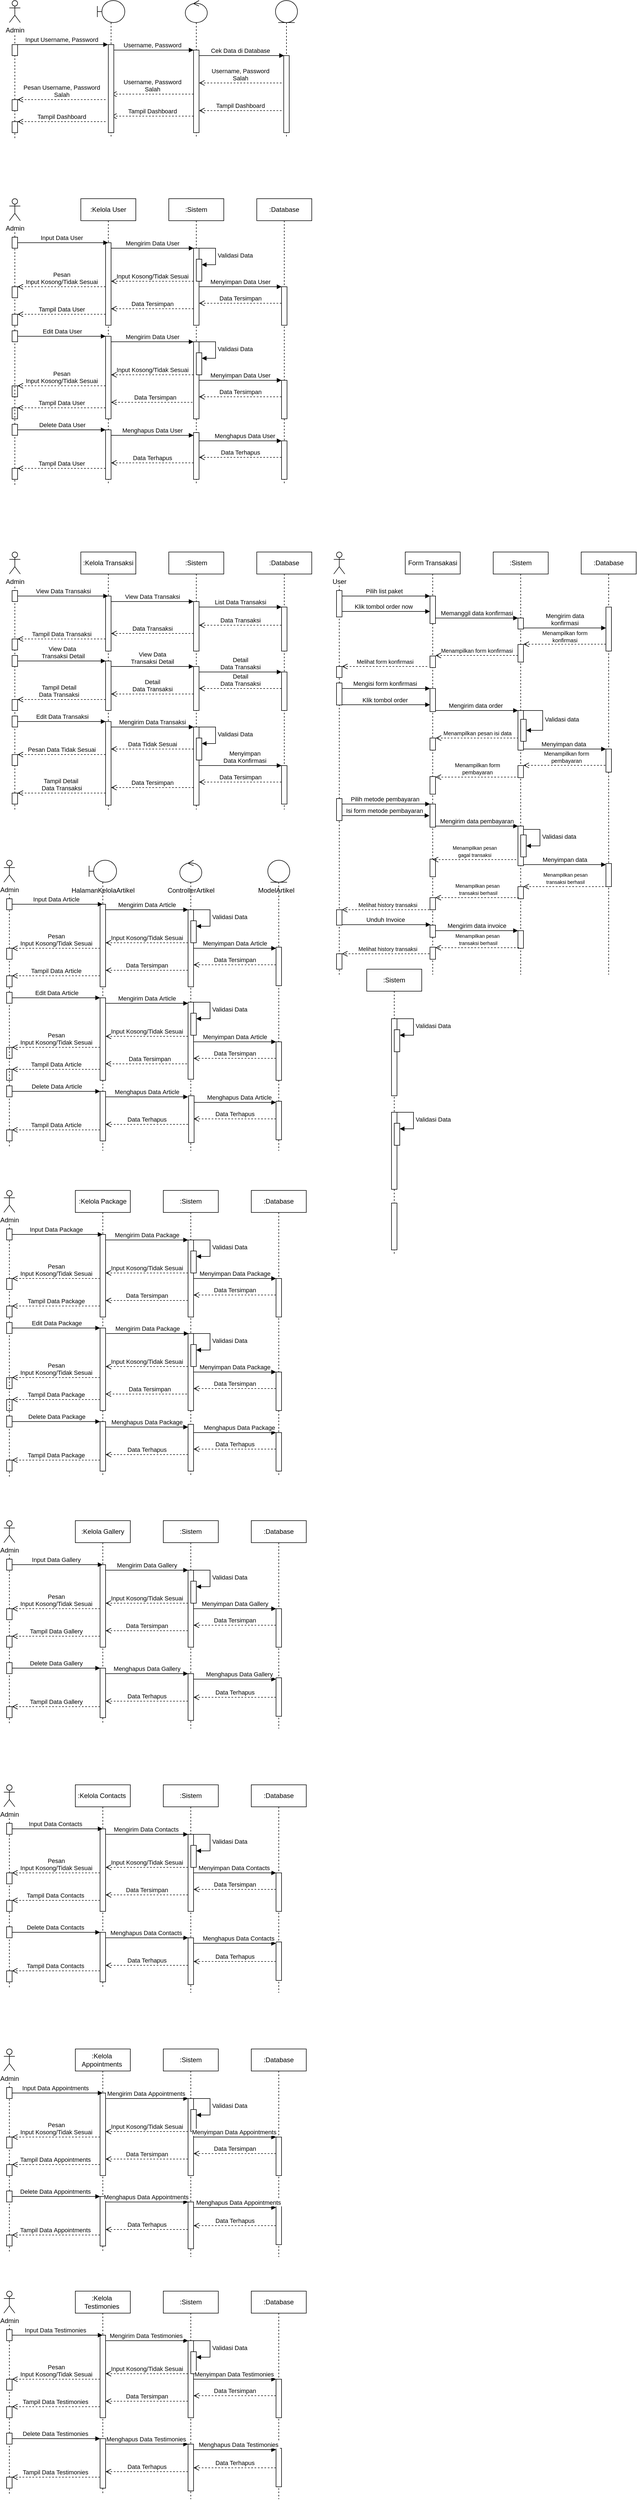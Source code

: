 <mxfile version="21.7.5" type="github" pages="9">
  <diagram name="Page-1" id="2YBvvXClWsGukQMizWep">
    <mxGraphModel dx="1910" dy="561" grid="1" gridSize="10" guides="1" tooltips="1" connect="1" arrows="1" fold="1" page="1" pageScale="1" pageWidth="850" pageHeight="1100" math="0" shadow="0">
      <root>
        <mxCell id="0" />
        <mxCell id="1" parent="0" />
        <mxCell id="iGMdCkGyGh_d4maaa0gN-21" value="" style="shape=umlLifeline;perimeter=lifelinePerimeter;whiteSpace=wrap;html=1;container=1;dropTarget=0;collapsible=0;recursiveResize=0;outlineConnect=0;portConstraint=eastwest;newEdgeStyle={&quot;curved&quot;:0,&quot;rounded&quot;:0};participant=umlEntity;" parent="1" vertex="1">
          <mxGeometry x="440" y="1602" width="40" height="528" as="geometry" />
        </mxCell>
        <mxCell id="iGMdCkGyGh_d4maaa0gN-22" value="" style="html=1;points=[];perimeter=orthogonalPerimeter;outlineConnect=0;targetShapes=umlLifeline;portConstraint=eastwest;newEdgeStyle={&quot;edgeStyle&quot;:&quot;elbowEdgeStyle&quot;,&quot;elbow&quot;:&quot;vertical&quot;,&quot;curved&quot;:0,&quot;rounded&quot;:0};" parent="iGMdCkGyGh_d4maaa0gN-21" vertex="1">
          <mxGeometry x="15" y="158" width="10" height="70" as="geometry" />
        </mxCell>
        <mxCell id="iGMdCkGyGh_d4maaa0gN-23" value="" style="html=1;points=[];perimeter=orthogonalPerimeter;outlineConnect=0;targetShapes=umlLifeline;portConstraint=eastwest;newEdgeStyle={&quot;edgeStyle&quot;:&quot;elbowEdgeStyle&quot;,&quot;elbow&quot;:&quot;vertical&quot;,&quot;curved&quot;:0,&quot;rounded&quot;:0};" parent="iGMdCkGyGh_d4maaa0gN-21" vertex="1">
          <mxGeometry x="15" y="438" width="10" height="70" as="geometry" />
        </mxCell>
        <mxCell id="iGMdCkGyGh_d4maaa0gN-2" value="" style="shape=umlLifeline;perimeter=lifelinePerimeter;whiteSpace=wrap;html=1;container=1;dropTarget=0;collapsible=0;recursiveResize=0;outlineConnect=0;portConstraint=eastwest;newEdgeStyle={&quot;curved&quot;:0,&quot;rounded&quot;:0};participant=umlBoundary;" parent="1" vertex="1">
          <mxGeometry x="115" y="1602" width="50" height="528" as="geometry" />
        </mxCell>
        <mxCell id="iGMdCkGyGh_d4maaa0gN-19" value="" style="html=1;points=[];perimeter=orthogonalPerimeter;outlineConnect=0;targetShapes=umlLifeline;portConstraint=eastwest;newEdgeStyle={&quot;edgeStyle&quot;:&quot;elbowEdgeStyle&quot;,&quot;elbow&quot;:&quot;vertical&quot;,&quot;curved&quot;:0,&quot;rounded&quot;:0};" parent="iGMdCkGyGh_d4maaa0gN-2" vertex="1">
          <mxGeometry x="20" y="80" width="10" height="150" as="geometry" />
        </mxCell>
        <mxCell id="iGMdCkGyGh_d4maaa0gN-20" value="" style="html=1;points=[];perimeter=orthogonalPerimeter;outlineConnect=0;targetShapes=umlLifeline;portConstraint=eastwest;newEdgeStyle={&quot;edgeStyle&quot;:&quot;elbowEdgeStyle&quot;,&quot;elbow&quot;:&quot;vertical&quot;,&quot;curved&quot;:0,&quot;rounded&quot;:0};" parent="iGMdCkGyGh_d4maaa0gN-2" vertex="1">
          <mxGeometry x="20" y="420" width="10" height="90" as="geometry" />
        </mxCell>
        <mxCell id="00eFVDIgrXt2Dpnlg2nQ-21" value="&lt;font size=&quot;1&quot;&gt;Melihat history transaksi&lt;/font&gt;" style="html=1;verticalAlign=bottom;endArrow=open;dashed=1;endSize=8;elbow=vertical;rounded=0;" parent="1" edge="1">
          <mxGeometry relative="1" as="geometry">
            <mxPoint x="574.997" y="1772.0" as="targetPoint" />
            <mxPoint x="740" y="1772" as="sourcePoint" />
          </mxGeometry>
        </mxCell>
        <mxCell id="00eFVDIgrXt2Dpnlg2nQ-6" value="Mengirim data invoice" style="html=1;verticalAlign=bottom;startArrow=none;endArrow=block;startSize=8;edgeStyle=elbowEdgeStyle;elbow=horizontal;curved=0;rounded=0;startFill=0;" parent="1" edge="1">
          <mxGeometry x="-0.003" relative="1" as="geometry">
            <mxPoint x="745" y="1730" as="sourcePoint" />
            <mxPoint x="895" y="1730.0" as="targetPoint" />
            <Array as="points">
              <mxPoint x="815" y="1730.0" />
              <mxPoint x="735" y="1730.0" />
            </Array>
            <mxPoint as="offset" />
          </mxGeometry>
        </mxCell>
        <mxCell id="00eFVDIgrXt2Dpnlg2nQ-2" value="Unduh Invoice" style="html=1;verticalAlign=bottom;startArrow=none;endArrow=block;startSize=8;edgeStyle=elbowEdgeStyle;elbow=horizontal;curved=0;rounded=0;startFill=0;" parent="1" edge="1">
          <mxGeometry x="0.002" relative="1" as="geometry">
            <mxPoint x="571" y="1719.09" as="sourcePoint" />
            <mxPoint x="736" y="1719.09" as="targetPoint" />
            <Array as="points">
              <mxPoint x="656" y="1719.09" />
              <mxPoint x="576" y="1719.09" />
            </Array>
            <mxPoint as="offset" />
          </mxGeometry>
        </mxCell>
        <mxCell id="gj66LHJhcLkT55fPrLrw-85" value="&lt;font style=&quot;font-size: 9px;&quot;&gt;Menampilkan pesan &lt;br&gt;transaksi berhasil&lt;/font&gt;" style="html=1;verticalAlign=bottom;endArrow=open;dashed=1;endSize=8;edgeStyle=elbowEdgeStyle;elbow=vertical;curved=0;rounded=0;exitX=0.5;exitY=0.761;exitDx=0;exitDy=0;exitPerimeter=0;" parent="1" edge="1">
          <mxGeometry relative="1" as="geometry">
            <mxPoint x="904.997" y="1650.0" as="targetPoint" />
            <Array as="points">
              <mxPoint x="1031.83" y="1650.0" />
              <mxPoint x="1041.83" y="1590.0" />
              <mxPoint x="1041.83" y="1702.0" />
              <mxPoint x="1051.83" y="1712.0" />
              <mxPoint x="981.83" y="1742.0" />
              <mxPoint x="1041.83" y="1812.0" />
              <mxPoint x="1051.83" y="1842.0" />
              <mxPoint x="1001.83" y="1872.0" />
              <mxPoint x="951.83" y="1882.0" />
            </Array>
            <mxPoint x="1056.83" y="1650.0" as="sourcePoint" />
          </mxGeometry>
        </mxCell>
        <mxCell id="gj66LHJhcLkT55fPrLrw-75" value="Mengirim data pembayaran" style="html=1;verticalAlign=bottom;startArrow=none;endArrow=block;startSize=8;edgeStyle=elbowEdgeStyle;elbow=horizontal;curved=0;rounded=0;startFill=0;" parent="1" source="gj66LHJhcLkT55fPrLrw-70" edge="1">
          <mxGeometry x="-0.003" relative="1" as="geometry">
            <mxPoint x="730" y="1540.0" as="sourcePoint" />
            <mxPoint x="895" y="1540.0" as="targetPoint" />
            <Array as="points">
              <mxPoint x="815" y="1540.0" />
              <mxPoint x="735" y="1540.0" />
            </Array>
            <mxPoint as="offset" />
          </mxGeometry>
        </mxCell>
        <mxCell id="gj66LHJhcLkT55fPrLrw-72" value="Isi form metode pembayaran" style="html=1;verticalAlign=bottom;startArrow=none;endArrow=block;startSize=8;edgeStyle=elbowEdgeStyle;elbow=horizontal;curved=0;rounded=0;startFill=0;" parent="1" edge="1">
          <mxGeometry x="0.001" relative="1" as="geometry">
            <mxPoint x="569" y="1521.0" as="sourcePoint" />
            <mxPoint x="734" y="1521.0" as="targetPoint" />
            <Array as="points">
              <mxPoint x="654" y="1521.0" />
              <mxPoint x="574" y="1521.0" />
            </Array>
            <mxPoint as="offset" />
          </mxGeometry>
        </mxCell>
        <mxCell id="gj66LHJhcLkT55fPrLrw-71" value="Pilih metode pembayaran" style="html=1;verticalAlign=bottom;startArrow=none;endArrow=block;startSize=8;edgeStyle=elbowEdgeStyle;elbow=horizontal;curved=0;rounded=0;startFill=0;" parent="1" edge="1">
          <mxGeometry x="0.002" relative="1" as="geometry">
            <mxPoint x="570" y="1499.89" as="sourcePoint" />
            <mxPoint x="735" y="1499.89" as="targetPoint" />
            <Array as="points">
              <mxPoint x="655" y="1499.89" />
              <mxPoint x="575" y="1499.89" />
            </Array>
            <mxPoint as="offset" />
          </mxGeometry>
        </mxCell>
        <mxCell id="gj66LHJhcLkT55fPrLrw-67" value="&lt;font style=&quot;font-size: 10px;&quot;&gt;Menampilkan form &lt;br&gt;pembayaran&lt;/font&gt;" style="html=1;verticalAlign=bottom;endArrow=open;dashed=1;endSize=8;edgeStyle=elbowEdgeStyle;elbow=vertical;curved=0;rounded=0;exitX=0.5;exitY=0.761;exitDx=0;exitDy=0;exitPerimeter=0;" parent="1" edge="1">
          <mxGeometry x="0.001" relative="1" as="geometry">
            <mxPoint x="745.167" y="1451.0" as="targetPoint" />
            <Array as="points">
              <mxPoint x="872" y="1451" />
              <mxPoint x="882" y="1391" />
              <mxPoint x="882" y="1503" />
              <mxPoint x="892" y="1513" />
              <mxPoint x="822" y="1543" />
              <mxPoint x="882" y="1613" />
              <mxPoint x="892" y="1643" />
              <mxPoint x="842" y="1673" />
              <mxPoint x="792" y="1683" />
            </Array>
            <mxPoint x="897" y="1451" as="sourcePoint" />
            <mxPoint as="offset" />
          </mxGeometry>
        </mxCell>
        <mxCell id="gj66LHJhcLkT55fPrLrw-66" value="&lt;font style=&quot;font-size: 10px;&quot;&gt;Menampilkan form &lt;br&gt;pembayaran&lt;/font&gt;" style="html=1;verticalAlign=bottom;endArrow=open;dashed=1;endSize=8;edgeStyle=elbowEdgeStyle;elbow=vertical;curved=0;rounded=0;" parent="1" edge="1">
          <mxGeometry relative="1" as="geometry">
            <mxPoint x="905" y="1429.67" as="targetPoint" />
            <Array as="points">
              <mxPoint x="1041" y="1429.67" />
              <mxPoint x="1051" y="1369.67" />
              <mxPoint x="1051" y="1481.67" />
              <mxPoint x="1061" y="1491.67" />
              <mxPoint x="991" y="1521.67" />
              <mxPoint x="1051" y="1591.67" />
              <mxPoint x="1061" y="1621.67" />
              <mxPoint x="1011" y="1651.67" />
              <mxPoint x="961" y="1661.67" />
            </Array>
            <mxPoint x="1060" y="1429.67" as="sourcePoint" />
          </mxGeometry>
        </mxCell>
        <mxCell id="gj66LHJhcLkT55fPrLrw-64" value="Menyimpan data" style="html=1;verticalAlign=bottom;startArrow=none;endArrow=block;startSize=8;edgeStyle=elbowEdgeStyle;elbow=vertical;curved=0;rounded=0;startFill=0;" parent="1" edge="1">
          <mxGeometry x="0.001" relative="1" as="geometry">
            <mxPoint x="900" y="1400" as="sourcePoint" />
            <mxPoint x="1055" y="1400" as="targetPoint" />
            <Array as="points">
              <mxPoint x="975" y="1400" />
              <mxPoint x="895" y="1400" />
            </Array>
            <mxPoint as="offset" />
          </mxGeometry>
        </mxCell>
        <mxCell id="gj66LHJhcLkT55fPrLrw-63" value="&lt;font style=&quot;font-size: 10px;&quot;&gt;Menampilkan pesan isi data&lt;/font&gt;" style="html=1;verticalAlign=bottom;endArrow=open;dashed=1;endSize=8;edgeStyle=elbowEdgeStyle;elbow=vertical;curved=0;rounded=0;" parent="1" edge="1">
          <mxGeometry relative="1" as="geometry">
            <mxPoint x="745.389" y="1380.0" as="targetPoint" />
            <Array as="points">
              <mxPoint x="881" y="1380" />
              <mxPoint x="891" y="1320" />
              <mxPoint x="891" y="1432" />
              <mxPoint x="901" y="1442" />
              <mxPoint x="831" y="1472" />
              <mxPoint x="891" y="1542" />
              <mxPoint x="901" y="1572" />
              <mxPoint x="851" y="1602" />
              <mxPoint x="801" y="1612" />
            </Array>
            <mxPoint x="896" y="1380" as="sourcePoint" />
          </mxGeometry>
        </mxCell>
        <mxCell id="gj66LHJhcLkT55fPrLrw-56" value="Mengirim data order" style="html=1;verticalAlign=bottom;startArrow=none;endArrow=block;startSize=8;edgeStyle=elbowEdgeStyle;elbow=horizontal;curved=0;rounded=0;startFill=0;" parent="1" target="gj66LHJhcLkT55fPrLrw-55" edge="1">
          <mxGeometry x="0.001" relative="1" as="geometry">
            <mxPoint x="740" y="1330" as="sourcePoint" />
            <mxPoint x="890" y="1330" as="targetPoint" />
            <Array as="points">
              <mxPoint x="810" y="1330" />
              <mxPoint x="730" y="1330" />
            </Array>
            <mxPoint as="offset" />
          </mxGeometry>
        </mxCell>
        <mxCell id="gj66LHJhcLkT55fPrLrw-57" value="Klik tombol order" style="html=1;verticalAlign=bottom;startArrow=none;endArrow=block;startSize=8;edgeStyle=elbowEdgeStyle;elbow=horizontal;curved=0;rounded=0;startFill=0;" parent="1" edge="1">
          <mxGeometry x="0.001" relative="1" as="geometry">
            <mxPoint x="570" y="1319.5" as="sourcePoint" />
            <mxPoint x="735" y="1319.5" as="targetPoint" />
            <Array as="points">
              <mxPoint x="655" y="1319.5" />
              <mxPoint x="575" y="1319.5" />
            </Array>
            <mxPoint as="offset" />
          </mxGeometry>
        </mxCell>
        <mxCell id="gj66LHJhcLkT55fPrLrw-52" value="Mengisi form konfirmasi" style="html=1;verticalAlign=bottom;startArrow=none;endArrow=block;startSize=8;edgeStyle=elbowEdgeStyle;elbow=vertical;curved=0;rounded=0;startFill=0;" parent="1" edge="1">
          <mxGeometry x="0.001" relative="1" as="geometry">
            <mxPoint x="570" y="1290" as="sourcePoint" />
            <mxPoint x="735" y="1290" as="targetPoint" />
            <Array as="points">
              <mxPoint x="655" y="1290" />
              <mxPoint x="575" y="1290" />
            </Array>
            <mxPoint as="offset" />
          </mxGeometry>
        </mxCell>
        <mxCell id="gj66LHJhcLkT55fPrLrw-46" value="Klik tombol order now&amp;nbsp;" style="html=1;verticalAlign=bottom;startArrow=none;endArrow=block;startSize=8;edgeStyle=elbowEdgeStyle;elbow=vertical;curved=0;rounded=0;startFill=0;exitX=0.5;exitY=0.792;exitDx=0;exitDy=0;exitPerimeter=0;" parent="1" source="gj66LHJhcLkT55fPrLrw-41" edge="1">
          <mxGeometry x="0.001" relative="1" as="geometry">
            <mxPoint x="580" y="1150" as="sourcePoint" />
            <mxPoint x="735" y="1150" as="targetPoint" />
            <Array as="points" />
            <mxPoint as="offset" />
          </mxGeometry>
        </mxCell>
        <mxCell id="gj66LHJhcLkT55fPrLrw-51" value="" style="endArrow=none;dashed=1;html=1;rounded=0;" parent="1" source="gj66LHJhcLkT55fPrLrw-38" target="gj66LHJhcLkT55fPrLrw-37" edge="1">
          <mxGeometry width="50" height="50" relative="1" as="geometry">
            <mxPoint x="570" y="1600" as="sourcePoint" />
            <mxPoint x="570" y="1270" as="targetPoint" />
          </mxGeometry>
        </mxCell>
        <mxCell id="gj66LHJhcLkT55fPrLrw-49" value="" style="endArrow=none;dashed=1;html=1;rounded=0;" parent="1" source="gj66LHJhcLkT55fPrLrw-37" target="gj66LHJhcLkT55fPrLrw-26" edge="1">
          <mxGeometry width="50" height="50" relative="1" as="geometry">
            <mxPoint x="570" y="1510" as="sourcePoint" />
            <mxPoint x="570" y="1102" as="targetPoint" />
          </mxGeometry>
        </mxCell>
        <mxCell id="AbnGZHNqVaBBbmz9DV2W-30" value=":Sistem" style="shape=umlLifeline;perimeter=lifelinePerimeter;whiteSpace=wrap;html=1;container=0;dropTarget=0;collapsible=0;recursiveResize=0;outlineConnect=0;portConstraint=eastwest;newEdgeStyle={&quot;edgeStyle&quot;:&quot;elbowEdgeStyle&quot;,&quot;elbow&quot;:&quot;vertical&quot;,&quot;curved&quot;:0,&quot;rounded&quot;:0};" parent="1" vertex="1">
          <mxGeometry x="260" y="400" width="100" height="520" as="geometry" />
        </mxCell>
        <mxCell id="AbnGZHNqVaBBbmz9DV2W-31" value="" style="html=1;points=[];perimeter=orthogonalPerimeter;outlineConnect=0;targetShapes=umlLifeline;portConstraint=eastwest;newEdgeStyle={&quot;edgeStyle&quot;:&quot;elbowEdgeStyle&quot;,&quot;elbow&quot;:&quot;vertical&quot;,&quot;curved&quot;:0,&quot;rounded&quot;:0};" parent="AbnGZHNqVaBBbmz9DV2W-30" vertex="1">
          <mxGeometry x="45" y="90" width="10" height="140" as="geometry" />
        </mxCell>
        <mxCell id="AbnGZHNqVaBBbmz9DV2W-142" value="" style="html=1;points=[];perimeter=orthogonalPerimeter;outlineConnect=0;targetShapes=umlLifeline;portConstraint=eastwest;newEdgeStyle={&quot;edgeStyle&quot;:&quot;elbowEdgeStyle&quot;,&quot;elbow&quot;:&quot;vertical&quot;,&quot;curved&quot;:0,&quot;rounded&quot;:0};" parent="AbnGZHNqVaBBbmz9DV2W-30" vertex="1">
          <mxGeometry x="50" y="110" width="10" height="40" as="geometry" />
        </mxCell>
        <mxCell id="AbnGZHNqVaBBbmz9DV2W-143" value="Validasi Data" style="html=1;align=left;spacingLeft=2;endArrow=block;rounded=0;edgeStyle=orthogonalEdgeStyle;curved=0;rounded=0;" parent="AbnGZHNqVaBBbmz9DV2W-30" target="AbnGZHNqVaBBbmz9DV2W-142" edge="1">
          <mxGeometry relative="1" as="geometry">
            <mxPoint x="55" y="90" as="sourcePoint" />
            <Array as="points">
              <mxPoint x="85" y="120" />
            </Array>
          </mxGeometry>
        </mxCell>
        <mxCell id="AbnGZHNqVaBBbmz9DV2W-147" value="Validasi Data" style="html=1;align=left;spacingLeft=2;endArrow=block;rounded=0;edgeStyle=orthogonalEdgeStyle;curved=0;rounded=0;" parent="AbnGZHNqVaBBbmz9DV2W-30" target="AbnGZHNqVaBBbmz9DV2W-146" edge="1">
          <mxGeometry relative="1" as="geometry">
            <mxPoint x="55" y="260" as="sourcePoint" />
            <Array as="points">
              <mxPoint x="85" y="290" />
            </Array>
          </mxGeometry>
        </mxCell>
        <mxCell id="AbnGZHNqVaBBbmz9DV2W-148" value="" style="html=1;points=[];perimeter=orthogonalPerimeter;outlineConnect=0;targetShapes=umlLifeline;portConstraint=eastwest;newEdgeStyle={&quot;edgeStyle&quot;:&quot;elbowEdgeStyle&quot;,&quot;elbow&quot;:&quot;vertical&quot;,&quot;curved&quot;:0,&quot;rounded&quot;:0};" parent="AbnGZHNqVaBBbmz9DV2W-30" vertex="1">
          <mxGeometry x="45" y="260" width="10" height="140" as="geometry" />
        </mxCell>
        <mxCell id="AbnGZHNqVaBBbmz9DV2W-146" value="" style="html=1;points=[];perimeter=orthogonalPerimeter;outlineConnect=0;targetShapes=umlLifeline;portConstraint=eastwest;newEdgeStyle={&quot;edgeStyle&quot;:&quot;elbowEdgeStyle&quot;,&quot;elbow&quot;:&quot;vertical&quot;,&quot;curved&quot;:0,&quot;rounded&quot;:0};" parent="AbnGZHNqVaBBbmz9DV2W-30" vertex="1">
          <mxGeometry x="50" y="280" width="10" height="40" as="geometry" />
        </mxCell>
        <mxCell id="AbnGZHNqVaBBbmz9DV2W-131" value="" style="html=1;points=[];perimeter=orthogonalPerimeter;outlineConnect=0;targetShapes=umlLifeline;portConstraint=eastwest;newEdgeStyle={&quot;edgeStyle&quot;:&quot;elbowEdgeStyle&quot;,&quot;elbow&quot;:&quot;vertical&quot;,&quot;curved&quot;:0,&quot;rounded&quot;:0};" parent="AbnGZHNqVaBBbmz9DV2W-30" vertex="1">
          <mxGeometry x="45" y="425" width="10" height="85" as="geometry" />
        </mxCell>
        <mxCell id="AbnGZHNqVaBBbmz9DV2W-27" value="" style="html=1;points=[];perimeter=orthogonalPerimeter;outlineConnect=0;targetShapes=umlLifeline;portConstraint=eastwest;newEdgeStyle={&quot;edgeStyle&quot;:&quot;elbowEdgeStyle&quot;,&quot;elbow&quot;:&quot;vertical&quot;,&quot;curved&quot;:0,&quot;rounded&quot;:0};" parent="1" vertex="1">
          <mxGeometry x="-25" y="560" width="10" height="20" as="geometry" />
        </mxCell>
        <mxCell id="AbnGZHNqVaBBbmz9DV2W-28" value=":Kelola User" style="shape=umlLifeline;perimeter=lifelinePerimeter;whiteSpace=wrap;html=1;container=0;dropTarget=0;collapsible=0;recursiveResize=0;outlineConnect=0;portConstraint=eastwest;newEdgeStyle={&quot;edgeStyle&quot;:&quot;elbowEdgeStyle&quot;,&quot;elbow&quot;:&quot;vertical&quot;,&quot;curved&quot;:0,&quot;rounded&quot;:0};" parent="1" vertex="1">
          <mxGeometry x="100" y="400" width="100" height="520" as="geometry" />
        </mxCell>
        <mxCell id="AbnGZHNqVaBBbmz9DV2W-29" value="" style="html=1;points=[];perimeter=orthogonalPerimeter;outlineConnect=0;targetShapes=umlLifeline;portConstraint=eastwest;newEdgeStyle={&quot;edgeStyle&quot;:&quot;elbowEdgeStyle&quot;,&quot;elbow&quot;:&quot;vertical&quot;,&quot;curved&quot;:0,&quot;rounded&quot;:0};" parent="AbnGZHNqVaBBbmz9DV2W-28" vertex="1">
          <mxGeometry x="45" y="80" width="10" height="150" as="geometry" />
        </mxCell>
        <mxCell id="AbnGZHNqVaBBbmz9DV2W-130" value="" style="html=1;points=[];perimeter=orthogonalPerimeter;outlineConnect=0;targetShapes=umlLifeline;portConstraint=eastwest;newEdgeStyle={&quot;edgeStyle&quot;:&quot;elbowEdgeStyle&quot;,&quot;elbow&quot;:&quot;vertical&quot;,&quot;curved&quot;:0,&quot;rounded&quot;:0};" parent="AbnGZHNqVaBBbmz9DV2W-28" vertex="1">
          <mxGeometry x="45" y="420" width="10" height="90" as="geometry" />
        </mxCell>
        <mxCell id="AbnGZHNqVaBBbmz9DV2W-32" value="Mengirim Data User" style="html=1;verticalAlign=bottom;endArrow=block;edgeStyle=elbowEdgeStyle;elbow=vertical;curved=0;rounded=0;" parent="1" source="AbnGZHNqVaBBbmz9DV2W-29" target="AbnGZHNqVaBBbmz9DV2W-31" edge="1">
          <mxGeometry relative="1" as="geometry">
            <mxPoint x="195" y="500" as="sourcePoint" />
            <Array as="points">
              <mxPoint x="180" y="490" />
            </Array>
            <mxPoint as="offset" />
          </mxGeometry>
        </mxCell>
        <mxCell id="AbnGZHNqVaBBbmz9DV2W-33" value="Data Tersimpan" style="html=1;verticalAlign=bottom;endArrow=open;dashed=1;endSize=8;edgeStyle=elbowEdgeStyle;elbow=vertical;curved=0;rounded=0;" parent="1" source="AbnGZHNqVaBBbmz9DV2W-31" target="AbnGZHNqVaBBbmz9DV2W-29" edge="1">
          <mxGeometry relative="1" as="geometry">
            <mxPoint x="195" y="575" as="targetPoint" />
            <Array as="points">
              <mxPoint x="270" y="600" />
              <mxPoint x="290" y="610" />
              <mxPoint x="240" y="640" />
              <mxPoint x="190" y="650" />
            </Array>
          </mxGeometry>
        </mxCell>
        <mxCell id="AbnGZHNqVaBBbmz9DV2W-34" value="Input Data User" style="html=1;verticalAlign=bottom;startArrow=none;endArrow=block;startSize=8;edgeStyle=elbowEdgeStyle;elbow=vertical;curved=0;rounded=0;startFill=0;" parent="1" target="AbnGZHNqVaBBbmz9DV2W-28" edge="1">
          <mxGeometry x="0.005" relative="1" as="geometry">
            <mxPoint x="-19.976" y="480" as="sourcePoint" />
            <mxPoint x="125" y="480" as="targetPoint" />
            <Array as="points">
              <mxPoint x="70" y="480" />
              <mxPoint x="-10" y="480" />
            </Array>
            <mxPoint as="offset" />
          </mxGeometry>
        </mxCell>
        <mxCell id="AbnGZHNqVaBBbmz9DV2W-35" value=":Database" style="shape=umlLifeline;perimeter=lifelinePerimeter;whiteSpace=wrap;html=1;container=1;dropTarget=0;collapsible=0;recursiveResize=0;outlineConnect=0;portConstraint=eastwest;newEdgeStyle={&quot;edgeStyle&quot;:&quot;elbowEdgeStyle&quot;,&quot;elbow&quot;:&quot;vertical&quot;,&quot;curved&quot;:0,&quot;rounded&quot;:0};" parent="1" vertex="1">
          <mxGeometry x="420" y="400" width="100" height="520" as="geometry" />
        </mxCell>
        <mxCell id="AbnGZHNqVaBBbmz9DV2W-36" value="" style="html=1;points=[];perimeter=orthogonalPerimeter;outlineConnect=0;targetShapes=umlLifeline;portConstraint=eastwest;newEdgeStyle={&quot;edgeStyle&quot;:&quot;elbowEdgeStyle&quot;,&quot;elbow&quot;:&quot;vertical&quot;,&quot;curved&quot;:0,&quot;rounded&quot;:0};" parent="AbnGZHNqVaBBbmz9DV2W-35" vertex="1">
          <mxGeometry x="45" y="160" width="10" height="70" as="geometry" />
        </mxCell>
        <mxCell id="AbnGZHNqVaBBbmz9DV2W-132" value="" style="html=1;points=[];perimeter=orthogonalPerimeter;outlineConnect=0;targetShapes=umlLifeline;portConstraint=eastwest;newEdgeStyle={&quot;edgeStyle&quot;:&quot;elbowEdgeStyle&quot;,&quot;elbow&quot;:&quot;vertical&quot;,&quot;curved&quot;:0,&quot;rounded&quot;:0};" parent="AbnGZHNqVaBBbmz9DV2W-35" vertex="1">
          <mxGeometry x="45" y="440" width="10" height="70" as="geometry" />
        </mxCell>
        <mxCell id="AbnGZHNqVaBBbmz9DV2W-42" value="Data Tersimpan" style="html=1;verticalAlign=bottom;endArrow=open;dashed=1;endSize=8;edgeStyle=elbowEdgeStyle;elbow=vertical;curved=0;rounded=0;" parent="1" source="AbnGZHNqVaBBbmz9DV2W-36" target="AbnGZHNqVaBBbmz9DV2W-31" edge="1">
          <mxGeometry relative="1" as="geometry">
            <mxPoint x="300" y="575" as="targetPoint" />
            <Array as="points">
              <mxPoint x="450" y="590" />
              <mxPoint x="420" y="600" />
              <mxPoint x="400" y="620" />
            </Array>
          </mxGeometry>
        </mxCell>
        <mxCell id="AbnGZHNqVaBBbmz9DV2W-43" value="Input Kosong/Tidak Sesuai" style="html=1;verticalAlign=bottom;endArrow=open;dashed=1;endSize=8;edgeStyle=elbowEdgeStyle;elbow=vertical;curved=0;rounded=0;" parent="1" source="AbnGZHNqVaBBbmz9DV2W-31" target="AbnGZHNqVaBBbmz9DV2W-29" edge="1">
          <mxGeometry relative="1" as="geometry">
            <mxPoint x="140" y="600" as="targetPoint" />
            <Array as="points">
              <mxPoint x="290" y="550" />
              <mxPoint x="250" y="560" />
              <mxPoint x="260" y="580" />
              <mxPoint x="180" y="600" />
            </Array>
            <mxPoint x="175" y="605" as="sourcePoint" />
          </mxGeometry>
        </mxCell>
        <mxCell id="AbnGZHNqVaBBbmz9DV2W-46" value="Pesan &lt;br&gt;Input Kosong/Tidak Sesuai" style="html=1;verticalAlign=bottom;endArrow=open;dashed=1;endSize=8;edgeStyle=elbowEdgeStyle;elbow=vertical;curved=0;rounded=0;" parent="1" source="AbnGZHNqVaBBbmz9DV2W-29" target="AbnGZHNqVaBBbmz9DV2W-27" edge="1">
          <mxGeometry relative="1" as="geometry">
            <mxPoint x="-20" y="600" as="targetPoint" />
            <Array as="points">
              <mxPoint x="140" y="560" />
              <mxPoint x="80" y="570" />
              <mxPoint x="25" y="600" />
            </Array>
            <mxPoint x="130" y="600" as="sourcePoint" />
          </mxGeometry>
        </mxCell>
        <mxCell id="AbnGZHNqVaBBbmz9DV2W-48" value="Admin" style="shape=umlActor;verticalLabelPosition=bottom;verticalAlign=top;html=1;" parent="1" vertex="1">
          <mxGeometry x="-30" y="400" width="20" height="40" as="geometry" />
        </mxCell>
        <mxCell id="AbnGZHNqVaBBbmz9DV2W-49" value="" style="endArrow=none;dashed=1;html=1;rounded=0;" parent="1" source="AbnGZHNqVaBBbmz9DV2W-27" edge="1">
          <mxGeometry width="50" height="50" relative="1" as="geometry">
            <mxPoint x="-20" y="700" as="sourcePoint" />
            <mxPoint x="-20" y="460" as="targetPoint" />
          </mxGeometry>
        </mxCell>
        <mxCell id="AbnGZHNqVaBBbmz9DV2W-50" value="" style="html=1;points=[];perimeter=orthogonalPerimeter;outlineConnect=0;targetShapes=umlLifeline;portConstraint=eastwest;newEdgeStyle={&quot;edgeStyle&quot;:&quot;elbowEdgeStyle&quot;,&quot;elbow&quot;:&quot;vertical&quot;,&quot;curved&quot;:0,&quot;rounded&quot;:0};" parent="1" vertex="1">
          <mxGeometry x="-25" y="470" width="10" height="20" as="geometry" />
        </mxCell>
        <mxCell id="AbnGZHNqVaBBbmz9DV2W-51" value="" style="endArrow=none;dashed=1;html=1;rounded=0;" parent="1" source="AbnGZHNqVaBBbmz9DV2W-117" target="AbnGZHNqVaBBbmz9DV2W-27" edge="1">
          <mxGeometry width="50" height="50" relative="1" as="geometry">
            <mxPoint x="-20" y="920" as="sourcePoint" />
            <mxPoint x="-20" y="460" as="targetPoint" />
          </mxGeometry>
        </mxCell>
        <mxCell id="AbnGZHNqVaBBbmz9DV2W-53" value="Tampil Data User" style="html=1;verticalAlign=bottom;endArrow=open;dashed=1;endSize=8;edgeStyle=elbowEdgeStyle;elbow=vertical;curved=0;rounded=0;" parent="1" source="AbnGZHNqVaBBbmz9DV2W-29" target="AbnGZHNqVaBBbmz9DV2W-52" edge="1">
          <mxGeometry relative="1" as="geometry">
            <mxPoint x="-20" y="660" as="targetPoint" />
            <Array as="points">
              <mxPoint x="120" y="610" />
              <mxPoint x="140" y="620" />
              <mxPoint x="70" y="660" />
              <mxPoint x="20" y="640" />
              <mxPoint x="35" y="650" />
            </Array>
            <mxPoint x="120" y="650" as="sourcePoint" />
          </mxGeometry>
        </mxCell>
        <mxCell id="AbnGZHNqVaBBbmz9DV2W-103" value="Mengirim Data User" style="html=1;verticalAlign=bottom;endArrow=block;edgeStyle=elbowEdgeStyle;elbow=vertical;curved=0;rounded=0;" parent="1" source="AbnGZHNqVaBBbmz9DV2W-101" edge="1">
          <mxGeometry relative="1" as="geometry">
            <mxPoint x="195" y="700" as="sourcePoint" />
            <Array as="points">
              <mxPoint x="270" y="660" />
              <mxPoint x="180" y="690" />
            </Array>
            <mxPoint x="305" y="660" as="targetPoint" />
            <mxPoint as="offset" />
          </mxGeometry>
        </mxCell>
        <mxCell id="AbnGZHNqVaBBbmz9DV2W-104" value="Data Tersimpan" style="html=1;verticalAlign=bottom;endArrow=open;dashed=1;endSize=8;edgeStyle=elbowEdgeStyle;elbow=vertical;curved=0;rounded=0;" parent="1" target="AbnGZHNqVaBBbmz9DV2W-101" edge="1">
          <mxGeometry relative="1" as="geometry">
            <mxPoint x="195" y="775" as="targetPoint" />
            <Array as="points">
              <mxPoint x="280" y="770" />
              <mxPoint x="280" y="780" />
              <mxPoint x="290" y="810" />
              <mxPoint x="240" y="840" />
              <mxPoint x="190" y="850" />
            </Array>
            <mxPoint x="305" y="780" as="sourcePoint" />
          </mxGeometry>
        </mxCell>
        <mxCell id="AbnGZHNqVaBBbmz9DV2W-105" value="Edit Data User" style="html=1;verticalAlign=bottom;startArrow=none;endArrow=block;startSize=8;edgeStyle=elbowEdgeStyle;elbow=vertical;curved=0;rounded=0;startFill=0;" parent="1" target="AbnGZHNqVaBBbmz9DV2W-101" edge="1">
          <mxGeometry x="0.005" relative="1" as="geometry">
            <mxPoint x="-14.996" y="650" as="sourcePoint" />
            <mxPoint x="154.98" y="650" as="targetPoint" />
            <Array as="points">
              <mxPoint x="74.98" y="650" />
              <mxPoint x="-5.02" y="650" />
            </Array>
            <mxPoint as="offset" />
          </mxGeometry>
        </mxCell>
        <mxCell id="AbnGZHNqVaBBbmz9DV2W-112" value="Input Kosong/Tidak Sesuai" style="html=1;verticalAlign=bottom;endArrow=open;dashed=1;endSize=8;edgeStyle=elbowEdgeStyle;elbow=vertical;curved=0;rounded=0;" parent="1" target="AbnGZHNqVaBBbmz9DV2W-101" edge="1">
          <mxGeometry relative="1" as="geometry">
            <mxPoint x="140" y="800" as="targetPoint" />
            <Array as="points">
              <mxPoint x="300" y="720" />
              <mxPoint x="280" y="730" />
              <mxPoint x="300" y="720" />
              <mxPoint x="250" y="760" />
              <mxPoint x="260" y="780" />
              <mxPoint x="180" y="800" />
            </Array>
            <mxPoint x="305" y="720" as="sourcePoint" />
          </mxGeometry>
        </mxCell>
        <mxCell id="AbnGZHNqVaBBbmz9DV2W-115" value="Pesan &lt;br&gt;Input Kosong/Tidak Sesuai" style="html=1;verticalAlign=bottom;endArrow=open;dashed=1;endSize=8;edgeStyle=elbowEdgeStyle;elbow=vertical;curved=0;rounded=0;" parent="1" source="AbnGZHNqVaBBbmz9DV2W-101" target="AbnGZHNqVaBBbmz9DV2W-100" edge="1">
          <mxGeometry relative="1" as="geometry">
            <mxPoint x="-20" y="800" as="targetPoint" />
            <Array as="points">
              <mxPoint x="80" y="740" />
              <mxPoint x="25" y="800" />
            </Array>
            <mxPoint x="130" y="800" as="sourcePoint" />
          </mxGeometry>
        </mxCell>
        <mxCell id="AbnGZHNqVaBBbmz9DV2W-118" value="" style="html=1;points=[];perimeter=orthogonalPerimeter;outlineConnect=0;targetShapes=umlLifeline;portConstraint=eastwest;newEdgeStyle={&quot;edgeStyle&quot;:&quot;elbowEdgeStyle&quot;,&quot;elbow&quot;:&quot;vertical&quot;,&quot;curved&quot;:0,&quot;rounded&quot;:0};" parent="1" vertex="1">
          <mxGeometry x="-25" y="780" width="10" height="20" as="geometry" />
        </mxCell>
        <mxCell id="AbnGZHNqVaBBbmz9DV2W-119" value="Tampil Data User" style="html=1;verticalAlign=bottom;endArrow=open;dashed=1;endSize=8;edgeStyle=elbowEdgeStyle;elbow=vertical;curved=0;rounded=0;" parent="1" source="AbnGZHNqVaBBbmz9DV2W-101" target="AbnGZHNqVaBBbmz9DV2W-118" edge="1">
          <mxGeometry relative="1" as="geometry">
            <mxPoint x="-20" y="860" as="targetPoint" />
            <Array as="points">
              <mxPoint x="100" y="780" />
              <mxPoint x="120" y="790" />
              <mxPoint x="140" y="820" />
              <mxPoint x="70" y="860" />
              <mxPoint x="20" y="840" />
              <mxPoint x="35" y="850" />
            </Array>
            <mxPoint x="120" y="850" as="sourcePoint" />
          </mxGeometry>
        </mxCell>
        <mxCell id="AbnGZHNqVaBBbmz9DV2W-101" value="" style="html=1;points=[];perimeter=orthogonalPerimeter;outlineConnect=0;targetShapes=umlLifeline;portConstraint=eastwest;newEdgeStyle={&quot;edgeStyle&quot;:&quot;elbowEdgeStyle&quot;,&quot;elbow&quot;:&quot;vertical&quot;,&quot;curved&quot;:0,&quot;rounded&quot;:0};" parent="1" vertex="1">
          <mxGeometry x="145" y="650" width="10" height="150" as="geometry" />
        </mxCell>
        <mxCell id="AbnGZHNqVaBBbmz9DV2W-106" value="" style="html=1;points=[];perimeter=orthogonalPerimeter;outlineConnect=0;targetShapes=umlLifeline;portConstraint=eastwest;newEdgeStyle={&quot;edgeStyle&quot;:&quot;elbowEdgeStyle&quot;,&quot;elbow&quot;:&quot;vertical&quot;,&quot;curved&quot;:0,&quot;rounded&quot;:0};" parent="1" vertex="1">
          <mxGeometry x="465" y="730" width="10" height="70" as="geometry" />
        </mxCell>
        <mxCell id="AbnGZHNqVaBBbmz9DV2W-111" value="Data Tersimpan" style="html=1;verticalAlign=bottom;endArrow=open;dashed=1;endSize=8;edgeStyle=elbowEdgeStyle;elbow=vertical;curved=0;rounded=0;" parent="1" source="AbnGZHNqVaBBbmz9DV2W-106" target="AbnGZHNqVaBBbmz9DV2W-148" edge="1">
          <mxGeometry relative="1" as="geometry">
            <mxPoint x="315" y="770" as="targetPoint" />
            <Array as="points">
              <mxPoint x="450" y="760" />
              <mxPoint x="460" y="770" />
              <mxPoint x="430" y="770" />
              <mxPoint x="420" y="760" />
              <mxPoint x="400" y="780" />
            </Array>
          </mxGeometry>
        </mxCell>
        <mxCell id="AbnGZHNqVaBBbmz9DV2W-120" value="" style="endArrow=none;dashed=1;html=1;rounded=0;" parent="1" source="AbnGZHNqVaBBbmz9DV2W-118" target="AbnGZHNqVaBBbmz9DV2W-100" edge="1">
          <mxGeometry width="50" height="50" relative="1" as="geometry">
            <mxPoint x="-20" y="820" as="sourcePoint" />
            <mxPoint x="-20" y="570" as="targetPoint" />
          </mxGeometry>
        </mxCell>
        <mxCell id="AbnGZHNqVaBBbmz9DV2W-100" value="" style="html=1;points=[];perimeter=orthogonalPerimeter;outlineConnect=0;targetShapes=umlLifeline;portConstraint=eastwest;newEdgeStyle={&quot;edgeStyle&quot;:&quot;elbowEdgeStyle&quot;,&quot;elbow&quot;:&quot;vertical&quot;,&quot;curved&quot;:0,&quot;rounded&quot;:0};" parent="1" vertex="1">
          <mxGeometry x="-25" y="740" width="10" height="20" as="geometry" />
        </mxCell>
        <mxCell id="AbnGZHNqVaBBbmz9DV2W-122" value="Menghapus Data User" style="html=1;verticalAlign=bottom;endArrow=block;edgeStyle=elbowEdgeStyle;elbow=vertical;curved=0;rounded=0;" parent="1" source="AbnGZHNqVaBBbmz9DV2W-130" target="AbnGZHNqVaBBbmz9DV2W-131" edge="1">
          <mxGeometry relative="1" as="geometry">
            <mxPoint x="195" y="910" as="sourcePoint" />
            <Array as="points">
              <mxPoint x="280" y="830" />
              <mxPoint x="270" y="870" />
              <mxPoint x="180" y="900" />
            </Array>
            <mxPoint as="offset" />
          </mxGeometry>
        </mxCell>
        <mxCell id="AbnGZHNqVaBBbmz9DV2W-123" value="Data Terhapus" style="html=1;verticalAlign=bottom;endArrow=open;dashed=1;endSize=8;edgeStyle=elbowEdgeStyle;elbow=vertical;curved=0;rounded=0;" parent="1" source="AbnGZHNqVaBBbmz9DV2W-131" target="AbnGZHNqVaBBbmz9DV2W-130" edge="1">
          <mxGeometry relative="1" as="geometry">
            <mxPoint x="195" y="985" as="targetPoint" />
            <Array as="points">
              <mxPoint x="280" y="880" />
              <mxPoint x="290" y="890" />
              <mxPoint x="220" y="920" />
              <mxPoint x="280" y="990" />
              <mxPoint x="290" y="1020" />
              <mxPoint x="240" y="1050" />
              <mxPoint x="190" y="1060" />
            </Array>
          </mxGeometry>
        </mxCell>
        <mxCell id="AbnGZHNqVaBBbmz9DV2W-124" value="Delete Data User" style="html=1;verticalAlign=bottom;startArrow=none;endArrow=block;startSize=8;edgeStyle=elbowEdgeStyle;elbow=vertical;curved=0;rounded=0;startFill=0;" parent="1" source="AbnGZHNqVaBBbmz9DV2W-127" target="AbnGZHNqVaBBbmz9DV2W-130" edge="1">
          <mxGeometry x="0.005" relative="1" as="geometry">
            <mxPoint x="-14.996" y="860" as="sourcePoint" />
            <mxPoint x="154.98" y="860" as="targetPoint" />
            <Array as="points">
              <mxPoint x="100" y="820" />
              <mxPoint x="74.98" y="860" />
              <mxPoint x="-5.02" y="860" />
            </Array>
            <mxPoint as="offset" />
          </mxGeometry>
        </mxCell>
        <mxCell id="AbnGZHNqVaBBbmz9DV2W-129" value="Tampil Data User" style="html=1;verticalAlign=bottom;endArrow=open;dashed=1;endSize=8;edgeStyle=elbowEdgeStyle;elbow=vertical;curved=0;rounded=0;" parent="1" source="AbnGZHNqVaBBbmz9DV2W-130" target="AbnGZHNqVaBBbmz9DV2W-128" edge="1">
          <mxGeometry relative="1" as="geometry">
            <mxPoint x="-20" y="1070" as="targetPoint" />
            <Array as="points">
              <mxPoint x="130" y="890" />
              <mxPoint x="120" y="930" />
              <mxPoint x="120" y="1000" />
              <mxPoint x="140" y="1030" />
              <mxPoint x="70" y="1070" />
              <mxPoint x="20" y="1050" />
              <mxPoint x="35" y="1060" />
            </Array>
            <mxPoint x="120" y="1060" as="sourcePoint" />
          </mxGeometry>
        </mxCell>
        <mxCell id="AbnGZHNqVaBBbmz9DV2W-135" value="Menghapus Data User" style="html=1;verticalAlign=bottom;endArrow=block;edgeStyle=elbowEdgeStyle;elbow=vertical;curved=0;rounded=0;" parent="1" source="AbnGZHNqVaBBbmz9DV2W-131" target="AbnGZHNqVaBBbmz9DV2W-132" edge="1">
          <mxGeometry x="0.1" relative="1" as="geometry">
            <mxPoint x="300" y="870" as="sourcePoint" />
            <mxPoint x="470" y="880" as="targetPoint" />
            <Array as="points">
              <mxPoint x="360" y="840" />
              <mxPoint x="370" y="880" />
              <mxPoint x="350" y="870" />
              <mxPoint x="310" y="890" />
            </Array>
            <mxPoint as="offset" />
          </mxGeometry>
        </mxCell>
        <mxCell id="AbnGZHNqVaBBbmz9DV2W-136" value="Data Terhapus" style="html=1;verticalAlign=bottom;endArrow=open;dashed=1;endSize=8;edgeStyle=elbowEdgeStyle;elbow=vertical;curved=0;rounded=0;" parent="1" source="AbnGZHNqVaBBbmz9DV2W-132" target="AbnGZHNqVaBBbmz9DV2W-131" edge="1">
          <mxGeometry x="0.002" relative="1" as="geometry">
            <mxPoint x="300" y="945" as="targetPoint" />
            <Array as="points">
              <mxPoint x="440" y="870" />
              <mxPoint x="420" y="875" />
              <mxPoint x="440" y="910" />
              <mxPoint x="450" y="930" />
              <mxPoint x="460" y="980" />
              <mxPoint x="430" y="980" />
              <mxPoint x="420" y="970" />
              <mxPoint x="400" y="990" />
            </Array>
            <mxPoint as="offset" />
          </mxGeometry>
        </mxCell>
        <mxCell id="AbnGZHNqVaBBbmz9DV2W-144" value="Menyimpan Data User" style="html=1;verticalAlign=bottom;endArrow=block;edgeStyle=elbowEdgeStyle;elbow=vertical;curved=0;rounded=0;" parent="1" edge="1">
          <mxGeometry relative="1" as="geometry">
            <mxPoint x="315" y="560" as="sourcePoint" />
            <Array as="points">
              <mxPoint x="340" y="560" />
            </Array>
            <mxPoint x="465" y="560" as="targetPoint" />
            <mxPoint as="offset" />
          </mxGeometry>
        </mxCell>
        <mxCell id="AbnGZHNqVaBBbmz9DV2W-145" value="Menyimpan Data User" style="html=1;verticalAlign=bottom;endArrow=block;edgeStyle=elbowEdgeStyle;elbow=vertical;curved=0;rounded=0;" parent="1" edge="1">
          <mxGeometry relative="1" as="geometry">
            <mxPoint x="315" y="730" as="sourcePoint" />
            <Array as="points">
              <mxPoint x="340" y="730" />
            </Array>
            <mxPoint x="465" y="730" as="targetPoint" />
            <mxPoint as="offset" />
          </mxGeometry>
        </mxCell>
        <mxCell id="AbnGZHNqVaBBbmz9DV2W-52" value="" style="html=1;points=[];perimeter=orthogonalPerimeter;outlineConnect=0;targetShapes=umlLifeline;portConstraint=eastwest;newEdgeStyle={&quot;edgeStyle&quot;:&quot;elbowEdgeStyle&quot;,&quot;elbow&quot;:&quot;vertical&quot;,&quot;curved&quot;:0,&quot;rounded&quot;:0};" parent="1" vertex="1">
          <mxGeometry x="-25" y="610" width="10" height="20" as="geometry" />
        </mxCell>
        <mxCell id="AbnGZHNqVaBBbmz9DV2W-163" value="" style="endArrow=none;dashed=1;html=1;rounded=0;" parent="1" source="AbnGZHNqVaBBbmz9DV2W-128" target="AbnGZHNqVaBBbmz9DV2W-127" edge="1">
          <mxGeometry width="50" height="50" relative="1" as="geometry">
            <mxPoint x="-20" y="920" as="sourcePoint" />
            <mxPoint x="-20" y="580" as="targetPoint" />
          </mxGeometry>
        </mxCell>
        <mxCell id="AbnGZHNqVaBBbmz9DV2W-127" value="" style="html=1;points=[];perimeter=orthogonalPerimeter;outlineConnect=0;targetShapes=umlLifeline;portConstraint=eastwest;newEdgeStyle={&quot;edgeStyle&quot;:&quot;elbowEdgeStyle&quot;,&quot;elbow&quot;:&quot;vertical&quot;,&quot;curved&quot;:0,&quot;rounded&quot;:0};" parent="1" vertex="1">
          <mxGeometry x="-25" y="810" width="10" height="20" as="geometry" />
        </mxCell>
        <mxCell id="AbnGZHNqVaBBbmz9DV2W-164" value="" style="endArrow=none;dashed=1;html=1;rounded=0;" parent="1" target="AbnGZHNqVaBBbmz9DV2W-128" edge="1">
          <mxGeometry width="50" height="50" relative="1" as="geometry">
            <mxPoint x="-20" y="920" as="sourcePoint" />
            <mxPoint x="-20" y="840" as="targetPoint" />
          </mxGeometry>
        </mxCell>
        <mxCell id="AbnGZHNqVaBBbmz9DV2W-128" value="" style="html=1;points=[];perimeter=orthogonalPerimeter;outlineConnect=0;targetShapes=umlLifeline;portConstraint=eastwest;newEdgeStyle={&quot;edgeStyle&quot;:&quot;elbowEdgeStyle&quot;,&quot;elbow&quot;:&quot;vertical&quot;,&quot;curved&quot;:0,&quot;rounded&quot;:0};" parent="1" vertex="1">
          <mxGeometry x="-25" y="890" width="10" height="20" as="geometry" />
        </mxCell>
        <mxCell id="AbnGZHNqVaBBbmz9DV2W-165" value=":Sistem" style="shape=umlLifeline;perimeter=lifelinePerimeter;whiteSpace=wrap;html=1;container=0;dropTarget=0;collapsible=0;recursiveResize=0;outlineConnect=0;portConstraint=eastwest;newEdgeStyle={&quot;edgeStyle&quot;:&quot;elbowEdgeStyle&quot;,&quot;elbow&quot;:&quot;vertical&quot;,&quot;curved&quot;:0,&quot;rounded&quot;:0};" parent="1" vertex="1">
          <mxGeometry x="260" y="1042" width="100" height="468" as="geometry" />
        </mxCell>
        <mxCell id="AbnGZHNqVaBBbmz9DV2W-166" value="" style="html=1;points=[];perimeter=orthogonalPerimeter;outlineConnect=0;targetShapes=umlLifeline;portConstraint=eastwest;newEdgeStyle={&quot;edgeStyle&quot;:&quot;elbowEdgeStyle&quot;,&quot;elbow&quot;:&quot;vertical&quot;,&quot;curved&quot;:0,&quot;rounded&quot;:0};" parent="AbnGZHNqVaBBbmz9DV2W-165" vertex="1">
          <mxGeometry x="45" y="90" width="10" height="90" as="geometry" />
        </mxCell>
        <mxCell id="AbnGZHNqVaBBbmz9DV2W-170" value="" style="html=1;points=[];perimeter=orthogonalPerimeter;outlineConnect=0;targetShapes=umlLifeline;portConstraint=eastwest;newEdgeStyle={&quot;edgeStyle&quot;:&quot;elbowEdgeStyle&quot;,&quot;elbow&quot;:&quot;vertical&quot;,&quot;curved&quot;:0,&quot;rounded&quot;:0};" parent="AbnGZHNqVaBBbmz9DV2W-165" vertex="1">
          <mxGeometry x="45" y="208" width="10" height="80" as="geometry" />
        </mxCell>
        <mxCell id="AbnGZHNqVaBBbmz9DV2W-172" value="" style="html=1;points=[];perimeter=orthogonalPerimeter;outlineConnect=0;targetShapes=umlLifeline;portConstraint=eastwest;newEdgeStyle={&quot;edgeStyle&quot;:&quot;elbowEdgeStyle&quot;,&quot;elbow&quot;:&quot;vertical&quot;,&quot;curved&quot;:0,&quot;rounded&quot;:0};" parent="AbnGZHNqVaBBbmz9DV2W-165" vertex="1">
          <mxGeometry x="45" y="318" width="10" height="142" as="geometry" />
        </mxCell>
        <mxCell id="CdqoSB39pH0k-1VKt80f-9" value="" style="html=1;points=[];perimeter=orthogonalPerimeter;outlineConnect=0;targetShapes=umlLifeline;portConstraint=eastwest;newEdgeStyle={&quot;edgeStyle&quot;:&quot;elbowEdgeStyle&quot;,&quot;elbow&quot;:&quot;vertical&quot;,&quot;curved&quot;:0,&quot;rounded&quot;:0};" parent="AbnGZHNqVaBBbmz9DV2W-165" vertex="1">
          <mxGeometry x="50" y="338" width="10" height="40" as="geometry" />
        </mxCell>
        <mxCell id="CdqoSB39pH0k-1VKt80f-10" value="Validasi Data" style="html=1;align=left;spacingLeft=2;endArrow=block;rounded=0;edgeStyle=orthogonalEdgeStyle;curved=0;rounded=0;" parent="AbnGZHNqVaBBbmz9DV2W-165" target="CdqoSB39pH0k-1VKt80f-9" edge="1">
          <mxGeometry relative="1" as="geometry">
            <mxPoint x="55" y="318" as="sourcePoint" />
            <Array as="points">
              <mxPoint x="85" y="348" />
            </Array>
          </mxGeometry>
        </mxCell>
        <mxCell id="AbnGZHNqVaBBbmz9DV2W-174" value=":Kelola Transaksi" style="shape=umlLifeline;perimeter=lifelinePerimeter;whiteSpace=wrap;html=1;container=0;dropTarget=0;collapsible=0;recursiveResize=0;outlineConnect=0;portConstraint=eastwest;newEdgeStyle={&quot;edgeStyle&quot;:&quot;elbowEdgeStyle&quot;,&quot;elbow&quot;:&quot;vertical&quot;,&quot;curved&quot;:0,&quot;rounded&quot;:0};" parent="1" vertex="1">
          <mxGeometry x="100" y="1042" width="100" height="468" as="geometry" />
        </mxCell>
        <mxCell id="AbnGZHNqVaBBbmz9DV2W-175" value="" style="html=1;points=[];perimeter=orthogonalPerimeter;outlineConnect=0;targetShapes=umlLifeline;portConstraint=eastwest;newEdgeStyle={&quot;edgeStyle&quot;:&quot;elbowEdgeStyle&quot;,&quot;elbow&quot;:&quot;vertical&quot;,&quot;curved&quot;:0,&quot;rounded&quot;:0};" parent="AbnGZHNqVaBBbmz9DV2W-174" vertex="1">
          <mxGeometry x="45" y="80" width="10" height="100" as="geometry" />
        </mxCell>
        <mxCell id="AbnGZHNqVaBBbmz9DV2W-176" value="" style="html=1;points=[];perimeter=orthogonalPerimeter;outlineConnect=0;targetShapes=umlLifeline;portConstraint=eastwest;newEdgeStyle={&quot;edgeStyle&quot;:&quot;elbowEdgeStyle&quot;,&quot;elbow&quot;:&quot;vertical&quot;,&quot;curved&quot;:0,&quot;rounded&quot;:0};" parent="AbnGZHNqVaBBbmz9DV2W-174" vertex="1">
          <mxGeometry x="45" y="308" width="10" height="152" as="geometry" />
        </mxCell>
        <mxCell id="AbnGZHNqVaBBbmz9DV2W-200" value="" style="html=1;points=[];perimeter=orthogonalPerimeter;outlineConnect=0;targetShapes=umlLifeline;portConstraint=eastwest;newEdgeStyle={&quot;edgeStyle&quot;:&quot;elbowEdgeStyle&quot;,&quot;elbow&quot;:&quot;vertical&quot;,&quot;curved&quot;:0,&quot;rounded&quot;:0};" parent="AbnGZHNqVaBBbmz9DV2W-174" vertex="1">
          <mxGeometry x="45" y="198" width="10" height="90" as="geometry" />
        </mxCell>
        <mxCell id="AbnGZHNqVaBBbmz9DV2W-177" value="View Data Transaksi" style="html=1;verticalAlign=bottom;endArrow=block;edgeStyle=elbowEdgeStyle;elbow=vertical;curved=0;rounded=0;" parent="1" source="AbnGZHNqVaBBbmz9DV2W-175" target="AbnGZHNqVaBBbmz9DV2W-166" edge="1">
          <mxGeometry relative="1" as="geometry">
            <mxPoint x="195" y="1142" as="sourcePoint" />
            <Array as="points">
              <mxPoint x="180" y="1132" />
            </Array>
            <mxPoint as="offset" />
          </mxGeometry>
        </mxCell>
        <mxCell id="AbnGZHNqVaBBbmz9DV2W-178" value="Data Transaksi" style="html=1;verticalAlign=bottom;endArrow=open;dashed=1;endSize=8;edgeStyle=elbowEdgeStyle;elbow=vertical;curved=0;rounded=0;" parent="1" source="AbnGZHNqVaBBbmz9DV2W-166" target="AbnGZHNqVaBBbmz9DV2W-175" edge="1">
          <mxGeometry relative="1" as="geometry">
            <mxPoint x="195" y="1217" as="targetPoint" />
            <Array as="points">
              <mxPoint x="290" y="1190" />
              <mxPoint x="270" y="1242" />
              <mxPoint x="290" y="1252" />
              <mxPoint x="240" y="1282" />
              <mxPoint x="190" y="1292" />
            </Array>
          </mxGeometry>
        </mxCell>
        <mxCell id="AbnGZHNqVaBBbmz9DV2W-179" value="View Data Transaksi" style="html=1;verticalAlign=bottom;startArrow=none;endArrow=block;startSize=8;edgeStyle=elbowEdgeStyle;elbow=vertical;curved=0;rounded=0;startFill=0;" parent="1" source="AbnGZHNqVaBBbmz9DV2W-188" target="AbnGZHNqVaBBbmz9DV2W-174" edge="1">
          <mxGeometry x="0.001" relative="1" as="geometry">
            <mxPoint x="-19.976" y="1122" as="sourcePoint" />
            <mxPoint x="125" y="1122" as="targetPoint" />
            <Array as="points">
              <mxPoint x="70" y="1122" />
              <mxPoint x="-10" y="1122" />
            </Array>
            <mxPoint as="offset" />
          </mxGeometry>
        </mxCell>
        <mxCell id="AbnGZHNqVaBBbmz9DV2W-180" value=":Database" style="shape=umlLifeline;perimeter=lifelinePerimeter;whiteSpace=wrap;html=1;container=1;dropTarget=0;collapsible=0;recursiveResize=0;outlineConnect=0;portConstraint=eastwest;newEdgeStyle={&quot;edgeStyle&quot;:&quot;elbowEdgeStyle&quot;,&quot;elbow&quot;:&quot;vertical&quot;,&quot;curved&quot;:0,&quot;rounded&quot;:0};" parent="1" vertex="1">
          <mxGeometry x="420" y="1042" width="100" height="468" as="geometry" />
        </mxCell>
        <mxCell id="AbnGZHNqVaBBbmz9DV2W-181" value="" style="html=1;points=[];perimeter=orthogonalPerimeter;outlineConnect=0;targetShapes=umlLifeline;portConstraint=eastwest;newEdgeStyle={&quot;edgeStyle&quot;:&quot;elbowEdgeStyle&quot;,&quot;elbow&quot;:&quot;vertical&quot;,&quot;curved&quot;:0,&quot;rounded&quot;:0};" parent="AbnGZHNqVaBBbmz9DV2W-180" vertex="1">
          <mxGeometry x="45" y="100" width="10" height="80" as="geometry" />
        </mxCell>
        <mxCell id="AbnGZHNqVaBBbmz9DV2W-201" value="" style="html=1;points=[];perimeter=orthogonalPerimeter;outlineConnect=0;targetShapes=umlLifeline;portConstraint=eastwest;newEdgeStyle={&quot;edgeStyle&quot;:&quot;elbowEdgeStyle&quot;,&quot;elbow&quot;:&quot;vertical&quot;,&quot;curved&quot;:0,&quot;rounded&quot;:0};" parent="AbnGZHNqVaBBbmz9DV2W-180" vertex="1">
          <mxGeometry x="45" y="218" width="10" height="70" as="geometry" />
        </mxCell>
        <mxCell id="AbnGZHNqVaBBbmz9DV2W-183" value="Data Transaksi" style="html=1;verticalAlign=bottom;endArrow=open;dashed=1;endSize=8;edgeStyle=elbowEdgeStyle;elbow=vertical;curved=0;rounded=0;" parent="1" source="AbnGZHNqVaBBbmz9DV2W-181" target="AbnGZHNqVaBBbmz9DV2W-166" edge="1">
          <mxGeometry relative="1" as="geometry">
            <mxPoint x="300" y="1217" as="targetPoint" />
            <Array as="points">
              <mxPoint x="440" y="1175" />
              <mxPoint x="450" y="1232" />
              <mxPoint x="420" y="1242" />
              <mxPoint x="400" y="1262" />
            </Array>
          </mxGeometry>
        </mxCell>
        <mxCell id="AbnGZHNqVaBBbmz9DV2W-186" value="Admin" style="shape=umlActor;verticalLabelPosition=bottom;verticalAlign=top;html=1;" parent="1" vertex="1">
          <mxGeometry x="-30" y="1042" width="20" height="40" as="geometry" />
        </mxCell>
        <mxCell id="AbnGZHNqVaBBbmz9DV2W-187" value="" style="endArrow=none;dashed=1;html=1;rounded=0;" parent="1" edge="1">
          <mxGeometry width="50" height="50" relative="1" as="geometry">
            <mxPoint x="-20" y="1510" as="sourcePoint" />
            <mxPoint x="-20" y="1102" as="targetPoint" />
          </mxGeometry>
        </mxCell>
        <mxCell id="AbnGZHNqVaBBbmz9DV2W-189" value="" style="endArrow=none;dashed=1;html=1;rounded=0;" parent="1" source="AbnGZHNqVaBBbmz9DV2W-213" edge="1">
          <mxGeometry width="50" height="50" relative="1" as="geometry">
            <mxPoint x="-20" y="1562" as="sourcePoint" />
            <mxPoint x="-20" y="1200" as="targetPoint" />
          </mxGeometry>
        </mxCell>
        <mxCell id="AbnGZHNqVaBBbmz9DV2W-190" value="Tampil Data Transaksi" style="html=1;verticalAlign=bottom;endArrow=open;dashed=1;endSize=8;edgeStyle=elbowEdgeStyle;elbow=vertical;curved=0;rounded=0;" parent="1" source="AbnGZHNqVaBBbmz9DV2W-175" target="AbnGZHNqVaBBbmz9DV2W-213" edge="1">
          <mxGeometry relative="1" as="geometry">
            <mxPoint x="-20" y="1302" as="targetPoint" />
            <Array as="points">
              <mxPoint x="120" y="1200" />
              <mxPoint x="140" y="1262" />
              <mxPoint x="70" y="1302" />
              <mxPoint x="20" y="1282" />
              <mxPoint x="35" y="1292" />
            </Array>
            <mxPoint x="120" y="1292" as="sourcePoint" />
          </mxGeometry>
        </mxCell>
        <mxCell id="AbnGZHNqVaBBbmz9DV2W-192" value="View Data&lt;br&gt;Transaksi Detail" style="html=1;verticalAlign=bottom;endArrow=block;edgeStyle=elbowEdgeStyle;elbow=vertical;curved=0;rounded=0;" parent="1" source="AbnGZHNqVaBBbmz9DV2W-200" target="AbnGZHNqVaBBbmz9DV2W-170" edge="1">
          <mxGeometry x="0.002" relative="1" as="geometry">
            <mxPoint x="195" y="1342" as="sourcePoint" />
            <Array as="points">
              <mxPoint x="260" y="1250" />
              <mxPoint x="270" y="1302" />
              <mxPoint x="180" y="1332" />
            </Array>
            <mxPoint x="305" y="1302" as="targetPoint" />
            <mxPoint as="offset" />
          </mxGeometry>
        </mxCell>
        <mxCell id="AbnGZHNqVaBBbmz9DV2W-194" value="View Data&lt;br&gt;&amp;nbsp;Transaksi Detail" style="html=1;verticalAlign=bottom;startArrow=none;endArrow=block;startSize=8;edgeStyle=elbowEdgeStyle;elbow=vertical;curved=0;rounded=0;startFill=0;" parent="1" source="AbnGZHNqVaBBbmz9DV2W-197" target="AbnGZHNqVaBBbmz9DV2W-200" edge="1">
          <mxGeometry x="0.009" relative="1" as="geometry">
            <mxPoint x="-14.996" y="1292" as="sourcePoint" />
            <mxPoint x="154.98" y="1292" as="targetPoint" />
            <Array as="points">
              <mxPoint x="75" y="1240" />
              <mxPoint x="74.98" y="1292" />
              <mxPoint x="-5.02" y="1292" />
            </Array>
            <mxPoint as="offset" />
          </mxGeometry>
        </mxCell>
        <mxCell id="AbnGZHNqVaBBbmz9DV2W-195" value="Detail&lt;br style=&quot;border-color: var(--border-color);&quot;&gt;Data Transaksi" style="html=1;verticalAlign=bottom;endArrow=open;dashed=1;endSize=8;edgeStyle=elbowEdgeStyle;elbow=vertical;curved=0;rounded=0;" parent="1" source="AbnGZHNqVaBBbmz9DV2W-170" target="AbnGZHNqVaBBbmz9DV2W-200" edge="1">
          <mxGeometry relative="1" as="geometry">
            <mxPoint x="140" y="1442" as="targetPoint" />
            <Array as="points">
              <mxPoint x="290" y="1300" />
              <mxPoint x="300" y="1362" />
              <mxPoint x="280" y="1372" />
              <mxPoint x="300" y="1362" />
              <mxPoint x="250" y="1402" />
              <mxPoint x="260" y="1422" />
              <mxPoint x="180" y="1442" />
            </Array>
            <mxPoint x="305" y="1362" as="sourcePoint" />
            <mxPoint as="offset" />
          </mxGeometry>
        </mxCell>
        <mxCell id="AbnGZHNqVaBBbmz9DV2W-196" value="Tampil Detail&lt;br style=&quot;border-color: var(--border-color);&quot;&gt;Data Transaksi" style="html=1;verticalAlign=bottom;endArrow=open;dashed=1;endSize=8;edgeStyle=elbowEdgeStyle;elbow=vertical;curved=0;rounded=0;" parent="1" source="AbnGZHNqVaBBbmz9DV2W-200" target="AbnGZHNqVaBBbmz9DV2W-204" edge="1">
          <mxGeometry x="0.062" relative="1" as="geometry">
            <mxPoint x="-20" y="1442" as="targetPoint" />
            <Array as="points">
              <mxPoint x="130" y="1310" />
              <mxPoint x="80" y="1382" />
              <mxPoint x="25" y="1442" />
            </Array>
            <mxPoint x="130" y="1442" as="sourcePoint" />
            <mxPoint as="offset" />
          </mxGeometry>
        </mxCell>
        <mxCell id="AbnGZHNqVaBBbmz9DV2W-197" value="" style="html=1;points=[];perimeter=orthogonalPerimeter;outlineConnect=0;targetShapes=umlLifeline;portConstraint=eastwest;newEdgeStyle={&quot;edgeStyle&quot;:&quot;elbowEdgeStyle&quot;,&quot;elbow&quot;:&quot;vertical&quot;,&quot;curved&quot;:0,&quot;rounded&quot;:0};" parent="1" vertex="1">
          <mxGeometry x="-25" y="1230" width="10" height="20" as="geometry" />
        </mxCell>
        <mxCell id="AbnGZHNqVaBBbmz9DV2W-202" value="Detail&lt;br style=&quot;border-color: var(--border-color);&quot;&gt;Data Transaksi" style="html=1;verticalAlign=bottom;endArrow=open;dashed=1;endSize=8;edgeStyle=elbowEdgeStyle;elbow=vertical;curved=0;rounded=0;" parent="1" source="AbnGZHNqVaBBbmz9DV2W-201" target="AbnGZHNqVaBBbmz9DV2W-170" edge="1">
          <mxGeometry relative="1" as="geometry">
            <mxPoint x="315" y="1412" as="targetPoint" />
            <Array as="points">
              <mxPoint x="440" y="1290" />
              <mxPoint x="450" y="1402" />
              <mxPoint x="460" y="1412" />
              <mxPoint x="430" y="1412" />
              <mxPoint x="420" y="1402" />
              <mxPoint x="400" y="1422" />
            </Array>
          </mxGeometry>
        </mxCell>
        <mxCell id="AbnGZHNqVaBBbmz9DV2W-204" value="" style="html=1;points=[];perimeter=orthogonalPerimeter;outlineConnect=0;targetShapes=umlLifeline;portConstraint=eastwest;newEdgeStyle={&quot;edgeStyle&quot;:&quot;elbowEdgeStyle&quot;,&quot;elbow&quot;:&quot;vertical&quot;,&quot;curved&quot;:0,&quot;rounded&quot;:0};" parent="1" vertex="1">
          <mxGeometry x="-25" y="1310" width="10" height="20" as="geometry" />
        </mxCell>
        <mxCell id="AbnGZHNqVaBBbmz9DV2W-205" value="Mengirim Data Transaksi" style="html=1;verticalAlign=bottom;endArrow=block;edgeStyle=elbowEdgeStyle;elbow=vertical;curved=0;rounded=0;" parent="1" source="AbnGZHNqVaBBbmz9DV2W-176" target="AbnGZHNqVaBBbmz9DV2W-172" edge="1">
          <mxGeometry relative="1" as="geometry">
            <mxPoint x="195" y="1552" as="sourcePoint" />
            <Array as="points">
              <mxPoint x="280" y="1360" />
              <mxPoint x="280" y="1472" />
              <mxPoint x="270" y="1512" />
              <mxPoint x="180" y="1542" />
            </Array>
            <mxPoint as="offset" />
          </mxGeometry>
        </mxCell>
        <mxCell id="AbnGZHNqVaBBbmz9DV2W-206" value="Data Tersimpan" style="html=1;verticalAlign=bottom;endArrow=open;dashed=1;endSize=8;edgeStyle=elbowEdgeStyle;elbow=vertical;curved=0;rounded=0;" parent="1" source="AbnGZHNqVaBBbmz9DV2W-172" target="AbnGZHNqVaBBbmz9DV2W-176" edge="1">
          <mxGeometry relative="1" as="geometry">
            <mxPoint x="195" y="1627" as="targetPoint" />
            <Array as="points">
              <mxPoint x="270" y="1470" />
              <mxPoint x="280" y="1410" />
              <mxPoint x="280" y="1522" />
              <mxPoint x="290" y="1532" />
              <mxPoint x="220" y="1562" />
              <mxPoint x="280" y="1632" />
              <mxPoint x="290" y="1662" />
              <mxPoint x="240" y="1692" />
              <mxPoint x="190" y="1702" />
            </Array>
          </mxGeometry>
        </mxCell>
        <mxCell id="AbnGZHNqVaBBbmz9DV2W-207" value="Edit Data Transaksi" style="html=1;verticalAlign=bottom;startArrow=none;endArrow=block;startSize=8;edgeStyle=elbowEdgeStyle;elbow=vertical;curved=0;rounded=0;startFill=0;" parent="1" source="AbnGZHNqVaBBbmz9DV2W-215" target="AbnGZHNqVaBBbmz9DV2W-176" edge="1">
          <mxGeometry x="0.005" relative="1" as="geometry">
            <mxPoint x="-14.996" y="1502" as="sourcePoint" />
            <mxPoint x="154.98" y="1502" as="targetPoint" />
            <Array as="points">
              <mxPoint y="1350" />
              <mxPoint x="50" y="1340" />
              <mxPoint x="100" y="1462" />
              <mxPoint x="74.98" y="1502" />
              <mxPoint x="-5.02" y="1502" />
            </Array>
            <mxPoint as="offset" />
          </mxGeometry>
        </mxCell>
        <mxCell id="AbnGZHNqVaBBbmz9DV2W-208" value="Tampil Detail&amp;nbsp;&lt;br&gt;Data Transaksi" style="html=1;verticalAlign=bottom;endArrow=open;dashed=1;endSize=8;edgeStyle=elbowEdgeStyle;elbow=vertical;curved=0;rounded=0;" parent="1" source="AbnGZHNqVaBBbmz9DV2W-176" target="AbnGZHNqVaBBbmz9DV2W-217" edge="1">
          <mxGeometry relative="1" as="geometry">
            <mxPoint x="-20" y="1712" as="targetPoint" />
            <Array as="points">
              <mxPoint x="120" y="1480" />
              <mxPoint x="130" y="1532" />
              <mxPoint x="120" y="1572" />
              <mxPoint x="120" y="1642" />
              <mxPoint x="140" y="1672" />
              <mxPoint x="70" y="1712" />
              <mxPoint x="20" y="1692" />
              <mxPoint x="35" y="1702" />
            </Array>
            <mxPoint x="120" y="1702" as="sourcePoint" />
          </mxGeometry>
        </mxCell>
        <mxCell id="AbnGZHNqVaBBbmz9DV2W-209" value="Menyimpan &lt;br&gt;Data Konfirmasi" style="html=1;verticalAlign=bottom;endArrow=block;edgeStyle=elbowEdgeStyle;elbow=vertical;curved=0;rounded=0;" parent="1" source="AbnGZHNqVaBBbmz9DV2W-172" target="AbnGZHNqVaBBbmz9DV2W-182" edge="1">
          <mxGeometry x="0.1" relative="1" as="geometry">
            <mxPoint x="300" y="1512" as="sourcePoint" />
            <mxPoint x="470" y="1522" as="targetPoint" />
            <Array as="points">
              <mxPoint x="360" y="1430" />
              <mxPoint x="420" y="1400" />
              <mxPoint x="430" y="1370" />
              <mxPoint x="360" y="1482" />
              <mxPoint x="370" y="1522" />
              <mxPoint x="350" y="1512" />
              <mxPoint x="310" y="1532" />
            </Array>
            <mxPoint as="offset" />
          </mxGeometry>
        </mxCell>
        <mxCell id="AbnGZHNqVaBBbmz9DV2W-210" value="Data Tersimpan" style="html=1;verticalAlign=bottom;endArrow=open;dashed=1;endSize=8;edgeStyle=elbowEdgeStyle;elbow=vertical;curved=0;rounded=0;" parent="1" source="AbnGZHNqVaBBbmz9DV2W-182" target="AbnGZHNqVaBBbmz9DV2W-172" edge="1">
          <mxGeometry x="0.002" relative="1" as="geometry">
            <mxPoint x="300" y="1587" as="targetPoint" />
            <Array as="points">
              <mxPoint x="430" y="1460" />
              <mxPoint x="350" y="1490" />
              <mxPoint x="440" y="1430" />
              <mxPoint x="450" y="1400" />
              <mxPoint x="430" y="1403" />
              <mxPoint x="440" y="1512" />
              <mxPoint x="420" y="1517" />
              <mxPoint x="440" y="1552" />
              <mxPoint x="450" y="1572" />
              <mxPoint x="460" y="1622" />
              <mxPoint x="430" y="1622" />
              <mxPoint x="420" y="1612" />
              <mxPoint x="400" y="1632" />
            </Array>
            <mxPoint as="offset" />
          </mxGeometry>
        </mxCell>
        <mxCell id="AbnGZHNqVaBBbmz9DV2W-211" value="List Data Transaksi" style="html=1;verticalAlign=bottom;endArrow=block;edgeStyle=elbowEdgeStyle;elbow=vertical;curved=0;rounded=0;" parent="1" edge="1">
          <mxGeometry relative="1" as="geometry">
            <mxPoint x="315" y="1142" as="sourcePoint" />
            <Array as="points">
              <mxPoint x="340" y="1142" />
            </Array>
            <mxPoint x="465" y="1142" as="targetPoint" />
            <mxPoint as="offset" />
          </mxGeometry>
        </mxCell>
        <mxCell id="AbnGZHNqVaBBbmz9DV2W-212" value="Detail &lt;br&gt;Data Transaksi" style="html=1;verticalAlign=bottom;endArrow=block;edgeStyle=elbowEdgeStyle;elbow=vertical;curved=0;rounded=0;" parent="1" edge="1">
          <mxGeometry relative="1" as="geometry">
            <mxPoint x="315" y="1260" as="sourcePoint" />
            <Array as="points">
              <mxPoint x="340" y="1260" />
            </Array>
            <mxPoint x="465" y="1260" as="targetPoint" />
            <mxPoint as="offset" />
          </mxGeometry>
        </mxCell>
        <mxCell id="AbnGZHNqVaBBbmz9DV2W-215" value="" style="html=1;points=[];perimeter=orthogonalPerimeter;outlineConnect=0;targetShapes=umlLifeline;portConstraint=eastwest;newEdgeStyle={&quot;edgeStyle&quot;:&quot;elbowEdgeStyle&quot;,&quot;elbow&quot;:&quot;vertical&quot;,&quot;curved&quot;:0,&quot;rounded&quot;:0};" parent="1" vertex="1">
          <mxGeometry x="-25" y="1340" width="10" height="20" as="geometry" />
        </mxCell>
        <mxCell id="AbnGZHNqVaBBbmz9DV2W-217" value="" style="html=1;points=[];perimeter=orthogonalPerimeter;outlineConnect=0;targetShapes=umlLifeline;portConstraint=eastwest;newEdgeStyle={&quot;edgeStyle&quot;:&quot;elbowEdgeStyle&quot;,&quot;elbow&quot;:&quot;vertical&quot;,&quot;curved&quot;:0,&quot;rounded&quot;:0};" parent="1" vertex="1">
          <mxGeometry x="-25" y="1480" width="10" height="20" as="geometry" />
        </mxCell>
        <mxCell id="AbnGZHNqVaBBbmz9DV2W-213" value="" style="html=1;points=[];perimeter=orthogonalPerimeter;outlineConnect=0;targetShapes=umlLifeline;portConstraint=eastwest;newEdgeStyle={&quot;edgeStyle&quot;:&quot;elbowEdgeStyle&quot;,&quot;elbow&quot;:&quot;vertical&quot;,&quot;curved&quot;:0,&quot;rounded&quot;:0};" parent="1" vertex="1">
          <mxGeometry x="-25" y="1200" width="10" height="20" as="geometry" />
        </mxCell>
        <mxCell id="CdqoSB39pH0k-1VKt80f-2" value="" style="html=1;verticalAlign=bottom;startArrow=none;endArrow=block;startSize=8;edgeStyle=elbowEdgeStyle;elbow=vertical;curved=0;rounded=0;startFill=0;" parent="1" target="AbnGZHNqVaBBbmz9DV2W-188" edge="1">
          <mxGeometry x="0.001" relative="1" as="geometry">
            <mxPoint x="-19.976" y="1122" as="sourcePoint" />
            <mxPoint x="150" y="1122" as="targetPoint" />
            <Array as="points" />
            <mxPoint as="offset" />
          </mxGeometry>
        </mxCell>
        <mxCell id="AbnGZHNqVaBBbmz9DV2W-188" value="" style="html=1;points=[];perimeter=orthogonalPerimeter;outlineConnect=0;targetShapes=umlLifeline;portConstraint=eastwest;newEdgeStyle={&quot;edgeStyle&quot;:&quot;elbowEdgeStyle&quot;,&quot;elbow&quot;:&quot;vertical&quot;,&quot;curved&quot;:0,&quot;rounded&quot;:0};" parent="1" vertex="1">
          <mxGeometry x="-25" y="1112" width="10" height="20" as="geometry" />
        </mxCell>
        <mxCell id="CdqoSB39pH0k-1VKt80f-3" value="" style="endArrow=none;dashed=1;html=1;rounded=0;" parent="1" source="AbnGZHNqVaBBbmz9DV2W-127" target="AbnGZHNqVaBBbmz9DV2W-117" edge="1">
          <mxGeometry width="50" height="50" relative="1" as="geometry">
            <mxPoint x="-20" y="820" as="sourcePoint" />
            <mxPoint x="-20" y="580" as="targetPoint" />
          </mxGeometry>
        </mxCell>
        <mxCell id="AbnGZHNqVaBBbmz9DV2W-117" value="" style="html=1;points=[];perimeter=orthogonalPerimeter;outlineConnect=0;targetShapes=umlLifeline;portConstraint=eastwest;newEdgeStyle={&quot;edgeStyle&quot;:&quot;elbowEdgeStyle&quot;,&quot;elbow&quot;:&quot;vertical&quot;,&quot;curved&quot;:0,&quot;rounded&quot;:0};" parent="1" vertex="1">
          <mxGeometry x="-25" y="640" width="10" height="20" as="geometry" />
        </mxCell>
        <mxCell id="AbnGZHNqVaBBbmz9DV2W-182" value="" style="html=1;points=[];perimeter=orthogonalPerimeter;outlineConnect=0;targetShapes=umlLifeline;portConstraint=eastwest;newEdgeStyle={&quot;edgeStyle&quot;:&quot;elbowEdgeStyle&quot;,&quot;elbow&quot;:&quot;vertical&quot;,&quot;curved&quot;:0,&quot;rounded&quot;:0};" parent="1" vertex="1">
          <mxGeometry x="465" y="1430" width="10" height="70" as="geometry" />
        </mxCell>
        <mxCell id="CdqoSB39pH0k-1VKt80f-11" value="Pesan Data Tidak Sesuai" style="html=1;verticalAlign=bottom;endArrow=open;dashed=1;endSize=8;edgeStyle=elbowEdgeStyle;elbow=vertical;curved=0;rounded=0;" parent="1" target="CdqoSB39pH0k-1VKt80f-12" edge="1">
          <mxGeometry relative="1" as="geometry">
            <mxPoint x="-20" y="1642" as="targetPoint" />
            <Array as="points">
              <mxPoint x="70" y="1410" />
              <mxPoint x="120" y="1410" />
              <mxPoint x="130" y="1462" />
              <mxPoint x="120" y="1502" />
              <mxPoint x="120" y="1572" />
              <mxPoint x="140" y="1602" />
              <mxPoint x="70" y="1642" />
              <mxPoint x="20" y="1622" />
              <mxPoint x="35" y="1632" />
            </Array>
            <mxPoint x="145" y="1410" as="sourcePoint" />
          </mxGeometry>
        </mxCell>
        <mxCell id="CdqoSB39pH0k-1VKt80f-12" value="" style="html=1;points=[];perimeter=orthogonalPerimeter;outlineConnect=0;targetShapes=umlLifeline;portConstraint=eastwest;newEdgeStyle={&quot;edgeStyle&quot;:&quot;elbowEdgeStyle&quot;,&quot;elbow&quot;:&quot;vertical&quot;,&quot;curved&quot;:0,&quot;rounded&quot;:0};" parent="1" vertex="1">
          <mxGeometry x="-25" y="1410" width="10" height="20" as="geometry" />
        </mxCell>
        <mxCell id="CdqoSB39pH0k-1VKt80f-13" value="Data Tidak Sesuai" style="html=1;verticalAlign=bottom;endArrow=open;dashed=1;endSize=8;edgeStyle=elbowEdgeStyle;elbow=vertical;curved=0;rounded=0;" parent="1" edge="1">
          <mxGeometry relative="1" as="geometry">
            <mxPoint x="155" y="1400" as="targetPoint" />
            <Array as="points">
              <mxPoint x="270" y="1400" />
              <mxPoint x="280" y="1340" />
              <mxPoint x="280" y="1452" />
              <mxPoint x="290" y="1462" />
              <mxPoint x="220" y="1492" />
              <mxPoint x="280" y="1562" />
              <mxPoint x="290" y="1592" />
              <mxPoint x="240" y="1622" />
              <mxPoint x="190" y="1632" />
            </Array>
            <mxPoint x="305" y="1400" as="sourcePoint" />
          </mxGeometry>
        </mxCell>
        <mxCell id="RPhMO2sqG1kiYUMKXHXz-9" value="" style="html=1;points=[];perimeter=orthogonalPerimeter;outlineConnect=0;targetShapes=umlLifeline;portConstraint=eastwest;newEdgeStyle={&quot;edgeStyle&quot;:&quot;elbowEdgeStyle&quot;,&quot;elbow&quot;:&quot;vertical&quot;,&quot;curved&quot;:0,&quot;rounded&quot;:0};" parent="1" vertex="1">
          <mxGeometry x="-35" y="1762" width="10" height="20" as="geometry" />
        </mxCell>
        <mxCell id="RPhMO2sqG1kiYUMKXHXz-13" value="Mengirim Data&amp;nbsp;Article" style="html=1;verticalAlign=bottom;endArrow=block;edgeStyle=elbowEdgeStyle;elbow=vertical;curved=0;rounded=0;" parent="1" edge="1">
          <mxGeometry relative="1" as="geometry">
            <mxPoint x="145" y="1692" as="sourcePoint" />
            <Array as="points">
              <mxPoint x="170" y="1692" />
            </Array>
            <mxPoint as="offset" />
            <mxPoint x="295" y="1692" as="targetPoint" />
          </mxGeometry>
        </mxCell>
        <mxCell id="RPhMO2sqG1kiYUMKXHXz-14" value="Data Tersimpan" style="html=1;verticalAlign=bottom;endArrow=open;dashed=1;endSize=8;edgeStyle=elbowEdgeStyle;elbow=vertical;curved=0;rounded=0;" parent="1" edge="1">
          <mxGeometry relative="1" as="geometry">
            <mxPoint x="145" y="1802" as="targetPoint" />
            <Array as="points">
              <mxPoint x="260" y="1802" />
              <mxPoint x="280" y="1812" />
              <mxPoint x="230" y="1842" />
              <mxPoint x="180" y="1852" />
            </Array>
            <mxPoint x="295" y="1802" as="sourcePoint" />
          </mxGeometry>
        </mxCell>
        <mxCell id="RPhMO2sqG1kiYUMKXHXz-15" value="Input Data&amp;nbsp;Article" style="html=1;verticalAlign=bottom;startArrow=none;endArrow=block;startSize=8;edgeStyle=elbowEdgeStyle;elbow=vertical;curved=0;rounded=0;startFill=0;" parent="1" edge="1">
          <mxGeometry x="0.005" relative="1" as="geometry">
            <mxPoint x="-29.976" y="1682" as="sourcePoint" />
            <mxPoint x="139.5" y="1682" as="targetPoint" />
            <Array as="points">
              <mxPoint x="60" y="1682" />
              <mxPoint x="-20" y="1682" />
            </Array>
            <mxPoint as="offset" />
          </mxGeometry>
        </mxCell>
        <mxCell id="RPhMO2sqG1kiYUMKXHXz-19" value="Data Tersimpan" style="html=1;verticalAlign=bottom;endArrow=open;dashed=1;endSize=8;edgeStyle=elbowEdgeStyle;elbow=vertical;curved=0;rounded=0;" parent="1" edge="1">
          <mxGeometry relative="1" as="geometry">
            <mxPoint x="305" y="1792" as="targetPoint" />
            <Array as="points">
              <mxPoint x="440" y="1792" />
              <mxPoint x="410" y="1802" />
              <mxPoint x="390" y="1822" />
            </Array>
            <mxPoint x="455" y="1792" as="sourcePoint" />
          </mxGeometry>
        </mxCell>
        <mxCell id="RPhMO2sqG1kiYUMKXHXz-20" value="Input Kosong/Tidak Sesuai" style="html=1;verticalAlign=bottom;endArrow=open;dashed=1;endSize=8;edgeStyle=elbowEdgeStyle;elbow=vertical;curved=0;rounded=0;" parent="1" edge="1">
          <mxGeometry relative="1" as="geometry">
            <mxPoint x="145" y="1752" as="targetPoint" />
            <Array as="points">
              <mxPoint x="280" y="1752" />
              <mxPoint x="240" y="1762" />
              <mxPoint x="250" y="1782" />
              <mxPoint x="170" y="1802" />
            </Array>
            <mxPoint x="295" y="1752" as="sourcePoint" />
          </mxGeometry>
        </mxCell>
        <mxCell id="RPhMO2sqG1kiYUMKXHXz-21" value="Pesan &lt;br&gt;Input Kosong/Tidak Sesuai" style="html=1;verticalAlign=bottom;endArrow=open;dashed=1;endSize=8;edgeStyle=elbowEdgeStyle;elbow=vertical;curved=0;rounded=0;" parent="1" target="RPhMO2sqG1kiYUMKXHXz-9" edge="1">
          <mxGeometry relative="1" as="geometry">
            <mxPoint x="-30" y="1802" as="targetPoint" />
            <Array as="points">
              <mxPoint x="130" y="1762" />
              <mxPoint x="70" y="1772" />
              <mxPoint x="15" y="1802" />
            </Array>
            <mxPoint x="135" y="1762" as="sourcePoint" />
          </mxGeometry>
        </mxCell>
        <mxCell id="RPhMO2sqG1kiYUMKXHXz-22" value="Admin" style="shape=umlActor;verticalLabelPosition=bottom;verticalAlign=top;html=1;" parent="1" vertex="1">
          <mxGeometry x="-40" y="1602" width="20" height="40" as="geometry" />
        </mxCell>
        <mxCell id="RPhMO2sqG1kiYUMKXHXz-23" value="" style="endArrow=none;dashed=1;html=1;rounded=0;" parent="1" source="RPhMO2sqG1kiYUMKXHXz-9" edge="1">
          <mxGeometry width="50" height="50" relative="1" as="geometry">
            <mxPoint x="-30" y="1902" as="sourcePoint" />
            <mxPoint x="-30" y="1662" as="targetPoint" />
          </mxGeometry>
        </mxCell>
        <mxCell id="RPhMO2sqG1kiYUMKXHXz-24" value="" style="html=1;points=[];perimeter=orthogonalPerimeter;outlineConnect=0;targetShapes=umlLifeline;portConstraint=eastwest;newEdgeStyle={&quot;edgeStyle&quot;:&quot;elbowEdgeStyle&quot;,&quot;elbow&quot;:&quot;vertical&quot;,&quot;curved&quot;:0,&quot;rounded&quot;:0};" parent="1" vertex="1">
          <mxGeometry x="-35" y="1672" width="10" height="20" as="geometry" />
        </mxCell>
        <mxCell id="RPhMO2sqG1kiYUMKXHXz-25" value="" style="endArrow=none;dashed=1;html=1;rounded=0;" parent="1" source="RPhMO2sqG1kiYUMKXHXz-54" target="RPhMO2sqG1kiYUMKXHXz-9" edge="1">
          <mxGeometry width="50" height="50" relative="1" as="geometry">
            <mxPoint x="-30" y="2122" as="sourcePoint" />
            <mxPoint x="-30" y="1662" as="targetPoint" />
          </mxGeometry>
        </mxCell>
        <mxCell id="RPhMO2sqG1kiYUMKXHXz-26" value="Tampil Data&amp;nbsp;Article" style="html=1;verticalAlign=bottom;endArrow=open;dashed=1;endSize=8;edgeStyle=elbowEdgeStyle;elbow=vertical;curved=0;rounded=0;" parent="1" target="RPhMO2sqG1kiYUMKXHXz-48" edge="1">
          <mxGeometry relative="1" as="geometry">
            <mxPoint x="-30" y="1862" as="targetPoint" />
            <Array as="points">
              <mxPoint x="110" y="1812" />
              <mxPoint x="130" y="1822" />
              <mxPoint x="60" y="1862" />
              <mxPoint x="10" y="1842" />
              <mxPoint x="25" y="1852" />
            </Array>
            <mxPoint x="135" y="1812" as="sourcePoint" />
          </mxGeometry>
        </mxCell>
        <mxCell id="RPhMO2sqG1kiYUMKXHXz-28" value="Mengirim Data&amp;nbsp;Article" style="html=1;verticalAlign=bottom;endArrow=block;edgeStyle=elbowEdgeStyle;elbow=horizontal;curved=0;rounded=0;" parent="1" source="RPhMO2sqG1kiYUMKXHXz-35" edge="1">
          <mxGeometry relative="1" as="geometry">
            <mxPoint x="185" y="1902" as="sourcePoint" />
            <Array as="points">
              <mxPoint x="260" y="1862" />
              <mxPoint x="170" y="1892" />
            </Array>
            <mxPoint x="295" y="1862" as="targetPoint" />
            <mxPoint as="offset" />
          </mxGeometry>
        </mxCell>
        <mxCell id="RPhMO2sqG1kiYUMKXHXz-29" value="Data Tersimpan" style="html=1;verticalAlign=bottom;endArrow=open;dashed=1;endSize=8;edgeStyle=elbowEdgeStyle;elbow=vertical;curved=0;rounded=0;" parent="1" target="RPhMO2sqG1kiYUMKXHXz-35" edge="1">
          <mxGeometry relative="1" as="geometry">
            <mxPoint x="185" y="1977" as="targetPoint" />
            <Array as="points">
              <mxPoint x="270" y="1972" />
              <mxPoint x="270" y="1982" />
              <mxPoint x="280" y="2012" />
              <mxPoint x="230" y="2042" />
              <mxPoint x="180" y="2052" />
            </Array>
            <mxPoint x="295" y="1982" as="sourcePoint" />
          </mxGeometry>
        </mxCell>
        <mxCell id="RPhMO2sqG1kiYUMKXHXz-30" value="Edit Data&amp;nbsp;Article" style="html=1;verticalAlign=bottom;startArrow=none;endArrow=block;startSize=8;edgeStyle=elbowEdgeStyle;elbow=vertical;curved=0;rounded=0;startFill=0;" parent="1" target="RPhMO2sqG1kiYUMKXHXz-35" edge="1">
          <mxGeometry x="0.005" relative="1" as="geometry">
            <mxPoint x="-24.996" y="1852" as="sourcePoint" />
            <mxPoint x="144.98" y="1852" as="targetPoint" />
            <Array as="points">
              <mxPoint x="64.98" y="1852" />
              <mxPoint x="-15.02" y="1852" />
            </Array>
            <mxPoint as="offset" />
          </mxGeometry>
        </mxCell>
        <mxCell id="RPhMO2sqG1kiYUMKXHXz-31" value="Input Kosong/Tidak Sesuai" style="html=1;verticalAlign=bottom;endArrow=open;dashed=1;endSize=8;edgeStyle=elbowEdgeStyle;elbow=vertical;curved=0;rounded=0;" parent="1" target="RPhMO2sqG1kiYUMKXHXz-35" edge="1">
          <mxGeometry relative="1" as="geometry">
            <mxPoint x="130" y="2002" as="targetPoint" />
            <Array as="points">
              <mxPoint x="290" y="1922" />
              <mxPoint x="270" y="1932" />
              <mxPoint x="290" y="1922" />
              <mxPoint x="240" y="1962" />
              <mxPoint x="250" y="1982" />
              <mxPoint x="170" y="2002" />
            </Array>
            <mxPoint x="295" y="1922" as="sourcePoint" />
          </mxGeometry>
        </mxCell>
        <mxCell id="RPhMO2sqG1kiYUMKXHXz-32" value="Pesan &lt;br&gt;Input Kosong/Tidak Sesuai" style="html=1;verticalAlign=bottom;endArrow=open;dashed=1;endSize=8;edgeStyle=elbowEdgeStyle;elbow=vertical;curved=0;rounded=0;" parent="1" source="RPhMO2sqG1kiYUMKXHXz-35" target="RPhMO2sqG1kiYUMKXHXz-39" edge="1">
          <mxGeometry relative="1" as="geometry">
            <mxPoint x="-30" y="2002" as="targetPoint" />
            <Array as="points">
              <mxPoint x="70" y="1942" />
              <mxPoint x="15" y="2002" />
            </Array>
            <mxPoint x="120" y="2002" as="sourcePoint" />
          </mxGeometry>
        </mxCell>
        <mxCell id="RPhMO2sqG1kiYUMKXHXz-33" value="" style="html=1;points=[];perimeter=orthogonalPerimeter;outlineConnect=0;targetShapes=umlLifeline;portConstraint=eastwest;newEdgeStyle={&quot;edgeStyle&quot;:&quot;elbowEdgeStyle&quot;,&quot;elbow&quot;:&quot;vertical&quot;,&quot;curved&quot;:0,&quot;rounded&quot;:0};" parent="1" vertex="1">
          <mxGeometry x="-35" y="1982" width="10" height="20" as="geometry" />
        </mxCell>
        <mxCell id="RPhMO2sqG1kiYUMKXHXz-34" value="Tampil Data&amp;nbsp;Article" style="html=1;verticalAlign=bottom;endArrow=open;dashed=1;endSize=8;edgeStyle=elbowEdgeStyle;elbow=horizontal;curved=0;rounded=0;" parent="1" source="RPhMO2sqG1kiYUMKXHXz-35" target="RPhMO2sqG1kiYUMKXHXz-33" edge="1">
          <mxGeometry relative="1" as="geometry">
            <mxPoint x="-30" y="2062" as="targetPoint" />
            <Array as="points">
              <mxPoint x="90" y="1982" />
              <mxPoint x="110" y="1992" />
              <mxPoint x="130" y="2022" />
              <mxPoint x="60" y="2062" />
              <mxPoint x="10" y="2042" />
              <mxPoint x="25" y="2052" />
            </Array>
            <mxPoint x="110" y="2052" as="sourcePoint" />
          </mxGeometry>
        </mxCell>
        <mxCell id="RPhMO2sqG1kiYUMKXHXz-35" value="" style="html=1;points=[];perimeter=orthogonalPerimeter;outlineConnect=0;targetShapes=umlLifeline;portConstraint=eastwest;newEdgeStyle={&quot;edgeStyle&quot;:&quot;elbowEdgeStyle&quot;,&quot;elbow&quot;:&quot;vertical&quot;,&quot;curved&quot;:0,&quot;rounded&quot;:0};" parent="1" vertex="1">
          <mxGeometry x="135" y="1852" width="10" height="150" as="geometry" />
        </mxCell>
        <mxCell id="RPhMO2sqG1kiYUMKXHXz-36" value="" style="html=1;points=[];perimeter=orthogonalPerimeter;outlineConnect=0;targetShapes=umlLifeline;portConstraint=eastwest;newEdgeStyle={&quot;edgeStyle&quot;:&quot;elbowEdgeStyle&quot;,&quot;elbow&quot;:&quot;vertical&quot;,&quot;curved&quot;:0,&quot;rounded&quot;:0};" parent="1" vertex="1">
          <mxGeometry x="455" y="1932" width="10" height="70" as="geometry" />
        </mxCell>
        <mxCell id="RPhMO2sqG1kiYUMKXHXz-37" value="Data Tersimpan" style="html=1;verticalAlign=bottom;endArrow=open;dashed=1;endSize=8;edgeStyle=elbowEdgeStyle;elbow=vertical;curved=0;rounded=0;" parent="1" source="RPhMO2sqG1kiYUMKXHXz-36" edge="1">
          <mxGeometry relative="1" as="geometry">
            <mxPoint x="305" y="1962" as="targetPoint" />
            <Array as="points">
              <mxPoint x="440" y="1962" />
              <mxPoint x="450" y="1972" />
              <mxPoint x="420" y="1972" />
              <mxPoint x="410" y="1962" />
              <mxPoint x="390" y="1982" />
            </Array>
          </mxGeometry>
        </mxCell>
        <mxCell id="RPhMO2sqG1kiYUMKXHXz-38" value="" style="endArrow=none;dashed=1;html=1;rounded=0;" parent="1" source="RPhMO2sqG1kiYUMKXHXz-33" target="RPhMO2sqG1kiYUMKXHXz-39" edge="1">
          <mxGeometry width="50" height="50" relative="1" as="geometry">
            <mxPoint x="-30" y="2022" as="sourcePoint" />
            <mxPoint x="-30" y="1772" as="targetPoint" />
          </mxGeometry>
        </mxCell>
        <mxCell id="RPhMO2sqG1kiYUMKXHXz-39" value="" style="html=1;points=[];perimeter=orthogonalPerimeter;outlineConnect=0;targetShapes=umlLifeline;portConstraint=eastwest;newEdgeStyle={&quot;edgeStyle&quot;:&quot;elbowEdgeStyle&quot;,&quot;elbow&quot;:&quot;vertical&quot;,&quot;curved&quot;:0,&quot;rounded&quot;:0};" parent="1" vertex="1">
          <mxGeometry x="-35" y="1942" width="10" height="20" as="geometry" />
        </mxCell>
        <mxCell id="RPhMO2sqG1kiYUMKXHXz-40" value="Menghapus Data&amp;nbsp;Article" style="html=1;verticalAlign=bottom;endArrow=block;edgeStyle=elbowEdgeStyle;elbow=vertical;curved=0;rounded=0;" parent="1" edge="1">
          <mxGeometry relative="1" as="geometry">
            <mxPoint x="145" y="2032" as="sourcePoint" />
            <Array as="points">
              <mxPoint x="270" y="2032" />
              <mxPoint x="260" y="2072" />
              <mxPoint x="170" y="2102" />
            </Array>
            <mxPoint as="offset" />
            <mxPoint x="295" y="2032" as="targetPoint" />
          </mxGeometry>
        </mxCell>
        <mxCell id="RPhMO2sqG1kiYUMKXHXz-41" value="Data Terhapus" style="html=1;verticalAlign=bottom;endArrow=open;dashed=1;endSize=8;edgeStyle=elbowEdgeStyle;elbow=vertical;curved=0;rounded=0;" parent="1" edge="1">
          <mxGeometry relative="1" as="geometry">
            <mxPoint x="145" y="2082" as="targetPoint" />
            <Array as="points">
              <mxPoint x="270" y="2082" />
              <mxPoint x="280" y="2092" />
              <mxPoint x="210" y="2122" />
              <mxPoint x="270" y="2192" />
              <mxPoint x="280" y="2222" />
              <mxPoint x="230" y="2252" />
              <mxPoint x="180" y="2262" />
            </Array>
            <mxPoint x="295" y="2082" as="sourcePoint" />
          </mxGeometry>
        </mxCell>
        <mxCell id="RPhMO2sqG1kiYUMKXHXz-42" value="Delete Data&amp;nbsp;Article" style="html=1;verticalAlign=bottom;startArrow=none;endArrow=block;startSize=8;edgeStyle=elbowEdgeStyle;elbow=vertical;curved=0;rounded=0;startFill=0;" parent="1" source="RPhMO2sqG1kiYUMKXHXz-50" edge="1">
          <mxGeometry x="0.005" relative="1" as="geometry">
            <mxPoint x="-24.996" y="2062" as="sourcePoint" />
            <mxPoint x="135" y="2022" as="targetPoint" />
            <Array as="points">
              <mxPoint x="90" y="2022" />
              <mxPoint x="64.98" y="2062" />
              <mxPoint x="-15.02" y="2062" />
            </Array>
            <mxPoint as="offset" />
          </mxGeometry>
        </mxCell>
        <mxCell id="RPhMO2sqG1kiYUMKXHXz-43" value="Tampil Data&amp;nbsp;Article" style="html=1;verticalAlign=bottom;endArrow=open;dashed=1;endSize=8;edgeStyle=elbowEdgeStyle;elbow=vertical;curved=0;rounded=0;" parent="1" target="RPhMO2sqG1kiYUMKXHXz-52" edge="1">
          <mxGeometry relative="1" as="geometry">
            <mxPoint x="-30" y="2272" as="targetPoint" />
            <Array as="points">
              <mxPoint x="120" y="2092" />
              <mxPoint x="110" y="2132" />
              <mxPoint x="110" y="2202" />
              <mxPoint x="130" y="2232" />
              <mxPoint x="60" y="2272" />
              <mxPoint x="10" y="2252" />
              <mxPoint x="25" y="2262" />
            </Array>
            <mxPoint x="135" y="2092" as="sourcePoint" />
          </mxGeometry>
        </mxCell>
        <mxCell id="RPhMO2sqG1kiYUMKXHXz-44" value="Menghapus Data&amp;nbsp;Article" style="html=1;verticalAlign=bottom;endArrow=block;edgeStyle=elbowEdgeStyle;elbow=vertical;curved=0;rounded=0;" parent="1" edge="1">
          <mxGeometry x="0.1" relative="1" as="geometry">
            <mxPoint x="305" y="2042" as="sourcePoint" />
            <mxPoint x="455" y="2042" as="targetPoint" />
            <Array as="points">
              <mxPoint x="350" y="2042" />
              <mxPoint x="360" y="2082" />
              <mxPoint x="340" y="2072" />
              <mxPoint x="300" y="2092" />
            </Array>
            <mxPoint as="offset" />
          </mxGeometry>
        </mxCell>
        <mxCell id="RPhMO2sqG1kiYUMKXHXz-45" value="Data Terhapus" style="html=1;verticalAlign=bottom;endArrow=open;dashed=1;endSize=8;edgeStyle=elbowEdgeStyle;elbow=vertical;curved=0;rounded=0;" parent="1" edge="1">
          <mxGeometry x="0.002" relative="1" as="geometry">
            <mxPoint x="305" y="2072" as="targetPoint" />
            <Array as="points">
              <mxPoint x="430" y="2072" />
              <mxPoint x="410" y="2077" />
              <mxPoint x="430" y="2112" />
              <mxPoint x="440" y="2132" />
              <mxPoint x="450" y="2182" />
              <mxPoint x="420" y="2182" />
              <mxPoint x="410" y="2172" />
              <mxPoint x="390" y="2192" />
            </Array>
            <mxPoint as="offset" />
            <mxPoint x="455" y="2072" as="sourcePoint" />
          </mxGeometry>
        </mxCell>
        <mxCell id="RPhMO2sqG1kiYUMKXHXz-46" value="Menyimpan Data&amp;nbsp;Article" style="html=1;verticalAlign=bottom;endArrow=block;edgeStyle=elbowEdgeStyle;elbow=vertical;curved=0;rounded=0;" parent="1" edge="1">
          <mxGeometry relative="1" as="geometry">
            <mxPoint x="305" y="1762" as="sourcePoint" />
            <Array as="points">
              <mxPoint x="330" y="1762" />
            </Array>
            <mxPoint x="455" y="1762" as="targetPoint" />
            <mxPoint as="offset" />
          </mxGeometry>
        </mxCell>
        <mxCell id="RPhMO2sqG1kiYUMKXHXz-47" value="Menyimpan Data&amp;nbsp;Article" style="html=1;verticalAlign=bottom;endArrow=block;edgeStyle=elbowEdgeStyle;elbow=vertical;curved=0;rounded=0;" parent="1" edge="1">
          <mxGeometry relative="1" as="geometry">
            <mxPoint x="305" y="1932" as="sourcePoint" />
            <Array as="points">
              <mxPoint x="330" y="1932" />
            </Array>
            <mxPoint x="455" y="1932" as="targetPoint" />
            <mxPoint as="offset" />
          </mxGeometry>
        </mxCell>
        <mxCell id="RPhMO2sqG1kiYUMKXHXz-48" value="" style="html=1;points=[];perimeter=orthogonalPerimeter;outlineConnect=0;targetShapes=umlLifeline;portConstraint=eastwest;newEdgeStyle={&quot;edgeStyle&quot;:&quot;elbowEdgeStyle&quot;,&quot;elbow&quot;:&quot;vertical&quot;,&quot;curved&quot;:0,&quot;rounded&quot;:0};" parent="1" vertex="1">
          <mxGeometry x="-35" y="1812" width="10" height="20" as="geometry" />
        </mxCell>
        <mxCell id="RPhMO2sqG1kiYUMKXHXz-49" value="" style="endArrow=none;dashed=1;html=1;rounded=0;" parent="1" source="RPhMO2sqG1kiYUMKXHXz-52" target="RPhMO2sqG1kiYUMKXHXz-50" edge="1">
          <mxGeometry width="50" height="50" relative="1" as="geometry">
            <mxPoint x="-30" y="2122" as="sourcePoint" />
            <mxPoint x="-30" y="1782" as="targetPoint" />
          </mxGeometry>
        </mxCell>
        <mxCell id="RPhMO2sqG1kiYUMKXHXz-50" value="" style="html=1;points=[];perimeter=orthogonalPerimeter;outlineConnect=0;targetShapes=umlLifeline;portConstraint=eastwest;newEdgeStyle={&quot;edgeStyle&quot;:&quot;elbowEdgeStyle&quot;,&quot;elbow&quot;:&quot;vertical&quot;,&quot;curved&quot;:0,&quot;rounded&quot;:0};" parent="1" vertex="1">
          <mxGeometry x="-35" y="2012" width="10" height="20" as="geometry" />
        </mxCell>
        <mxCell id="RPhMO2sqG1kiYUMKXHXz-51" value="" style="endArrow=none;dashed=1;html=1;rounded=0;" parent="1" target="RPhMO2sqG1kiYUMKXHXz-52" edge="1">
          <mxGeometry width="50" height="50" relative="1" as="geometry">
            <mxPoint x="-30" y="2122" as="sourcePoint" />
            <mxPoint x="-30" y="2042" as="targetPoint" />
          </mxGeometry>
        </mxCell>
        <mxCell id="RPhMO2sqG1kiYUMKXHXz-52" value="" style="html=1;points=[];perimeter=orthogonalPerimeter;outlineConnect=0;targetShapes=umlLifeline;portConstraint=eastwest;newEdgeStyle={&quot;edgeStyle&quot;:&quot;elbowEdgeStyle&quot;,&quot;elbow&quot;:&quot;vertical&quot;,&quot;curved&quot;:0,&quot;rounded&quot;:0};" parent="1" vertex="1">
          <mxGeometry x="-35" y="2092" width="10" height="20" as="geometry" />
        </mxCell>
        <mxCell id="RPhMO2sqG1kiYUMKXHXz-53" value="" style="endArrow=none;dashed=1;html=1;rounded=0;" parent="1" source="RPhMO2sqG1kiYUMKXHXz-50" target="RPhMO2sqG1kiYUMKXHXz-54" edge="1">
          <mxGeometry width="50" height="50" relative="1" as="geometry">
            <mxPoint x="-30" y="2022" as="sourcePoint" />
            <mxPoint x="-30" y="1782" as="targetPoint" />
          </mxGeometry>
        </mxCell>
        <mxCell id="RPhMO2sqG1kiYUMKXHXz-54" value="" style="html=1;points=[];perimeter=orthogonalPerimeter;outlineConnect=0;targetShapes=umlLifeline;portConstraint=eastwest;newEdgeStyle={&quot;edgeStyle&quot;:&quot;elbowEdgeStyle&quot;,&quot;elbow&quot;:&quot;vertical&quot;,&quot;curved&quot;:0,&quot;rounded&quot;:0};" parent="1" vertex="1">
          <mxGeometry x="-35" y="1842" width="10" height="20" as="geometry" />
        </mxCell>
        <mxCell id="RPhMO2sqG1kiYUMKXHXz-56" value=":Sistem" style="shape=umlLifeline;perimeter=lifelinePerimeter;whiteSpace=wrap;html=1;container=0;dropTarget=0;collapsible=0;recursiveResize=0;outlineConnect=0;portConstraint=eastwest;newEdgeStyle={&quot;edgeStyle&quot;:&quot;elbowEdgeStyle&quot;,&quot;elbow&quot;:&quot;vertical&quot;,&quot;curved&quot;:0,&quot;rounded&quot;:0};" parent="1" vertex="1">
          <mxGeometry x="250" y="2202" width="100" height="520" as="geometry" />
        </mxCell>
        <mxCell id="RPhMO2sqG1kiYUMKXHXz-57" value="" style="html=1;points=[];perimeter=orthogonalPerimeter;outlineConnect=0;targetShapes=umlLifeline;portConstraint=eastwest;newEdgeStyle={&quot;edgeStyle&quot;:&quot;elbowEdgeStyle&quot;,&quot;elbow&quot;:&quot;vertical&quot;,&quot;curved&quot;:0,&quot;rounded&quot;:0};" parent="RPhMO2sqG1kiYUMKXHXz-56" vertex="1">
          <mxGeometry x="45" y="90" width="10" height="140" as="geometry" />
        </mxCell>
        <mxCell id="RPhMO2sqG1kiYUMKXHXz-58" value="" style="html=1;points=[];perimeter=orthogonalPerimeter;outlineConnect=0;targetShapes=umlLifeline;portConstraint=eastwest;newEdgeStyle={&quot;edgeStyle&quot;:&quot;elbowEdgeStyle&quot;,&quot;elbow&quot;:&quot;vertical&quot;,&quot;curved&quot;:0,&quot;rounded&quot;:0};" parent="RPhMO2sqG1kiYUMKXHXz-56" vertex="1">
          <mxGeometry x="50" y="110" width="10" height="40" as="geometry" />
        </mxCell>
        <mxCell id="RPhMO2sqG1kiYUMKXHXz-59" value="Validasi Data" style="html=1;align=left;spacingLeft=2;endArrow=block;rounded=0;edgeStyle=orthogonalEdgeStyle;curved=0;rounded=0;" parent="RPhMO2sqG1kiYUMKXHXz-56" target="RPhMO2sqG1kiYUMKXHXz-58" edge="1">
          <mxGeometry relative="1" as="geometry">
            <mxPoint x="55" y="90" as="sourcePoint" />
            <Array as="points">
              <mxPoint x="85" y="120" />
            </Array>
          </mxGeometry>
        </mxCell>
        <mxCell id="RPhMO2sqG1kiYUMKXHXz-60" value="Validasi Data" style="html=1;align=left;spacingLeft=2;endArrow=block;rounded=0;edgeStyle=orthogonalEdgeStyle;curved=0;rounded=0;" parent="RPhMO2sqG1kiYUMKXHXz-56" target="RPhMO2sqG1kiYUMKXHXz-62" edge="1">
          <mxGeometry relative="1" as="geometry">
            <mxPoint x="55" y="260" as="sourcePoint" />
            <Array as="points">
              <mxPoint x="85" y="290" />
            </Array>
          </mxGeometry>
        </mxCell>
        <mxCell id="RPhMO2sqG1kiYUMKXHXz-61" value="" style="html=1;points=[];perimeter=orthogonalPerimeter;outlineConnect=0;targetShapes=umlLifeline;portConstraint=eastwest;newEdgeStyle={&quot;edgeStyle&quot;:&quot;elbowEdgeStyle&quot;,&quot;elbow&quot;:&quot;vertical&quot;,&quot;curved&quot;:0,&quot;rounded&quot;:0};" parent="RPhMO2sqG1kiYUMKXHXz-56" vertex="1">
          <mxGeometry x="45" y="260" width="10" height="140" as="geometry" />
        </mxCell>
        <mxCell id="RPhMO2sqG1kiYUMKXHXz-62" value="" style="html=1;points=[];perimeter=orthogonalPerimeter;outlineConnect=0;targetShapes=umlLifeline;portConstraint=eastwest;newEdgeStyle={&quot;edgeStyle&quot;:&quot;elbowEdgeStyle&quot;,&quot;elbow&quot;:&quot;vertical&quot;,&quot;curved&quot;:0,&quot;rounded&quot;:0};" parent="RPhMO2sqG1kiYUMKXHXz-56" vertex="1">
          <mxGeometry x="50" y="280" width="10" height="40" as="geometry" />
        </mxCell>
        <mxCell id="RPhMO2sqG1kiYUMKXHXz-63" value="" style="html=1;points=[];perimeter=orthogonalPerimeter;outlineConnect=0;targetShapes=umlLifeline;portConstraint=eastwest;newEdgeStyle={&quot;edgeStyle&quot;:&quot;elbowEdgeStyle&quot;,&quot;elbow&quot;:&quot;vertical&quot;,&quot;curved&quot;:0,&quot;rounded&quot;:0};" parent="RPhMO2sqG1kiYUMKXHXz-56" vertex="1">
          <mxGeometry x="45" y="425" width="10" height="85" as="geometry" />
        </mxCell>
        <mxCell id="RPhMO2sqG1kiYUMKXHXz-64" value="" style="html=1;points=[];perimeter=orthogonalPerimeter;outlineConnect=0;targetShapes=umlLifeline;portConstraint=eastwest;newEdgeStyle={&quot;edgeStyle&quot;:&quot;elbowEdgeStyle&quot;,&quot;elbow&quot;:&quot;vertical&quot;,&quot;curved&quot;:0,&quot;rounded&quot;:0};" parent="1" vertex="1">
          <mxGeometry x="-35" y="2362" width="10" height="20" as="geometry" />
        </mxCell>
        <mxCell id="RPhMO2sqG1kiYUMKXHXz-65" value=":Kelola Package" style="shape=umlLifeline;perimeter=lifelinePerimeter;whiteSpace=wrap;html=1;container=0;dropTarget=0;collapsible=0;recursiveResize=0;outlineConnect=0;portConstraint=eastwest;newEdgeStyle={&quot;edgeStyle&quot;:&quot;elbowEdgeStyle&quot;,&quot;elbow&quot;:&quot;vertical&quot;,&quot;curved&quot;:0,&quot;rounded&quot;:0};" parent="1" vertex="1">
          <mxGeometry x="90" y="2202" width="100" height="520" as="geometry" />
        </mxCell>
        <mxCell id="RPhMO2sqG1kiYUMKXHXz-66" value="" style="html=1;points=[];perimeter=orthogonalPerimeter;outlineConnect=0;targetShapes=umlLifeline;portConstraint=eastwest;newEdgeStyle={&quot;edgeStyle&quot;:&quot;elbowEdgeStyle&quot;,&quot;elbow&quot;:&quot;vertical&quot;,&quot;curved&quot;:0,&quot;rounded&quot;:0};" parent="RPhMO2sqG1kiYUMKXHXz-65" vertex="1">
          <mxGeometry x="45" y="80" width="10" height="150" as="geometry" />
        </mxCell>
        <mxCell id="RPhMO2sqG1kiYUMKXHXz-67" value="" style="html=1;points=[];perimeter=orthogonalPerimeter;outlineConnect=0;targetShapes=umlLifeline;portConstraint=eastwest;newEdgeStyle={&quot;edgeStyle&quot;:&quot;elbowEdgeStyle&quot;,&quot;elbow&quot;:&quot;vertical&quot;,&quot;curved&quot;:0,&quot;rounded&quot;:0};" parent="RPhMO2sqG1kiYUMKXHXz-65" vertex="1">
          <mxGeometry x="45" y="420" width="10" height="90" as="geometry" />
        </mxCell>
        <mxCell id="RPhMO2sqG1kiYUMKXHXz-68" value="Mengirim Data&amp;nbsp;Package" style="html=1;verticalAlign=bottom;endArrow=block;edgeStyle=elbowEdgeStyle;elbow=vertical;curved=0;rounded=0;" parent="1" source="RPhMO2sqG1kiYUMKXHXz-66" target="RPhMO2sqG1kiYUMKXHXz-57" edge="1">
          <mxGeometry relative="1" as="geometry">
            <mxPoint x="185" y="2302" as="sourcePoint" />
            <Array as="points">
              <mxPoint x="170" y="2292" />
            </Array>
            <mxPoint as="offset" />
          </mxGeometry>
        </mxCell>
        <mxCell id="RPhMO2sqG1kiYUMKXHXz-69" value="Data Tersimpan" style="html=1;verticalAlign=bottom;endArrow=open;dashed=1;endSize=8;edgeStyle=elbowEdgeStyle;elbow=vertical;curved=0;rounded=0;" parent="1" source="RPhMO2sqG1kiYUMKXHXz-57" target="RPhMO2sqG1kiYUMKXHXz-66" edge="1">
          <mxGeometry relative="1" as="geometry">
            <mxPoint x="185" y="2377" as="targetPoint" />
            <Array as="points">
              <mxPoint x="260" y="2402" />
              <mxPoint x="280" y="2412" />
              <mxPoint x="230" y="2442" />
              <mxPoint x="180" y="2452" />
            </Array>
          </mxGeometry>
        </mxCell>
        <mxCell id="RPhMO2sqG1kiYUMKXHXz-70" value="Input Data&amp;nbsp;Package" style="html=1;verticalAlign=bottom;startArrow=none;endArrow=block;startSize=8;edgeStyle=elbowEdgeStyle;elbow=vertical;curved=0;rounded=0;startFill=0;" parent="1" target="RPhMO2sqG1kiYUMKXHXz-65" edge="1">
          <mxGeometry x="0.005" relative="1" as="geometry">
            <mxPoint x="-29.976" y="2282" as="sourcePoint" />
            <mxPoint x="115" y="2282" as="targetPoint" />
            <Array as="points">
              <mxPoint x="60" y="2282" />
              <mxPoint x="-20" y="2282" />
            </Array>
            <mxPoint as="offset" />
          </mxGeometry>
        </mxCell>
        <mxCell id="RPhMO2sqG1kiYUMKXHXz-71" value=":Database" style="shape=umlLifeline;perimeter=lifelinePerimeter;whiteSpace=wrap;html=1;container=1;dropTarget=0;collapsible=0;recursiveResize=0;outlineConnect=0;portConstraint=eastwest;newEdgeStyle={&quot;edgeStyle&quot;:&quot;elbowEdgeStyle&quot;,&quot;elbow&quot;:&quot;vertical&quot;,&quot;curved&quot;:0,&quot;rounded&quot;:0};" parent="1" vertex="1">
          <mxGeometry x="410" y="2202" width="100" height="520" as="geometry" />
        </mxCell>
        <mxCell id="RPhMO2sqG1kiYUMKXHXz-72" value="" style="html=1;points=[];perimeter=orthogonalPerimeter;outlineConnect=0;targetShapes=umlLifeline;portConstraint=eastwest;newEdgeStyle={&quot;edgeStyle&quot;:&quot;elbowEdgeStyle&quot;,&quot;elbow&quot;:&quot;vertical&quot;,&quot;curved&quot;:0,&quot;rounded&quot;:0};" parent="RPhMO2sqG1kiYUMKXHXz-71" vertex="1">
          <mxGeometry x="45" y="160" width="10" height="70" as="geometry" />
        </mxCell>
        <mxCell id="RPhMO2sqG1kiYUMKXHXz-73" value="" style="html=1;points=[];perimeter=orthogonalPerimeter;outlineConnect=0;targetShapes=umlLifeline;portConstraint=eastwest;newEdgeStyle={&quot;edgeStyle&quot;:&quot;elbowEdgeStyle&quot;,&quot;elbow&quot;:&quot;vertical&quot;,&quot;curved&quot;:0,&quot;rounded&quot;:0};" parent="RPhMO2sqG1kiYUMKXHXz-71" vertex="1">
          <mxGeometry x="45" y="440" width="10" height="70" as="geometry" />
        </mxCell>
        <mxCell id="RPhMO2sqG1kiYUMKXHXz-74" value="Data Tersimpan" style="html=1;verticalAlign=bottom;endArrow=open;dashed=1;endSize=8;edgeStyle=elbowEdgeStyle;elbow=vertical;curved=0;rounded=0;" parent="1" source="RPhMO2sqG1kiYUMKXHXz-72" target="RPhMO2sqG1kiYUMKXHXz-57" edge="1">
          <mxGeometry relative="1" as="geometry">
            <mxPoint x="290" y="2377" as="targetPoint" />
            <Array as="points">
              <mxPoint x="440" y="2392" />
              <mxPoint x="410" y="2402" />
              <mxPoint x="390" y="2422" />
            </Array>
          </mxGeometry>
        </mxCell>
        <mxCell id="RPhMO2sqG1kiYUMKXHXz-75" value="Input Kosong/Tidak Sesuai" style="html=1;verticalAlign=bottom;endArrow=open;dashed=1;endSize=8;edgeStyle=elbowEdgeStyle;elbow=vertical;curved=0;rounded=0;" parent="1" source="RPhMO2sqG1kiYUMKXHXz-57" target="RPhMO2sqG1kiYUMKXHXz-66" edge="1">
          <mxGeometry relative="1" as="geometry">
            <mxPoint x="130" y="2402" as="targetPoint" />
            <Array as="points">
              <mxPoint x="280" y="2352" />
              <mxPoint x="240" y="2362" />
              <mxPoint x="250" y="2382" />
              <mxPoint x="170" y="2402" />
            </Array>
            <mxPoint x="165" y="2407" as="sourcePoint" />
          </mxGeometry>
        </mxCell>
        <mxCell id="RPhMO2sqG1kiYUMKXHXz-76" value="Pesan &lt;br&gt;Input Kosong/Tidak Sesuai" style="html=1;verticalAlign=bottom;endArrow=open;dashed=1;endSize=8;edgeStyle=elbowEdgeStyle;elbow=vertical;curved=0;rounded=0;" parent="1" source="RPhMO2sqG1kiYUMKXHXz-66" target="RPhMO2sqG1kiYUMKXHXz-64" edge="1">
          <mxGeometry relative="1" as="geometry">
            <mxPoint x="-30" y="2402" as="targetPoint" />
            <Array as="points">
              <mxPoint x="130" y="2362" />
              <mxPoint x="70" y="2372" />
              <mxPoint x="15" y="2402" />
            </Array>
            <mxPoint x="120" y="2402" as="sourcePoint" />
          </mxGeometry>
        </mxCell>
        <mxCell id="RPhMO2sqG1kiYUMKXHXz-77" value="Admin" style="shape=umlActor;verticalLabelPosition=bottom;verticalAlign=top;html=1;" parent="1" vertex="1">
          <mxGeometry x="-40" y="2202" width="20" height="40" as="geometry" />
        </mxCell>
        <mxCell id="RPhMO2sqG1kiYUMKXHXz-78" value="" style="endArrow=none;dashed=1;html=1;rounded=0;" parent="1" source="RPhMO2sqG1kiYUMKXHXz-64" edge="1">
          <mxGeometry width="50" height="50" relative="1" as="geometry">
            <mxPoint x="-30" y="2502" as="sourcePoint" />
            <mxPoint x="-30" y="2262" as="targetPoint" />
          </mxGeometry>
        </mxCell>
        <mxCell id="RPhMO2sqG1kiYUMKXHXz-79" value="" style="html=1;points=[];perimeter=orthogonalPerimeter;outlineConnect=0;targetShapes=umlLifeline;portConstraint=eastwest;newEdgeStyle={&quot;edgeStyle&quot;:&quot;elbowEdgeStyle&quot;,&quot;elbow&quot;:&quot;vertical&quot;,&quot;curved&quot;:0,&quot;rounded&quot;:0};" parent="1" vertex="1">
          <mxGeometry x="-35" y="2272" width="10" height="20" as="geometry" />
        </mxCell>
        <mxCell id="RPhMO2sqG1kiYUMKXHXz-80" value="" style="endArrow=none;dashed=1;html=1;rounded=0;" parent="1" source="RPhMO2sqG1kiYUMKXHXz-109" target="RPhMO2sqG1kiYUMKXHXz-64" edge="1">
          <mxGeometry width="50" height="50" relative="1" as="geometry">
            <mxPoint x="-30" y="2722" as="sourcePoint" />
            <mxPoint x="-30" y="2262" as="targetPoint" />
          </mxGeometry>
        </mxCell>
        <mxCell id="RPhMO2sqG1kiYUMKXHXz-81" value="Tampil Data&amp;nbsp;Package" style="html=1;verticalAlign=bottom;endArrow=open;dashed=1;endSize=8;edgeStyle=elbowEdgeStyle;elbow=vertical;curved=0;rounded=0;" parent="1" source="RPhMO2sqG1kiYUMKXHXz-66" target="RPhMO2sqG1kiYUMKXHXz-103" edge="1">
          <mxGeometry relative="1" as="geometry">
            <mxPoint x="-30" y="2462" as="targetPoint" />
            <Array as="points">
              <mxPoint x="110" y="2412" />
              <mxPoint x="130" y="2422" />
              <mxPoint x="60" y="2462" />
              <mxPoint x="10" y="2442" />
              <mxPoint x="25" y="2452" />
            </Array>
            <mxPoint x="110" y="2452" as="sourcePoint" />
          </mxGeometry>
        </mxCell>
        <mxCell id="RPhMO2sqG1kiYUMKXHXz-83" value="Mengirim Data&amp;nbsp;Package" style="html=1;verticalAlign=bottom;endArrow=block;edgeStyle=elbowEdgeStyle;elbow=horizontal;curved=0;rounded=0;" parent="1" edge="1">
          <mxGeometry relative="1" as="geometry">
            <mxPoint x="146" y="2462" as="sourcePoint" />
            <Array as="points">
              <mxPoint x="261" y="2462" />
              <mxPoint x="171" y="2492" />
            </Array>
            <mxPoint x="296" y="2462" as="targetPoint" />
            <mxPoint as="offset" />
          </mxGeometry>
        </mxCell>
        <mxCell id="RPhMO2sqG1kiYUMKXHXz-84" value="Data Tersimpan" style="html=1;verticalAlign=bottom;endArrow=open;dashed=1;endSize=8;edgeStyle=elbowEdgeStyle;elbow=vertical;curved=0;rounded=0;" parent="1" target="RPhMO2sqG1kiYUMKXHXz-90" edge="1">
          <mxGeometry relative="1" as="geometry">
            <mxPoint x="185" y="2577" as="targetPoint" />
            <Array as="points">
              <mxPoint x="270" y="2572" />
              <mxPoint x="270" y="2582" />
              <mxPoint x="280" y="2612" />
              <mxPoint x="230" y="2642" />
              <mxPoint x="180" y="2652" />
            </Array>
            <mxPoint x="295" y="2582" as="sourcePoint" />
          </mxGeometry>
        </mxCell>
        <mxCell id="RPhMO2sqG1kiYUMKXHXz-85" value="Edit Data&amp;nbsp;Package" style="html=1;verticalAlign=bottom;startArrow=none;endArrow=block;startSize=8;edgeStyle=elbowEdgeStyle;elbow=vertical;curved=0;rounded=0;startFill=0;" parent="1" target="RPhMO2sqG1kiYUMKXHXz-90" edge="1">
          <mxGeometry x="0.005" relative="1" as="geometry">
            <mxPoint x="-24.996" y="2452" as="sourcePoint" />
            <mxPoint x="144.98" y="2452" as="targetPoint" />
            <Array as="points">
              <mxPoint x="64.98" y="2452" />
              <mxPoint x="-15.02" y="2452" />
            </Array>
            <mxPoint as="offset" />
          </mxGeometry>
        </mxCell>
        <mxCell id="RPhMO2sqG1kiYUMKXHXz-86" value="Input Kosong/Tidak Sesuai" style="html=1;verticalAlign=bottom;endArrow=open;dashed=1;endSize=8;edgeStyle=elbowEdgeStyle;elbow=vertical;curved=0;rounded=0;" parent="1" target="RPhMO2sqG1kiYUMKXHXz-90" edge="1">
          <mxGeometry relative="1" as="geometry">
            <mxPoint x="130" y="2602" as="targetPoint" />
            <Array as="points">
              <mxPoint x="290" y="2522" />
              <mxPoint x="270" y="2532" />
              <mxPoint x="290" y="2522" />
              <mxPoint x="240" y="2562" />
              <mxPoint x="250" y="2582" />
              <mxPoint x="170" y="2602" />
            </Array>
            <mxPoint x="295" y="2522" as="sourcePoint" />
          </mxGeometry>
        </mxCell>
        <mxCell id="RPhMO2sqG1kiYUMKXHXz-87" value="Pesan &lt;br&gt;Input Kosong/Tidak Sesuai" style="html=1;verticalAlign=bottom;endArrow=open;dashed=1;endSize=8;edgeStyle=elbowEdgeStyle;elbow=vertical;curved=0;rounded=0;" parent="1" source="RPhMO2sqG1kiYUMKXHXz-90" target="RPhMO2sqG1kiYUMKXHXz-94" edge="1">
          <mxGeometry relative="1" as="geometry">
            <mxPoint x="-30" y="2602" as="targetPoint" />
            <Array as="points">
              <mxPoint x="70" y="2542" />
              <mxPoint x="15" y="2602" />
            </Array>
            <mxPoint x="120" y="2602" as="sourcePoint" />
          </mxGeometry>
        </mxCell>
        <mxCell id="RPhMO2sqG1kiYUMKXHXz-88" value="" style="html=1;points=[];perimeter=orthogonalPerimeter;outlineConnect=0;targetShapes=umlLifeline;portConstraint=eastwest;newEdgeStyle={&quot;edgeStyle&quot;:&quot;elbowEdgeStyle&quot;,&quot;elbow&quot;:&quot;vertical&quot;,&quot;curved&quot;:0,&quot;rounded&quot;:0};" parent="1" vertex="1">
          <mxGeometry x="-35" y="2582" width="10" height="20" as="geometry" />
        </mxCell>
        <mxCell id="RPhMO2sqG1kiYUMKXHXz-89" value="Tampil Data&amp;nbsp;Package" style="html=1;verticalAlign=bottom;endArrow=open;dashed=1;endSize=8;edgeStyle=elbowEdgeStyle;elbow=horizontal;curved=0;rounded=0;" parent="1" source="RPhMO2sqG1kiYUMKXHXz-90" target="RPhMO2sqG1kiYUMKXHXz-88" edge="1">
          <mxGeometry relative="1" as="geometry">
            <mxPoint x="-30" y="2662" as="targetPoint" />
            <Array as="points">
              <mxPoint x="90" y="2582" />
              <mxPoint x="110" y="2592" />
              <mxPoint x="130" y="2622" />
              <mxPoint x="60" y="2662" />
              <mxPoint x="10" y="2642" />
              <mxPoint x="25" y="2652" />
            </Array>
            <mxPoint x="110" y="2652" as="sourcePoint" />
          </mxGeometry>
        </mxCell>
        <mxCell id="RPhMO2sqG1kiYUMKXHXz-90" value="" style="html=1;points=[];perimeter=orthogonalPerimeter;outlineConnect=0;targetShapes=umlLifeline;portConstraint=eastwest;newEdgeStyle={&quot;edgeStyle&quot;:&quot;elbowEdgeStyle&quot;,&quot;elbow&quot;:&quot;vertical&quot;,&quot;curved&quot;:0,&quot;rounded&quot;:0};" parent="1" vertex="1">
          <mxGeometry x="135" y="2452" width="10" height="150" as="geometry" />
        </mxCell>
        <mxCell id="RPhMO2sqG1kiYUMKXHXz-91" value="" style="html=1;points=[];perimeter=orthogonalPerimeter;outlineConnect=0;targetShapes=umlLifeline;portConstraint=eastwest;newEdgeStyle={&quot;edgeStyle&quot;:&quot;elbowEdgeStyle&quot;,&quot;elbow&quot;:&quot;vertical&quot;,&quot;curved&quot;:0,&quot;rounded&quot;:0};" parent="1" vertex="1">
          <mxGeometry x="455" y="2532" width="10" height="70" as="geometry" />
        </mxCell>
        <mxCell id="RPhMO2sqG1kiYUMKXHXz-92" value="Data Tersimpan" style="html=1;verticalAlign=bottom;endArrow=open;dashed=1;endSize=8;edgeStyle=elbowEdgeStyle;elbow=vertical;curved=0;rounded=0;" parent="1" source="RPhMO2sqG1kiYUMKXHXz-91" target="RPhMO2sqG1kiYUMKXHXz-61" edge="1">
          <mxGeometry relative="1" as="geometry">
            <mxPoint x="305" y="2572" as="targetPoint" />
            <Array as="points">
              <mxPoint x="440" y="2562" />
              <mxPoint x="450" y="2572" />
              <mxPoint x="420" y="2572" />
              <mxPoint x="410" y="2562" />
              <mxPoint x="390" y="2582" />
            </Array>
          </mxGeometry>
        </mxCell>
        <mxCell id="RPhMO2sqG1kiYUMKXHXz-93" value="" style="endArrow=none;dashed=1;html=1;rounded=0;" parent="1" source="RPhMO2sqG1kiYUMKXHXz-88" target="RPhMO2sqG1kiYUMKXHXz-94" edge="1">
          <mxGeometry width="50" height="50" relative="1" as="geometry">
            <mxPoint x="-30" y="2622" as="sourcePoint" />
            <mxPoint x="-30" y="2372" as="targetPoint" />
          </mxGeometry>
        </mxCell>
        <mxCell id="RPhMO2sqG1kiYUMKXHXz-94" value="" style="html=1;points=[];perimeter=orthogonalPerimeter;outlineConnect=0;targetShapes=umlLifeline;portConstraint=eastwest;newEdgeStyle={&quot;edgeStyle&quot;:&quot;elbowEdgeStyle&quot;,&quot;elbow&quot;:&quot;vertical&quot;,&quot;curved&quot;:0,&quot;rounded&quot;:0};" parent="1" vertex="1">
          <mxGeometry x="-35" y="2542" width="10" height="20" as="geometry" />
        </mxCell>
        <mxCell id="RPhMO2sqG1kiYUMKXHXz-95" value="Menghapus Data&amp;nbsp;Package" style="html=1;verticalAlign=bottom;endArrow=block;edgeStyle=elbowEdgeStyle;elbow=vertical;curved=0;rounded=0;" parent="1" source="RPhMO2sqG1kiYUMKXHXz-67" target="RPhMO2sqG1kiYUMKXHXz-63" edge="1">
          <mxGeometry relative="1" as="geometry">
            <mxPoint x="185" y="2712" as="sourcePoint" />
            <Array as="points">
              <mxPoint x="270" y="2632" />
              <mxPoint x="260" y="2672" />
              <mxPoint x="170" y="2702" />
            </Array>
            <mxPoint as="offset" />
          </mxGeometry>
        </mxCell>
        <mxCell id="RPhMO2sqG1kiYUMKXHXz-96" value="Data Terhapus" style="html=1;verticalAlign=bottom;endArrow=open;dashed=1;endSize=8;edgeStyle=elbowEdgeStyle;elbow=vertical;curved=0;rounded=0;" parent="1" source="RPhMO2sqG1kiYUMKXHXz-63" target="RPhMO2sqG1kiYUMKXHXz-67" edge="1">
          <mxGeometry relative="1" as="geometry">
            <mxPoint x="185" y="2787" as="targetPoint" />
            <Array as="points">
              <mxPoint x="270" y="2682" />
              <mxPoint x="280" y="2692" />
              <mxPoint x="210" y="2722" />
              <mxPoint x="270" y="2792" />
              <mxPoint x="280" y="2822" />
              <mxPoint x="230" y="2852" />
              <mxPoint x="180" y="2862" />
            </Array>
          </mxGeometry>
        </mxCell>
        <mxCell id="RPhMO2sqG1kiYUMKXHXz-97" value="Delete Data&amp;nbsp;Package" style="html=1;verticalAlign=bottom;startArrow=none;endArrow=block;startSize=8;edgeStyle=elbowEdgeStyle;elbow=horizontal;curved=0;rounded=0;startFill=0;" parent="1" source="RPhMO2sqG1kiYUMKXHXz-105" target="RPhMO2sqG1kiYUMKXHXz-67" edge="1">
          <mxGeometry x="0.005" relative="1" as="geometry">
            <mxPoint x="-24.996" y="2662" as="sourcePoint" />
            <mxPoint x="144.98" y="2662" as="targetPoint" />
            <Array as="points">
              <mxPoint x="90" y="2622" />
              <mxPoint x="64.98" y="2662" />
              <mxPoint x="-15.02" y="2662" />
            </Array>
            <mxPoint as="offset" />
          </mxGeometry>
        </mxCell>
        <mxCell id="RPhMO2sqG1kiYUMKXHXz-98" value="Tampil Data&amp;nbsp;Package" style="html=1;verticalAlign=bottom;endArrow=open;dashed=1;endSize=8;edgeStyle=elbowEdgeStyle;elbow=vertical;curved=0;rounded=0;" parent="1" source="RPhMO2sqG1kiYUMKXHXz-67" target="RPhMO2sqG1kiYUMKXHXz-107" edge="1">
          <mxGeometry relative="1" as="geometry">
            <mxPoint x="-30" y="2872" as="targetPoint" />
            <Array as="points">
              <mxPoint x="120" y="2692" />
              <mxPoint x="110" y="2732" />
              <mxPoint x="110" y="2802" />
              <mxPoint x="130" y="2832" />
              <mxPoint x="60" y="2872" />
              <mxPoint x="10" y="2852" />
              <mxPoint x="25" y="2862" />
            </Array>
            <mxPoint x="110" y="2862" as="sourcePoint" />
          </mxGeometry>
        </mxCell>
        <mxCell id="RPhMO2sqG1kiYUMKXHXz-99" value="Menghapus Data&amp;nbsp;Package" style="html=1;verticalAlign=bottom;endArrow=block;edgeStyle=elbowEdgeStyle;elbow=vertical;curved=0;rounded=0;" parent="1" source="RPhMO2sqG1kiYUMKXHXz-63" target="RPhMO2sqG1kiYUMKXHXz-73" edge="1">
          <mxGeometry x="0.1" relative="1" as="geometry">
            <mxPoint x="290" y="2672" as="sourcePoint" />
            <mxPoint x="460" y="2682" as="targetPoint" />
            <Array as="points">
              <mxPoint x="350" y="2642" />
              <mxPoint x="360" y="2682" />
              <mxPoint x="340" y="2672" />
              <mxPoint x="300" y="2692" />
            </Array>
            <mxPoint as="offset" />
          </mxGeometry>
        </mxCell>
        <mxCell id="RPhMO2sqG1kiYUMKXHXz-100" value="Data Terhapus" style="html=1;verticalAlign=bottom;endArrow=open;dashed=1;endSize=8;edgeStyle=elbowEdgeStyle;elbow=vertical;curved=0;rounded=0;" parent="1" source="RPhMO2sqG1kiYUMKXHXz-73" target="RPhMO2sqG1kiYUMKXHXz-63" edge="1">
          <mxGeometry x="0.002" relative="1" as="geometry">
            <mxPoint x="290" y="2747" as="targetPoint" />
            <Array as="points">
              <mxPoint x="430" y="2672" />
              <mxPoint x="410" y="2677" />
              <mxPoint x="430" y="2712" />
              <mxPoint x="440" y="2732" />
              <mxPoint x="450" y="2782" />
              <mxPoint x="420" y="2782" />
              <mxPoint x="410" y="2772" />
              <mxPoint x="390" y="2792" />
            </Array>
            <mxPoint as="offset" />
          </mxGeometry>
        </mxCell>
        <mxCell id="RPhMO2sqG1kiYUMKXHXz-101" value="Menyimpan Data&amp;nbsp;Package" style="html=1;verticalAlign=bottom;endArrow=block;edgeStyle=elbowEdgeStyle;elbow=vertical;curved=0;rounded=0;" parent="1" edge="1">
          <mxGeometry relative="1" as="geometry">
            <mxPoint x="305" y="2362" as="sourcePoint" />
            <Array as="points">
              <mxPoint x="330" y="2362" />
            </Array>
            <mxPoint x="455" y="2362" as="targetPoint" />
            <mxPoint as="offset" />
          </mxGeometry>
        </mxCell>
        <mxCell id="RPhMO2sqG1kiYUMKXHXz-102" value="Menyimpan Data&amp;nbsp;Package" style="html=1;verticalAlign=bottom;endArrow=block;edgeStyle=elbowEdgeStyle;elbow=vertical;curved=0;rounded=0;" parent="1" edge="1">
          <mxGeometry relative="1" as="geometry">
            <mxPoint x="305" y="2532" as="sourcePoint" />
            <Array as="points">
              <mxPoint x="330" y="2532" />
            </Array>
            <mxPoint x="455" y="2532" as="targetPoint" />
            <mxPoint as="offset" />
          </mxGeometry>
        </mxCell>
        <mxCell id="RPhMO2sqG1kiYUMKXHXz-103" value="" style="html=1;points=[];perimeter=orthogonalPerimeter;outlineConnect=0;targetShapes=umlLifeline;portConstraint=eastwest;newEdgeStyle={&quot;edgeStyle&quot;:&quot;elbowEdgeStyle&quot;,&quot;elbow&quot;:&quot;vertical&quot;,&quot;curved&quot;:0,&quot;rounded&quot;:0};" parent="1" vertex="1">
          <mxGeometry x="-35" y="2412" width="10" height="20" as="geometry" />
        </mxCell>
        <mxCell id="RPhMO2sqG1kiYUMKXHXz-104" value="" style="endArrow=none;dashed=1;html=1;rounded=0;" parent="1" source="RPhMO2sqG1kiYUMKXHXz-107" target="RPhMO2sqG1kiYUMKXHXz-105" edge="1">
          <mxGeometry width="50" height="50" relative="1" as="geometry">
            <mxPoint x="-30" y="2722" as="sourcePoint" />
            <mxPoint x="-30" y="2382" as="targetPoint" />
          </mxGeometry>
        </mxCell>
        <mxCell id="RPhMO2sqG1kiYUMKXHXz-105" value="" style="html=1;points=[];perimeter=orthogonalPerimeter;outlineConnect=0;targetShapes=umlLifeline;portConstraint=eastwest;newEdgeStyle={&quot;edgeStyle&quot;:&quot;elbowEdgeStyle&quot;,&quot;elbow&quot;:&quot;vertical&quot;,&quot;curved&quot;:0,&quot;rounded&quot;:0};" parent="1" vertex="1">
          <mxGeometry x="-35" y="2612" width="10" height="20" as="geometry" />
        </mxCell>
        <mxCell id="RPhMO2sqG1kiYUMKXHXz-106" value="" style="endArrow=none;dashed=1;html=1;rounded=0;" parent="1" target="RPhMO2sqG1kiYUMKXHXz-107" edge="1">
          <mxGeometry width="50" height="50" relative="1" as="geometry">
            <mxPoint x="-30" y="2722" as="sourcePoint" />
            <mxPoint x="-30" y="2642" as="targetPoint" />
          </mxGeometry>
        </mxCell>
        <mxCell id="RPhMO2sqG1kiYUMKXHXz-107" value="" style="html=1;points=[];perimeter=orthogonalPerimeter;outlineConnect=0;targetShapes=umlLifeline;portConstraint=eastwest;newEdgeStyle={&quot;edgeStyle&quot;:&quot;elbowEdgeStyle&quot;,&quot;elbow&quot;:&quot;vertical&quot;,&quot;curved&quot;:0,&quot;rounded&quot;:0};" parent="1" vertex="1">
          <mxGeometry x="-35" y="2692" width="10" height="20" as="geometry" />
        </mxCell>
        <mxCell id="RPhMO2sqG1kiYUMKXHXz-108" value="" style="endArrow=none;dashed=1;html=1;rounded=0;" parent="1" source="RPhMO2sqG1kiYUMKXHXz-105" target="RPhMO2sqG1kiYUMKXHXz-109" edge="1">
          <mxGeometry width="50" height="50" relative="1" as="geometry">
            <mxPoint x="-30" y="2622" as="sourcePoint" />
            <mxPoint x="-30" y="2382" as="targetPoint" />
          </mxGeometry>
        </mxCell>
        <mxCell id="RPhMO2sqG1kiYUMKXHXz-109" value="" style="html=1;points=[];perimeter=orthogonalPerimeter;outlineConnect=0;targetShapes=umlLifeline;portConstraint=eastwest;newEdgeStyle={&quot;edgeStyle&quot;:&quot;elbowEdgeStyle&quot;,&quot;elbow&quot;:&quot;vertical&quot;,&quot;curved&quot;:0,&quot;rounded&quot;:0};" parent="1" vertex="1">
          <mxGeometry x="-35" y="2442" width="10" height="20" as="geometry" />
        </mxCell>
        <mxCell id="RPhMO2sqG1kiYUMKXHXz-110" value=":Sistem" style="shape=umlLifeline;perimeter=lifelinePerimeter;whiteSpace=wrap;html=1;container=0;dropTarget=0;collapsible=0;recursiveResize=0;outlineConnect=0;portConstraint=eastwest;newEdgeStyle={&quot;edgeStyle&quot;:&quot;elbowEdgeStyle&quot;,&quot;elbow&quot;:&quot;vertical&quot;,&quot;curved&quot;:0,&quot;rounded&quot;:0};" parent="1" vertex="1">
          <mxGeometry x="250" y="2802" width="100" height="378" as="geometry" />
        </mxCell>
        <mxCell id="RPhMO2sqG1kiYUMKXHXz-111" value="" style="html=1;points=[];perimeter=orthogonalPerimeter;outlineConnect=0;targetShapes=umlLifeline;portConstraint=eastwest;newEdgeStyle={&quot;edgeStyle&quot;:&quot;elbowEdgeStyle&quot;,&quot;elbow&quot;:&quot;vertical&quot;,&quot;curved&quot;:0,&quot;rounded&quot;:0};" parent="RPhMO2sqG1kiYUMKXHXz-110" vertex="1">
          <mxGeometry x="45" y="90" width="10" height="140" as="geometry" />
        </mxCell>
        <mxCell id="RPhMO2sqG1kiYUMKXHXz-112" value="" style="html=1;points=[];perimeter=orthogonalPerimeter;outlineConnect=0;targetShapes=umlLifeline;portConstraint=eastwest;newEdgeStyle={&quot;edgeStyle&quot;:&quot;elbowEdgeStyle&quot;,&quot;elbow&quot;:&quot;vertical&quot;,&quot;curved&quot;:0,&quot;rounded&quot;:0};" parent="RPhMO2sqG1kiYUMKXHXz-110" vertex="1">
          <mxGeometry x="50" y="110" width="10" height="40" as="geometry" />
        </mxCell>
        <mxCell id="RPhMO2sqG1kiYUMKXHXz-113" value="Validasi Data" style="html=1;align=left;spacingLeft=2;endArrow=block;rounded=0;edgeStyle=orthogonalEdgeStyle;curved=0;rounded=0;" parent="RPhMO2sqG1kiYUMKXHXz-110" target="RPhMO2sqG1kiYUMKXHXz-112" edge="1">
          <mxGeometry relative="1" as="geometry">
            <mxPoint x="55" y="90" as="sourcePoint" />
            <Array as="points">
              <mxPoint x="85" y="120" />
            </Array>
          </mxGeometry>
        </mxCell>
        <mxCell id="RPhMO2sqG1kiYUMKXHXz-117" value="" style="html=1;points=[];perimeter=orthogonalPerimeter;outlineConnect=0;targetShapes=umlLifeline;portConstraint=eastwest;newEdgeStyle={&quot;edgeStyle&quot;:&quot;elbowEdgeStyle&quot;,&quot;elbow&quot;:&quot;vertical&quot;,&quot;curved&quot;:0,&quot;rounded&quot;:0};" parent="RPhMO2sqG1kiYUMKXHXz-110" vertex="1">
          <mxGeometry x="45" y="278" width="10" height="85" as="geometry" />
        </mxCell>
        <mxCell id="RPhMO2sqG1kiYUMKXHXz-118" value="" style="html=1;points=[];perimeter=orthogonalPerimeter;outlineConnect=0;targetShapes=umlLifeline;portConstraint=eastwest;newEdgeStyle={&quot;edgeStyle&quot;:&quot;elbowEdgeStyle&quot;,&quot;elbow&quot;:&quot;vertical&quot;,&quot;curved&quot;:0,&quot;rounded&quot;:0};" parent="1" vertex="1">
          <mxGeometry x="-35" y="2962" width="10" height="20" as="geometry" />
        </mxCell>
        <mxCell id="RPhMO2sqG1kiYUMKXHXz-119" value=":Kelola Gallery" style="shape=umlLifeline;perimeter=lifelinePerimeter;whiteSpace=wrap;html=1;container=0;dropTarget=0;collapsible=0;recursiveResize=0;outlineConnect=0;portConstraint=eastwest;newEdgeStyle={&quot;edgeStyle&quot;:&quot;elbowEdgeStyle&quot;,&quot;elbow&quot;:&quot;vertical&quot;,&quot;curved&quot;:0,&quot;rounded&quot;:0};" parent="1" vertex="1">
          <mxGeometry x="90" y="2802" width="100" height="368" as="geometry" />
        </mxCell>
        <mxCell id="RPhMO2sqG1kiYUMKXHXz-120" value="" style="html=1;points=[];perimeter=orthogonalPerimeter;outlineConnect=0;targetShapes=umlLifeline;portConstraint=eastwest;newEdgeStyle={&quot;edgeStyle&quot;:&quot;elbowEdgeStyle&quot;,&quot;elbow&quot;:&quot;vertical&quot;,&quot;curved&quot;:0,&quot;rounded&quot;:0};" parent="RPhMO2sqG1kiYUMKXHXz-119" vertex="1">
          <mxGeometry x="45" y="80" width="10" height="150" as="geometry" />
        </mxCell>
        <mxCell id="RPhMO2sqG1kiYUMKXHXz-121" value="" style="html=1;points=[];perimeter=orthogonalPerimeter;outlineConnect=0;targetShapes=umlLifeline;portConstraint=eastwest;newEdgeStyle={&quot;edgeStyle&quot;:&quot;elbowEdgeStyle&quot;,&quot;elbow&quot;:&quot;vertical&quot;,&quot;curved&quot;:0,&quot;rounded&quot;:0};" parent="RPhMO2sqG1kiYUMKXHXz-119" vertex="1">
          <mxGeometry x="45" y="268" width="10" height="90" as="geometry" />
        </mxCell>
        <mxCell id="RPhMO2sqG1kiYUMKXHXz-122" value="Mengirim Data&amp;nbsp;Gallery" style="html=1;verticalAlign=bottom;endArrow=block;edgeStyle=elbowEdgeStyle;elbow=vertical;curved=0;rounded=0;" parent="1" source="RPhMO2sqG1kiYUMKXHXz-120" target="RPhMO2sqG1kiYUMKXHXz-111" edge="1">
          <mxGeometry relative="1" as="geometry">
            <mxPoint x="185" y="2902" as="sourcePoint" />
            <Array as="points">
              <mxPoint x="170" y="2892" />
            </Array>
            <mxPoint as="offset" />
          </mxGeometry>
        </mxCell>
        <mxCell id="RPhMO2sqG1kiYUMKXHXz-123" value="Data Tersimpan" style="html=1;verticalAlign=bottom;endArrow=open;dashed=1;endSize=8;edgeStyle=elbowEdgeStyle;elbow=vertical;curved=0;rounded=0;" parent="1" source="RPhMO2sqG1kiYUMKXHXz-111" target="RPhMO2sqG1kiYUMKXHXz-120" edge="1">
          <mxGeometry relative="1" as="geometry">
            <mxPoint x="185" y="2977" as="targetPoint" />
            <Array as="points">
              <mxPoint x="260" y="3002" />
              <mxPoint x="280" y="3012" />
              <mxPoint x="230" y="3042" />
              <mxPoint x="180" y="3052" />
            </Array>
          </mxGeometry>
        </mxCell>
        <mxCell id="RPhMO2sqG1kiYUMKXHXz-124" value="Input Data&amp;nbsp;Gallery" style="html=1;verticalAlign=bottom;startArrow=none;endArrow=block;startSize=8;edgeStyle=elbowEdgeStyle;elbow=vertical;curved=0;rounded=0;startFill=0;" parent="1" target="RPhMO2sqG1kiYUMKXHXz-119" edge="1">
          <mxGeometry x="0.003" relative="1" as="geometry">
            <mxPoint x="-29.976" y="2882" as="sourcePoint" />
            <mxPoint x="115" y="2882" as="targetPoint" />
            <Array as="points">
              <mxPoint x="60" y="2882" />
              <mxPoint x="-20" y="2882" />
            </Array>
            <mxPoint as="offset" />
          </mxGeometry>
        </mxCell>
        <mxCell id="RPhMO2sqG1kiYUMKXHXz-125" value=":Database" style="shape=umlLifeline;perimeter=lifelinePerimeter;whiteSpace=wrap;html=1;container=1;dropTarget=0;collapsible=0;recursiveResize=0;outlineConnect=0;portConstraint=eastwest;newEdgeStyle={&quot;edgeStyle&quot;:&quot;elbowEdgeStyle&quot;,&quot;elbow&quot;:&quot;vertical&quot;,&quot;curved&quot;:0,&quot;rounded&quot;:0};" parent="1" vertex="1">
          <mxGeometry x="410" y="2802" width="100" height="378" as="geometry" />
        </mxCell>
        <mxCell id="RPhMO2sqG1kiYUMKXHXz-126" value="" style="html=1;points=[];perimeter=orthogonalPerimeter;outlineConnect=0;targetShapes=umlLifeline;portConstraint=eastwest;newEdgeStyle={&quot;edgeStyle&quot;:&quot;elbowEdgeStyle&quot;,&quot;elbow&quot;:&quot;vertical&quot;,&quot;curved&quot;:0,&quot;rounded&quot;:0};" parent="RPhMO2sqG1kiYUMKXHXz-125" vertex="1">
          <mxGeometry x="45" y="160" width="10" height="70" as="geometry" />
        </mxCell>
        <mxCell id="RPhMO2sqG1kiYUMKXHXz-127" value="" style="html=1;points=[];perimeter=orthogonalPerimeter;outlineConnect=0;targetShapes=umlLifeline;portConstraint=eastwest;newEdgeStyle={&quot;edgeStyle&quot;:&quot;elbowEdgeStyle&quot;,&quot;elbow&quot;:&quot;vertical&quot;,&quot;curved&quot;:0,&quot;rounded&quot;:0};" parent="RPhMO2sqG1kiYUMKXHXz-125" vertex="1">
          <mxGeometry x="45" y="285.5" width="10" height="70" as="geometry" />
        </mxCell>
        <mxCell id="RPhMO2sqG1kiYUMKXHXz-128" value="Data Tersimpan" style="html=1;verticalAlign=bottom;endArrow=open;dashed=1;endSize=8;edgeStyle=elbowEdgeStyle;elbow=vertical;curved=0;rounded=0;" parent="1" source="RPhMO2sqG1kiYUMKXHXz-126" target="RPhMO2sqG1kiYUMKXHXz-111" edge="1">
          <mxGeometry relative="1" as="geometry">
            <mxPoint x="290" y="2977" as="targetPoint" />
            <Array as="points">
              <mxPoint x="440" y="2992" />
              <mxPoint x="410" y="3002" />
              <mxPoint x="390" y="3022" />
            </Array>
          </mxGeometry>
        </mxCell>
        <mxCell id="RPhMO2sqG1kiYUMKXHXz-129" value="Input Kosong/Tidak Sesuai" style="html=1;verticalAlign=bottom;endArrow=open;dashed=1;endSize=8;edgeStyle=elbowEdgeStyle;elbow=vertical;curved=0;rounded=0;" parent="1" source="RPhMO2sqG1kiYUMKXHXz-111" target="RPhMO2sqG1kiYUMKXHXz-120" edge="1">
          <mxGeometry relative="1" as="geometry">
            <mxPoint x="130" y="3002" as="targetPoint" />
            <Array as="points">
              <mxPoint x="280" y="2952" />
              <mxPoint x="240" y="2962" />
              <mxPoint x="250" y="2982" />
              <mxPoint x="170" y="3002" />
            </Array>
            <mxPoint x="165" y="3007" as="sourcePoint" />
          </mxGeometry>
        </mxCell>
        <mxCell id="RPhMO2sqG1kiYUMKXHXz-130" value="Pesan &lt;br&gt;Input Kosong/Tidak Sesuai" style="html=1;verticalAlign=bottom;endArrow=open;dashed=1;endSize=8;edgeStyle=elbowEdgeStyle;elbow=vertical;curved=0;rounded=0;" parent="1" source="RPhMO2sqG1kiYUMKXHXz-120" target="RPhMO2sqG1kiYUMKXHXz-118" edge="1">
          <mxGeometry relative="1" as="geometry">
            <mxPoint x="-30" y="3002" as="targetPoint" />
            <Array as="points">
              <mxPoint x="130" y="2962" />
              <mxPoint x="70" y="2972" />
              <mxPoint x="15" y="3002" />
            </Array>
            <mxPoint x="120" y="3002" as="sourcePoint" />
          </mxGeometry>
        </mxCell>
        <mxCell id="RPhMO2sqG1kiYUMKXHXz-131" value="Admin" style="shape=umlActor;verticalLabelPosition=bottom;verticalAlign=top;html=1;" parent="1" vertex="1">
          <mxGeometry x="-40" y="2802" width="20" height="40" as="geometry" />
        </mxCell>
        <mxCell id="RPhMO2sqG1kiYUMKXHXz-132" value="" style="endArrow=none;dashed=1;html=1;rounded=0;" parent="1" source="RPhMO2sqG1kiYUMKXHXz-118" edge="1">
          <mxGeometry width="50" height="50" relative="1" as="geometry">
            <mxPoint x="-30" y="3102" as="sourcePoint" />
            <mxPoint x="-30" y="2862" as="targetPoint" />
          </mxGeometry>
        </mxCell>
        <mxCell id="RPhMO2sqG1kiYUMKXHXz-133" value="" style="html=1;points=[];perimeter=orthogonalPerimeter;outlineConnect=0;targetShapes=umlLifeline;portConstraint=eastwest;newEdgeStyle={&quot;edgeStyle&quot;:&quot;elbowEdgeStyle&quot;,&quot;elbow&quot;:&quot;vertical&quot;,&quot;curved&quot;:0,&quot;rounded&quot;:0};" parent="1" vertex="1">
          <mxGeometry x="-35" y="2872" width="10" height="20" as="geometry" />
        </mxCell>
        <mxCell id="RPhMO2sqG1kiYUMKXHXz-134" value="" style="endArrow=none;dashed=1;html=1;rounded=0;" parent="1" source="RPhMO2sqG1kiYUMKXHXz-159" target="RPhMO2sqG1kiYUMKXHXz-118" edge="1">
          <mxGeometry width="50" height="50" relative="1" as="geometry">
            <mxPoint x="-30" y="3042" as="sourcePoint" />
            <mxPoint x="-30" y="2862" as="targetPoint" />
          </mxGeometry>
        </mxCell>
        <mxCell id="RPhMO2sqG1kiYUMKXHXz-135" value="Tampil Data&amp;nbsp;Gallery" style="html=1;verticalAlign=bottom;endArrow=open;dashed=1;endSize=8;edgeStyle=elbowEdgeStyle;elbow=vertical;curved=0;rounded=0;" parent="1" source="RPhMO2sqG1kiYUMKXHXz-120" target="RPhMO2sqG1kiYUMKXHXz-157" edge="1">
          <mxGeometry relative="1" as="geometry">
            <mxPoint x="-30" y="3062" as="targetPoint" />
            <Array as="points">
              <mxPoint x="110" y="3012" />
              <mxPoint x="130" y="3022" />
              <mxPoint x="60" y="3062" />
              <mxPoint x="10" y="3042" />
              <mxPoint x="25" y="3052" />
            </Array>
            <mxPoint x="110" y="3052" as="sourcePoint" />
          </mxGeometry>
        </mxCell>
        <mxCell id="RPhMO2sqG1kiYUMKXHXz-149" value="Menghapus Data&amp;nbsp;Gallery" style="html=1;verticalAlign=bottom;endArrow=block;edgeStyle=elbowEdgeStyle;elbow=vertical;curved=0;rounded=0;" parent="1" source="RPhMO2sqG1kiYUMKXHXz-121" target="RPhMO2sqG1kiYUMKXHXz-117" edge="1">
          <mxGeometry relative="1" as="geometry">
            <mxPoint x="185" y="3312" as="sourcePoint" />
            <Array as="points">
              <mxPoint x="220" y="3080" />
              <mxPoint x="270" y="3232" />
              <mxPoint x="260" y="3272" />
              <mxPoint x="170" y="3302" />
            </Array>
            <mxPoint as="offset" />
          </mxGeometry>
        </mxCell>
        <mxCell id="RPhMO2sqG1kiYUMKXHXz-150" value="Data Terhapus" style="html=1;verticalAlign=bottom;endArrow=open;dashed=1;endSize=8;edgeStyle=elbowEdgeStyle;elbow=vertical;curved=0;rounded=0;" parent="1" source="RPhMO2sqG1kiYUMKXHXz-117" target="RPhMO2sqG1kiYUMKXHXz-121" edge="1">
          <mxGeometry relative="1" as="geometry">
            <mxPoint x="185" y="3387" as="targetPoint" />
            <Array as="points">
              <mxPoint x="220" y="3130" />
              <mxPoint x="270" y="3282" />
              <mxPoint x="280" y="3292" />
              <mxPoint x="210" y="3322" />
              <mxPoint x="270" y="3392" />
              <mxPoint x="280" y="3422" />
              <mxPoint x="230" y="3452" />
              <mxPoint x="180" y="3462" />
            </Array>
          </mxGeometry>
        </mxCell>
        <mxCell id="RPhMO2sqG1kiYUMKXHXz-151" value="Delete Data&amp;nbsp;Gallery" style="html=1;verticalAlign=bottom;startArrow=none;endArrow=block;startSize=8;edgeStyle=elbowEdgeStyle;elbow=horizontal;curved=0;rounded=0;startFill=0;" parent="1" source="RPhMO2sqG1kiYUMKXHXz-159" target="RPhMO2sqG1kiYUMKXHXz-121" edge="1">
          <mxGeometry relative="1" as="geometry">
            <mxPoint x="-24.996" y="3262" as="sourcePoint" />
            <mxPoint x="144.98" y="3262" as="targetPoint" />
            <Array as="points">
              <mxPoint x="60" y="3070" />
              <mxPoint x="64.98" y="3262" />
              <mxPoint x="-15.02" y="3262" />
            </Array>
            <mxPoint as="offset" />
          </mxGeometry>
        </mxCell>
        <mxCell id="RPhMO2sqG1kiYUMKXHXz-152" value="Tampil Data&amp;nbsp;Gallery" style="html=1;verticalAlign=bottom;endArrow=open;dashed=1;endSize=8;edgeStyle=elbowEdgeStyle;elbow=vertical;curved=0;rounded=0;" parent="1" source="RPhMO2sqG1kiYUMKXHXz-121" target="RPhMO2sqG1kiYUMKXHXz-161" edge="1">
          <mxGeometry relative="1" as="geometry">
            <mxPoint x="-30" y="3472" as="targetPoint" />
            <Array as="points">
              <mxPoint x="70" y="3140" />
              <mxPoint x="120" y="3292" />
              <mxPoint x="110" y="3332" />
              <mxPoint x="110" y="3402" />
              <mxPoint x="130" y="3432" />
              <mxPoint x="60" y="3472" />
              <mxPoint x="10" y="3452" />
              <mxPoint x="25" y="3462" />
            </Array>
            <mxPoint x="110" y="3462" as="sourcePoint" />
          </mxGeometry>
        </mxCell>
        <mxCell id="RPhMO2sqG1kiYUMKXHXz-153" value="Menghapus Data&amp;nbsp;Gallery" style="html=1;verticalAlign=bottom;endArrow=block;edgeStyle=elbowEdgeStyle;elbow=vertical;curved=0;rounded=0;" parent="1" source="RPhMO2sqG1kiYUMKXHXz-117" target="RPhMO2sqG1kiYUMKXHXz-127" edge="1">
          <mxGeometry x="0.1" relative="1" as="geometry">
            <mxPoint x="290" y="3272" as="sourcePoint" />
            <mxPoint x="460" y="3282" as="targetPoint" />
            <Array as="points">
              <mxPoint x="410" y="3090" />
              <mxPoint x="360" y="3282" />
              <mxPoint x="340" y="3272" />
              <mxPoint x="300" y="3292" />
            </Array>
            <mxPoint as="offset" />
          </mxGeometry>
        </mxCell>
        <mxCell id="RPhMO2sqG1kiYUMKXHXz-154" value="Data Terhapus" style="html=1;verticalAlign=bottom;endArrow=open;dashed=1;endSize=8;edgeStyle=elbowEdgeStyle;elbow=vertical;curved=0;rounded=0;" parent="1" source="RPhMO2sqG1kiYUMKXHXz-127" target="RPhMO2sqG1kiYUMKXHXz-117" edge="1">
          <mxGeometry x="0.002" relative="1" as="geometry">
            <mxPoint x="290" y="3347" as="targetPoint" />
            <Array as="points">
              <mxPoint x="380" y="3123" />
              <mxPoint x="430" y="3272" />
              <mxPoint x="410" y="3277" />
              <mxPoint x="430" y="3312" />
              <mxPoint x="440" y="3332" />
              <mxPoint x="450" y="3382" />
              <mxPoint x="420" y="3382" />
              <mxPoint x="410" y="3372" />
              <mxPoint x="390" y="3392" />
            </Array>
            <mxPoint as="offset" />
          </mxGeometry>
        </mxCell>
        <mxCell id="RPhMO2sqG1kiYUMKXHXz-155" value="Menyimpan Data&amp;nbsp;Gallery" style="html=1;verticalAlign=bottom;endArrow=block;edgeStyle=elbowEdgeStyle;elbow=vertical;curved=0;rounded=0;" parent="1" edge="1">
          <mxGeometry relative="1" as="geometry">
            <mxPoint x="305" y="2962" as="sourcePoint" />
            <Array as="points">
              <mxPoint x="330" y="2962" />
            </Array>
            <mxPoint x="455" y="2962" as="targetPoint" />
            <mxPoint as="offset" />
          </mxGeometry>
        </mxCell>
        <mxCell id="RPhMO2sqG1kiYUMKXHXz-157" value="" style="html=1;points=[];perimeter=orthogonalPerimeter;outlineConnect=0;targetShapes=umlLifeline;portConstraint=eastwest;newEdgeStyle={&quot;edgeStyle&quot;:&quot;elbowEdgeStyle&quot;,&quot;elbow&quot;:&quot;vertical&quot;,&quot;curved&quot;:0,&quot;rounded&quot;:0};" parent="1" vertex="1">
          <mxGeometry x="-35" y="3012" width="10" height="20" as="geometry" />
        </mxCell>
        <mxCell id="RPhMO2sqG1kiYUMKXHXz-158" value="" style="endArrow=none;dashed=1;html=1;rounded=0;" parent="1" target="RPhMO2sqG1kiYUMKXHXz-159" edge="1">
          <mxGeometry width="50" height="50" relative="1" as="geometry">
            <mxPoint x="-30" y="3170" as="sourcePoint" />
            <mxPoint x="-30" y="2982" as="targetPoint" />
          </mxGeometry>
        </mxCell>
        <mxCell id="RPhMO2sqG1kiYUMKXHXz-159" value="" style="html=1;points=[];perimeter=orthogonalPerimeter;outlineConnect=0;targetShapes=umlLifeline;portConstraint=eastwest;newEdgeStyle={&quot;edgeStyle&quot;:&quot;elbowEdgeStyle&quot;,&quot;elbow&quot;:&quot;vertical&quot;,&quot;curved&quot;:0,&quot;rounded&quot;:0};" parent="1" vertex="1">
          <mxGeometry x="-35" y="3060" width="10" height="20" as="geometry" />
        </mxCell>
        <mxCell id="RPhMO2sqG1kiYUMKXHXz-161" value="" style="html=1;points=[];perimeter=orthogonalPerimeter;outlineConnect=0;targetShapes=umlLifeline;portConstraint=eastwest;newEdgeStyle={&quot;edgeStyle&quot;:&quot;elbowEdgeStyle&quot;,&quot;elbow&quot;:&quot;vertical&quot;,&quot;curved&quot;:0,&quot;rounded&quot;:0};" parent="1" vertex="1">
          <mxGeometry x="-35" y="3140" width="10" height="20" as="geometry" />
        </mxCell>
        <mxCell id="RPhMO2sqG1kiYUMKXHXz-218" value=":Sistem" style="shape=umlLifeline;perimeter=lifelinePerimeter;whiteSpace=wrap;html=1;container=0;dropTarget=0;collapsible=0;recursiveResize=0;outlineConnect=0;portConstraint=eastwest;newEdgeStyle={&quot;edgeStyle&quot;:&quot;elbowEdgeStyle&quot;,&quot;elbow&quot;:&quot;vertical&quot;,&quot;curved&quot;:0,&quot;rounded&quot;:0};" parent="1" vertex="1">
          <mxGeometry x="250" y="3282" width="100" height="378" as="geometry" />
        </mxCell>
        <mxCell id="RPhMO2sqG1kiYUMKXHXz-219" value="" style="html=1;points=[];perimeter=orthogonalPerimeter;outlineConnect=0;targetShapes=umlLifeline;portConstraint=eastwest;newEdgeStyle={&quot;edgeStyle&quot;:&quot;elbowEdgeStyle&quot;,&quot;elbow&quot;:&quot;vertical&quot;,&quot;curved&quot;:0,&quot;rounded&quot;:0};" parent="RPhMO2sqG1kiYUMKXHXz-218" vertex="1">
          <mxGeometry x="45" y="90" width="10" height="140" as="geometry" />
        </mxCell>
        <mxCell id="RPhMO2sqG1kiYUMKXHXz-220" value="" style="html=1;points=[];perimeter=orthogonalPerimeter;outlineConnect=0;targetShapes=umlLifeline;portConstraint=eastwest;newEdgeStyle={&quot;edgeStyle&quot;:&quot;elbowEdgeStyle&quot;,&quot;elbow&quot;:&quot;vertical&quot;,&quot;curved&quot;:0,&quot;rounded&quot;:0};" parent="RPhMO2sqG1kiYUMKXHXz-218" vertex="1">
          <mxGeometry x="50" y="110" width="10" height="40" as="geometry" />
        </mxCell>
        <mxCell id="RPhMO2sqG1kiYUMKXHXz-221" value="Validasi Data" style="html=1;align=left;spacingLeft=2;endArrow=block;rounded=0;edgeStyle=orthogonalEdgeStyle;curved=0;rounded=0;" parent="RPhMO2sqG1kiYUMKXHXz-218" target="RPhMO2sqG1kiYUMKXHXz-220" edge="1">
          <mxGeometry relative="1" as="geometry">
            <mxPoint x="55" y="90" as="sourcePoint" />
            <Array as="points">
              <mxPoint x="85" y="120" />
            </Array>
          </mxGeometry>
        </mxCell>
        <mxCell id="RPhMO2sqG1kiYUMKXHXz-222" value="" style="html=1;points=[];perimeter=orthogonalPerimeter;outlineConnect=0;targetShapes=umlLifeline;portConstraint=eastwest;newEdgeStyle={&quot;edgeStyle&quot;:&quot;elbowEdgeStyle&quot;,&quot;elbow&quot;:&quot;vertical&quot;,&quot;curved&quot;:0,&quot;rounded&quot;:0};" parent="RPhMO2sqG1kiYUMKXHXz-218" vertex="1">
          <mxGeometry x="45" y="278" width="10" height="85" as="geometry" />
        </mxCell>
        <mxCell id="RPhMO2sqG1kiYUMKXHXz-223" value="" style="html=1;points=[];perimeter=orthogonalPerimeter;outlineConnect=0;targetShapes=umlLifeline;portConstraint=eastwest;newEdgeStyle={&quot;edgeStyle&quot;:&quot;elbowEdgeStyle&quot;,&quot;elbow&quot;:&quot;vertical&quot;,&quot;curved&quot;:0,&quot;rounded&quot;:0};" parent="1" vertex="1">
          <mxGeometry x="-35" y="3442" width="10" height="20" as="geometry" />
        </mxCell>
        <mxCell id="RPhMO2sqG1kiYUMKXHXz-224" value=":Kelola&amp;nbsp;Contacts&amp;nbsp;" style="shape=umlLifeline;perimeter=lifelinePerimeter;whiteSpace=wrap;html=1;container=0;dropTarget=0;collapsible=0;recursiveResize=0;outlineConnect=0;portConstraint=eastwest;newEdgeStyle={&quot;edgeStyle&quot;:&quot;elbowEdgeStyle&quot;,&quot;elbow&quot;:&quot;vertical&quot;,&quot;curved&quot;:0,&quot;rounded&quot;:0};" parent="1" vertex="1">
          <mxGeometry x="90" y="3282" width="100" height="368" as="geometry" />
        </mxCell>
        <mxCell id="RPhMO2sqG1kiYUMKXHXz-225" value="" style="html=1;points=[];perimeter=orthogonalPerimeter;outlineConnect=0;targetShapes=umlLifeline;portConstraint=eastwest;newEdgeStyle={&quot;edgeStyle&quot;:&quot;elbowEdgeStyle&quot;,&quot;elbow&quot;:&quot;vertical&quot;,&quot;curved&quot;:0,&quot;rounded&quot;:0};" parent="RPhMO2sqG1kiYUMKXHXz-224" vertex="1">
          <mxGeometry x="45" y="80" width="10" height="150" as="geometry" />
        </mxCell>
        <mxCell id="RPhMO2sqG1kiYUMKXHXz-226" value="" style="html=1;points=[];perimeter=orthogonalPerimeter;outlineConnect=0;targetShapes=umlLifeline;portConstraint=eastwest;newEdgeStyle={&quot;edgeStyle&quot;:&quot;elbowEdgeStyle&quot;,&quot;elbow&quot;:&quot;vertical&quot;,&quot;curved&quot;:0,&quot;rounded&quot;:0};" parent="RPhMO2sqG1kiYUMKXHXz-224" vertex="1">
          <mxGeometry x="45" y="268" width="10" height="90" as="geometry" />
        </mxCell>
        <mxCell id="RPhMO2sqG1kiYUMKXHXz-227" value="Mengirim Data&amp;nbsp;Contacts&amp;nbsp;" style="html=1;verticalAlign=bottom;endArrow=block;edgeStyle=elbowEdgeStyle;elbow=vertical;curved=0;rounded=0;" parent="1" source="RPhMO2sqG1kiYUMKXHXz-225" target="RPhMO2sqG1kiYUMKXHXz-219" edge="1">
          <mxGeometry relative="1" as="geometry">
            <mxPoint x="185" y="3382" as="sourcePoint" />
            <Array as="points">
              <mxPoint x="170" y="3372" />
            </Array>
            <mxPoint as="offset" />
          </mxGeometry>
        </mxCell>
        <mxCell id="RPhMO2sqG1kiYUMKXHXz-228" value="Data Tersimpan" style="html=1;verticalAlign=bottom;endArrow=open;dashed=1;endSize=8;edgeStyle=elbowEdgeStyle;elbow=vertical;curved=0;rounded=0;" parent="1" source="RPhMO2sqG1kiYUMKXHXz-219" target="RPhMO2sqG1kiYUMKXHXz-225" edge="1">
          <mxGeometry relative="1" as="geometry">
            <mxPoint x="185" y="3457" as="targetPoint" />
            <Array as="points">
              <mxPoint x="260" y="3482" />
              <mxPoint x="280" y="3492" />
              <mxPoint x="230" y="3522" />
              <mxPoint x="180" y="3532" />
            </Array>
          </mxGeometry>
        </mxCell>
        <mxCell id="RPhMO2sqG1kiYUMKXHXz-229" value="Input Data&amp;nbsp;Contacts&amp;nbsp;" style="html=1;verticalAlign=bottom;startArrow=none;endArrow=block;startSize=8;edgeStyle=elbowEdgeStyle;elbow=vertical;curved=0;rounded=0;startFill=0;" parent="1" target="RPhMO2sqG1kiYUMKXHXz-224" edge="1">
          <mxGeometry x="0.003" relative="1" as="geometry">
            <mxPoint x="-29.976" y="3362" as="sourcePoint" />
            <mxPoint x="115" y="3362" as="targetPoint" />
            <Array as="points">
              <mxPoint x="60" y="3362" />
              <mxPoint x="-20" y="3362" />
            </Array>
            <mxPoint as="offset" />
          </mxGeometry>
        </mxCell>
        <mxCell id="RPhMO2sqG1kiYUMKXHXz-230" value=":Database" style="shape=umlLifeline;perimeter=lifelinePerimeter;whiteSpace=wrap;html=1;container=1;dropTarget=0;collapsible=0;recursiveResize=0;outlineConnect=0;portConstraint=eastwest;newEdgeStyle={&quot;edgeStyle&quot;:&quot;elbowEdgeStyle&quot;,&quot;elbow&quot;:&quot;vertical&quot;,&quot;curved&quot;:0,&quot;rounded&quot;:0};" parent="1" vertex="1">
          <mxGeometry x="410" y="3282" width="100" height="378" as="geometry" />
        </mxCell>
        <mxCell id="RPhMO2sqG1kiYUMKXHXz-231" value="" style="html=1;points=[];perimeter=orthogonalPerimeter;outlineConnect=0;targetShapes=umlLifeline;portConstraint=eastwest;newEdgeStyle={&quot;edgeStyle&quot;:&quot;elbowEdgeStyle&quot;,&quot;elbow&quot;:&quot;vertical&quot;,&quot;curved&quot;:0,&quot;rounded&quot;:0};" parent="RPhMO2sqG1kiYUMKXHXz-230" vertex="1">
          <mxGeometry x="45" y="160" width="10" height="70" as="geometry" />
        </mxCell>
        <mxCell id="RPhMO2sqG1kiYUMKXHXz-232" value="" style="html=1;points=[];perimeter=orthogonalPerimeter;outlineConnect=0;targetShapes=umlLifeline;portConstraint=eastwest;newEdgeStyle={&quot;edgeStyle&quot;:&quot;elbowEdgeStyle&quot;,&quot;elbow&quot;:&quot;vertical&quot;,&quot;curved&quot;:0,&quot;rounded&quot;:0};" parent="RPhMO2sqG1kiYUMKXHXz-230" vertex="1">
          <mxGeometry x="45" y="285.5" width="10" height="70" as="geometry" />
        </mxCell>
        <mxCell id="RPhMO2sqG1kiYUMKXHXz-233" value="Data Tersimpan" style="html=1;verticalAlign=bottom;endArrow=open;dashed=1;endSize=8;edgeStyle=elbowEdgeStyle;elbow=vertical;curved=0;rounded=0;" parent="1" source="RPhMO2sqG1kiYUMKXHXz-231" target="RPhMO2sqG1kiYUMKXHXz-219" edge="1">
          <mxGeometry relative="1" as="geometry">
            <mxPoint x="290" y="3457" as="targetPoint" />
            <Array as="points">
              <mxPoint x="440" y="3472" />
              <mxPoint x="410" y="3482" />
              <mxPoint x="390" y="3502" />
            </Array>
          </mxGeometry>
        </mxCell>
        <mxCell id="RPhMO2sqG1kiYUMKXHXz-234" value="Input Kosong/Tidak Sesuai" style="html=1;verticalAlign=bottom;endArrow=open;dashed=1;endSize=8;edgeStyle=elbowEdgeStyle;elbow=vertical;curved=0;rounded=0;" parent="1" source="RPhMO2sqG1kiYUMKXHXz-219" target="RPhMO2sqG1kiYUMKXHXz-225" edge="1">
          <mxGeometry relative="1" as="geometry">
            <mxPoint x="130" y="3482" as="targetPoint" />
            <Array as="points">
              <mxPoint x="280" y="3432" />
              <mxPoint x="240" y="3442" />
              <mxPoint x="250" y="3462" />
              <mxPoint x="170" y="3482" />
            </Array>
            <mxPoint x="165" y="3487" as="sourcePoint" />
          </mxGeometry>
        </mxCell>
        <mxCell id="RPhMO2sqG1kiYUMKXHXz-235" value="Pesan &lt;br&gt;Input Kosong/Tidak Sesuai" style="html=1;verticalAlign=bottom;endArrow=open;dashed=1;endSize=8;edgeStyle=elbowEdgeStyle;elbow=vertical;curved=0;rounded=0;" parent="1" source="RPhMO2sqG1kiYUMKXHXz-225" target="RPhMO2sqG1kiYUMKXHXz-223" edge="1">
          <mxGeometry relative="1" as="geometry">
            <mxPoint x="-30" y="3482" as="targetPoint" />
            <Array as="points">
              <mxPoint x="130" y="3442" />
              <mxPoint x="70" y="3452" />
              <mxPoint x="15" y="3482" />
            </Array>
            <mxPoint x="120" y="3482" as="sourcePoint" />
          </mxGeometry>
        </mxCell>
        <mxCell id="RPhMO2sqG1kiYUMKXHXz-236" value="Admin" style="shape=umlActor;verticalLabelPosition=bottom;verticalAlign=top;html=1;" parent="1" vertex="1">
          <mxGeometry x="-40" y="3282" width="20" height="40" as="geometry" />
        </mxCell>
        <mxCell id="RPhMO2sqG1kiYUMKXHXz-237" value="" style="endArrow=none;dashed=1;html=1;rounded=0;" parent="1" source="RPhMO2sqG1kiYUMKXHXz-223" edge="1">
          <mxGeometry width="50" height="50" relative="1" as="geometry">
            <mxPoint x="-30" y="3582" as="sourcePoint" />
            <mxPoint x="-30" y="3342" as="targetPoint" />
          </mxGeometry>
        </mxCell>
        <mxCell id="RPhMO2sqG1kiYUMKXHXz-238" value="" style="html=1;points=[];perimeter=orthogonalPerimeter;outlineConnect=0;targetShapes=umlLifeline;portConstraint=eastwest;newEdgeStyle={&quot;edgeStyle&quot;:&quot;elbowEdgeStyle&quot;,&quot;elbow&quot;:&quot;vertical&quot;,&quot;curved&quot;:0,&quot;rounded&quot;:0};" parent="1" vertex="1">
          <mxGeometry x="-35" y="3352" width="10" height="20" as="geometry" />
        </mxCell>
        <mxCell id="RPhMO2sqG1kiYUMKXHXz-239" value="" style="endArrow=none;dashed=1;html=1;rounded=0;" parent="1" source="RPhMO2sqG1kiYUMKXHXz-251" target="RPhMO2sqG1kiYUMKXHXz-223" edge="1">
          <mxGeometry width="50" height="50" relative="1" as="geometry">
            <mxPoint x="-30" y="3522" as="sourcePoint" />
            <mxPoint x="-30" y="3342" as="targetPoint" />
          </mxGeometry>
        </mxCell>
        <mxCell id="RPhMO2sqG1kiYUMKXHXz-240" value="Tampil Data&amp;nbsp;Contacts&amp;nbsp;" style="html=1;verticalAlign=bottom;endArrow=open;dashed=1;endSize=8;edgeStyle=elbowEdgeStyle;elbow=vertical;curved=0;rounded=0;" parent="1" source="RPhMO2sqG1kiYUMKXHXz-225" target="RPhMO2sqG1kiYUMKXHXz-249" edge="1">
          <mxGeometry relative="1" as="geometry">
            <mxPoint x="-30" y="3542" as="targetPoint" />
            <Array as="points">
              <mxPoint x="110" y="3492" />
              <mxPoint x="130" y="3502" />
              <mxPoint x="60" y="3542" />
              <mxPoint x="10" y="3522" />
              <mxPoint x="25" y="3532" />
            </Array>
            <mxPoint x="110" y="3532" as="sourcePoint" />
          </mxGeometry>
        </mxCell>
        <mxCell id="RPhMO2sqG1kiYUMKXHXz-242" value="Menghapus Data&amp;nbsp;Contacts&amp;nbsp;" style="html=1;verticalAlign=bottom;endArrow=block;edgeStyle=elbowEdgeStyle;elbow=vertical;curved=0;rounded=0;" parent="1" source="RPhMO2sqG1kiYUMKXHXz-226" target="RPhMO2sqG1kiYUMKXHXz-222" edge="1">
          <mxGeometry relative="1" as="geometry">
            <mxPoint x="185" y="3792" as="sourcePoint" />
            <Array as="points">
              <mxPoint x="220" y="3560" />
              <mxPoint x="270" y="3712" />
              <mxPoint x="260" y="3752" />
              <mxPoint x="170" y="3782" />
            </Array>
            <mxPoint as="offset" />
          </mxGeometry>
        </mxCell>
        <mxCell id="RPhMO2sqG1kiYUMKXHXz-243" value="Data Terhapus" style="html=1;verticalAlign=bottom;endArrow=open;dashed=1;endSize=8;edgeStyle=elbowEdgeStyle;elbow=vertical;curved=0;rounded=0;" parent="1" source="RPhMO2sqG1kiYUMKXHXz-222" target="RPhMO2sqG1kiYUMKXHXz-226" edge="1">
          <mxGeometry relative="1" as="geometry">
            <mxPoint x="185" y="3867" as="targetPoint" />
            <Array as="points">
              <mxPoint x="220" y="3610" />
              <mxPoint x="270" y="3762" />
              <mxPoint x="280" y="3772" />
              <mxPoint x="210" y="3802" />
              <mxPoint x="270" y="3872" />
              <mxPoint x="280" y="3902" />
              <mxPoint x="230" y="3932" />
              <mxPoint x="180" y="3942" />
            </Array>
          </mxGeometry>
        </mxCell>
        <mxCell id="RPhMO2sqG1kiYUMKXHXz-244" value="Delete Data&amp;nbsp;Contacts&amp;nbsp;" style="html=1;verticalAlign=bottom;startArrow=none;endArrow=block;startSize=8;edgeStyle=elbowEdgeStyle;elbow=horizontal;curved=0;rounded=0;startFill=0;" parent="1" source="RPhMO2sqG1kiYUMKXHXz-251" target="RPhMO2sqG1kiYUMKXHXz-226" edge="1">
          <mxGeometry relative="1" as="geometry">
            <mxPoint x="-24.996" y="3742" as="sourcePoint" />
            <mxPoint x="144.98" y="3742" as="targetPoint" />
            <Array as="points">
              <mxPoint x="60" y="3550" />
              <mxPoint x="64.98" y="3742" />
              <mxPoint x="-15.02" y="3742" />
            </Array>
            <mxPoint as="offset" />
          </mxGeometry>
        </mxCell>
        <mxCell id="RPhMO2sqG1kiYUMKXHXz-245" value="Tampil Data&amp;nbsp;Contacts&amp;nbsp;" style="html=1;verticalAlign=bottom;endArrow=open;dashed=1;endSize=8;edgeStyle=elbowEdgeStyle;elbow=vertical;curved=0;rounded=0;" parent="1" source="RPhMO2sqG1kiYUMKXHXz-226" target="RPhMO2sqG1kiYUMKXHXz-252" edge="1">
          <mxGeometry relative="1" as="geometry">
            <mxPoint x="-30" y="3952" as="targetPoint" />
            <Array as="points">
              <mxPoint x="70" y="3620" />
              <mxPoint x="120" y="3772" />
              <mxPoint x="110" y="3812" />
              <mxPoint x="110" y="3882" />
              <mxPoint x="130" y="3912" />
              <mxPoint x="60" y="3952" />
              <mxPoint x="10" y="3932" />
              <mxPoint x="25" y="3942" />
            </Array>
            <mxPoint x="110" y="3942" as="sourcePoint" />
          </mxGeometry>
        </mxCell>
        <mxCell id="RPhMO2sqG1kiYUMKXHXz-246" value="Menghapus Data&amp;nbsp;Contacts&amp;nbsp;" style="html=1;verticalAlign=bottom;endArrow=block;edgeStyle=elbowEdgeStyle;elbow=vertical;curved=0;rounded=0;" parent="1" source="RPhMO2sqG1kiYUMKXHXz-222" target="RPhMO2sqG1kiYUMKXHXz-232" edge="1">
          <mxGeometry x="0.1" relative="1" as="geometry">
            <mxPoint x="290" y="3752" as="sourcePoint" />
            <mxPoint x="460" y="3762" as="targetPoint" />
            <Array as="points">
              <mxPoint x="410" y="3570" />
              <mxPoint x="360" y="3762" />
              <mxPoint x="340" y="3752" />
              <mxPoint x="300" y="3772" />
            </Array>
            <mxPoint as="offset" />
          </mxGeometry>
        </mxCell>
        <mxCell id="RPhMO2sqG1kiYUMKXHXz-247" value="Data Terhapus" style="html=1;verticalAlign=bottom;endArrow=open;dashed=1;endSize=8;edgeStyle=elbowEdgeStyle;elbow=vertical;curved=0;rounded=0;" parent="1" source="RPhMO2sqG1kiYUMKXHXz-232" target="RPhMO2sqG1kiYUMKXHXz-222" edge="1">
          <mxGeometry x="0.002" relative="1" as="geometry">
            <mxPoint x="290" y="3827" as="targetPoint" />
            <Array as="points">
              <mxPoint x="380" y="3603" />
              <mxPoint x="430" y="3752" />
              <mxPoint x="410" y="3757" />
              <mxPoint x="430" y="3792" />
              <mxPoint x="440" y="3812" />
              <mxPoint x="450" y="3862" />
              <mxPoint x="420" y="3862" />
              <mxPoint x="410" y="3852" />
              <mxPoint x="390" y="3872" />
            </Array>
            <mxPoint as="offset" />
          </mxGeometry>
        </mxCell>
        <mxCell id="RPhMO2sqG1kiYUMKXHXz-248" value="Menyimpan Data&amp;nbsp;Contacts&amp;nbsp;" style="html=1;verticalAlign=bottom;endArrow=block;edgeStyle=elbowEdgeStyle;elbow=vertical;curved=0;rounded=0;" parent="1" edge="1">
          <mxGeometry relative="1" as="geometry">
            <mxPoint x="305" y="3442" as="sourcePoint" />
            <Array as="points">
              <mxPoint x="330" y="3442" />
            </Array>
            <mxPoint x="455" y="3442" as="targetPoint" />
            <mxPoint as="offset" />
          </mxGeometry>
        </mxCell>
        <mxCell id="RPhMO2sqG1kiYUMKXHXz-249" value="" style="html=1;points=[];perimeter=orthogonalPerimeter;outlineConnect=0;targetShapes=umlLifeline;portConstraint=eastwest;newEdgeStyle={&quot;edgeStyle&quot;:&quot;elbowEdgeStyle&quot;,&quot;elbow&quot;:&quot;vertical&quot;,&quot;curved&quot;:0,&quot;rounded&quot;:0};" parent="1" vertex="1">
          <mxGeometry x="-35" y="3492" width="10" height="20" as="geometry" />
        </mxCell>
        <mxCell id="RPhMO2sqG1kiYUMKXHXz-250" value="" style="endArrow=none;dashed=1;html=1;rounded=0;" parent="1" target="RPhMO2sqG1kiYUMKXHXz-251" edge="1">
          <mxGeometry width="50" height="50" relative="1" as="geometry">
            <mxPoint x="-30" y="3650" as="sourcePoint" />
            <mxPoint x="-30" y="3462" as="targetPoint" />
          </mxGeometry>
        </mxCell>
        <mxCell id="RPhMO2sqG1kiYUMKXHXz-251" value="" style="html=1;points=[];perimeter=orthogonalPerimeter;outlineConnect=0;targetShapes=umlLifeline;portConstraint=eastwest;newEdgeStyle={&quot;edgeStyle&quot;:&quot;elbowEdgeStyle&quot;,&quot;elbow&quot;:&quot;vertical&quot;,&quot;curved&quot;:0,&quot;rounded&quot;:0};" parent="1" vertex="1">
          <mxGeometry x="-35" y="3540" width="10" height="20" as="geometry" />
        </mxCell>
        <mxCell id="RPhMO2sqG1kiYUMKXHXz-252" value="" style="html=1;points=[];perimeter=orthogonalPerimeter;outlineConnect=0;targetShapes=umlLifeline;portConstraint=eastwest;newEdgeStyle={&quot;edgeStyle&quot;:&quot;elbowEdgeStyle&quot;,&quot;elbow&quot;:&quot;vertical&quot;,&quot;curved&quot;:0,&quot;rounded&quot;:0};" parent="1" vertex="1">
          <mxGeometry x="-35" y="3620" width="10" height="20" as="geometry" />
        </mxCell>
        <mxCell id="RPhMO2sqG1kiYUMKXHXz-253" value=":Sistem" style="shape=umlLifeline;perimeter=lifelinePerimeter;whiteSpace=wrap;html=1;container=0;dropTarget=0;collapsible=0;recursiveResize=0;outlineConnect=0;portConstraint=eastwest;newEdgeStyle={&quot;edgeStyle&quot;:&quot;elbowEdgeStyle&quot;,&quot;elbow&quot;:&quot;vertical&quot;,&quot;curved&quot;:0,&quot;rounded&quot;:0};" parent="1" vertex="1">
          <mxGeometry x="250" y="3762" width="100" height="378" as="geometry" />
        </mxCell>
        <mxCell id="RPhMO2sqG1kiYUMKXHXz-254" value="" style="html=1;points=[];perimeter=orthogonalPerimeter;outlineConnect=0;targetShapes=umlLifeline;portConstraint=eastwest;newEdgeStyle={&quot;edgeStyle&quot;:&quot;elbowEdgeStyle&quot;,&quot;elbow&quot;:&quot;vertical&quot;,&quot;curved&quot;:0,&quot;rounded&quot;:0};" parent="RPhMO2sqG1kiYUMKXHXz-253" vertex="1">
          <mxGeometry x="45" y="90" width="10" height="140" as="geometry" />
        </mxCell>
        <mxCell id="RPhMO2sqG1kiYUMKXHXz-255" value="" style="html=1;points=[];perimeter=orthogonalPerimeter;outlineConnect=0;targetShapes=umlLifeline;portConstraint=eastwest;newEdgeStyle={&quot;edgeStyle&quot;:&quot;elbowEdgeStyle&quot;,&quot;elbow&quot;:&quot;vertical&quot;,&quot;curved&quot;:0,&quot;rounded&quot;:0};" parent="RPhMO2sqG1kiYUMKXHXz-253" vertex="1">
          <mxGeometry x="50" y="110" width="10" height="40" as="geometry" />
        </mxCell>
        <mxCell id="RPhMO2sqG1kiYUMKXHXz-256" value="Validasi Data" style="html=1;align=left;spacingLeft=2;endArrow=block;rounded=0;edgeStyle=orthogonalEdgeStyle;curved=0;rounded=0;" parent="RPhMO2sqG1kiYUMKXHXz-253" target="RPhMO2sqG1kiYUMKXHXz-255" edge="1">
          <mxGeometry relative="1" as="geometry">
            <mxPoint x="55" y="90" as="sourcePoint" />
            <Array as="points">
              <mxPoint x="85" y="120" />
            </Array>
          </mxGeometry>
        </mxCell>
        <mxCell id="RPhMO2sqG1kiYUMKXHXz-257" value="" style="html=1;points=[];perimeter=orthogonalPerimeter;outlineConnect=0;targetShapes=umlLifeline;portConstraint=eastwest;newEdgeStyle={&quot;edgeStyle&quot;:&quot;elbowEdgeStyle&quot;,&quot;elbow&quot;:&quot;vertical&quot;,&quot;curved&quot;:0,&quot;rounded&quot;:0};" parent="RPhMO2sqG1kiYUMKXHXz-253" vertex="1">
          <mxGeometry x="45" y="278" width="10" height="85" as="geometry" />
        </mxCell>
        <mxCell id="RPhMO2sqG1kiYUMKXHXz-258" value="" style="html=1;points=[];perimeter=orthogonalPerimeter;outlineConnect=0;targetShapes=umlLifeline;portConstraint=eastwest;newEdgeStyle={&quot;edgeStyle&quot;:&quot;elbowEdgeStyle&quot;,&quot;elbow&quot;:&quot;vertical&quot;,&quot;curved&quot;:0,&quot;rounded&quot;:0};" parent="1" vertex="1">
          <mxGeometry x="-35" y="3922" width="10" height="20" as="geometry" />
        </mxCell>
        <mxCell id="RPhMO2sqG1kiYUMKXHXz-259" value=":Kelola&amp;nbsp;&lt;br&gt;Appointments&amp;nbsp;" style="shape=umlLifeline;perimeter=lifelinePerimeter;whiteSpace=wrap;html=1;container=0;dropTarget=0;collapsible=0;recursiveResize=0;outlineConnect=0;portConstraint=eastwest;newEdgeStyle={&quot;edgeStyle&quot;:&quot;elbowEdgeStyle&quot;,&quot;elbow&quot;:&quot;vertical&quot;,&quot;curved&quot;:0,&quot;rounded&quot;:0};" parent="1" vertex="1">
          <mxGeometry x="90" y="3762" width="100" height="368" as="geometry" />
        </mxCell>
        <mxCell id="RPhMO2sqG1kiYUMKXHXz-260" value="" style="html=1;points=[];perimeter=orthogonalPerimeter;outlineConnect=0;targetShapes=umlLifeline;portConstraint=eastwest;newEdgeStyle={&quot;edgeStyle&quot;:&quot;elbowEdgeStyle&quot;,&quot;elbow&quot;:&quot;vertical&quot;,&quot;curved&quot;:0,&quot;rounded&quot;:0};" parent="RPhMO2sqG1kiYUMKXHXz-259" vertex="1">
          <mxGeometry x="45" y="80" width="10" height="150" as="geometry" />
        </mxCell>
        <mxCell id="RPhMO2sqG1kiYUMKXHXz-261" value="" style="html=1;points=[];perimeter=orthogonalPerimeter;outlineConnect=0;targetShapes=umlLifeline;portConstraint=eastwest;newEdgeStyle={&quot;edgeStyle&quot;:&quot;elbowEdgeStyle&quot;,&quot;elbow&quot;:&quot;vertical&quot;,&quot;curved&quot;:0,&quot;rounded&quot;:0};" parent="RPhMO2sqG1kiYUMKXHXz-259" vertex="1">
          <mxGeometry x="45" y="268" width="10" height="90" as="geometry" />
        </mxCell>
        <mxCell id="RPhMO2sqG1kiYUMKXHXz-262" value="Mengirim Data&amp;nbsp;Appointments&amp;nbsp;" style="html=1;verticalAlign=bottom;endArrow=block;edgeStyle=elbowEdgeStyle;elbow=vertical;curved=0;rounded=0;" parent="1" source="RPhMO2sqG1kiYUMKXHXz-260" target="RPhMO2sqG1kiYUMKXHXz-254" edge="1">
          <mxGeometry relative="1" as="geometry">
            <mxPoint x="185" y="3862" as="sourcePoint" />
            <Array as="points">
              <mxPoint x="170" y="3852" />
            </Array>
            <mxPoint as="offset" />
          </mxGeometry>
        </mxCell>
        <mxCell id="RPhMO2sqG1kiYUMKXHXz-263" value="Data Tersimpan" style="html=1;verticalAlign=bottom;endArrow=open;dashed=1;endSize=8;edgeStyle=elbowEdgeStyle;elbow=vertical;curved=0;rounded=0;" parent="1" source="RPhMO2sqG1kiYUMKXHXz-254" target="RPhMO2sqG1kiYUMKXHXz-260" edge="1">
          <mxGeometry relative="1" as="geometry">
            <mxPoint x="185" y="3937" as="targetPoint" />
            <Array as="points">
              <mxPoint x="260" y="3962" />
              <mxPoint x="280" y="3972" />
              <mxPoint x="230" y="4002" />
              <mxPoint x="180" y="4012" />
            </Array>
          </mxGeometry>
        </mxCell>
        <mxCell id="RPhMO2sqG1kiYUMKXHXz-264" value="Input Data&amp;nbsp;Appointments&amp;nbsp;" style="html=1;verticalAlign=bottom;startArrow=none;endArrow=block;startSize=8;edgeStyle=elbowEdgeStyle;elbow=vertical;curved=0;rounded=0;startFill=0;" parent="1" target="RPhMO2sqG1kiYUMKXHXz-259" edge="1">
          <mxGeometry x="0.003" relative="1" as="geometry">
            <mxPoint x="-29.976" y="3842" as="sourcePoint" />
            <mxPoint x="115" y="3842" as="targetPoint" />
            <Array as="points">
              <mxPoint x="60" y="3842" />
              <mxPoint x="-20" y="3842" />
            </Array>
            <mxPoint as="offset" />
          </mxGeometry>
        </mxCell>
        <mxCell id="RPhMO2sqG1kiYUMKXHXz-265" value=":Database" style="shape=umlLifeline;perimeter=lifelinePerimeter;whiteSpace=wrap;html=1;container=1;dropTarget=0;collapsible=0;recursiveResize=0;outlineConnect=0;portConstraint=eastwest;newEdgeStyle={&quot;edgeStyle&quot;:&quot;elbowEdgeStyle&quot;,&quot;elbow&quot;:&quot;vertical&quot;,&quot;curved&quot;:0,&quot;rounded&quot;:0};" parent="1" vertex="1">
          <mxGeometry x="410" y="3762" width="100" height="378" as="geometry" />
        </mxCell>
        <mxCell id="RPhMO2sqG1kiYUMKXHXz-266" value="" style="html=1;points=[];perimeter=orthogonalPerimeter;outlineConnect=0;targetShapes=umlLifeline;portConstraint=eastwest;newEdgeStyle={&quot;edgeStyle&quot;:&quot;elbowEdgeStyle&quot;,&quot;elbow&quot;:&quot;vertical&quot;,&quot;curved&quot;:0,&quot;rounded&quot;:0};" parent="RPhMO2sqG1kiYUMKXHXz-265" vertex="1">
          <mxGeometry x="45" y="160" width="10" height="70" as="geometry" />
        </mxCell>
        <mxCell id="RPhMO2sqG1kiYUMKXHXz-267" value="" style="html=1;points=[];perimeter=orthogonalPerimeter;outlineConnect=0;targetShapes=umlLifeline;portConstraint=eastwest;newEdgeStyle={&quot;edgeStyle&quot;:&quot;elbowEdgeStyle&quot;,&quot;elbow&quot;:&quot;vertical&quot;,&quot;curved&quot;:0,&quot;rounded&quot;:0};" parent="RPhMO2sqG1kiYUMKXHXz-265" vertex="1">
          <mxGeometry x="45" y="285.5" width="10" height="70" as="geometry" />
        </mxCell>
        <mxCell id="RPhMO2sqG1kiYUMKXHXz-268" value="Data Tersimpan" style="html=1;verticalAlign=bottom;endArrow=open;dashed=1;endSize=8;edgeStyle=elbowEdgeStyle;elbow=vertical;curved=0;rounded=0;" parent="1" source="RPhMO2sqG1kiYUMKXHXz-266" target="RPhMO2sqG1kiYUMKXHXz-254" edge="1">
          <mxGeometry relative="1" as="geometry">
            <mxPoint x="290" y="3937" as="targetPoint" />
            <Array as="points">
              <mxPoint x="440" y="3952" />
              <mxPoint x="410" y="3962" />
              <mxPoint x="390" y="3982" />
            </Array>
          </mxGeometry>
        </mxCell>
        <mxCell id="RPhMO2sqG1kiYUMKXHXz-269" value="Input Kosong/Tidak Sesuai" style="html=1;verticalAlign=bottom;endArrow=open;dashed=1;endSize=8;edgeStyle=elbowEdgeStyle;elbow=vertical;curved=0;rounded=0;" parent="1" source="RPhMO2sqG1kiYUMKXHXz-254" target="RPhMO2sqG1kiYUMKXHXz-260" edge="1">
          <mxGeometry relative="1" as="geometry">
            <mxPoint x="130" y="3962" as="targetPoint" />
            <Array as="points">
              <mxPoint x="280" y="3912" />
              <mxPoint x="240" y="3922" />
              <mxPoint x="250" y="3942" />
              <mxPoint x="170" y="3962" />
            </Array>
            <mxPoint x="165" y="3967" as="sourcePoint" />
          </mxGeometry>
        </mxCell>
        <mxCell id="RPhMO2sqG1kiYUMKXHXz-270" value="Pesan &lt;br&gt;Input Kosong/Tidak Sesuai" style="html=1;verticalAlign=bottom;endArrow=open;dashed=1;endSize=8;edgeStyle=elbowEdgeStyle;elbow=vertical;curved=0;rounded=0;" parent="1" source="RPhMO2sqG1kiYUMKXHXz-260" target="RPhMO2sqG1kiYUMKXHXz-258" edge="1">
          <mxGeometry relative="1" as="geometry">
            <mxPoint x="-30" y="3962" as="targetPoint" />
            <Array as="points">
              <mxPoint x="130" y="3922" />
              <mxPoint x="70" y="3932" />
              <mxPoint x="15" y="3962" />
            </Array>
            <mxPoint x="120" y="3962" as="sourcePoint" />
          </mxGeometry>
        </mxCell>
        <mxCell id="RPhMO2sqG1kiYUMKXHXz-271" value="Admin" style="shape=umlActor;verticalLabelPosition=bottom;verticalAlign=top;html=1;" parent="1" vertex="1">
          <mxGeometry x="-40" y="3762" width="20" height="40" as="geometry" />
        </mxCell>
        <mxCell id="RPhMO2sqG1kiYUMKXHXz-272" value="" style="endArrow=none;dashed=1;html=1;rounded=0;" parent="1" source="RPhMO2sqG1kiYUMKXHXz-258" edge="1">
          <mxGeometry width="50" height="50" relative="1" as="geometry">
            <mxPoint x="-30" y="4062" as="sourcePoint" />
            <mxPoint x="-30" y="3822" as="targetPoint" />
          </mxGeometry>
        </mxCell>
        <mxCell id="RPhMO2sqG1kiYUMKXHXz-273" value="" style="html=1;points=[];perimeter=orthogonalPerimeter;outlineConnect=0;targetShapes=umlLifeline;portConstraint=eastwest;newEdgeStyle={&quot;edgeStyle&quot;:&quot;elbowEdgeStyle&quot;,&quot;elbow&quot;:&quot;vertical&quot;,&quot;curved&quot;:0,&quot;rounded&quot;:0};" parent="1" vertex="1">
          <mxGeometry x="-35" y="3832" width="10" height="20" as="geometry" />
        </mxCell>
        <mxCell id="RPhMO2sqG1kiYUMKXHXz-274" value="" style="endArrow=none;dashed=1;html=1;rounded=0;" parent="1" source="RPhMO2sqG1kiYUMKXHXz-286" target="RPhMO2sqG1kiYUMKXHXz-258" edge="1">
          <mxGeometry width="50" height="50" relative="1" as="geometry">
            <mxPoint x="-30" y="4002" as="sourcePoint" />
            <mxPoint x="-30" y="3822" as="targetPoint" />
          </mxGeometry>
        </mxCell>
        <mxCell id="RPhMO2sqG1kiYUMKXHXz-275" value="Tampil Data&amp;nbsp;Appointments&amp;nbsp;" style="html=1;verticalAlign=bottom;endArrow=open;dashed=1;endSize=8;edgeStyle=elbowEdgeStyle;elbow=vertical;curved=0;rounded=0;" parent="1" source="RPhMO2sqG1kiYUMKXHXz-260" target="RPhMO2sqG1kiYUMKXHXz-284" edge="1">
          <mxGeometry relative="1" as="geometry">
            <mxPoint x="-30" y="4022" as="targetPoint" />
            <Array as="points">
              <mxPoint x="110" y="3972" />
              <mxPoint x="130" y="3982" />
              <mxPoint x="60" y="4022" />
              <mxPoint x="10" y="4002" />
              <mxPoint x="25" y="4012" />
            </Array>
            <mxPoint x="110" y="4012" as="sourcePoint" />
          </mxGeometry>
        </mxCell>
        <mxCell id="RPhMO2sqG1kiYUMKXHXz-277" value="Menghapus Data&amp;nbsp;Appointments&amp;nbsp;" style="html=1;verticalAlign=bottom;endArrow=block;edgeStyle=elbowEdgeStyle;elbow=vertical;curved=0;rounded=0;" parent="1" source="RPhMO2sqG1kiYUMKXHXz-261" target="RPhMO2sqG1kiYUMKXHXz-257" edge="1">
          <mxGeometry relative="1" as="geometry">
            <mxPoint x="185" y="4272" as="sourcePoint" />
            <Array as="points">
              <mxPoint x="220" y="4040" />
              <mxPoint x="270" y="4192" />
              <mxPoint x="260" y="4232" />
              <mxPoint x="170" y="4262" />
            </Array>
            <mxPoint as="offset" />
          </mxGeometry>
        </mxCell>
        <mxCell id="RPhMO2sqG1kiYUMKXHXz-278" value="Data Terhapus" style="html=1;verticalAlign=bottom;endArrow=open;dashed=1;endSize=8;edgeStyle=elbowEdgeStyle;elbow=vertical;curved=0;rounded=0;" parent="1" source="RPhMO2sqG1kiYUMKXHXz-257" target="RPhMO2sqG1kiYUMKXHXz-261" edge="1">
          <mxGeometry relative="1" as="geometry">
            <mxPoint x="185" y="4347" as="targetPoint" />
            <Array as="points">
              <mxPoint x="220" y="4090" />
              <mxPoint x="270" y="4242" />
              <mxPoint x="280" y="4252" />
              <mxPoint x="210" y="4282" />
              <mxPoint x="270" y="4352" />
              <mxPoint x="280" y="4382" />
              <mxPoint x="230" y="4412" />
              <mxPoint x="180" y="4422" />
            </Array>
          </mxGeometry>
        </mxCell>
        <mxCell id="RPhMO2sqG1kiYUMKXHXz-279" value="Delete Data&amp;nbsp;Appointments&amp;nbsp;" style="html=1;verticalAlign=bottom;startArrow=none;endArrow=block;startSize=8;edgeStyle=elbowEdgeStyle;elbow=horizontal;curved=0;rounded=0;startFill=0;" parent="1" source="RPhMO2sqG1kiYUMKXHXz-286" target="RPhMO2sqG1kiYUMKXHXz-261" edge="1">
          <mxGeometry relative="1" as="geometry">
            <mxPoint x="-24.996" y="4222" as="sourcePoint" />
            <mxPoint x="144.98" y="4222" as="targetPoint" />
            <Array as="points">
              <mxPoint x="60" y="4030" />
              <mxPoint x="64.98" y="4222" />
              <mxPoint x="-15.02" y="4222" />
            </Array>
            <mxPoint as="offset" />
          </mxGeometry>
        </mxCell>
        <mxCell id="RPhMO2sqG1kiYUMKXHXz-280" value="Tampil Data&amp;nbsp;Appointments&amp;nbsp;" style="html=1;verticalAlign=bottom;endArrow=open;dashed=1;endSize=8;edgeStyle=elbowEdgeStyle;elbow=vertical;curved=0;rounded=0;" parent="1" source="RPhMO2sqG1kiYUMKXHXz-261" target="RPhMO2sqG1kiYUMKXHXz-287" edge="1">
          <mxGeometry relative="1" as="geometry">
            <mxPoint x="-30" y="4432" as="targetPoint" />
            <Array as="points">
              <mxPoint x="70" y="4100" />
              <mxPoint x="120" y="4252" />
              <mxPoint x="110" y="4292" />
              <mxPoint x="110" y="4362" />
              <mxPoint x="130" y="4392" />
              <mxPoint x="60" y="4432" />
              <mxPoint x="10" y="4412" />
              <mxPoint x="25" y="4422" />
            </Array>
            <mxPoint x="110" y="4422" as="sourcePoint" />
          </mxGeometry>
        </mxCell>
        <mxCell id="RPhMO2sqG1kiYUMKXHXz-281" value="Menghapus Data&amp;nbsp;Appointments&amp;nbsp;" style="html=1;verticalAlign=bottom;endArrow=block;edgeStyle=elbowEdgeStyle;elbow=vertical;curved=0;rounded=0;" parent="1" source="RPhMO2sqG1kiYUMKXHXz-257" target="RPhMO2sqG1kiYUMKXHXz-267" edge="1">
          <mxGeometry x="0.1" relative="1" as="geometry">
            <mxPoint x="290" y="4232" as="sourcePoint" />
            <mxPoint x="460" y="4242" as="targetPoint" />
            <Array as="points">
              <mxPoint x="410" y="4050" />
              <mxPoint x="360" y="4242" />
              <mxPoint x="340" y="4232" />
              <mxPoint x="300" y="4252" />
            </Array>
            <mxPoint as="offset" />
          </mxGeometry>
        </mxCell>
        <mxCell id="RPhMO2sqG1kiYUMKXHXz-282" value="Data Terhapus" style="html=1;verticalAlign=bottom;endArrow=open;dashed=1;endSize=8;edgeStyle=elbowEdgeStyle;elbow=vertical;curved=0;rounded=0;" parent="1" source="RPhMO2sqG1kiYUMKXHXz-267" target="RPhMO2sqG1kiYUMKXHXz-257" edge="1">
          <mxGeometry x="0.002" relative="1" as="geometry">
            <mxPoint x="290" y="4307" as="targetPoint" />
            <Array as="points">
              <mxPoint x="380" y="4083" />
              <mxPoint x="430" y="4232" />
              <mxPoint x="410" y="4237" />
              <mxPoint x="430" y="4272" />
              <mxPoint x="440" y="4292" />
              <mxPoint x="450" y="4342" />
              <mxPoint x="420" y="4342" />
              <mxPoint x="410" y="4332" />
              <mxPoint x="390" y="4352" />
            </Array>
            <mxPoint as="offset" />
          </mxGeometry>
        </mxCell>
        <mxCell id="RPhMO2sqG1kiYUMKXHXz-283" value="Menyimpan Data&amp;nbsp;Appointments&amp;nbsp;" style="html=1;verticalAlign=bottom;endArrow=block;edgeStyle=elbowEdgeStyle;elbow=vertical;curved=0;rounded=0;" parent="1" edge="1">
          <mxGeometry relative="1" as="geometry">
            <mxPoint x="305" y="3922" as="sourcePoint" />
            <Array as="points">
              <mxPoint x="330" y="3922" />
            </Array>
            <mxPoint x="455" y="3922" as="targetPoint" />
            <mxPoint as="offset" />
          </mxGeometry>
        </mxCell>
        <mxCell id="RPhMO2sqG1kiYUMKXHXz-284" value="" style="html=1;points=[];perimeter=orthogonalPerimeter;outlineConnect=0;targetShapes=umlLifeline;portConstraint=eastwest;newEdgeStyle={&quot;edgeStyle&quot;:&quot;elbowEdgeStyle&quot;,&quot;elbow&quot;:&quot;vertical&quot;,&quot;curved&quot;:0,&quot;rounded&quot;:0};" parent="1" vertex="1">
          <mxGeometry x="-35" y="3972" width="10" height="20" as="geometry" />
        </mxCell>
        <mxCell id="RPhMO2sqG1kiYUMKXHXz-285" value="" style="endArrow=none;dashed=1;html=1;rounded=0;" parent="1" target="RPhMO2sqG1kiYUMKXHXz-286" edge="1">
          <mxGeometry width="50" height="50" relative="1" as="geometry">
            <mxPoint x="-30" y="4130" as="sourcePoint" />
            <mxPoint x="-30" y="3942" as="targetPoint" />
          </mxGeometry>
        </mxCell>
        <mxCell id="RPhMO2sqG1kiYUMKXHXz-286" value="" style="html=1;points=[];perimeter=orthogonalPerimeter;outlineConnect=0;targetShapes=umlLifeline;portConstraint=eastwest;newEdgeStyle={&quot;edgeStyle&quot;:&quot;elbowEdgeStyle&quot;,&quot;elbow&quot;:&quot;vertical&quot;,&quot;curved&quot;:0,&quot;rounded&quot;:0};" parent="1" vertex="1">
          <mxGeometry x="-35" y="4020" width="10" height="20" as="geometry" />
        </mxCell>
        <mxCell id="RPhMO2sqG1kiYUMKXHXz-287" value="" style="html=1;points=[];perimeter=orthogonalPerimeter;outlineConnect=0;targetShapes=umlLifeline;portConstraint=eastwest;newEdgeStyle={&quot;edgeStyle&quot;:&quot;elbowEdgeStyle&quot;,&quot;elbow&quot;:&quot;vertical&quot;,&quot;curved&quot;:0,&quot;rounded&quot;:0};" parent="1" vertex="1">
          <mxGeometry x="-35" y="4100" width="10" height="20" as="geometry" />
        </mxCell>
        <mxCell id="RPhMO2sqG1kiYUMKXHXz-288" value=":Sistem" style="shape=umlLifeline;perimeter=lifelinePerimeter;whiteSpace=wrap;html=1;container=0;dropTarget=0;collapsible=0;recursiveResize=0;outlineConnect=0;portConstraint=eastwest;newEdgeStyle={&quot;edgeStyle&quot;:&quot;elbowEdgeStyle&quot;,&quot;elbow&quot;:&quot;vertical&quot;,&quot;curved&quot;:0,&quot;rounded&quot;:0};" parent="1" vertex="1">
          <mxGeometry x="250" y="4202" width="100" height="378" as="geometry" />
        </mxCell>
        <mxCell id="RPhMO2sqG1kiYUMKXHXz-289" value="" style="html=1;points=[];perimeter=orthogonalPerimeter;outlineConnect=0;targetShapes=umlLifeline;portConstraint=eastwest;newEdgeStyle={&quot;edgeStyle&quot;:&quot;elbowEdgeStyle&quot;,&quot;elbow&quot;:&quot;vertical&quot;,&quot;curved&quot;:0,&quot;rounded&quot;:0};" parent="RPhMO2sqG1kiYUMKXHXz-288" vertex="1">
          <mxGeometry x="45" y="90" width="10" height="140" as="geometry" />
        </mxCell>
        <mxCell id="RPhMO2sqG1kiYUMKXHXz-290" value="" style="html=1;points=[];perimeter=orthogonalPerimeter;outlineConnect=0;targetShapes=umlLifeline;portConstraint=eastwest;newEdgeStyle={&quot;edgeStyle&quot;:&quot;elbowEdgeStyle&quot;,&quot;elbow&quot;:&quot;vertical&quot;,&quot;curved&quot;:0,&quot;rounded&quot;:0};" parent="RPhMO2sqG1kiYUMKXHXz-288" vertex="1">
          <mxGeometry x="50" y="110" width="10" height="40" as="geometry" />
        </mxCell>
        <mxCell id="RPhMO2sqG1kiYUMKXHXz-291" value="Validasi Data" style="html=1;align=left;spacingLeft=2;endArrow=block;rounded=0;edgeStyle=orthogonalEdgeStyle;curved=0;rounded=0;" parent="RPhMO2sqG1kiYUMKXHXz-288" target="RPhMO2sqG1kiYUMKXHXz-290" edge="1">
          <mxGeometry relative="1" as="geometry">
            <mxPoint x="55" y="90" as="sourcePoint" />
            <Array as="points">
              <mxPoint x="85" y="120" />
            </Array>
          </mxGeometry>
        </mxCell>
        <mxCell id="RPhMO2sqG1kiYUMKXHXz-292" value="" style="html=1;points=[];perimeter=orthogonalPerimeter;outlineConnect=0;targetShapes=umlLifeline;portConstraint=eastwest;newEdgeStyle={&quot;edgeStyle&quot;:&quot;elbowEdgeStyle&quot;,&quot;elbow&quot;:&quot;vertical&quot;,&quot;curved&quot;:0,&quot;rounded&quot;:0};" parent="RPhMO2sqG1kiYUMKXHXz-288" vertex="1">
          <mxGeometry x="45" y="278" width="10" height="85" as="geometry" />
        </mxCell>
        <mxCell id="RPhMO2sqG1kiYUMKXHXz-293" value="" style="html=1;points=[];perimeter=orthogonalPerimeter;outlineConnect=0;targetShapes=umlLifeline;portConstraint=eastwest;newEdgeStyle={&quot;edgeStyle&quot;:&quot;elbowEdgeStyle&quot;,&quot;elbow&quot;:&quot;vertical&quot;,&quot;curved&quot;:0,&quot;rounded&quot;:0};" parent="1" vertex="1">
          <mxGeometry x="-35" y="4362" width="10" height="20" as="geometry" />
        </mxCell>
        <mxCell id="RPhMO2sqG1kiYUMKXHXz-294" value=":Kelola&amp;nbsp;&lt;br&gt;Testimonies&amp;nbsp;" style="shape=umlLifeline;perimeter=lifelinePerimeter;whiteSpace=wrap;html=1;container=0;dropTarget=0;collapsible=0;recursiveResize=0;outlineConnect=0;portConstraint=eastwest;newEdgeStyle={&quot;edgeStyle&quot;:&quot;elbowEdgeStyle&quot;,&quot;elbow&quot;:&quot;vertical&quot;,&quot;curved&quot;:0,&quot;rounded&quot;:0};" parent="1" vertex="1">
          <mxGeometry x="90" y="4202" width="100" height="368" as="geometry" />
        </mxCell>
        <mxCell id="RPhMO2sqG1kiYUMKXHXz-295" value="" style="html=1;points=[];perimeter=orthogonalPerimeter;outlineConnect=0;targetShapes=umlLifeline;portConstraint=eastwest;newEdgeStyle={&quot;edgeStyle&quot;:&quot;elbowEdgeStyle&quot;,&quot;elbow&quot;:&quot;vertical&quot;,&quot;curved&quot;:0,&quot;rounded&quot;:0};" parent="RPhMO2sqG1kiYUMKXHXz-294" vertex="1">
          <mxGeometry x="45" y="80" width="10" height="150" as="geometry" />
        </mxCell>
        <mxCell id="RPhMO2sqG1kiYUMKXHXz-296" value="" style="html=1;points=[];perimeter=orthogonalPerimeter;outlineConnect=0;targetShapes=umlLifeline;portConstraint=eastwest;newEdgeStyle={&quot;edgeStyle&quot;:&quot;elbowEdgeStyle&quot;,&quot;elbow&quot;:&quot;vertical&quot;,&quot;curved&quot;:0,&quot;rounded&quot;:0};" parent="RPhMO2sqG1kiYUMKXHXz-294" vertex="1">
          <mxGeometry x="45" y="268" width="10" height="90" as="geometry" />
        </mxCell>
        <mxCell id="RPhMO2sqG1kiYUMKXHXz-297" value="Mengirim Data&amp;nbsp;Testimonies&amp;nbsp;" style="html=1;verticalAlign=bottom;endArrow=block;edgeStyle=elbowEdgeStyle;elbow=vertical;curved=0;rounded=0;" parent="1" source="RPhMO2sqG1kiYUMKXHXz-295" target="RPhMO2sqG1kiYUMKXHXz-289" edge="1">
          <mxGeometry relative="1" as="geometry">
            <mxPoint x="185" y="4302" as="sourcePoint" />
            <Array as="points">
              <mxPoint x="170" y="4292" />
            </Array>
            <mxPoint as="offset" />
          </mxGeometry>
        </mxCell>
        <mxCell id="RPhMO2sqG1kiYUMKXHXz-298" value="Data Tersimpan" style="html=1;verticalAlign=bottom;endArrow=open;dashed=1;endSize=8;edgeStyle=elbowEdgeStyle;elbow=vertical;curved=0;rounded=0;" parent="1" source="RPhMO2sqG1kiYUMKXHXz-289" target="RPhMO2sqG1kiYUMKXHXz-295" edge="1">
          <mxGeometry relative="1" as="geometry">
            <mxPoint x="185" y="4377" as="targetPoint" />
            <Array as="points">
              <mxPoint x="260" y="4402" />
              <mxPoint x="280" y="4412" />
              <mxPoint x="230" y="4442" />
              <mxPoint x="180" y="4452" />
            </Array>
          </mxGeometry>
        </mxCell>
        <mxCell id="RPhMO2sqG1kiYUMKXHXz-299" value="Input Data&amp;nbsp;Testimonies&amp;nbsp;" style="html=1;verticalAlign=bottom;startArrow=none;endArrow=block;startSize=8;edgeStyle=elbowEdgeStyle;elbow=vertical;curved=0;rounded=0;startFill=0;" parent="1" target="RPhMO2sqG1kiYUMKXHXz-294" edge="1">
          <mxGeometry x="0.003" relative="1" as="geometry">
            <mxPoint x="-29.976" y="4282" as="sourcePoint" />
            <mxPoint x="115" y="4282" as="targetPoint" />
            <Array as="points">
              <mxPoint x="60" y="4282" />
              <mxPoint x="-20" y="4282" />
            </Array>
            <mxPoint as="offset" />
          </mxGeometry>
        </mxCell>
        <mxCell id="RPhMO2sqG1kiYUMKXHXz-300" value=":Database" style="shape=umlLifeline;perimeter=lifelinePerimeter;whiteSpace=wrap;html=1;container=1;dropTarget=0;collapsible=0;recursiveResize=0;outlineConnect=0;portConstraint=eastwest;newEdgeStyle={&quot;edgeStyle&quot;:&quot;elbowEdgeStyle&quot;,&quot;elbow&quot;:&quot;vertical&quot;,&quot;curved&quot;:0,&quot;rounded&quot;:0};" parent="1" vertex="1">
          <mxGeometry x="410" y="4202" width="100" height="378" as="geometry" />
        </mxCell>
        <mxCell id="RPhMO2sqG1kiYUMKXHXz-301" value="" style="html=1;points=[];perimeter=orthogonalPerimeter;outlineConnect=0;targetShapes=umlLifeline;portConstraint=eastwest;newEdgeStyle={&quot;edgeStyle&quot;:&quot;elbowEdgeStyle&quot;,&quot;elbow&quot;:&quot;vertical&quot;,&quot;curved&quot;:0,&quot;rounded&quot;:0};" parent="RPhMO2sqG1kiYUMKXHXz-300" vertex="1">
          <mxGeometry x="45" y="160" width="10" height="70" as="geometry" />
        </mxCell>
        <mxCell id="RPhMO2sqG1kiYUMKXHXz-302" value="" style="html=1;points=[];perimeter=orthogonalPerimeter;outlineConnect=0;targetShapes=umlLifeline;portConstraint=eastwest;newEdgeStyle={&quot;edgeStyle&quot;:&quot;elbowEdgeStyle&quot;,&quot;elbow&quot;:&quot;vertical&quot;,&quot;curved&quot;:0,&quot;rounded&quot;:0};" parent="RPhMO2sqG1kiYUMKXHXz-300" vertex="1">
          <mxGeometry x="45" y="285.5" width="10" height="70" as="geometry" />
        </mxCell>
        <mxCell id="RPhMO2sqG1kiYUMKXHXz-303" value="Data Tersimpan" style="html=1;verticalAlign=bottom;endArrow=open;dashed=1;endSize=8;edgeStyle=elbowEdgeStyle;elbow=vertical;curved=0;rounded=0;" parent="1" source="RPhMO2sqG1kiYUMKXHXz-301" target="RPhMO2sqG1kiYUMKXHXz-289" edge="1">
          <mxGeometry relative="1" as="geometry">
            <mxPoint x="290" y="4377" as="targetPoint" />
            <Array as="points">
              <mxPoint x="440" y="4392" />
              <mxPoint x="410" y="4402" />
              <mxPoint x="390" y="4422" />
            </Array>
          </mxGeometry>
        </mxCell>
        <mxCell id="RPhMO2sqG1kiYUMKXHXz-304" value="Input Kosong/Tidak Sesuai" style="html=1;verticalAlign=bottom;endArrow=open;dashed=1;endSize=8;edgeStyle=elbowEdgeStyle;elbow=vertical;curved=0;rounded=0;" parent="1" source="RPhMO2sqG1kiYUMKXHXz-289" target="RPhMO2sqG1kiYUMKXHXz-295" edge="1">
          <mxGeometry relative="1" as="geometry">
            <mxPoint x="130" y="4402" as="targetPoint" />
            <Array as="points">
              <mxPoint x="280" y="4352" />
              <mxPoint x="240" y="4362" />
              <mxPoint x="250" y="4382" />
              <mxPoint x="170" y="4402" />
            </Array>
            <mxPoint x="165" y="4407" as="sourcePoint" />
          </mxGeometry>
        </mxCell>
        <mxCell id="RPhMO2sqG1kiYUMKXHXz-305" value="Pesan &lt;br&gt;Input Kosong/Tidak Sesuai" style="html=1;verticalAlign=bottom;endArrow=open;dashed=1;endSize=8;edgeStyle=elbowEdgeStyle;elbow=vertical;curved=0;rounded=0;" parent="1" source="RPhMO2sqG1kiYUMKXHXz-295" target="RPhMO2sqG1kiYUMKXHXz-293" edge="1">
          <mxGeometry relative="1" as="geometry">
            <mxPoint x="-30" y="4402" as="targetPoint" />
            <Array as="points">
              <mxPoint x="130" y="4362" />
              <mxPoint x="70" y="4372" />
              <mxPoint x="15" y="4402" />
            </Array>
            <mxPoint x="120" y="4402" as="sourcePoint" />
          </mxGeometry>
        </mxCell>
        <mxCell id="RPhMO2sqG1kiYUMKXHXz-306" value="Admin" style="shape=umlActor;verticalLabelPosition=bottom;verticalAlign=top;html=1;" parent="1" vertex="1">
          <mxGeometry x="-40" y="4202" width="20" height="40" as="geometry" />
        </mxCell>
        <mxCell id="RPhMO2sqG1kiYUMKXHXz-307" value="" style="endArrow=none;dashed=1;html=1;rounded=0;" parent="1" source="RPhMO2sqG1kiYUMKXHXz-293" edge="1">
          <mxGeometry width="50" height="50" relative="1" as="geometry">
            <mxPoint x="-30" y="4502" as="sourcePoint" />
            <mxPoint x="-30" y="4262" as="targetPoint" />
          </mxGeometry>
        </mxCell>
        <mxCell id="RPhMO2sqG1kiYUMKXHXz-308" value="" style="html=1;points=[];perimeter=orthogonalPerimeter;outlineConnect=0;targetShapes=umlLifeline;portConstraint=eastwest;newEdgeStyle={&quot;edgeStyle&quot;:&quot;elbowEdgeStyle&quot;,&quot;elbow&quot;:&quot;vertical&quot;,&quot;curved&quot;:0,&quot;rounded&quot;:0};" parent="1" vertex="1">
          <mxGeometry x="-35" y="4272" width="10" height="20" as="geometry" />
        </mxCell>
        <mxCell id="RPhMO2sqG1kiYUMKXHXz-309" value="" style="endArrow=none;dashed=1;html=1;rounded=0;" parent="1" source="RPhMO2sqG1kiYUMKXHXz-321" target="RPhMO2sqG1kiYUMKXHXz-293" edge="1">
          <mxGeometry width="50" height="50" relative="1" as="geometry">
            <mxPoint x="-30" y="4442" as="sourcePoint" />
            <mxPoint x="-30" y="4262" as="targetPoint" />
          </mxGeometry>
        </mxCell>
        <mxCell id="RPhMO2sqG1kiYUMKXHXz-310" value="Tampil Data&amp;nbsp;Testimonies&amp;nbsp;" style="html=1;verticalAlign=bottom;endArrow=open;dashed=1;endSize=8;edgeStyle=elbowEdgeStyle;elbow=vertical;curved=0;rounded=0;" parent="1" source="RPhMO2sqG1kiYUMKXHXz-295" target="RPhMO2sqG1kiYUMKXHXz-319" edge="1">
          <mxGeometry relative="1" as="geometry">
            <mxPoint x="-30" y="4462" as="targetPoint" />
            <Array as="points">
              <mxPoint x="110" y="4412" />
              <mxPoint x="130" y="4422" />
              <mxPoint x="60" y="4462" />
              <mxPoint x="10" y="4442" />
              <mxPoint x="25" y="4452" />
            </Array>
            <mxPoint x="110" y="4452" as="sourcePoint" />
          </mxGeometry>
        </mxCell>
        <mxCell id="RPhMO2sqG1kiYUMKXHXz-312" value="Menghapus Data&amp;nbsp;Testimonies&amp;nbsp;" style="html=1;verticalAlign=bottom;endArrow=block;edgeStyle=elbowEdgeStyle;elbow=vertical;curved=0;rounded=0;" parent="1" source="RPhMO2sqG1kiYUMKXHXz-296" target="RPhMO2sqG1kiYUMKXHXz-292" edge="1">
          <mxGeometry relative="1" as="geometry">
            <mxPoint x="185" y="4712" as="sourcePoint" />
            <Array as="points">
              <mxPoint x="220" y="4480" />
              <mxPoint x="270" y="4632" />
              <mxPoint x="260" y="4672" />
              <mxPoint x="170" y="4702" />
            </Array>
            <mxPoint as="offset" />
          </mxGeometry>
        </mxCell>
        <mxCell id="RPhMO2sqG1kiYUMKXHXz-313" value="Data Terhapus" style="html=1;verticalAlign=bottom;endArrow=open;dashed=1;endSize=8;edgeStyle=elbowEdgeStyle;elbow=vertical;curved=0;rounded=0;" parent="1" source="RPhMO2sqG1kiYUMKXHXz-292" target="RPhMO2sqG1kiYUMKXHXz-296" edge="1">
          <mxGeometry relative="1" as="geometry">
            <mxPoint x="185" y="4787" as="targetPoint" />
            <Array as="points">
              <mxPoint x="220" y="4530" />
              <mxPoint x="270" y="4682" />
              <mxPoint x="280" y="4692" />
              <mxPoint x="210" y="4722" />
              <mxPoint x="270" y="4792" />
              <mxPoint x="280" y="4822" />
              <mxPoint x="230" y="4852" />
              <mxPoint x="180" y="4862" />
            </Array>
          </mxGeometry>
        </mxCell>
        <mxCell id="RPhMO2sqG1kiYUMKXHXz-314" value="Delete Data&amp;nbsp;Testimonies&amp;nbsp;" style="html=1;verticalAlign=bottom;startArrow=none;endArrow=block;startSize=8;edgeStyle=elbowEdgeStyle;elbow=horizontal;curved=0;rounded=0;startFill=0;" parent="1" source="RPhMO2sqG1kiYUMKXHXz-321" target="RPhMO2sqG1kiYUMKXHXz-296" edge="1">
          <mxGeometry relative="1" as="geometry">
            <mxPoint x="-24.996" y="4662" as="sourcePoint" />
            <mxPoint x="144.98" y="4662" as="targetPoint" />
            <Array as="points">
              <mxPoint x="60" y="4470" />
              <mxPoint x="64.98" y="4662" />
              <mxPoint x="-15.02" y="4662" />
            </Array>
            <mxPoint as="offset" />
          </mxGeometry>
        </mxCell>
        <mxCell id="RPhMO2sqG1kiYUMKXHXz-315" value="Tampil Data&amp;nbsp;Testimonies&amp;nbsp;" style="html=1;verticalAlign=bottom;endArrow=open;dashed=1;endSize=8;edgeStyle=elbowEdgeStyle;elbow=vertical;curved=0;rounded=0;" parent="1" source="RPhMO2sqG1kiYUMKXHXz-296" target="RPhMO2sqG1kiYUMKXHXz-322" edge="1">
          <mxGeometry relative="1" as="geometry">
            <mxPoint x="-30" y="4872" as="targetPoint" />
            <Array as="points">
              <mxPoint x="70" y="4540" />
              <mxPoint x="120" y="4692" />
              <mxPoint x="110" y="4732" />
              <mxPoint x="110" y="4802" />
              <mxPoint x="130" y="4832" />
              <mxPoint x="60" y="4872" />
              <mxPoint x="10" y="4852" />
              <mxPoint x="25" y="4862" />
            </Array>
            <mxPoint x="110" y="4862" as="sourcePoint" />
          </mxGeometry>
        </mxCell>
        <mxCell id="RPhMO2sqG1kiYUMKXHXz-316" value="Menghapus Data&amp;nbsp;Testimonies&amp;nbsp;" style="html=1;verticalAlign=bottom;endArrow=block;edgeStyle=elbowEdgeStyle;elbow=vertical;curved=0;rounded=0;" parent="1" source="RPhMO2sqG1kiYUMKXHXz-292" target="RPhMO2sqG1kiYUMKXHXz-302" edge="1">
          <mxGeometry x="0.1" relative="1" as="geometry">
            <mxPoint x="290" y="4672" as="sourcePoint" />
            <mxPoint x="460" y="4682" as="targetPoint" />
            <Array as="points">
              <mxPoint x="410" y="4490" />
              <mxPoint x="360" y="4682" />
              <mxPoint x="340" y="4672" />
              <mxPoint x="300" y="4692" />
            </Array>
            <mxPoint as="offset" />
          </mxGeometry>
        </mxCell>
        <mxCell id="RPhMO2sqG1kiYUMKXHXz-317" value="Data Terhapus" style="html=1;verticalAlign=bottom;endArrow=open;dashed=1;endSize=8;edgeStyle=elbowEdgeStyle;elbow=vertical;curved=0;rounded=0;" parent="1" source="RPhMO2sqG1kiYUMKXHXz-302" target="RPhMO2sqG1kiYUMKXHXz-292" edge="1">
          <mxGeometry x="0.002" relative="1" as="geometry">
            <mxPoint x="290" y="4747" as="targetPoint" />
            <Array as="points">
              <mxPoint x="380" y="4523" />
              <mxPoint x="430" y="4672" />
              <mxPoint x="410" y="4677" />
              <mxPoint x="430" y="4712" />
              <mxPoint x="440" y="4732" />
              <mxPoint x="450" y="4782" />
              <mxPoint x="420" y="4782" />
              <mxPoint x="410" y="4772" />
              <mxPoint x="390" y="4792" />
            </Array>
            <mxPoint as="offset" />
          </mxGeometry>
        </mxCell>
        <mxCell id="RPhMO2sqG1kiYUMKXHXz-318" value="Menyimpan Data&amp;nbsp;Testimonies&amp;nbsp;" style="html=1;verticalAlign=bottom;endArrow=block;edgeStyle=elbowEdgeStyle;elbow=vertical;curved=0;rounded=0;" parent="1" edge="1">
          <mxGeometry relative="1" as="geometry">
            <mxPoint x="305" y="4362" as="sourcePoint" />
            <Array as="points">
              <mxPoint x="330" y="4362" />
            </Array>
            <mxPoint x="455" y="4362" as="targetPoint" />
            <mxPoint as="offset" />
          </mxGeometry>
        </mxCell>
        <mxCell id="RPhMO2sqG1kiYUMKXHXz-319" value="" style="html=1;points=[];perimeter=orthogonalPerimeter;outlineConnect=0;targetShapes=umlLifeline;portConstraint=eastwest;newEdgeStyle={&quot;edgeStyle&quot;:&quot;elbowEdgeStyle&quot;,&quot;elbow&quot;:&quot;vertical&quot;,&quot;curved&quot;:0,&quot;rounded&quot;:0};" parent="1" vertex="1">
          <mxGeometry x="-35" y="4412" width="10" height="20" as="geometry" />
        </mxCell>
        <mxCell id="RPhMO2sqG1kiYUMKXHXz-320" value="" style="endArrow=none;dashed=1;html=1;rounded=0;" parent="1" target="RPhMO2sqG1kiYUMKXHXz-321" edge="1">
          <mxGeometry width="50" height="50" relative="1" as="geometry">
            <mxPoint x="-30" y="4570" as="sourcePoint" />
            <mxPoint x="-30" y="4382" as="targetPoint" />
          </mxGeometry>
        </mxCell>
        <mxCell id="RPhMO2sqG1kiYUMKXHXz-321" value="" style="html=1;points=[];perimeter=orthogonalPerimeter;outlineConnect=0;targetShapes=umlLifeline;portConstraint=eastwest;newEdgeStyle={&quot;edgeStyle&quot;:&quot;elbowEdgeStyle&quot;,&quot;elbow&quot;:&quot;vertical&quot;,&quot;curved&quot;:0,&quot;rounded&quot;:0};" parent="1" vertex="1">
          <mxGeometry x="-35" y="4460" width="10" height="20" as="geometry" />
        </mxCell>
        <mxCell id="RPhMO2sqG1kiYUMKXHXz-322" value="" style="html=1;points=[];perimeter=orthogonalPerimeter;outlineConnect=0;targetShapes=umlLifeline;portConstraint=eastwest;newEdgeStyle={&quot;edgeStyle&quot;:&quot;elbowEdgeStyle&quot;,&quot;elbow&quot;:&quot;vertical&quot;,&quot;curved&quot;:0,&quot;rounded&quot;:0};" parent="1" vertex="1">
          <mxGeometry x="-35" y="4540" width="10" height="20" as="geometry" />
        </mxCell>
        <mxCell id="gj66LHJhcLkT55fPrLrw-1" value=":Sistem" style="shape=umlLifeline;perimeter=lifelinePerimeter;whiteSpace=wrap;html=1;container=0;dropTarget=0;collapsible=0;recursiveResize=0;outlineConnect=0;portConstraint=eastwest;newEdgeStyle={&quot;edgeStyle&quot;:&quot;elbowEdgeStyle&quot;,&quot;elbow&quot;:&quot;vertical&quot;,&quot;curved&quot;:0,&quot;rounded&quot;:0};" parent="1" vertex="1">
          <mxGeometry x="850" y="1042" width="100" height="768" as="geometry" />
        </mxCell>
        <mxCell id="gj66LHJhcLkT55fPrLrw-2" value="" style="html=1;points=[];perimeter=orthogonalPerimeter;outlineConnect=0;targetShapes=umlLifeline;portConstraint=eastwest;newEdgeStyle={&quot;edgeStyle&quot;:&quot;elbowEdgeStyle&quot;,&quot;elbow&quot;:&quot;vertical&quot;,&quot;curved&quot;:0,&quot;rounded&quot;:0};" parent="gj66LHJhcLkT55fPrLrw-1" vertex="1">
          <mxGeometry x="45" y="120" width="10" height="20" as="geometry" />
        </mxCell>
        <mxCell id="gj66LHJhcLkT55fPrLrw-3" value="" style="html=1;points=[];perimeter=orthogonalPerimeter;outlineConnect=0;targetShapes=umlLifeline;portConstraint=eastwest;newEdgeStyle={&quot;edgeStyle&quot;:&quot;elbowEdgeStyle&quot;,&quot;elbow&quot;:&quot;vertical&quot;,&quot;curved&quot;:0,&quot;rounded&quot;:0};" parent="gj66LHJhcLkT55fPrLrw-1" vertex="1">
          <mxGeometry x="45" y="168" width="10" height="32" as="geometry" />
        </mxCell>
        <mxCell id="gj66LHJhcLkT55fPrLrw-55" value="" style="html=1;points=[];perimeter=orthogonalPerimeter;outlineConnect=0;targetShapes=umlLifeline;portConstraint=eastwest;newEdgeStyle={&quot;edgeStyle&quot;:&quot;elbowEdgeStyle&quot;,&quot;elbow&quot;:&quot;vertical&quot;,&quot;curved&quot;:0,&quot;rounded&quot;:0};" parent="gj66LHJhcLkT55fPrLrw-1" vertex="1">
          <mxGeometry x="45" y="288" width="10" height="72" as="geometry" />
        </mxCell>
        <mxCell id="gj66LHJhcLkT55fPrLrw-60" value="" style="html=1;points=[];perimeter=orthogonalPerimeter;outlineConnect=0;targetShapes=umlLifeline;portConstraint=eastwest;newEdgeStyle={&quot;edgeStyle&quot;:&quot;elbowEdgeStyle&quot;,&quot;elbow&quot;:&quot;vertical&quot;,&quot;curved&quot;:0,&quot;rounded&quot;:0};" parent="gj66LHJhcLkT55fPrLrw-1" vertex="1">
          <mxGeometry x="50" y="304" width="10" height="40" as="geometry" />
        </mxCell>
        <mxCell id="gj66LHJhcLkT55fPrLrw-61" value="Validasi data" style="html=1;align=left;spacingLeft=2;endArrow=block;rounded=0;edgeStyle=orthogonalEdgeStyle;curved=0;rounded=0;" parent="gj66LHJhcLkT55fPrLrw-1" source="gj66LHJhcLkT55fPrLrw-55" target="gj66LHJhcLkT55fPrLrw-60" edge="1">
          <mxGeometry relative="1" as="geometry">
            <mxPoint x="60" y="288" as="sourcePoint" />
            <Array as="points">
              <mxPoint x="90" y="288" />
              <mxPoint x="90" y="324" />
            </Array>
          </mxGeometry>
        </mxCell>
        <mxCell id="gj66LHJhcLkT55fPrLrw-65" value="" style="html=1;points=[];perimeter=orthogonalPerimeter;outlineConnect=0;targetShapes=umlLifeline;portConstraint=eastwest;newEdgeStyle={&quot;edgeStyle&quot;:&quot;elbowEdgeStyle&quot;,&quot;elbow&quot;:&quot;vertical&quot;,&quot;curved&quot;:0,&quot;rounded&quot;:0};" parent="gj66LHJhcLkT55fPrLrw-1" vertex="1">
          <mxGeometry x="45" y="388" width="10" height="22" as="geometry" />
        </mxCell>
        <mxCell id="gj66LHJhcLkT55fPrLrw-73" value="" style="html=1;points=[];perimeter=orthogonalPerimeter;outlineConnect=0;targetShapes=umlLifeline;portConstraint=eastwest;newEdgeStyle={&quot;edgeStyle&quot;:&quot;elbowEdgeStyle&quot;,&quot;elbow&quot;:&quot;vertical&quot;,&quot;curved&quot;:0,&quot;rounded&quot;:0};" parent="gj66LHJhcLkT55fPrLrw-1" vertex="1">
          <mxGeometry x="45" y="498" width="10" height="72" as="geometry" />
        </mxCell>
        <mxCell id="gj66LHJhcLkT55fPrLrw-78" value="" style="html=1;points=[];perimeter=orthogonalPerimeter;outlineConnect=0;targetShapes=umlLifeline;portConstraint=eastwest;newEdgeStyle={&quot;edgeStyle&quot;:&quot;elbowEdgeStyle&quot;,&quot;elbow&quot;:&quot;vertical&quot;,&quot;curved&quot;:0,&quot;rounded&quot;:0};" parent="gj66LHJhcLkT55fPrLrw-1" vertex="1">
          <mxGeometry x="50" y="514" width="10" height="40" as="geometry" />
        </mxCell>
        <mxCell id="gj66LHJhcLkT55fPrLrw-79" value="Validasi data" style="html=1;align=left;spacingLeft=2;endArrow=block;rounded=0;edgeStyle=orthogonalEdgeStyle;curved=0;rounded=0;" parent="gj66LHJhcLkT55fPrLrw-1" target="gj66LHJhcLkT55fPrLrw-78" edge="1">
          <mxGeometry relative="1" as="geometry">
            <mxPoint x="55" y="504" as="sourcePoint" />
            <Array as="points">
              <mxPoint x="85" y="534" />
            </Array>
          </mxGeometry>
        </mxCell>
        <mxCell id="gj66LHJhcLkT55fPrLrw-84" value="" style="html=1;points=[];perimeter=orthogonalPerimeter;outlineConnect=0;targetShapes=umlLifeline;portConstraint=eastwest;newEdgeStyle={&quot;edgeStyle&quot;:&quot;elbowEdgeStyle&quot;,&quot;elbow&quot;:&quot;vertical&quot;,&quot;curved&quot;:0,&quot;rounded&quot;:0};" parent="gj66LHJhcLkT55fPrLrw-1" vertex="1">
          <mxGeometry x="45" y="608" width="10" height="22" as="geometry" />
        </mxCell>
        <mxCell id="00eFVDIgrXt2Dpnlg2nQ-7" value="" style="html=1;points=[];perimeter=orthogonalPerimeter;outlineConnect=0;targetShapes=umlLifeline;portConstraint=eastwest;newEdgeStyle={&quot;edgeStyle&quot;:&quot;elbowEdgeStyle&quot;,&quot;elbow&quot;:&quot;vertical&quot;,&quot;curved&quot;:0,&quot;rounded&quot;:0};" parent="gj66LHJhcLkT55fPrLrw-1" vertex="1">
          <mxGeometry x="45" y="688" width="10" height="32" as="geometry" />
        </mxCell>
        <mxCell id="gj66LHJhcLkT55fPrLrw-7" value="Form Transakasi" style="shape=umlLifeline;perimeter=lifelinePerimeter;whiteSpace=wrap;html=1;container=0;dropTarget=0;collapsible=0;recursiveResize=0;outlineConnect=0;portConstraint=eastwest;newEdgeStyle={&quot;edgeStyle&quot;:&quot;elbowEdgeStyle&quot;,&quot;elbow&quot;:&quot;vertical&quot;,&quot;curved&quot;:0,&quot;rounded&quot;:0};" parent="1" vertex="1">
          <mxGeometry x="690" y="1042" width="100" height="768" as="geometry" />
        </mxCell>
        <mxCell id="gj66LHJhcLkT55fPrLrw-8" value="" style="html=1;points=[];perimeter=orthogonalPerimeter;outlineConnect=0;targetShapes=umlLifeline;portConstraint=eastwest;newEdgeStyle={&quot;edgeStyle&quot;:&quot;elbowEdgeStyle&quot;,&quot;elbow&quot;:&quot;vertical&quot;,&quot;curved&quot;:0,&quot;rounded&quot;:0};" parent="gj66LHJhcLkT55fPrLrw-7" vertex="1">
          <mxGeometry x="45" y="80" width="10" height="50" as="geometry" />
        </mxCell>
        <mxCell id="gj66LHJhcLkT55fPrLrw-10" value="" style="html=1;points=[];perimeter=orthogonalPerimeter;outlineConnect=0;targetShapes=umlLifeline;portConstraint=eastwest;newEdgeStyle={&quot;edgeStyle&quot;:&quot;elbowEdgeStyle&quot;,&quot;elbow&quot;:&quot;vertical&quot;,&quot;curved&quot;:0,&quot;rounded&quot;:0};" parent="gj66LHJhcLkT55fPrLrw-7" vertex="1">
          <mxGeometry x="45" y="189" width="10" height="21" as="geometry" />
        </mxCell>
        <mxCell id="gj66LHJhcLkT55fPrLrw-53" value="" style="html=1;points=[];perimeter=orthogonalPerimeter;outlineConnect=0;targetShapes=umlLifeline;portConstraint=eastwest;newEdgeStyle={&quot;edgeStyle&quot;:&quot;elbowEdgeStyle&quot;,&quot;elbow&quot;:&quot;vertical&quot;,&quot;curved&quot;:0,&quot;rounded&quot;:0};" parent="gj66LHJhcLkT55fPrLrw-7" vertex="1">
          <mxGeometry x="45" y="248" width="10" height="42" as="geometry" />
        </mxCell>
        <mxCell id="gj66LHJhcLkT55fPrLrw-62" value="" style="html=1;points=[];perimeter=orthogonalPerimeter;outlineConnect=0;targetShapes=umlLifeline;portConstraint=eastwest;newEdgeStyle={&quot;edgeStyle&quot;:&quot;elbowEdgeStyle&quot;,&quot;elbow&quot;:&quot;vertical&quot;,&quot;curved&quot;:0,&quot;rounded&quot;:0};" parent="gj66LHJhcLkT55fPrLrw-7" vertex="1">
          <mxGeometry x="45" y="338" width="10" height="22" as="geometry" />
        </mxCell>
        <mxCell id="gj66LHJhcLkT55fPrLrw-68" value="" style="html=1;points=[];perimeter=orthogonalPerimeter;outlineConnect=0;targetShapes=umlLifeline;portConstraint=eastwest;newEdgeStyle={&quot;edgeStyle&quot;:&quot;elbowEdgeStyle&quot;,&quot;elbow&quot;:&quot;vertical&quot;,&quot;curved&quot;:0,&quot;rounded&quot;:0};" parent="gj66LHJhcLkT55fPrLrw-7" vertex="1">
          <mxGeometry x="45" y="408" width="10" height="32" as="geometry" />
        </mxCell>
        <mxCell id="gj66LHJhcLkT55fPrLrw-70" value="" style="html=1;points=[];perimeter=orthogonalPerimeter;outlineConnect=0;targetShapes=umlLifeline;portConstraint=eastwest;newEdgeStyle={&quot;edgeStyle&quot;:&quot;elbowEdgeStyle&quot;,&quot;elbow&quot;:&quot;vertical&quot;,&quot;curved&quot;:0,&quot;rounded&quot;:0};" parent="gj66LHJhcLkT55fPrLrw-7" vertex="1">
          <mxGeometry x="45" y="458" width="10" height="42" as="geometry" />
        </mxCell>
        <mxCell id="gj66LHJhcLkT55fPrLrw-82" value="" style="html=1;points=[];perimeter=orthogonalPerimeter;outlineConnect=0;targetShapes=umlLifeline;portConstraint=eastwest;newEdgeStyle={&quot;edgeStyle&quot;:&quot;elbowEdgeStyle&quot;,&quot;elbow&quot;:&quot;vertical&quot;,&quot;curved&quot;:0,&quot;rounded&quot;:0};" parent="gj66LHJhcLkT55fPrLrw-7" vertex="1">
          <mxGeometry x="45" y="558" width="10" height="32" as="geometry" />
        </mxCell>
        <mxCell id="gj66LHJhcLkT55fPrLrw-86" value="" style="html=1;points=[];perimeter=orthogonalPerimeter;outlineConnect=0;targetShapes=umlLifeline;portConstraint=eastwest;newEdgeStyle={&quot;edgeStyle&quot;:&quot;elbowEdgeStyle&quot;,&quot;elbow&quot;:&quot;vertical&quot;,&quot;curved&quot;:0,&quot;rounded&quot;:0};" parent="gj66LHJhcLkT55fPrLrw-7" vertex="1">
          <mxGeometry x="45" y="628" width="10" height="22" as="geometry" />
        </mxCell>
        <mxCell id="00eFVDIgrXt2Dpnlg2nQ-3" value="" style="html=1;points=[];perimeter=orthogonalPerimeter;outlineConnect=0;targetShapes=umlLifeline;portConstraint=eastwest;newEdgeStyle={&quot;edgeStyle&quot;:&quot;elbowEdgeStyle&quot;,&quot;elbow&quot;:&quot;vertical&quot;,&quot;curved&quot;:0,&quot;rounded&quot;:0};" parent="gj66LHJhcLkT55fPrLrw-7" vertex="1">
          <mxGeometry x="45" y="678" width="10" height="22" as="geometry" />
        </mxCell>
        <mxCell id="gj66LHJhcLkT55fPrLrw-11" value="Memanggil data konfirmasi" style="html=1;verticalAlign=bottom;endArrow=block;edgeStyle=elbowEdgeStyle;elbow=vertical;curved=0;rounded=0;" parent="1" edge="1">
          <mxGeometry relative="1" as="geometry">
            <mxPoint x="745" y="1162" as="sourcePoint" />
            <Array as="points">
              <mxPoint x="770" y="1162" />
            </Array>
            <mxPoint as="offset" />
            <mxPoint x="895" y="1162" as="targetPoint" />
          </mxGeometry>
        </mxCell>
        <mxCell id="gj66LHJhcLkT55fPrLrw-13" value="Pilih list paket&amp;nbsp;" style="html=1;verticalAlign=bottom;startArrow=none;endArrow=block;startSize=8;edgeStyle=elbowEdgeStyle;elbow=vertical;curved=0;rounded=0;startFill=0;" parent="1" edge="1">
          <mxGeometry x="0.001" relative="1" as="geometry">
            <mxPoint x="570" y="1122" as="sourcePoint" />
            <mxPoint x="735" y="1122" as="targetPoint" />
            <Array as="points">
              <mxPoint x="655" y="1122" />
              <mxPoint x="575" y="1122" />
            </Array>
            <mxPoint as="offset" />
          </mxGeometry>
        </mxCell>
        <mxCell id="gj66LHJhcLkT55fPrLrw-14" value=":Database" style="shape=umlLifeline;perimeter=lifelinePerimeter;whiteSpace=wrap;html=1;container=1;dropTarget=0;collapsible=0;recursiveResize=0;outlineConnect=0;portConstraint=eastwest;newEdgeStyle={&quot;edgeStyle&quot;:&quot;elbowEdgeStyle&quot;,&quot;elbow&quot;:&quot;vertical&quot;,&quot;curved&quot;:0,&quot;rounded&quot;:0};" parent="1" vertex="1">
          <mxGeometry x="1010" y="1042" width="100" height="768" as="geometry" />
        </mxCell>
        <mxCell id="gj66LHJhcLkT55fPrLrw-15" value="" style="html=1;points=[];perimeter=orthogonalPerimeter;outlineConnect=0;targetShapes=umlLifeline;portConstraint=eastwest;newEdgeStyle={&quot;edgeStyle&quot;:&quot;elbowEdgeStyle&quot;,&quot;elbow&quot;:&quot;vertical&quot;,&quot;curved&quot;:0,&quot;rounded&quot;:0};" parent="gj66LHJhcLkT55fPrLrw-14" vertex="1">
          <mxGeometry x="45" y="100" width="10" height="80" as="geometry" />
        </mxCell>
        <mxCell id="gj66LHJhcLkT55fPrLrw-16" value="" style="html=1;points=[];perimeter=orthogonalPerimeter;outlineConnect=0;targetShapes=umlLifeline;portConstraint=eastwest;newEdgeStyle={&quot;edgeStyle&quot;:&quot;elbowEdgeStyle&quot;,&quot;elbow&quot;:&quot;vertical&quot;,&quot;curved&quot;:0,&quot;rounded&quot;:0};" parent="gj66LHJhcLkT55fPrLrw-14" vertex="1">
          <mxGeometry x="45" y="358" width="10" height="42" as="geometry" />
        </mxCell>
        <mxCell id="gj66LHJhcLkT55fPrLrw-80" value="" style="html=1;points=[];perimeter=orthogonalPerimeter;outlineConnect=0;targetShapes=umlLifeline;portConstraint=eastwest;newEdgeStyle={&quot;edgeStyle&quot;:&quot;elbowEdgeStyle&quot;,&quot;elbow&quot;:&quot;vertical&quot;,&quot;curved&quot;:0,&quot;rounded&quot;:0};" parent="gj66LHJhcLkT55fPrLrw-14" vertex="1">
          <mxGeometry x="45" y="566" width="10" height="42" as="geometry" />
        </mxCell>
        <mxCell id="gj66LHJhcLkT55fPrLrw-18" value="User" style="shape=umlActor;verticalLabelPosition=bottom;verticalAlign=top;html=1;" parent="1" vertex="1">
          <mxGeometry x="560" y="1042" width="20" height="40" as="geometry" />
        </mxCell>
        <mxCell id="gj66LHJhcLkT55fPrLrw-19" value="" style="endArrow=none;dashed=1;html=1;rounded=0;" parent="1" source="gj66LHJhcLkT55fPrLrw-26" edge="1">
          <mxGeometry width="50" height="50" relative="1" as="geometry">
            <mxPoint x="570" y="1510" as="sourcePoint" />
            <mxPoint x="570" y="1102" as="targetPoint" />
          </mxGeometry>
        </mxCell>
        <mxCell id="gj66LHJhcLkT55fPrLrw-20" value="" style="endArrow=none;dashed=1;html=1;rounded=0;" parent="1" edge="1">
          <mxGeometry width="50" height="50" relative="1" as="geometry">
            <mxPoint x="570" y="1200" as="sourcePoint" />
            <mxPoint x="570" y="1200" as="targetPoint" />
          </mxGeometry>
        </mxCell>
        <mxCell id="gj66LHJhcLkT55fPrLrw-35" value="Mengirim data &lt;br&gt;konfirmasi" style="html=1;verticalAlign=bottom;endArrow=block;edgeStyle=elbowEdgeStyle;elbow=vertical;curved=0;rounded=0;" parent="1" edge="1">
          <mxGeometry relative="1" as="geometry">
            <mxPoint x="905" y="1180" as="sourcePoint" />
            <Array as="points">
              <mxPoint x="930" y="1180" />
            </Array>
            <mxPoint x="1055" y="1180" as="targetPoint" />
            <mxPoint as="offset" />
          </mxGeometry>
        </mxCell>
        <mxCell id="gj66LHJhcLkT55fPrLrw-40" value="" style="html=1;verticalAlign=bottom;startArrow=none;endArrow=block;startSize=8;edgeStyle=elbowEdgeStyle;elbow=vertical;curved=0;rounded=0;startFill=0;" parent="1" target="gj66LHJhcLkT55fPrLrw-41" edge="1">
          <mxGeometry x="0.001" relative="1" as="geometry">
            <mxPoint x="570.024" y="1122" as="sourcePoint" />
            <mxPoint x="740" y="1122" as="targetPoint" />
            <Array as="points" />
            <mxPoint as="offset" />
          </mxGeometry>
        </mxCell>
        <mxCell id="gj66LHJhcLkT55fPrLrw-41" value="" style="html=1;points=[];perimeter=orthogonalPerimeter;outlineConnect=0;targetShapes=umlLifeline;portConstraint=eastwest;newEdgeStyle={&quot;edgeStyle&quot;:&quot;elbowEdgeStyle&quot;,&quot;elbow&quot;:&quot;vertical&quot;,&quot;curved&quot;:0,&quot;rounded&quot;:0};" parent="1" vertex="1">
          <mxGeometry x="565" y="1112" width="10" height="48" as="geometry" />
        </mxCell>
        <mxCell id="gj66LHJhcLkT55fPrLrw-47" value="&lt;font style=&quot;font-size: 10px;&quot;&gt;Menampilkan form &lt;br&gt;konfirmasi&lt;/font&gt;" style="html=1;verticalAlign=bottom;endArrow=open;dashed=1;endSize=8;edgeStyle=elbowEdgeStyle;elbow=vertical;curved=0;rounded=0;" parent="1" edge="1">
          <mxGeometry y="1" relative="1" as="geometry">
            <mxPoint x="905" y="1209.5" as="targetPoint" />
            <Array as="points">
              <mxPoint x="1020" y="1209.5" />
              <mxPoint x="1030" y="1149.5" />
              <mxPoint x="1030" y="1261.5" />
              <mxPoint x="1040" y="1271.5" />
              <mxPoint x="970" y="1301.5" />
              <mxPoint x="1030" y="1371.5" />
              <mxPoint x="1040" y="1401.5" />
              <mxPoint x="990" y="1431.5" />
              <mxPoint x="940" y="1441.5" />
            </Array>
            <mxPoint x="1055" y="1209.5" as="sourcePoint" />
            <mxPoint as="offset" />
          </mxGeometry>
        </mxCell>
        <mxCell id="gj66LHJhcLkT55fPrLrw-48" value="&lt;font style=&quot;font-size: 10px;&quot;&gt;Menampilkan form konfirmasi&lt;/font&gt;" style="html=1;verticalAlign=bottom;endArrow=open;dashed=1;endSize=8;edgeStyle=elbowEdgeStyle;elbow=vertical;curved=0;rounded=0;entryX=0.5;entryY=0.277;entryDx=0;entryDy=0;entryPerimeter=0;" parent="1" edge="1">
          <mxGeometry relative="1" as="geometry">
            <mxPoint x="745" y="1229.806" as="targetPoint" />
            <Array as="points">
              <mxPoint x="870" y="1230" />
              <mxPoint x="880" y="1170" />
              <mxPoint x="880" y="1282" />
              <mxPoint x="890" y="1292" />
              <mxPoint x="820" y="1322" />
              <mxPoint x="880" y="1392" />
              <mxPoint x="890" y="1422" />
              <mxPoint x="840" y="1452" />
              <mxPoint x="790" y="1462" />
            </Array>
            <mxPoint x="895" y="1230" as="sourcePoint" />
          </mxGeometry>
        </mxCell>
        <mxCell id="gj66LHJhcLkT55fPrLrw-26" value="" style="html=1;points=[];perimeter=orthogonalPerimeter;outlineConnect=0;targetShapes=umlLifeline;portConstraint=eastwest;newEdgeStyle={&quot;edgeStyle&quot;:&quot;elbowEdgeStyle&quot;,&quot;elbow&quot;:&quot;vertical&quot;,&quot;curved&quot;:0,&quot;rounded&quot;:0};" parent="1" vertex="1">
          <mxGeometry x="565" y="1250" width="10" height="20" as="geometry" />
        </mxCell>
        <mxCell id="gj66LHJhcLkT55fPrLrw-50" value="&lt;font style=&quot;font-size: 10px;&quot;&gt;Melihat form konfirmasi&lt;/font&gt;" style="html=1;verticalAlign=bottom;endArrow=open;dashed=1;endSize=8;edgeStyle=elbowEdgeStyle;elbow=vertical;curved=0;rounded=0;" parent="1" target="gj66LHJhcLkT55fPrLrw-26" edge="1">
          <mxGeometry relative="1" as="geometry">
            <mxPoint x="600" y="1250" as="targetPoint" />
            <Array as="points">
              <mxPoint x="715" y="1250" />
              <mxPoint x="725" y="1190" />
              <mxPoint x="725" y="1302" />
              <mxPoint x="735" y="1312" />
              <mxPoint x="665" y="1342" />
              <mxPoint x="725" y="1412" />
              <mxPoint x="735" y="1442" />
              <mxPoint x="685" y="1472" />
              <mxPoint x="635" y="1482" />
            </Array>
            <mxPoint x="730" y="1250" as="sourcePoint" />
          </mxGeometry>
        </mxCell>
        <mxCell id="gj66LHJhcLkT55fPrLrw-37" value="" style="html=1;points=[];perimeter=orthogonalPerimeter;outlineConnect=0;targetShapes=umlLifeline;portConstraint=eastwest;newEdgeStyle={&quot;edgeStyle&quot;:&quot;elbowEdgeStyle&quot;,&quot;elbow&quot;:&quot;vertical&quot;,&quot;curved&quot;:0,&quot;rounded&quot;:0};" parent="1" vertex="1">
          <mxGeometry x="565" y="1280" width="10" height="40" as="geometry" />
        </mxCell>
        <mxCell id="gj66LHJhcLkT55fPrLrw-69" value="" style="endArrow=none;dashed=1;html=1;rounded=0;" parent="1" target="gj66LHJhcLkT55fPrLrw-38" edge="1">
          <mxGeometry width="50" height="50" relative="1" as="geometry">
            <mxPoint x="570" y="1810" as="sourcePoint" />
            <mxPoint x="570" y="1320" as="targetPoint" />
          </mxGeometry>
        </mxCell>
        <mxCell id="gj66LHJhcLkT55fPrLrw-38" value="" style="html=1;points=[];perimeter=orthogonalPerimeter;outlineConnect=0;targetShapes=umlLifeline;portConstraint=eastwest;newEdgeStyle={&quot;edgeStyle&quot;:&quot;elbowEdgeStyle&quot;,&quot;elbow&quot;:&quot;vertical&quot;,&quot;curved&quot;:0,&quot;rounded&quot;:0};" parent="1" vertex="1">
          <mxGeometry x="565" y="1490" width="10" height="40" as="geometry" />
        </mxCell>
        <mxCell id="gj66LHJhcLkT55fPrLrw-81" value="Menyimpan data" style="html=1;verticalAlign=bottom;startArrow=none;endArrow=block;startSize=8;edgeStyle=elbowEdgeStyle;elbow=vertical;curved=0;rounded=0;startFill=0;" parent="1" source="gj66LHJhcLkT55fPrLrw-73" edge="1">
          <mxGeometry x="0.001" relative="1" as="geometry">
            <mxPoint x="910" y="1610" as="sourcePoint" />
            <mxPoint x="1055" y="1610" as="targetPoint" />
            <Array as="points">
              <mxPoint x="975" y="1610" />
              <mxPoint x="895" y="1610" />
            </Array>
            <mxPoint as="offset" />
          </mxGeometry>
        </mxCell>
        <mxCell id="gj66LHJhcLkT55fPrLrw-83" value="&lt;font style=&quot;font-size: 9px;&quot;&gt;Menampilkan pesan &lt;br&gt;gagal transaksi&lt;/font&gt;" style="html=1;verticalAlign=bottom;endArrow=open;dashed=1;endSize=8;edgeStyle=elbowEdgeStyle;elbow=vertical;curved=0;rounded=0;exitX=0.5;exitY=0.761;exitDx=0;exitDy=0;exitPerimeter=0;" parent="1" edge="1">
          <mxGeometry relative="1" as="geometry">
            <mxPoint x="739.997" y="1600.89" as="targetPoint" />
            <Array as="points">
              <mxPoint x="866.83" y="1600.89" />
              <mxPoint x="876.83" y="1540.89" />
              <mxPoint x="876.83" y="1652.89" />
              <mxPoint x="886.83" y="1662.89" />
              <mxPoint x="816.83" y="1692.89" />
              <mxPoint x="876.83" y="1762.89" />
              <mxPoint x="886.83" y="1792.89" />
              <mxPoint x="836.83" y="1822.89" />
              <mxPoint x="786.83" y="1832.89" />
            </Array>
            <mxPoint x="891.83" y="1600.89" as="sourcePoint" />
          </mxGeometry>
        </mxCell>
        <mxCell id="gj66LHJhcLkT55fPrLrw-87" value="&lt;font style=&quot;font-size: 9px;&quot;&gt;Menampilkan pesan&lt;br&gt;&amp;nbsp;transaksi berhasil&lt;/font&gt;" style="html=1;verticalAlign=bottom;endArrow=open;dashed=1;endSize=8;elbow=vertical;rounded=0;exitX=0.5;exitY=0.761;exitDx=0;exitDy=0;exitPerimeter=0;" parent="1" edge="1">
          <mxGeometry relative="1" as="geometry">
            <mxPoint x="744.997" y="1670.0" as="targetPoint" />
            <mxPoint x="896.83" y="1670.0" as="sourcePoint" />
          </mxGeometry>
        </mxCell>
        <mxCell id="gj66LHJhcLkT55fPrLrw-89" value="" style="endArrow=none;dashed=1;html=1;rounded=0;" parent="1" target="gj66LHJhcLkT55fPrLrw-88" edge="1">
          <mxGeometry width="50" height="50" relative="1" as="geometry">
            <mxPoint x="570" y="1720" as="sourcePoint" />
            <mxPoint x="570" y="1540" as="targetPoint" />
          </mxGeometry>
        </mxCell>
        <mxCell id="gj66LHJhcLkT55fPrLrw-88" value="" style="html=1;points=[];perimeter=orthogonalPerimeter;outlineConnect=0;targetShapes=umlLifeline;portConstraint=eastwest;newEdgeStyle={&quot;edgeStyle&quot;:&quot;elbowEdgeStyle&quot;,&quot;elbow&quot;:&quot;vertical&quot;,&quot;curved&quot;:0,&quot;rounded&quot;:0};" parent="1" vertex="1">
          <mxGeometry x="565" y="1692" width="10" height="28" as="geometry" />
        </mxCell>
        <mxCell id="gj66LHJhcLkT55fPrLrw-90" value="&lt;font size=&quot;1&quot;&gt;Melihat history transaksi&lt;/font&gt;" style="html=1;verticalAlign=bottom;endArrow=open;dashed=1;endSize=8;elbow=vertical;rounded=0;" parent="1" edge="1">
          <mxGeometry relative="1" as="geometry">
            <mxPoint x="574.997" y="1692.0" as="targetPoint" />
            <mxPoint x="740" y="1692" as="sourcePoint" />
          </mxGeometry>
        </mxCell>
        <mxCell id="00eFVDIgrXt2Dpnlg2nQ-8" value="" style="html=1;points=[];perimeter=orthogonalPerimeter;outlineConnect=0;targetShapes=umlLifeline;portConstraint=eastwest;newEdgeStyle={&quot;edgeStyle&quot;:&quot;elbowEdgeStyle&quot;,&quot;elbow&quot;:&quot;vertical&quot;,&quot;curved&quot;:0,&quot;rounded&quot;:0};" parent="1" vertex="1">
          <mxGeometry x="565" y="1772" width="10" height="28" as="geometry" />
        </mxCell>
        <mxCell id="00eFVDIgrXt2Dpnlg2nQ-19" value="" style="html=1;points=[];perimeter=orthogonalPerimeter;outlineConnect=0;targetShapes=umlLifeline;portConstraint=eastwest;newEdgeStyle={&quot;edgeStyle&quot;:&quot;elbowEdgeStyle&quot;,&quot;elbow&quot;:&quot;vertical&quot;,&quot;curved&quot;:0,&quot;rounded&quot;:0};" parent="1" vertex="1">
          <mxGeometry x="735" y="1760" width="10" height="22" as="geometry" />
        </mxCell>
        <mxCell id="00eFVDIgrXt2Dpnlg2nQ-20" value="&lt;font style=&quot;font-size: 9px;&quot;&gt;Menampilkan pesan&lt;br&gt;&amp;nbsp;transaksi berhasil&lt;/font&gt;" style="html=1;verticalAlign=bottom;endArrow=open;dashed=1;endSize=8;elbow=vertical;rounded=0;exitX=0.5;exitY=0.761;exitDx=0;exitDy=0;exitPerimeter=0;" parent="1" edge="1">
          <mxGeometry relative="1" as="geometry">
            <mxPoint x="744.997" y="1761.0" as="targetPoint" />
            <mxPoint x="896.83" y="1761.0" as="sourcePoint" />
          </mxGeometry>
        </mxCell>
        <mxCell id="iGMdCkGyGh_d4maaa0gN-3" value="" style="shape=umlLifeline;perimeter=lifelinePerimeter;whiteSpace=wrap;html=1;container=1;dropTarget=0;collapsible=0;recursiveResize=0;outlineConnect=0;portConstraint=eastwest;newEdgeStyle={&quot;curved&quot;:0,&quot;rounded&quot;:0};participant=umlControl;" parent="1" vertex="1">
          <mxGeometry x="280" y="1602" width="40" height="528" as="geometry" />
        </mxCell>
        <mxCell id="iGMdCkGyGh_d4maaa0gN-12" value="" style="html=1;points=[];perimeter=orthogonalPerimeter;outlineConnect=0;targetShapes=umlLifeline;portConstraint=eastwest;newEdgeStyle={&quot;edgeStyle&quot;:&quot;elbowEdgeStyle&quot;,&quot;elbow&quot;:&quot;vertical&quot;,&quot;curved&quot;:0,&quot;rounded&quot;:0};" parent="iGMdCkGyGh_d4maaa0gN-3" vertex="1">
          <mxGeometry x="15" y="90" width="10" height="140" as="geometry" />
        </mxCell>
        <mxCell id="iGMdCkGyGh_d4maaa0gN-13" value="" style="html=1;points=[];perimeter=orthogonalPerimeter;outlineConnect=0;targetShapes=umlLifeline;portConstraint=eastwest;newEdgeStyle={&quot;edgeStyle&quot;:&quot;elbowEdgeStyle&quot;,&quot;elbow&quot;:&quot;vertical&quot;,&quot;curved&quot;:0,&quot;rounded&quot;:0};" parent="iGMdCkGyGh_d4maaa0gN-3" vertex="1">
          <mxGeometry x="20" y="110" width="10" height="40" as="geometry" />
        </mxCell>
        <mxCell id="iGMdCkGyGh_d4maaa0gN-14" value="Validasi Data" style="html=1;align=left;spacingLeft=2;endArrow=block;rounded=0;edgeStyle=orthogonalEdgeStyle;curved=0;rounded=0;" parent="iGMdCkGyGh_d4maaa0gN-3" target="iGMdCkGyGh_d4maaa0gN-13" edge="1">
          <mxGeometry relative="1" as="geometry">
            <mxPoint x="25" y="90" as="sourcePoint" />
            <Array as="points">
              <mxPoint x="55" y="120" />
            </Array>
          </mxGeometry>
        </mxCell>
        <mxCell id="iGMdCkGyGh_d4maaa0gN-4" value=":Sistem" style="shape=umlLifeline;perimeter=lifelinePerimeter;whiteSpace=wrap;html=1;container=0;dropTarget=0;collapsible=0;recursiveResize=0;outlineConnect=0;portConstraint=eastwest;newEdgeStyle={&quot;edgeStyle&quot;:&quot;elbowEdgeStyle&quot;,&quot;elbow&quot;:&quot;vertical&quot;,&quot;curved&quot;:0,&quot;rounded&quot;:0};" parent="1" vertex="1">
          <mxGeometry x="620" y="1800" width="100" height="520" as="geometry" />
        </mxCell>
        <mxCell id="iGMdCkGyGh_d4maaa0gN-5" value="" style="html=1;points=[];perimeter=orthogonalPerimeter;outlineConnect=0;targetShapes=umlLifeline;portConstraint=eastwest;newEdgeStyle={&quot;edgeStyle&quot;:&quot;elbowEdgeStyle&quot;,&quot;elbow&quot;:&quot;vertical&quot;,&quot;curved&quot;:0,&quot;rounded&quot;:0};" parent="iGMdCkGyGh_d4maaa0gN-4" vertex="1">
          <mxGeometry x="45" y="90" width="10" height="140" as="geometry" />
        </mxCell>
        <mxCell id="iGMdCkGyGh_d4maaa0gN-6" value="" style="html=1;points=[];perimeter=orthogonalPerimeter;outlineConnect=0;targetShapes=umlLifeline;portConstraint=eastwest;newEdgeStyle={&quot;edgeStyle&quot;:&quot;elbowEdgeStyle&quot;,&quot;elbow&quot;:&quot;vertical&quot;,&quot;curved&quot;:0,&quot;rounded&quot;:0};" parent="iGMdCkGyGh_d4maaa0gN-4" vertex="1">
          <mxGeometry x="50" y="110" width="10" height="40" as="geometry" />
        </mxCell>
        <mxCell id="iGMdCkGyGh_d4maaa0gN-7" value="Validasi Data" style="html=1;align=left;spacingLeft=2;endArrow=block;rounded=0;edgeStyle=orthogonalEdgeStyle;curved=0;rounded=0;" parent="iGMdCkGyGh_d4maaa0gN-4" target="iGMdCkGyGh_d4maaa0gN-6" edge="1">
          <mxGeometry relative="1" as="geometry">
            <mxPoint x="55" y="90" as="sourcePoint" />
            <Array as="points">
              <mxPoint x="85" y="120" />
            </Array>
          </mxGeometry>
        </mxCell>
        <mxCell id="iGMdCkGyGh_d4maaa0gN-8" value="Validasi Data" style="html=1;align=left;spacingLeft=2;endArrow=block;rounded=0;edgeStyle=orthogonalEdgeStyle;curved=0;rounded=0;" parent="iGMdCkGyGh_d4maaa0gN-4" target="iGMdCkGyGh_d4maaa0gN-10" edge="1">
          <mxGeometry relative="1" as="geometry">
            <mxPoint x="55" y="260" as="sourcePoint" />
            <Array as="points">
              <mxPoint x="85" y="290" />
            </Array>
          </mxGeometry>
        </mxCell>
        <mxCell id="iGMdCkGyGh_d4maaa0gN-9" value="" style="html=1;points=[];perimeter=orthogonalPerimeter;outlineConnect=0;targetShapes=umlLifeline;portConstraint=eastwest;newEdgeStyle={&quot;edgeStyle&quot;:&quot;elbowEdgeStyle&quot;,&quot;elbow&quot;:&quot;vertical&quot;,&quot;curved&quot;:0,&quot;rounded&quot;:0};" parent="iGMdCkGyGh_d4maaa0gN-4" vertex="1">
          <mxGeometry x="45" y="260" width="10" height="140" as="geometry" />
        </mxCell>
        <mxCell id="iGMdCkGyGh_d4maaa0gN-10" value="" style="html=1;points=[];perimeter=orthogonalPerimeter;outlineConnect=0;targetShapes=umlLifeline;portConstraint=eastwest;newEdgeStyle={&quot;edgeStyle&quot;:&quot;elbowEdgeStyle&quot;,&quot;elbow&quot;:&quot;vertical&quot;,&quot;curved&quot;:0,&quot;rounded&quot;:0};" parent="iGMdCkGyGh_d4maaa0gN-4" vertex="1">
          <mxGeometry x="50" y="280" width="10" height="40" as="geometry" />
        </mxCell>
        <mxCell id="iGMdCkGyGh_d4maaa0gN-11" value="" style="html=1;points=[];perimeter=orthogonalPerimeter;outlineConnect=0;targetShapes=umlLifeline;portConstraint=eastwest;newEdgeStyle={&quot;edgeStyle&quot;:&quot;elbowEdgeStyle&quot;,&quot;elbow&quot;:&quot;vertical&quot;,&quot;curved&quot;:0,&quot;rounded&quot;:0};" parent="iGMdCkGyGh_d4maaa0gN-4" vertex="1">
          <mxGeometry x="45" y="425" width="10" height="85" as="geometry" />
        </mxCell>
        <mxCell id="iGMdCkGyGh_d4maaa0gN-15" value="" style="html=1;points=[];perimeter=orthogonalPerimeter;outlineConnect=0;targetShapes=umlLifeline;portConstraint=eastwest;newEdgeStyle={&quot;edgeStyle&quot;:&quot;elbowEdgeStyle&quot;,&quot;elbow&quot;:&quot;vertical&quot;,&quot;curved&quot;:0,&quot;rounded&quot;:0};" parent="1" vertex="1">
          <mxGeometry x="295" y="1860" width="10" height="140" as="geometry" />
        </mxCell>
        <mxCell id="iGMdCkGyGh_d4maaa0gN-16" value="" style="html=1;points=[];perimeter=orthogonalPerimeter;outlineConnect=0;targetShapes=umlLifeline;portConstraint=eastwest;newEdgeStyle={&quot;edgeStyle&quot;:&quot;elbowEdgeStyle&quot;,&quot;elbow&quot;:&quot;vertical&quot;,&quot;curved&quot;:0,&quot;rounded&quot;:0};" parent="1" vertex="1">
          <mxGeometry x="300" y="1880" width="10" height="40" as="geometry" />
        </mxCell>
        <mxCell id="iGMdCkGyGh_d4maaa0gN-17" value="Validasi Data" style="html=1;align=left;spacingLeft=2;endArrow=block;rounded=0;edgeStyle=orthogonalEdgeStyle;curved=0;rounded=0;" parent="1" target="iGMdCkGyGh_d4maaa0gN-16" edge="1">
          <mxGeometry relative="1" as="geometry">
            <mxPoint x="305" y="1860" as="sourcePoint" />
            <Array as="points">
              <mxPoint x="335" y="1890" />
            </Array>
          </mxGeometry>
        </mxCell>
        <mxCell id="iGMdCkGyGh_d4maaa0gN-18" value="" style="html=1;points=[];perimeter=orthogonalPerimeter;outlineConnect=0;targetShapes=umlLifeline;portConstraint=eastwest;newEdgeStyle={&quot;edgeStyle&quot;:&quot;elbowEdgeStyle&quot;,&quot;elbow&quot;:&quot;vertical&quot;,&quot;curved&quot;:0,&quot;rounded&quot;:0};" parent="1" vertex="1">
          <mxGeometry x="296" y="2030" width="10" height="85" as="geometry" />
        </mxCell>
        <mxCell id="iGMdCkGyGh_d4maaa0gN-24" value="HalamanKelolaArtikel" style="text;html=1;align=center;verticalAlign=middle;resizable=0;points=[];autosize=1;strokeColor=none;fillColor=none;" parent="1" vertex="1">
          <mxGeometry x="70" y="1642" width="140" height="30" as="geometry" />
        </mxCell>
        <mxCell id="iGMdCkGyGh_d4maaa0gN-25" value="ControllerArtikel" style="text;html=1;align=center;verticalAlign=middle;resizable=0;points=[];autosize=1;strokeColor=none;fillColor=none;" parent="1" vertex="1">
          <mxGeometry x="245" y="1642" width="110" height="30" as="geometry" />
        </mxCell>
        <mxCell id="iGMdCkGyGh_d4maaa0gN-26" value="ModelArtikel" style="text;html=1;align=center;verticalAlign=middle;resizable=0;points=[];autosize=1;strokeColor=none;fillColor=none;" parent="1" vertex="1">
          <mxGeometry x="410" y="1642" width="90" height="30" as="geometry" />
        </mxCell>
        <mxCell id="UlzQEs26lSmyfb9xzVr3-1" value="" style="html=1;points=[];perimeter=orthogonalPerimeter;outlineConnect=0;targetShapes=umlLifeline;portConstraint=eastwest;newEdgeStyle={&quot;edgeStyle&quot;:&quot;elbowEdgeStyle&quot;,&quot;elbow&quot;:&quot;vertical&quot;,&quot;curved&quot;:0,&quot;rounded&quot;:0};" parent="1" vertex="1">
          <mxGeometry x="-25" y="220" width="10" height="20" as="geometry" />
        </mxCell>
        <mxCell id="UlzQEs26lSmyfb9xzVr3-2" value="Username, Password" style="html=1;verticalAlign=bottom;endArrow=block;edgeStyle=elbowEdgeStyle;elbow=vertical;curved=0;rounded=0;" parent="1" edge="1">
          <mxGeometry relative="1" as="geometry">
            <mxPoint x="155" y="130" as="sourcePoint" />
            <Array as="points">
              <mxPoint x="180" y="130" />
            </Array>
            <mxPoint as="offset" />
            <mxPoint x="305" y="130" as="targetPoint" />
          </mxGeometry>
        </mxCell>
        <mxCell id="UlzQEs26lSmyfb9xzVr3-3" value="Tampil Dashboard" style="html=1;verticalAlign=bottom;endArrow=open;dashed=1;endSize=8;edgeStyle=elbowEdgeStyle;elbow=vertical;curved=0;rounded=0;" parent="1" edge="1">
          <mxGeometry relative="1" as="geometry">
            <mxPoint x="155" y="250" as="targetPoint" />
            <Array as="points">
              <mxPoint x="270" y="250" />
              <mxPoint x="240" y="280" />
              <mxPoint x="190" y="290" />
            </Array>
            <mxPoint x="305" y="250" as="sourcePoint" />
          </mxGeometry>
        </mxCell>
        <mxCell id="UlzQEs26lSmyfb9xzVr3-4" value="Input Username, Password" style="html=1;verticalAlign=bottom;startArrow=none;endArrow=block;startSize=8;edgeStyle=elbowEdgeStyle;elbow=vertical;curved=0;rounded=0;startFill=0;" parent="1" edge="1">
          <mxGeometry x="0.005" relative="1" as="geometry">
            <mxPoint x="-19.976" y="120" as="sourcePoint" />
            <mxPoint x="149.5" y="120" as="targetPoint" />
            <Array as="points">
              <mxPoint x="70" y="120" />
              <mxPoint x="-10" y="120" />
            </Array>
            <mxPoint as="offset" />
          </mxGeometry>
        </mxCell>
        <mxCell id="UlzQEs26lSmyfb9xzVr3-5" value="Cek Data di Database" style="html=1;verticalAlign=bottom;endArrow=block;edgeStyle=elbowEdgeStyle;elbow=vertical;curved=0;rounded=0;" parent="1" edge="1">
          <mxGeometry x="-0.029" relative="1" as="geometry">
            <mxPoint x="315" y="140" as="sourcePoint" />
            <Array as="points">
              <mxPoint x="350" y="140" />
              <mxPoint x="310" y="160" />
            </Array>
            <mxPoint as="offset" />
            <mxPoint x="469.5" y="140" as="targetPoint" />
          </mxGeometry>
        </mxCell>
        <mxCell id="UlzQEs26lSmyfb9xzVr3-6" value="Tampil Dashboard" style="html=1;verticalAlign=bottom;endArrow=open;dashed=1;endSize=8;edgeStyle=elbowEdgeStyle;elbow=vertical;curved=0;rounded=0;" parent="1" edge="1">
          <mxGeometry relative="1" as="geometry">
            <mxPoint x="315" y="240" as="targetPoint" />
            <Array as="points">
              <mxPoint x="410" y="240" />
              <mxPoint x="400" y="260" />
            </Array>
            <mxPoint x="465" y="240" as="sourcePoint" />
          </mxGeometry>
        </mxCell>
        <mxCell id="UlzQEs26lSmyfb9xzVr3-7" value="Username, Password&lt;br style=&quot;border-color: var(--border-color);&quot;&gt;Salah" style="html=1;verticalAlign=bottom;endArrow=open;dashed=1;endSize=8;edgeStyle=elbowEdgeStyle;elbow=vertical;curved=0;rounded=0;" parent="1" edge="1">
          <mxGeometry relative="1" as="geometry">
            <mxPoint x="155" y="210" as="targetPoint" />
            <Array as="points">
              <mxPoint x="280" y="210" />
              <mxPoint x="260" y="220" />
              <mxPoint x="180" y="240" />
            </Array>
            <mxPoint x="305" y="210" as="sourcePoint" />
          </mxGeometry>
        </mxCell>
        <mxCell id="UlzQEs26lSmyfb9xzVr3-8" value="Pesan Username, Password&lt;br style=&quot;border-color: var(--border-color);&quot;&gt;Salah" style="html=1;verticalAlign=bottom;endArrow=open;dashed=1;endSize=8;edgeStyle=elbowEdgeStyle;elbow=vertical;curved=0;rounded=0;" parent="1" target="UlzQEs26lSmyfb9xzVr3-1" edge="1">
          <mxGeometry relative="1" as="geometry">
            <mxPoint x="-20" y="240" as="targetPoint" />
            <Array as="points">
              <mxPoint x="100" y="220" />
              <mxPoint x="130" y="230" />
              <mxPoint x="25" y="240" />
            </Array>
            <mxPoint x="145" y="220" as="sourcePoint" />
          </mxGeometry>
        </mxCell>
        <mxCell id="UlzQEs26lSmyfb9xzVr3-9" value="Username, Password &lt;br&gt;Salah" style="html=1;verticalAlign=bottom;endArrow=open;dashed=1;endSize=8;edgeStyle=elbowEdgeStyle;elbow=vertical;curved=0;rounded=0;" parent="1" edge="1">
          <mxGeometry relative="1" as="geometry">
            <mxPoint x="315" y="189.71" as="targetPoint" />
            <mxPoint x="465" y="189.71" as="sourcePoint" />
            <Array as="points">
              <mxPoint x="410" y="189.71" />
              <mxPoint x="430" y="199.71" />
            </Array>
          </mxGeometry>
        </mxCell>
        <mxCell id="UlzQEs26lSmyfb9xzVr3-10" value="Admin" style="shape=umlActor;verticalLabelPosition=bottom;verticalAlign=top;html=1;" parent="1" vertex="1">
          <mxGeometry x="-30" y="40" width="20" height="40" as="geometry" />
        </mxCell>
        <mxCell id="UlzQEs26lSmyfb9xzVr3-11" value="" style="endArrow=none;dashed=1;html=1;rounded=0;" parent="1" source="UlzQEs26lSmyfb9xzVr3-1" edge="1">
          <mxGeometry width="50" height="50" relative="1" as="geometry">
            <mxPoint x="-20" y="340" as="sourcePoint" />
            <mxPoint x="-20" y="100" as="targetPoint" />
          </mxGeometry>
        </mxCell>
        <mxCell id="UlzQEs26lSmyfb9xzVr3-12" value="" style="html=1;points=[];perimeter=orthogonalPerimeter;outlineConnect=0;targetShapes=umlLifeline;portConstraint=eastwest;newEdgeStyle={&quot;edgeStyle&quot;:&quot;elbowEdgeStyle&quot;,&quot;elbow&quot;:&quot;vertical&quot;,&quot;curved&quot;:0,&quot;rounded&quot;:0};" parent="1" vertex="1">
          <mxGeometry x="-25" y="120" width="10" height="20" as="geometry" />
        </mxCell>
        <mxCell id="UlzQEs26lSmyfb9xzVr3-13" value="" style="endArrow=none;dashed=1;html=1;rounded=0;" parent="1" source="UlzQEs26lSmyfb9xzVr3-16" target="UlzQEs26lSmyfb9xzVr3-1" edge="1">
          <mxGeometry width="50" height="50" relative="1" as="geometry">
            <mxPoint x="-20" y="340" as="sourcePoint" />
            <mxPoint x="-20" y="100" as="targetPoint" />
          </mxGeometry>
        </mxCell>
        <mxCell id="UlzQEs26lSmyfb9xzVr3-14" value="Tampil Dashboard" style="html=1;verticalAlign=bottom;endArrow=open;dashed=1;endSize=8;edgeStyle=elbowEdgeStyle;elbow=vertical;curved=0;rounded=0;" parent="1" target="UlzQEs26lSmyfb9xzVr3-16" edge="1">
          <mxGeometry relative="1" as="geometry">
            <mxPoint x="-20" y="300" as="targetPoint" />
            <Array as="points">
              <mxPoint x="120" y="260" />
              <mxPoint x="70" y="300" />
              <mxPoint x="20" y="280" />
              <mxPoint x="35" y="290" />
            </Array>
            <mxPoint x="145" y="260" as="sourcePoint" />
          </mxGeometry>
        </mxCell>
        <mxCell id="UlzQEs26lSmyfb9xzVr3-15" value="" style="endArrow=none;dashed=1;html=1;rounded=0;" parent="1" target="UlzQEs26lSmyfb9xzVr3-16" edge="1">
          <mxGeometry width="50" height="50" relative="1" as="geometry">
            <mxPoint x="-20" y="290" as="sourcePoint" />
            <mxPoint x="-20" y="250" as="targetPoint" />
          </mxGeometry>
        </mxCell>
        <mxCell id="UlzQEs26lSmyfb9xzVr3-16" value="" style="html=1;points=[];perimeter=orthogonalPerimeter;outlineConnect=0;targetShapes=umlLifeline;portConstraint=eastwest;newEdgeStyle={&quot;edgeStyle&quot;:&quot;elbowEdgeStyle&quot;,&quot;elbow&quot;:&quot;vertical&quot;,&quot;curved&quot;:0,&quot;rounded&quot;:0};" parent="1" vertex="1">
          <mxGeometry x="-25" y="260" width="10" height="20" as="geometry" />
        </mxCell>
        <mxCell id="UlzQEs26lSmyfb9xzVr3-17" value="" style="shape=umlLifeline;perimeter=lifelinePerimeter;whiteSpace=wrap;html=1;container=1;dropTarget=0;collapsible=0;recursiveResize=0;outlineConnect=0;portConstraint=eastwest;newEdgeStyle={&quot;curved&quot;:0,&quot;rounded&quot;:0};participant=umlBoundary;" parent="1" vertex="1">
          <mxGeometry x="130" y="40" width="50" height="250" as="geometry" />
        </mxCell>
        <mxCell id="UlzQEs26lSmyfb9xzVr3-18" value="" style="html=1;points=[[0,0,0,0,5],[0,1,0,0,-5],[1,0,0,0,5],[1,1,0,0,-5]];perimeter=orthogonalPerimeter;outlineConnect=0;targetShapes=umlLifeline;portConstraint=eastwest;newEdgeStyle={&quot;curved&quot;:0,&quot;rounded&quot;:0};" parent="UlzQEs26lSmyfb9xzVr3-17" vertex="1">
          <mxGeometry x="20" y="80" width="10" height="160" as="geometry" />
        </mxCell>
        <mxCell id="UlzQEs26lSmyfb9xzVr3-19" value="" style="shape=umlLifeline;perimeter=lifelinePerimeter;whiteSpace=wrap;html=1;container=1;dropTarget=0;collapsible=0;recursiveResize=0;outlineConnect=0;portConstraint=eastwest;newEdgeStyle={&quot;curved&quot;:0,&quot;rounded&quot;:0};participant=umlControl;" parent="1" vertex="1">
          <mxGeometry x="290" y="40" width="40" height="250" as="geometry" />
        </mxCell>
        <mxCell id="UlzQEs26lSmyfb9xzVr3-20" value="" style="html=1;points=[[0,0,0,0,5],[0,1,0,0,-5],[1,0,0,0,5],[1,1,0,0,-5]];perimeter=orthogonalPerimeter;outlineConnect=0;targetShapes=umlLifeline;portConstraint=eastwest;newEdgeStyle={&quot;curved&quot;:0,&quot;rounded&quot;:0};" parent="UlzQEs26lSmyfb9xzVr3-19" vertex="1">
          <mxGeometry x="15" y="90" width="10" height="150" as="geometry" />
        </mxCell>
        <mxCell id="UlzQEs26lSmyfb9xzVr3-21" value="" style="shape=umlLifeline;perimeter=lifelinePerimeter;whiteSpace=wrap;html=1;container=1;dropTarget=0;collapsible=0;recursiveResize=0;outlineConnect=0;portConstraint=eastwest;newEdgeStyle={&quot;curved&quot;:0,&quot;rounded&quot;:0};participant=umlEntity;" parent="1" vertex="1">
          <mxGeometry x="454" y="40" width="40" height="250" as="geometry" />
        </mxCell>
        <mxCell id="UlzQEs26lSmyfb9xzVr3-22" value="" style="html=1;points=[[0,0,0,0,5],[0,1,0,0,-5],[1,0,0,0,5],[1,1,0,0,-5]];perimeter=orthogonalPerimeter;outlineConnect=0;targetShapes=umlLifeline;portConstraint=eastwest;newEdgeStyle={&quot;curved&quot;:0,&quot;rounded&quot;:0};" parent="UlzQEs26lSmyfb9xzVr3-21" vertex="1">
          <mxGeometry x="15" y="100" width="10" height="140" as="geometry" />
        </mxCell>
      </root>
    </mxGraphModel>
  </diagram>
  <diagram id="KgiKRHvS4z_b1tRTgyx9" name="auth">
    <mxGraphModel dx="1060" dy="1661" grid="1" gridSize="10" guides="1" tooltips="1" connect="1" arrows="1" fold="1" page="1" pageScale="1" pageWidth="850" pageHeight="1100" math="0" shadow="0">
      <root>
        <mxCell id="0" />
        <mxCell id="1" parent="0" />
        <mxCell id="rOKRV0RUVx2RTmUOtlCc-2" value="Admin&amp;amp;User" style="text;html=1;align=center;verticalAlign=middle;resizable=0;points=[];autosize=1;strokeColor=none;fillColor=none;fontStyle=1" vertex="1" parent="1">
          <mxGeometry x="86" y="-2" width="100" height="30" as="geometry" />
        </mxCell>
        <mxCell id="4UfT4wwapctUUemKfO01-1" value="" style="shape=umlLifeline;perimeter=lifelinePerimeter;whiteSpace=wrap;html=1;container=1;dropTarget=0;collapsible=0;recursiveResize=0;outlineConnect=0;portConstraint=eastwest;newEdgeStyle={&quot;curved&quot;:0,&quot;rounded&quot;:0};participant=umlBoundary;" vertex="1" parent="1">
          <mxGeometry x="250" y="-40" width="50" height="260" as="geometry" />
        </mxCell>
        <mxCell id="4UfT4wwapctUUemKfO01-4" value="" style="html=1;points=[[0,0,0,0,5],[0,1,0,0,-5],[1,0,0,0,5],[1,1,0,0,-5]];perimeter=orthogonalPerimeter;outlineConnect=0;targetShapes=umlLifeline;portConstraint=eastwest;newEdgeStyle={&quot;curved&quot;:0,&quot;rounded&quot;:0};" vertex="1" parent="4UfT4wwapctUUemKfO01-1">
          <mxGeometry x="20" y="80" width="10" height="30" as="geometry" />
        </mxCell>
        <mxCell id="4UfT4wwapctUUemKfO01-3" value="1.inputEmailPassword()" style="html=1;verticalAlign=bottom;endArrow=block;curved=0;rounded=0;" edge="1" parent="1">
          <mxGeometry x="-0.077" y="-1" width="80" relative="1" as="geometry">
            <mxPoint x="140" y="39" as="sourcePoint" />
            <mxPoint x="270" y="39" as="targetPoint" />
            <mxPoint as="offset" />
          </mxGeometry>
        </mxCell>
        <mxCell id="4UfT4wwapctUUemKfO01-5" value="2.klikButtonLogin()" style="html=1;verticalAlign=bottom;endArrow=block;curved=0;rounded=0;" edge="1" parent="1">
          <mxGeometry x="-0.077" y="-1" width="80" relative="1" as="geometry">
            <mxPoint x="140" y="60" as="sourcePoint" />
            <mxPoint x="270" y="60" as="targetPoint" />
            <mxPoint as="offset" />
          </mxGeometry>
        </mxCell>
        <mxCell id="4UfT4wwapctUUemKfO01-6" value="" style="shape=umlLifeline;perimeter=lifelinePerimeter;whiteSpace=wrap;html=1;container=1;dropTarget=0;collapsible=0;recursiveResize=0;outlineConnect=0;portConstraint=eastwest;newEdgeStyle={&quot;curved&quot;:0,&quot;rounded&quot;:0};participant=umlBoundary;" vertex="1" parent="1">
          <mxGeometry x="370" y="-40" width="50" height="260" as="geometry" />
        </mxCell>
        <mxCell id="jYBT-KPs2R9Ij7a1ABZV-1" value="" style="html=1;points=[[0,0,0,0,5],[0,1,0,0,-5],[1,0,0,0,5],[1,1,0,0,-5]];perimeter=orthogonalPerimeter;outlineConnect=0;targetShapes=umlLifeline;portConstraint=eastwest;newEdgeStyle={&quot;curved&quot;:0,&quot;rounded&quot;:0};" vertex="1" parent="4UfT4wwapctUUemKfO01-6">
          <mxGeometry x="20" y="190" width="10" height="20" as="geometry" />
        </mxCell>
        <mxCell id="4UfT4wwapctUUemKfO01-8" value="" style="shape=umlLifeline;perimeter=lifelinePerimeter;whiteSpace=wrap;html=1;container=1;dropTarget=0;collapsible=0;recursiveResize=0;outlineConnect=0;portConstraint=eastwest;newEdgeStyle={&quot;curved&quot;:0,&quot;rounded&quot;:0};participant=umlControl;" vertex="1" parent="1">
          <mxGeometry x="490" y="-40" width="40" height="260" as="geometry" />
        </mxCell>
        <mxCell id="4UfT4wwapctUUemKfO01-9" value="" style="html=1;points=[[0,0,0,0,5],[0,1,0,0,-5],[1,0,0,0,5],[1,1,0,0,-5]];perimeter=orthogonalPerimeter;outlineConnect=0;targetShapes=umlLifeline;portConstraint=eastwest;newEdgeStyle={&quot;curved&quot;:0,&quot;rounded&quot;:0};" vertex="1" parent="4UfT4wwapctUUemKfO01-8">
          <mxGeometry x="15" y="110" width="10" height="30" as="geometry" />
        </mxCell>
        <mxCell id="7hx3gpVCbATNvJWpoEXZ-8" value="" style="html=1;points=[[0,0,0,0,5],[0,1,0,0,-5],[1,0,0,0,5],[1,1,0,0,-5]];perimeter=orthogonalPerimeter;outlineConnect=0;targetShapes=umlLifeline;portConstraint=eastwest;newEdgeStyle={&quot;curved&quot;:0,&quot;rounded&quot;:0};" vertex="1" parent="4UfT4wwapctUUemKfO01-8">
          <mxGeometry x="15" y="170" width="10" height="30" as="geometry" />
        </mxCell>
        <mxCell id="jYBT-KPs2R9Ij7a1ABZV-5" value="" style="html=1;points=[[0,0,0,0,5],[0,1,0,0,-5],[1,0,0,0,5],[1,1,0,0,-5]];perimeter=orthogonalPerimeter;outlineConnect=0;targetShapes=umlLifeline;portConstraint=eastwest;newEdgeStyle={&quot;curved&quot;:0,&quot;rounded&quot;:0};" vertex="1" parent="4UfT4wwapctUUemKfO01-8">
          <mxGeometry x="15" y="220" width="10" height="20" as="geometry" />
        </mxCell>
        <mxCell id="4UfT4wwapctUUemKfO01-10" value="3.getAkunUser()" style="html=1;verticalAlign=bottom;endArrow=block;curved=0;rounded=0;" edge="1" parent="1">
          <mxGeometry x="-0.077" y="-1" width="80" relative="1" as="geometry">
            <mxPoint x="280" y="70" as="sourcePoint" />
            <mxPoint x="505" y="70" as="targetPoint" />
            <mxPoint as="offset" />
          </mxGeometry>
        </mxCell>
        <mxCell id="QtaFTfsxrKSTMeEUkzlb-1" value="" style="shape=umlLifeline;perimeter=lifelinePerimeter;whiteSpace=wrap;html=1;container=1;dropTarget=0;collapsible=0;recursiveResize=0;outlineConnect=0;portConstraint=eastwest;newEdgeStyle={&quot;curved&quot;:0,&quot;rounded&quot;:0};participant=umlEntity;" vertex="1" parent="1">
          <mxGeometry x="610" y="-40" width="40" height="260" as="geometry" />
        </mxCell>
        <mxCell id="7hx3gpVCbATNvJWpoEXZ-1" value="" style="html=1;points=[[0,0,0,0,5],[0,1,0,0,-5],[1,0,0,0,5],[1,1,0,0,-5]];perimeter=orthogonalPerimeter;outlineConnect=0;targetShapes=umlLifeline;portConstraint=eastwest;newEdgeStyle={&quot;curved&quot;:0,&quot;rounded&quot;:0};" vertex="1" parent="QtaFTfsxrKSTMeEUkzlb-1">
          <mxGeometry x="15" y="140" width="10" height="100" as="geometry" />
        </mxCell>
        <mxCell id="7hx3gpVCbATNvJWpoEXZ-2" value="4.validasi(email,password)" style="html=1;verticalAlign=bottom;endArrow=block;curved=0;rounded=0;" edge="1" parent="1">
          <mxGeometry x="0.21" width="80" relative="1" as="geometry">
            <mxPoint x="511" y="100" as="sourcePoint" />
            <mxPoint x="625" y="100" as="targetPoint" />
            <mxPoint as="offset" />
          </mxGeometry>
        </mxCell>
        <mxCell id="7hx3gpVCbATNvJWpoEXZ-5" value="DashboardView" style="text;html=1;align=center;verticalAlign=middle;resizable=0;points=[];autosize=1;strokeColor=none;fillColor=none;fontStyle=1" vertex="1" parent="1">
          <mxGeometry x="348" y="-7" width="110" height="30" as="geometry" />
        </mxCell>
        <mxCell id="jYBT-KPs2R9Ij7a1ABZV-6" value="7.loginGagal()" style="html=1;verticalAlign=bottom;endArrow=none;curved=0;rounded=0;endFill=0;startArrow=block;startFill=1;dashed=1;" edge="1" parent="1">
          <mxGeometry x="0.038" width="80" relative="1" as="geometry">
            <mxPoint x="515" y="180" as="sourcePoint" />
            <mxPoint x="625" y="180" as="targetPoint" />
            <mxPoint as="offset" />
          </mxGeometry>
        </mxCell>
        <mxCell id="7hx3gpVCbATNvJWpoEXZ-6" value="UserController" style="text;html=1;align=center;verticalAlign=middle;resizable=0;points=[];autosize=1;strokeColor=none;fillColor=none;fontStyle=1" vertex="1" parent="1">
          <mxGeometry x="455" y="-7" width="110" height="30" as="geometry" />
        </mxCell>
        <mxCell id="7hx3gpVCbATNvJWpoEXZ-9" value="5.loginSukses()" style="html=1;verticalAlign=bottom;endArrow=none;curved=0;rounded=0;endFill=0;startArrow=block;startFill=1;dashed=1;" edge="1" parent="1">
          <mxGeometry x="0.038" width="80" relative="1" as="geometry">
            <mxPoint x="516" y="130" as="sourcePoint" />
            <mxPoint x="625" y="130" as="targetPoint" />
            <mxPoint as="offset" />
          </mxGeometry>
        </mxCell>
        <mxCell id="jYBT-KPs2R9Ij7a1ABZV-2" value="6.viewDashboard()" style="html=1;verticalAlign=bottom;endArrow=none;curved=0;rounded=0;endFill=0;startArrow=block;startFill=1;dashed=1;" edge="1" parent="1" target="7hx3gpVCbATNvJWpoEXZ-8">
          <mxGeometry x="0.038" width="80" relative="1" as="geometry">
            <mxPoint x="400" y="150" as="sourcePoint" />
            <mxPoint x="500" y="150" as="targetPoint" />
            <mxPoint as="offset" />
          </mxGeometry>
        </mxCell>
        <mxCell id="7hx3gpVCbATNvJWpoEXZ-4" value="LoginView" style="text;html=1;align=center;verticalAlign=middle;resizable=0;points=[];autosize=1;strokeColor=none;fillColor=none;fontStyle=1" vertex="1" parent="1">
          <mxGeometry x="234" y="-7" width="80" height="30" as="geometry" />
        </mxCell>
        <mxCell id="7hx3gpVCbATNvJWpoEXZ-7" value="UserModel" style="text;html=1;align=center;verticalAlign=middle;resizable=0;points=[];autosize=1;strokeColor=none;fillColor=none;fontStyle=1" vertex="1" parent="1">
          <mxGeometry x="590" y="-7" width="80" height="30" as="geometry" />
        </mxCell>
        <mxCell id="rOKRV0RUVx2RTmUOtlCc-1" value="" style="shape=umlLifeline;perimeter=lifelinePerimeter;whiteSpace=wrap;html=1;container=1;dropTarget=0;collapsible=0;recursiveResize=0;outlineConnect=0;portConstraint=eastwest;newEdgeStyle={&quot;curved&quot;:0,&quot;rounded&quot;:0};participant=umlActor;" vertex="1" parent="1">
          <mxGeometry x="130" y="-40" width="20" height="260" as="geometry" />
        </mxCell>
        <mxCell id="Vifv-gDL60Sp3jCydttA-4" value="" style="html=1;points=[[0,0,0,0,5],[0,1,0,0,-5],[1,0,0,0,5],[1,1,0,0,-5]];perimeter=orthogonalPerimeter;outlineConnect=0;targetShapes=umlLifeline;portConstraint=eastwest;newEdgeStyle={&quot;curved&quot;:0,&quot;rounded&quot;:0};" vertex="1" parent="rOKRV0RUVx2RTmUOtlCc-1">
          <mxGeometry x="5" y="80" width="10" height="30" as="geometry" />
        </mxCell>
        <mxCell id="Vifv-gDL60Sp3jCydttA-6" value="Admin&amp;amp;User" style="text;html=1;align=center;verticalAlign=middle;resizable=0;points=[];autosize=1;strokeColor=none;fillColor=none;fontStyle=1" vertex="1" parent="1">
          <mxGeometry x="86" y="318" width="100" height="30" as="geometry" />
        </mxCell>
        <mxCell id="Vifv-gDL60Sp3jCydttA-7" value="" style="shape=umlLifeline;perimeter=lifelinePerimeter;whiteSpace=wrap;html=1;container=1;dropTarget=0;collapsible=0;recursiveResize=0;outlineConnect=0;portConstraint=eastwest;newEdgeStyle={&quot;curved&quot;:0,&quot;rounded&quot;:0};participant=umlBoundary;" vertex="1" parent="1">
          <mxGeometry x="250" y="280" width="50" height="220" as="geometry" />
        </mxCell>
        <mxCell id="Vifv-gDL60Sp3jCydttA-8" value="" style="html=1;points=[[0,0,0,0,5],[0,1,0,0,-5],[1,0,0,0,5],[1,1,0,0,-5]];perimeter=orthogonalPerimeter;outlineConnect=0;targetShapes=umlLifeline;portConstraint=eastwest;newEdgeStyle={&quot;curved&quot;:0,&quot;rounded&quot;:0};" vertex="1" parent="Vifv-gDL60Sp3jCydttA-7">
          <mxGeometry x="20" y="110" width="10" height="30" as="geometry" />
        </mxCell>
        <mxCell id="Vifv-gDL60Sp3jCydttA-12" value="" style="html=1;points=[[0,0,0,0,5],[0,1,0,0,-5],[1,0,0,0,5],[1,1,0,0,-5]];perimeter=orthogonalPerimeter;outlineConnect=0;targetShapes=umlLifeline;portConstraint=eastwest;newEdgeStyle={&quot;curved&quot;:0,&quot;rounded&quot;:0};" vertex="1" parent="Vifv-gDL60Sp3jCydttA-7">
          <mxGeometry x="20" y="190" width="10" height="20" as="geometry" />
        </mxCell>
        <mxCell id="Vifv-gDL60Sp3jCydttA-10" value="1.klikButtonLogout()" style="html=1;verticalAlign=bottom;endArrow=block;curved=0;rounded=0;" edge="1" parent="1" target="Vifv-gDL60Sp3jCydttA-11">
          <mxGeometry x="-0.077" y="-1" width="80" relative="1" as="geometry">
            <mxPoint x="140" y="360" as="sourcePoint" />
            <mxPoint x="270" y="360" as="targetPoint" />
            <mxPoint as="offset" />
          </mxGeometry>
        </mxCell>
        <mxCell id="Vifv-gDL60Sp3jCydttA-11" value="" style="shape=umlLifeline;perimeter=lifelinePerimeter;whiteSpace=wrap;html=1;container=1;dropTarget=0;collapsible=0;recursiveResize=0;outlineConnect=0;portConstraint=eastwest;newEdgeStyle={&quot;curved&quot;:0,&quot;rounded&quot;:0};participant=umlBoundary;" vertex="1" parent="1">
          <mxGeometry x="370" y="280" width="50" height="220" as="geometry" />
        </mxCell>
        <mxCell id="Vifv-gDL60Sp3jCydttA-30" value="" style="html=1;points=[[0,0,0,0,5],[0,1,0,0,-5],[1,0,0,0,5],[1,1,0,0,-5]];perimeter=orthogonalPerimeter;outlineConnect=0;targetShapes=umlLifeline;portConstraint=eastwest;newEdgeStyle={&quot;curved&quot;:0,&quot;rounded&quot;:0};" vertex="1" parent="Vifv-gDL60Sp3jCydttA-11">
          <mxGeometry x="20" y="80" width="10" height="30" as="geometry" />
        </mxCell>
        <mxCell id="Vifv-gDL60Sp3jCydttA-13" value="" style="shape=umlLifeline;perimeter=lifelinePerimeter;whiteSpace=wrap;html=1;container=1;dropTarget=0;collapsible=0;recursiveResize=0;outlineConnect=0;portConstraint=eastwest;newEdgeStyle={&quot;curved&quot;:0,&quot;rounded&quot;:0};participant=umlControl;" vertex="1" parent="1">
          <mxGeometry x="490" y="280" width="40" height="220" as="geometry" />
        </mxCell>
        <mxCell id="Vifv-gDL60Sp3jCydttA-14" value="" style="html=1;points=[[0,0,0,0,5],[0,1,0,0,-5],[1,0,0,0,5],[1,1,0,0,-5]];perimeter=orthogonalPerimeter;outlineConnect=0;targetShapes=umlLifeline;portConstraint=eastwest;newEdgeStyle={&quot;curved&quot;:0,&quot;rounded&quot;:0};" vertex="1" parent="Vifv-gDL60Sp3jCydttA-13">
          <mxGeometry x="15" y="110" width="10" height="30" as="geometry" />
        </mxCell>
        <mxCell id="Vifv-gDL60Sp3jCydttA-15" value="" style="html=1;points=[[0,0,0,0,5],[0,1,0,0,-5],[1,0,0,0,5],[1,1,0,0,-5]];perimeter=orthogonalPerimeter;outlineConnect=0;targetShapes=umlLifeline;portConstraint=eastwest;newEdgeStyle={&quot;curved&quot;:0,&quot;rounded&quot;:0};" vertex="1" parent="Vifv-gDL60Sp3jCydttA-13">
          <mxGeometry x="15" y="170" width="10" height="30" as="geometry" />
        </mxCell>
        <mxCell id="Vifv-gDL60Sp3jCydttA-17" value="2.logout()" style="html=1;verticalAlign=bottom;endArrow=block;curved=0;rounded=0;" edge="1" parent="1" target="Vifv-gDL60Sp3jCydttA-13">
          <mxGeometry x="-0.077" y="-1" width="80" relative="1" as="geometry">
            <mxPoint x="400" y="390" as="sourcePoint" />
            <mxPoint x="490" y="390" as="targetPoint" />
            <mxPoint as="offset" />
          </mxGeometry>
        </mxCell>
        <mxCell id="Vifv-gDL60Sp3jCydttA-18" value="" style="shape=umlLifeline;perimeter=lifelinePerimeter;whiteSpace=wrap;html=1;container=1;dropTarget=0;collapsible=0;recursiveResize=0;outlineConnect=0;portConstraint=eastwest;newEdgeStyle={&quot;curved&quot;:0,&quot;rounded&quot;:0};participant=umlEntity;" vertex="1" parent="1">
          <mxGeometry x="610" y="280" width="40" height="260" as="geometry" />
        </mxCell>
        <mxCell id="Vifv-gDL60Sp3jCydttA-19" value="" style="html=1;points=[[0,0,0,0,5],[0,1,0,0,-5],[1,0,0,0,5],[1,1,0,0,-5]];perimeter=orthogonalPerimeter;outlineConnect=0;targetShapes=umlLifeline;portConstraint=eastwest;newEdgeStyle={&quot;curved&quot;:0,&quot;rounded&quot;:0};" vertex="1" parent="Vifv-gDL60Sp3jCydttA-18">
          <mxGeometry x="15" y="140" width="10" height="100" as="geometry" />
        </mxCell>
        <mxCell id="Vifv-gDL60Sp3jCydttA-20" value="3.getLogout()" style="html=1;verticalAlign=bottom;endArrow=block;curved=0;rounded=0;" edge="1" parent="1">
          <mxGeometry x="0.21" width="80" relative="1" as="geometry">
            <mxPoint x="511" y="420" as="sourcePoint" />
            <mxPoint x="625" y="420" as="targetPoint" />
            <mxPoint as="offset" />
          </mxGeometry>
        </mxCell>
        <mxCell id="Vifv-gDL60Sp3jCydttA-21" value="DashboardPage" style="text;html=1;align=center;verticalAlign=middle;resizable=0;points=[];autosize=1;strokeColor=none;fillColor=none;fontStyle=1" vertex="1" parent="1">
          <mxGeometry x="348" y="313" width="110" height="30" as="geometry" />
        </mxCell>
        <mxCell id="Vifv-gDL60Sp3jCydttA-23" value="ControllerUser" style="text;html=1;align=center;verticalAlign=middle;resizable=0;points=[];autosize=1;strokeColor=none;fillColor=none;fontStyle=1" vertex="1" parent="1">
          <mxGeometry x="455" y="313" width="110" height="30" as="geometry" />
        </mxCell>
        <mxCell id="Vifv-gDL60Sp3jCydttA-24" value="4.logoutSukses()" style="html=1;verticalAlign=bottom;endArrow=none;curved=0;rounded=0;endFill=0;startArrow=block;startFill=1;dashed=1;" edge="1" parent="1">
          <mxGeometry x="0.038" width="80" relative="1" as="geometry">
            <mxPoint x="516" y="450" as="sourcePoint" />
            <mxPoint x="625" y="450" as="targetPoint" />
            <mxPoint as="offset" />
          </mxGeometry>
        </mxCell>
        <mxCell id="Vifv-gDL60Sp3jCydttA-25" value="5.viewLogin()" style="html=1;verticalAlign=bottom;endArrow=none;curved=0;rounded=0;endFill=0;startArrow=block;startFill=1;dashed=1;" edge="1" parent="1">
          <mxGeometry x="0.038" width="80" relative="1" as="geometry">
            <mxPoint x="280" y="470" as="sourcePoint" />
            <mxPoint x="505" y="470" as="targetPoint" />
            <mxPoint as="offset" />
          </mxGeometry>
        </mxCell>
        <mxCell id="Vifv-gDL60Sp3jCydttA-26" value="LoginPage" style="text;html=1;align=center;verticalAlign=middle;resizable=0;points=[];autosize=1;strokeColor=none;fillColor=none;fontStyle=1" vertex="1" parent="1">
          <mxGeometry x="234" y="313" width="80" height="30" as="geometry" />
        </mxCell>
        <mxCell id="Vifv-gDL60Sp3jCydttA-27" value="ModelUser" style="text;html=1;align=center;verticalAlign=middle;resizable=0;points=[];autosize=1;strokeColor=none;fillColor=none;fontStyle=1" vertex="1" parent="1">
          <mxGeometry x="590" y="313" width="80" height="30" as="geometry" />
        </mxCell>
        <mxCell id="Vifv-gDL60Sp3jCydttA-28" value="" style="shape=umlLifeline;perimeter=lifelinePerimeter;whiteSpace=wrap;html=1;container=1;dropTarget=0;collapsible=0;recursiveResize=0;outlineConnect=0;portConstraint=eastwest;newEdgeStyle={&quot;curved&quot;:0,&quot;rounded&quot;:0};participant=umlActor;" vertex="1" parent="1">
          <mxGeometry x="130" y="280" width="20" height="220" as="geometry" />
        </mxCell>
        <mxCell id="Vifv-gDL60Sp3jCydttA-29" value="" style="html=1;points=[[0,0,0,0,5],[0,1,0,0,-5],[1,0,0,0,5],[1,1,0,0,-5]];perimeter=orthogonalPerimeter;outlineConnect=0;targetShapes=umlLifeline;portConstraint=eastwest;newEdgeStyle={&quot;curved&quot;:0,&quot;rounded&quot;:0};" vertex="1" parent="Vifv-gDL60Sp3jCydttA-28">
          <mxGeometry x="5" y="80" width="10" height="30" as="geometry" />
        </mxCell>
        <mxCell id="Vifv-gDL60Sp3jCydttA-1" value="Alternatif" style="shape=umlFrame;whiteSpace=wrap;html=1;pointerEvents=0;" vertex="1" parent="1">
          <mxGeometry x="122" y="160" width="528" height="50" as="geometry" />
        </mxCell>
      </root>
    </mxGraphModel>
  </diagram>
  <diagram id="5zdOa4CIovt2YX5vcTYW" name="paket">
    <mxGraphModel dx="1060" dy="1661" grid="1" gridSize="10" guides="1" tooltips="1" connect="1" arrows="1" fold="1" page="1" pageScale="1" pageWidth="850" pageHeight="1100" math="0" shadow="0">
      <root>
        <mxCell id="0" />
        <mxCell id="1" parent="0" />
        <mxCell id="PW07iDvrMGb7kGv6rpM5-22" value="PackageView" style="text;html=1;align=center;verticalAlign=middle;resizable=0;points=[];autosize=1;strokeColor=none;fillColor=none;fontStyle=1" vertex="1" parent="1">
          <mxGeometry x="220" y="-7" width="100" height="30" as="geometry" />
        </mxCell>
        <mxCell id="PW07iDvrMGb7kGv6rpM5-20" value="9.addPaketSukses()" style="html=1;verticalAlign=bottom;endArrow=none;curved=0;rounded=0;endFill=0;startArrow=block;startFill=1;dashed=1;" edge="1" parent="1" source="PW07iDvrMGb7kGv6rpM5-12">
          <mxGeometry x="0.038" width="80" relative="1" as="geometry">
            <mxPoint x="518" y="210" as="sourcePoint" />
            <mxPoint x="627" y="210" as="targetPoint" />
            <mxPoint as="offset" />
          </mxGeometry>
        </mxCell>
        <mxCell id="PW07iDvrMGb7kGv6rpM5-2" value="Admin" style="text;html=1;align=center;verticalAlign=middle;resizable=0;points=[];autosize=1;strokeColor=none;fillColor=none;fontStyle=1" vertex="1" parent="1">
          <mxGeometry x="106" y="-2" width="60" height="30" as="geometry" />
        </mxCell>
        <mxCell id="PW07iDvrMGb7kGv6rpM5-3" value="" style="shape=umlLifeline;perimeter=lifelinePerimeter;whiteSpace=wrap;html=1;container=1;dropTarget=0;collapsible=0;recursiveResize=0;outlineConnect=0;portConstraint=eastwest;newEdgeStyle={&quot;curved&quot;:0,&quot;rounded&quot;:0};participant=umlBoundary;" vertex="1" parent="1">
          <mxGeometry x="250" y="-40" width="50" height="330" as="geometry" />
        </mxCell>
        <mxCell id="PW07iDvrMGb7kGv6rpM5-4" value="" style="html=1;points=[[0,0,0,0,5],[0,1,0,0,-5],[1,0,0,0,5],[1,1,0,0,-5]];perimeter=orthogonalPerimeter;outlineConnect=0;targetShapes=umlLifeline;portConstraint=eastwest;newEdgeStyle={&quot;curved&quot;:0,&quot;rounded&quot;:0};" vertex="1" parent="PW07iDvrMGb7kGv6rpM5-3">
          <mxGeometry x="20" y="80" width="10" height="30" as="geometry" />
        </mxCell>
        <mxCell id="PW07iDvrMGb7kGv6rpM5-5" value="1.pilihMenuPaket()" style="html=1;verticalAlign=bottom;endArrow=block;curved=0;rounded=0;" edge="1" parent="1">
          <mxGeometry x="-0.077" y="-1" width="80" relative="1" as="geometry">
            <mxPoint x="140" y="39" as="sourcePoint" />
            <mxPoint x="270" y="39" as="targetPoint" />
            <mxPoint as="offset" />
          </mxGeometry>
        </mxCell>
        <mxCell id="PW07iDvrMGb7kGv6rpM5-6" value="2.klikButtonAdd()" style="html=1;verticalAlign=bottom;endArrow=block;curved=0;rounded=0;" edge="1" parent="1">
          <mxGeometry x="-0.077" y="-1" width="80" relative="1" as="geometry">
            <mxPoint x="140" y="60" as="sourcePoint" />
            <mxPoint x="270" y="60" as="targetPoint" />
            <mxPoint as="offset" />
          </mxGeometry>
        </mxCell>
        <mxCell id="PW07iDvrMGb7kGv6rpM5-7" value="" style="shape=umlLifeline;perimeter=lifelinePerimeter;whiteSpace=wrap;html=1;container=1;dropTarget=0;collapsible=0;recursiveResize=0;outlineConnect=0;portConstraint=eastwest;newEdgeStyle={&quot;curved&quot;:0,&quot;rounded&quot;:0};participant=umlBoundary;" vertex="1" parent="1">
          <mxGeometry x="370" y="-40" width="50" height="330" as="geometry" />
        </mxCell>
        <mxCell id="PW07iDvrMGb7kGv6rpM5-26" value="" style="html=1;points=[[0,0,0,0,5],[0,1,0,0,-5],[1,0,0,0,5],[1,1,0,0,-5]];perimeter=orthogonalPerimeter;outlineConnect=0;targetShapes=umlLifeline;portConstraint=eastwest;newEdgeStyle={&quot;curved&quot;:0,&quot;rounded&quot;:0};" vertex="1" parent="PW07iDvrMGb7kGv6rpM5-7">
          <mxGeometry x="20" y="130" width="10" height="20" as="geometry" />
        </mxCell>
        <mxCell id="PW07iDvrMGb7kGv6rpM5-29" value="" style="html=1;points=[[0,0,0,0,5],[0,1,0,0,-5],[1,0,0,0,5],[1,1,0,0,-5]];perimeter=orthogonalPerimeter;outlineConnect=0;targetShapes=umlLifeline;portConstraint=eastwest;newEdgeStyle={&quot;curved&quot;:0,&quot;rounded&quot;:0};" vertex="1" parent="PW07iDvrMGb7kGv6rpM5-7">
          <mxGeometry x="20" y="161" width="10" height="29" as="geometry" />
        </mxCell>
        <mxCell id="PW07iDvrMGb7kGv6rpM5-9" value="" style="shape=umlLifeline;perimeter=lifelinePerimeter;whiteSpace=wrap;html=1;container=1;dropTarget=0;collapsible=0;recursiveResize=0;outlineConnect=0;portConstraint=eastwest;newEdgeStyle={&quot;curved&quot;:0,&quot;rounded&quot;:0};participant=umlControl;" vertex="1" parent="1">
          <mxGeometry x="490" y="-40" width="40" height="330" as="geometry" />
        </mxCell>
        <mxCell id="PW07iDvrMGb7kGv6rpM5-10" value="" style="html=1;points=[[0,0,0,0,5],[0,1,0,0,-5],[1,0,0,0,5],[1,1,0,0,-5]];perimeter=orthogonalPerimeter;outlineConnect=0;targetShapes=umlLifeline;portConstraint=eastwest;newEdgeStyle={&quot;curved&quot;:0,&quot;rounded&quot;:0};" vertex="1" parent="PW07iDvrMGb7kGv6rpM5-9">
          <mxGeometry x="15" y="110" width="10" height="30" as="geometry" />
        </mxCell>
        <mxCell id="PW07iDvrMGb7kGv6rpM5-11" value="" style="html=1;points=[[0,0,0,0,5],[0,1,0,0,-5],[1,0,0,0,5],[1,1,0,0,-5]];perimeter=orthogonalPerimeter;outlineConnect=0;targetShapes=umlLifeline;portConstraint=eastwest;newEdgeStyle={&quot;curved&quot;:0,&quot;rounded&quot;:0};" vertex="1" parent="PW07iDvrMGb7kGv6rpM5-9">
          <mxGeometry x="15" y="190" width="10" height="30" as="geometry" />
        </mxCell>
        <mxCell id="CdL9gUOW0MwAMFb6qqJP-1" value="" style="html=1;points=[[0,0,0,0,5],[0,1,0,0,-5],[1,0,0,0,5],[1,1,0,0,-5]];perimeter=orthogonalPerimeter;outlineConnect=0;targetShapes=umlLifeline;portConstraint=eastwest;newEdgeStyle={&quot;curved&quot;:0,&quot;rounded&quot;:0};" vertex="1" parent="PW07iDvrMGb7kGv6rpM5-9">
          <mxGeometry x="15" y="295" width="10" height="20" as="geometry" />
        </mxCell>
        <mxCell id="PW07iDvrMGb7kGv6rpM5-13" value="3.getFormInput()" style="html=1;verticalAlign=bottom;endArrow=block;curved=0;rounded=0;" edge="1" parent="1">
          <mxGeometry x="-0.077" y="-1" width="80" relative="1" as="geometry">
            <mxPoint x="280" y="70" as="sourcePoint" />
            <mxPoint x="505" y="70" as="targetPoint" />
            <mxPoint as="offset" />
          </mxGeometry>
        </mxCell>
        <mxCell id="PW07iDvrMGb7kGv6rpM5-14" value="" style="shape=umlLifeline;perimeter=lifelinePerimeter;whiteSpace=wrap;html=1;container=1;dropTarget=0;collapsible=0;recursiveResize=0;outlineConnect=0;portConstraint=eastwest;newEdgeStyle={&quot;curved&quot;:0,&quot;rounded&quot;:0};participant=umlEntity;" vertex="1" parent="1">
          <mxGeometry x="610" y="-40" width="40" height="330" as="geometry" />
        </mxCell>
        <mxCell id="PW07iDvrMGb7kGv6rpM5-15" value="" style="html=1;points=[[0,0,0,0,5],[0,1,0,0,-5],[1,0,0,0,5],[1,1,0,0,-5]];perimeter=orthogonalPerimeter;outlineConnect=0;targetShapes=umlLifeline;portConstraint=eastwest;newEdgeStyle={&quot;curved&quot;:0,&quot;rounded&quot;:0};" vertex="1" parent="PW07iDvrMGb7kGv6rpM5-14">
          <mxGeometry x="15" y="220" width="10" height="80" as="geometry" />
        </mxCell>
        <mxCell id="PW07iDvrMGb7kGv6rpM5-16" value="8.validasi(Paket)" style="html=1;verticalAlign=bottom;endArrow=block;curved=0;rounded=0;" edge="1" parent="1" source="PW07iDvrMGb7kGv6rpM5-11" target="PW07iDvrMGb7kGv6rpM5-15">
          <mxGeometry x="-0.009" width="80" relative="1" as="geometry">
            <mxPoint x="520" y="180" as="sourcePoint" />
            <mxPoint x="620" y="180" as="targetPoint" />
            <mxPoint as="offset" />
          </mxGeometry>
        </mxCell>
        <mxCell id="PW07iDvrMGb7kGv6rpM5-17" value="PackageFormView" style="text;html=1;align=center;verticalAlign=middle;resizable=0;points=[];autosize=1;strokeColor=none;fillColor=none;fontStyle=1" vertex="1" parent="1">
          <mxGeometry x="334" y="-7" width="130" height="30" as="geometry" />
        </mxCell>
        <mxCell id="PW07iDvrMGb7kGv6rpM5-18" value="11.addPaketGagal()" style="html=1;verticalAlign=bottom;endArrow=none;curved=0;rounded=0;endFill=0;startArrow=block;startFill=1;dashed=1;" edge="1" parent="1">
          <mxGeometry x="0.038" width="80" relative="1" as="geometry">
            <mxPoint x="515" y="254.71" as="sourcePoint" />
            <mxPoint x="625" y="254.71" as="targetPoint" />
            <mxPoint as="offset" />
          </mxGeometry>
        </mxCell>
        <mxCell id="PW07iDvrMGb7kGv6rpM5-19" value="PackageController" style="text;html=1;align=center;verticalAlign=middle;resizable=0;points=[];autosize=1;strokeColor=none;fillColor=none;fontStyle=1" vertex="1" parent="1">
          <mxGeometry x="449" y="-7" width="130" height="30" as="geometry" />
        </mxCell>
        <mxCell id="PW07iDvrMGb7kGv6rpM5-23" value="PackageModel" style="text;html=1;align=center;verticalAlign=middle;resizable=0;points=[];autosize=1;strokeColor=none;fillColor=none;fontStyle=1" vertex="1" parent="1">
          <mxGeometry x="574" y="-7" width="110" height="30" as="geometry" />
        </mxCell>
        <mxCell id="PW07iDvrMGb7kGv6rpM5-24" value="" style="shape=umlLifeline;perimeter=lifelinePerimeter;whiteSpace=wrap;html=1;container=1;dropTarget=0;collapsible=0;recursiveResize=0;outlineConnect=0;portConstraint=eastwest;newEdgeStyle={&quot;curved&quot;:0,&quot;rounded&quot;:0};participant=umlActor;" vertex="1" parent="1">
          <mxGeometry x="130" y="-40" width="20" height="330" as="geometry" />
        </mxCell>
        <mxCell id="PW07iDvrMGb7kGv6rpM5-25" value="" style="html=1;points=[[0,0,0,0,5],[0,1,0,0,-5],[1,0,0,0,5],[1,1,0,0,-5]];perimeter=orthogonalPerimeter;outlineConnect=0;targetShapes=umlLifeline;portConstraint=eastwest;newEdgeStyle={&quot;curved&quot;:0,&quot;rounded&quot;:0};" vertex="1" parent="PW07iDvrMGb7kGv6rpM5-24">
          <mxGeometry x="5" y="80" width="10" height="30" as="geometry" />
        </mxCell>
        <mxCell id="PW07iDvrMGb7kGv6rpM5-32" value="" style="html=1;points=[[0,0,0,0,5],[0,1,0,0,-5],[1,0,0,0,5],[1,1,0,0,-5]];perimeter=orthogonalPerimeter;outlineConnect=0;targetShapes=umlLifeline;portConstraint=eastwest;newEdgeStyle={&quot;curved&quot;:0,&quot;rounded&quot;:0};" vertex="1" parent="PW07iDvrMGb7kGv6rpM5-24">
          <mxGeometry x="5" y="161" width="10" height="30" as="geometry" />
        </mxCell>
        <mxCell id="PW07iDvrMGb7kGv6rpM5-27" value="4.showFormInput()" style="html=1;verticalAlign=bottom;endArrow=none;curved=0;rounded=0;endFill=0;startArrow=block;startFill=1;dashed=1;" edge="1" parent="1">
          <mxGeometry x="0.038" width="80" relative="1" as="geometry">
            <mxPoint x="400" y="90" as="sourcePoint" />
            <mxPoint x="505" y="90" as="targetPoint" />
            <mxPoint as="offset" />
          </mxGeometry>
        </mxCell>
        <mxCell id="PW07iDvrMGb7kGv6rpM5-30" value="5.inputDataPaket()" style="html=1;verticalAlign=bottom;endArrow=block;curved=0;rounded=0;" edge="1" parent="1" target="PW07iDvrMGb7kGv6rpM5-29">
          <mxGeometry x="-0.077" y="-1" width="80" relative="1" as="geometry">
            <mxPoint x="145" y="120" as="sourcePoint" />
            <mxPoint x="275" y="120" as="targetPoint" />
            <mxPoint as="offset" />
          </mxGeometry>
        </mxCell>
        <mxCell id="PW07iDvrMGb7kGv6rpM5-31" value="6.klikButtonSubmit()" style="html=1;verticalAlign=bottom;endArrow=block;curved=0;rounded=0;" edge="1" parent="1" target="PW07iDvrMGb7kGv6rpM5-29">
          <mxGeometry x="-0.077" y="-1" width="80" relative="1" as="geometry">
            <mxPoint x="145" y="141" as="sourcePoint" />
            <mxPoint x="275" y="141" as="targetPoint" />
            <mxPoint as="offset" />
          </mxGeometry>
        </mxCell>
        <mxCell id="xQv0oj4JKCU15rRMiTJa-1" value="7.getDataPaket()" style="html=1;verticalAlign=bottom;endArrow=block;curved=0;rounded=0;" edge="1" parent="1" target="PW07iDvrMGb7kGv6rpM5-9">
          <mxGeometry width="80" relative="1" as="geometry">
            <mxPoint x="400" y="150" as="sourcePoint" />
            <mxPoint x="480" y="150" as="targetPoint" />
          </mxGeometry>
        </mxCell>
        <mxCell id="PW07iDvrMGb7kGv6rpM5-12" value="" style="html=1;points=[[0,0,0,0,5],[0,1,0,0,-5],[1,0,0,0,5],[1,1,0,0,-5]];perimeter=orthogonalPerimeter;outlineConnect=0;targetShapes=umlLifeline;portConstraint=eastwest;newEdgeStyle={&quot;curved&quot;:0,&quot;rounded&quot;:0};" vertex="1" parent="1">
          <mxGeometry x="505" y="210" width="10" height="20" as="geometry" />
        </mxCell>
        <mxCell id="xQv0oj4JKCU15rRMiTJa-2" value="10.viewDataPaket()" style="html=1;verticalAlign=bottom;endArrow=none;curved=0;rounded=0;endFill=0;startArrow=block;startFill=1;dashed=1;" edge="1" parent="1" source="PW07iDvrMGb7kGv6rpM5-8">
          <mxGeometry x="0.038" width="80" relative="1" as="geometry">
            <mxPoint x="400" y="219.67" as="sourcePoint" />
            <mxPoint x="505" y="219.67" as="targetPoint" />
            <mxPoint as="offset" />
          </mxGeometry>
        </mxCell>
        <mxCell id="PW07iDvrMGb7kGv6rpM5-8" value="" style="html=1;points=[[0,0,0,0,5],[0,1,0,0,-5],[1,0,0,0,5],[1,1,0,0,-5]];perimeter=orthogonalPerimeter;outlineConnect=0;targetShapes=umlLifeline;portConstraint=eastwest;newEdgeStyle={&quot;curved&quot;:0,&quot;rounded&quot;:0};" vertex="1" parent="1">
          <mxGeometry x="270" y="220" width="10" height="20" as="geometry" />
        </mxCell>
        <mxCell id="PW07iDvrMGb7kGv6rpM5-1" value="Alternatif" style="shape=umlFrame;whiteSpace=wrap;html=1;pointerEvents=0;" vertex="1" parent="1">
          <mxGeometry x="122" y="230" width="528" height="50" as="geometry" />
        </mxCell>
        <mxCell id="wsbFcqqNDVm_UlSSeB0R-1" value="PackageView" style="text;html=1;align=center;verticalAlign=middle;resizable=0;points=[];autosize=1;strokeColor=none;fillColor=none;fontStyle=1" vertex="1" parent="1">
          <mxGeometry x="220" y="393" width="100" height="30" as="geometry" />
        </mxCell>
        <mxCell id="wsbFcqqNDVm_UlSSeB0R-2" value="9.editPaketSukses()" style="html=1;verticalAlign=bottom;endArrow=none;curved=0;rounded=0;endFill=0;startArrow=block;startFill=1;dashed=1;" edge="1" source="wsbFcqqNDVm_UlSSeB0R-30" parent="1">
          <mxGeometry x="0.038" width="80" relative="1" as="geometry">
            <mxPoint x="518" y="611" as="sourcePoint" />
            <mxPoint x="627" y="611" as="targetPoint" />
            <mxPoint as="offset" />
          </mxGeometry>
        </mxCell>
        <mxCell id="wsbFcqqNDVm_UlSSeB0R-3" value="Admin" style="text;html=1;align=center;verticalAlign=middle;resizable=0;points=[];autosize=1;strokeColor=none;fillColor=none;fontStyle=1" vertex="1" parent="1">
          <mxGeometry x="106" y="398" width="60" height="30" as="geometry" />
        </mxCell>
        <mxCell id="wsbFcqqNDVm_UlSSeB0R-4" value="" style="shape=umlLifeline;perimeter=lifelinePerimeter;whiteSpace=wrap;html=1;container=1;dropTarget=0;collapsible=0;recursiveResize=0;outlineConnect=0;portConstraint=eastwest;newEdgeStyle={&quot;curved&quot;:0,&quot;rounded&quot;:0};participant=umlBoundary;" vertex="1" parent="1">
          <mxGeometry x="250" y="360" width="50" height="330" as="geometry" />
        </mxCell>
        <mxCell id="wsbFcqqNDVm_UlSSeB0R-5" value="" style="html=1;points=[[0,0,0,0,5],[0,1,0,0,-5],[1,0,0,0,5],[1,1,0,0,-5]];perimeter=orthogonalPerimeter;outlineConnect=0;targetShapes=umlLifeline;portConstraint=eastwest;newEdgeStyle={&quot;curved&quot;:0,&quot;rounded&quot;:0};" vertex="1" parent="wsbFcqqNDVm_UlSSeB0R-4">
          <mxGeometry x="20" y="80" width="10" height="30" as="geometry" />
        </mxCell>
        <mxCell id="wsbFcqqNDVm_UlSSeB0R-6" value="1.pilihPaket()" style="html=1;verticalAlign=bottom;endArrow=block;curved=0;rounded=0;" edge="1" parent="1">
          <mxGeometry x="-0.077" y="-1" width="80" relative="1" as="geometry">
            <mxPoint x="140" y="439" as="sourcePoint" />
            <mxPoint x="270" y="439" as="targetPoint" />
            <mxPoint as="offset" />
          </mxGeometry>
        </mxCell>
        <mxCell id="wsbFcqqNDVm_UlSSeB0R-7" value="2.klikButtonEdit()" style="html=1;verticalAlign=bottom;endArrow=block;curved=0;rounded=0;" edge="1" parent="1">
          <mxGeometry x="-0.077" y="-1" width="80" relative="1" as="geometry">
            <mxPoint x="140" y="460" as="sourcePoint" />
            <mxPoint x="270" y="460" as="targetPoint" />
            <mxPoint as="offset" />
          </mxGeometry>
        </mxCell>
        <mxCell id="wsbFcqqNDVm_UlSSeB0R-8" value="" style="shape=umlLifeline;perimeter=lifelinePerimeter;whiteSpace=wrap;html=1;container=1;dropTarget=0;collapsible=0;recursiveResize=0;outlineConnect=0;portConstraint=eastwest;newEdgeStyle={&quot;curved&quot;:0,&quot;rounded&quot;:0};participant=umlBoundary;" vertex="1" parent="1">
          <mxGeometry x="370" y="360" width="50" height="330" as="geometry" />
        </mxCell>
        <mxCell id="wsbFcqqNDVm_UlSSeB0R-9" value="" style="html=1;points=[[0,0,0,0,5],[0,1,0,0,-5],[1,0,0,0,5],[1,1,0,0,-5]];perimeter=orthogonalPerimeter;outlineConnect=0;targetShapes=umlLifeline;portConstraint=eastwest;newEdgeStyle={&quot;curved&quot;:0,&quot;rounded&quot;:0};" vertex="1" parent="wsbFcqqNDVm_UlSSeB0R-8">
          <mxGeometry x="20" y="131" width="10" height="20" as="geometry" />
        </mxCell>
        <mxCell id="wsbFcqqNDVm_UlSSeB0R-10" value="" style="html=1;points=[[0,0,0,0,5],[0,1,0,0,-5],[1,0,0,0,5],[1,1,0,0,-5]];perimeter=orthogonalPerimeter;outlineConnect=0;targetShapes=umlLifeline;portConstraint=eastwest;newEdgeStyle={&quot;curved&quot;:0,&quot;rounded&quot;:0};" vertex="1" parent="wsbFcqqNDVm_UlSSeB0R-8">
          <mxGeometry x="20" y="162" width="10" height="29" as="geometry" />
        </mxCell>
        <mxCell id="wsbFcqqNDVm_UlSSeB0R-11" value="" style="shape=umlLifeline;perimeter=lifelinePerimeter;whiteSpace=wrap;html=1;container=1;dropTarget=0;collapsible=0;recursiveResize=0;outlineConnect=0;portConstraint=eastwest;newEdgeStyle={&quot;curved&quot;:0,&quot;rounded&quot;:0};participant=umlControl;" vertex="1" parent="1">
          <mxGeometry x="490" y="360" width="40" height="330" as="geometry" />
        </mxCell>
        <mxCell id="wsbFcqqNDVm_UlSSeB0R-12" value="" style="html=1;points=[[0,0,0,0,5],[0,1,0,0,-5],[1,0,0,0,5],[1,1,0,0,-5]];perimeter=orthogonalPerimeter;outlineConnect=0;targetShapes=umlLifeline;portConstraint=eastwest;newEdgeStyle={&quot;curved&quot;:0,&quot;rounded&quot;:0};" vertex="1" parent="wsbFcqqNDVm_UlSSeB0R-11">
          <mxGeometry x="15" y="111" width="10" height="30" as="geometry" />
        </mxCell>
        <mxCell id="wsbFcqqNDVm_UlSSeB0R-13" value="" style="html=1;points=[[0,0,0,0,5],[0,1,0,0,-5],[1,0,0,0,5],[1,1,0,0,-5]];perimeter=orthogonalPerimeter;outlineConnect=0;targetShapes=umlLifeline;portConstraint=eastwest;newEdgeStyle={&quot;curved&quot;:0,&quot;rounded&quot;:0};" vertex="1" parent="wsbFcqqNDVm_UlSSeB0R-11">
          <mxGeometry x="15" y="191" width="10" height="30" as="geometry" />
        </mxCell>
        <mxCell id="wsbFcqqNDVm_UlSSeB0R-14" value="" style="html=1;points=[[0,0,0,0,5],[0,1,0,0,-5],[1,0,0,0,5],[1,1,0,0,-5]];perimeter=orthogonalPerimeter;outlineConnect=0;targetShapes=umlLifeline;portConstraint=eastwest;newEdgeStyle={&quot;curved&quot;:0,&quot;rounded&quot;:0};" vertex="1" parent="wsbFcqqNDVm_UlSSeB0R-11">
          <mxGeometry x="15" y="296" width="10" height="20" as="geometry" />
        </mxCell>
        <mxCell id="wsbFcqqNDVm_UlSSeB0R-15" value="3.getFormEdit()" style="html=1;verticalAlign=bottom;endArrow=block;curved=0;rounded=0;" edge="1" parent="1">
          <mxGeometry x="-0.077" y="-1" width="80" relative="1" as="geometry">
            <mxPoint x="280" y="470" as="sourcePoint" />
            <mxPoint x="505" y="470" as="targetPoint" />
            <mxPoint as="offset" />
          </mxGeometry>
        </mxCell>
        <mxCell id="wsbFcqqNDVm_UlSSeB0R-16" value="" style="shape=umlLifeline;perimeter=lifelinePerimeter;whiteSpace=wrap;html=1;container=1;dropTarget=0;collapsible=0;recursiveResize=0;outlineConnect=0;portConstraint=eastwest;newEdgeStyle={&quot;curved&quot;:0,&quot;rounded&quot;:0};participant=umlEntity;" vertex="1" parent="1">
          <mxGeometry x="610" y="360" width="40" height="330" as="geometry" />
        </mxCell>
        <mxCell id="wsbFcqqNDVm_UlSSeB0R-17" value="" style="html=1;points=[[0,0,0,0,5],[0,1,0,0,-5],[1,0,0,0,5],[1,1,0,0,-5]];perimeter=orthogonalPerimeter;outlineConnect=0;targetShapes=umlLifeline;portConstraint=eastwest;newEdgeStyle={&quot;curved&quot;:0,&quot;rounded&quot;:0};" vertex="1" parent="wsbFcqqNDVm_UlSSeB0R-16">
          <mxGeometry x="15" y="221" width="10" height="80" as="geometry" />
        </mxCell>
        <mxCell id="wsbFcqqNDVm_UlSSeB0R-18" value="8.validasi(Paket)" style="html=1;verticalAlign=bottom;endArrow=block;curved=0;rounded=0;" edge="1" source="wsbFcqqNDVm_UlSSeB0R-13" target="wsbFcqqNDVm_UlSSeB0R-17" parent="1">
          <mxGeometry x="-0.009" width="80" relative="1" as="geometry">
            <mxPoint x="520" y="581" as="sourcePoint" />
            <mxPoint x="620" y="581" as="targetPoint" />
            <mxPoint as="offset" />
          </mxGeometry>
        </mxCell>
        <mxCell id="wsbFcqqNDVm_UlSSeB0R-19" value="PackageFormView" style="text;html=1;align=center;verticalAlign=middle;resizable=0;points=[];autosize=1;strokeColor=none;fillColor=none;fontStyle=1" vertex="1" parent="1">
          <mxGeometry x="334" y="393" width="130" height="30" as="geometry" />
        </mxCell>
        <mxCell id="wsbFcqqNDVm_UlSSeB0R-20" value="11.editPaketGagal()" style="html=1;verticalAlign=bottom;endArrow=none;curved=0;rounded=0;endFill=0;startArrow=block;startFill=1;dashed=1;" edge="1" parent="1">
          <mxGeometry x="0.038" width="80" relative="1" as="geometry">
            <mxPoint x="515" y="655.71" as="sourcePoint" />
            <mxPoint x="625" y="655.71" as="targetPoint" />
            <mxPoint as="offset" />
          </mxGeometry>
        </mxCell>
        <mxCell id="wsbFcqqNDVm_UlSSeB0R-21" value="PackageController" style="text;html=1;align=center;verticalAlign=middle;resizable=0;points=[];autosize=1;strokeColor=none;fillColor=none;fontStyle=1" vertex="1" parent="1">
          <mxGeometry x="449" y="393" width="130" height="30" as="geometry" />
        </mxCell>
        <mxCell id="wsbFcqqNDVm_UlSSeB0R-22" value="PackageModel" style="text;html=1;align=center;verticalAlign=middle;resizable=0;points=[];autosize=1;strokeColor=none;fillColor=none;fontStyle=1" vertex="1" parent="1">
          <mxGeometry x="574" y="393" width="110" height="30" as="geometry" />
        </mxCell>
        <mxCell id="wsbFcqqNDVm_UlSSeB0R-23" value="" style="shape=umlLifeline;perimeter=lifelinePerimeter;whiteSpace=wrap;html=1;container=1;dropTarget=0;collapsible=0;recursiveResize=0;outlineConnect=0;portConstraint=eastwest;newEdgeStyle={&quot;curved&quot;:0,&quot;rounded&quot;:0};participant=umlActor;" vertex="1" parent="1">
          <mxGeometry x="130" y="360" width="20" height="330" as="geometry" />
        </mxCell>
        <mxCell id="wsbFcqqNDVm_UlSSeB0R-24" value="" style="html=1;points=[[0,0,0,0,5],[0,1,0,0,-5],[1,0,0,0,5],[1,1,0,0,-5]];perimeter=orthogonalPerimeter;outlineConnect=0;targetShapes=umlLifeline;portConstraint=eastwest;newEdgeStyle={&quot;curved&quot;:0,&quot;rounded&quot;:0};" vertex="1" parent="wsbFcqqNDVm_UlSSeB0R-23">
          <mxGeometry x="5" y="80" width="10" height="30" as="geometry" />
        </mxCell>
        <mxCell id="wsbFcqqNDVm_UlSSeB0R-25" value="" style="html=1;points=[[0,0,0,0,5],[0,1,0,0,-5],[1,0,0,0,5],[1,1,0,0,-5]];perimeter=orthogonalPerimeter;outlineConnect=0;targetShapes=umlLifeline;portConstraint=eastwest;newEdgeStyle={&quot;curved&quot;:0,&quot;rounded&quot;:0};" vertex="1" parent="wsbFcqqNDVm_UlSSeB0R-23">
          <mxGeometry x="5" y="162" width="10" height="30" as="geometry" />
        </mxCell>
        <mxCell id="wsbFcqqNDVm_UlSSeB0R-26" value="4.showFormEdit()" style="html=1;verticalAlign=bottom;endArrow=none;curved=0;rounded=0;endFill=0;startArrow=block;startFill=1;dashed=1;" edge="1" parent="1">
          <mxGeometry x="0.038" width="80" relative="1" as="geometry">
            <mxPoint x="400" y="491" as="sourcePoint" />
            <mxPoint x="505" y="491" as="targetPoint" />
            <mxPoint as="offset" />
          </mxGeometry>
        </mxCell>
        <mxCell id="wsbFcqqNDVm_UlSSeB0R-27" value="5.editDataPaket()" style="html=1;verticalAlign=bottom;endArrow=block;curved=0;rounded=0;" edge="1" target="wsbFcqqNDVm_UlSSeB0R-10" parent="1">
          <mxGeometry x="-0.077" y="-1" width="80" relative="1" as="geometry">
            <mxPoint x="145" y="521" as="sourcePoint" />
            <mxPoint x="275" y="521" as="targetPoint" />
            <mxPoint as="offset" />
          </mxGeometry>
        </mxCell>
        <mxCell id="wsbFcqqNDVm_UlSSeB0R-28" value="6.klikButtonUpdate()" style="html=1;verticalAlign=bottom;endArrow=block;curved=0;rounded=0;" edge="1" target="wsbFcqqNDVm_UlSSeB0R-10" parent="1">
          <mxGeometry x="-0.077" y="-1" width="80" relative="1" as="geometry">
            <mxPoint x="145" y="542" as="sourcePoint" />
            <mxPoint x="275" y="542" as="targetPoint" />
            <mxPoint as="offset" />
          </mxGeometry>
        </mxCell>
        <mxCell id="wsbFcqqNDVm_UlSSeB0R-29" value="7.getDataPaket()" style="html=1;verticalAlign=bottom;endArrow=block;curved=0;rounded=0;" edge="1" parent="1">
          <mxGeometry width="80" relative="1" as="geometry">
            <mxPoint x="400" y="551" as="sourcePoint" />
            <mxPoint x="509.5" y="551" as="targetPoint" />
          </mxGeometry>
        </mxCell>
        <mxCell id="wsbFcqqNDVm_UlSSeB0R-30" value="" style="html=1;points=[[0,0,0,0,5],[0,1,0,0,-5],[1,0,0,0,5],[1,1,0,0,-5]];perimeter=orthogonalPerimeter;outlineConnect=0;targetShapes=umlLifeline;portConstraint=eastwest;newEdgeStyle={&quot;curved&quot;:0,&quot;rounded&quot;:0};" vertex="1" parent="1">
          <mxGeometry x="505" y="611" width="10" height="20" as="geometry" />
        </mxCell>
        <mxCell id="wsbFcqqNDVm_UlSSeB0R-31" value="10.viewDataPaket()" style="html=1;verticalAlign=bottom;endArrow=none;curved=0;rounded=0;endFill=0;startArrow=block;startFill=1;dashed=1;" edge="1" source="wsbFcqqNDVm_UlSSeB0R-32" parent="1">
          <mxGeometry x="0.038" width="80" relative="1" as="geometry">
            <mxPoint x="400" y="620.67" as="sourcePoint" />
            <mxPoint x="505" y="620.67" as="targetPoint" />
            <mxPoint as="offset" />
          </mxGeometry>
        </mxCell>
        <mxCell id="wsbFcqqNDVm_UlSSeB0R-32" value="" style="html=1;points=[[0,0,0,0,5],[0,1,0,0,-5],[1,0,0,0,5],[1,1,0,0,-5]];perimeter=orthogonalPerimeter;outlineConnect=0;targetShapes=umlLifeline;portConstraint=eastwest;newEdgeStyle={&quot;curved&quot;:0,&quot;rounded&quot;:0};" vertex="1" parent="1">
          <mxGeometry x="270" y="621" width="10" height="20" as="geometry" />
        </mxCell>
        <mxCell id="wsbFcqqNDVm_UlSSeB0R-33" value="Alternatif" style="shape=umlFrame;whiteSpace=wrap;html=1;pointerEvents=0;" vertex="1" parent="1">
          <mxGeometry x="122" y="631" width="528" height="50" as="geometry" />
        </mxCell>
        <mxCell id="wsbFcqqNDVm_UlSSeB0R-34" value="PackageView" style="text;html=1;align=center;verticalAlign=middle;resizable=0;points=[];autosize=1;strokeColor=none;fillColor=none;fontStyle=1" vertex="1" parent="1">
          <mxGeometry x="220" y="793" width="100" height="30" as="geometry" />
        </mxCell>
        <mxCell id="wsbFcqqNDVm_UlSSeB0R-35" value="5.deletePaketSukses()" style="html=1;verticalAlign=bottom;endArrow=none;curved=0;rounded=0;endFill=0;startArrow=block;startFill=1;dashed=1;" edge="1" source="wsbFcqqNDVm_UlSSeB0R-63" parent="1">
          <mxGeometry x="0.036" width="80" relative="1" as="geometry">
            <mxPoint x="403" y="931" as="sourcePoint" />
            <mxPoint x="512" y="931" as="targetPoint" />
            <mxPoint as="offset" />
          </mxGeometry>
        </mxCell>
        <mxCell id="wsbFcqqNDVm_UlSSeB0R-36" value="Admin" style="text;html=1;align=center;verticalAlign=middle;resizable=0;points=[];autosize=1;strokeColor=none;fillColor=none;fontStyle=1" vertex="1" parent="1">
          <mxGeometry x="106" y="798" width="60" height="30" as="geometry" />
        </mxCell>
        <mxCell id="wsbFcqqNDVm_UlSSeB0R-37" value="" style="shape=umlLifeline;perimeter=lifelinePerimeter;whiteSpace=wrap;html=1;container=1;dropTarget=0;collapsible=0;recursiveResize=0;outlineConnect=0;portConstraint=eastwest;newEdgeStyle={&quot;curved&quot;:0,&quot;rounded&quot;:0};participant=umlBoundary;" vertex="1" parent="1">
          <mxGeometry x="250" y="760" width="50" height="210" as="geometry" />
        </mxCell>
        <mxCell id="wsbFcqqNDVm_UlSSeB0R-38" value="" style="html=1;points=[[0,0,0,0,5],[0,1,0,0,-5],[1,0,0,0,5],[1,1,0,0,-5]];perimeter=orthogonalPerimeter;outlineConnect=0;targetShapes=umlLifeline;portConstraint=eastwest;newEdgeStyle={&quot;curved&quot;:0,&quot;rounded&quot;:0};" vertex="1" parent="wsbFcqqNDVm_UlSSeB0R-37">
          <mxGeometry x="20" y="80" width="10" height="30" as="geometry" />
        </mxCell>
        <mxCell id="wsbFcqqNDVm_UlSSeB0R-39" value="1.pilihPaket()" style="html=1;verticalAlign=bottom;endArrow=block;curved=0;rounded=0;" edge="1" parent="1">
          <mxGeometry x="-0.077" y="-1" width="80" relative="1" as="geometry">
            <mxPoint x="140" y="839" as="sourcePoint" />
            <mxPoint x="270" y="839" as="targetPoint" />
            <mxPoint as="offset" />
          </mxGeometry>
        </mxCell>
        <mxCell id="wsbFcqqNDVm_UlSSeB0R-40" value="2.klikButtonDelete()" style="html=1;verticalAlign=bottom;endArrow=block;curved=0;rounded=0;" edge="1" parent="1">
          <mxGeometry x="-0.077" y="-1" width="80" relative="1" as="geometry">
            <mxPoint x="140" y="860" as="sourcePoint" />
            <mxPoint x="270" y="860" as="targetPoint" />
            <mxPoint as="offset" />
          </mxGeometry>
        </mxCell>
        <mxCell id="wsbFcqqNDVm_UlSSeB0R-44" value="" style="shape=umlLifeline;perimeter=lifelinePerimeter;whiteSpace=wrap;html=1;container=1;dropTarget=0;collapsible=0;recursiveResize=0;outlineConnect=0;portConstraint=eastwest;newEdgeStyle={&quot;curved&quot;:0,&quot;rounded&quot;:0};participant=umlControl;" vertex="1" parent="1">
          <mxGeometry x="375" y="760" width="40" height="210" as="geometry" />
        </mxCell>
        <mxCell id="wsbFcqqNDVm_UlSSeB0R-45" value="" style="html=1;points=[[0,0,0,0,5],[0,1,0,0,-5],[1,0,0,0,5],[1,1,0,0,-5]];perimeter=orthogonalPerimeter;outlineConnect=0;targetShapes=umlLifeline;portConstraint=eastwest;newEdgeStyle={&quot;curved&quot;:0,&quot;rounded&quot;:0};" vertex="1" parent="wsbFcqqNDVm_UlSSeB0R-44">
          <mxGeometry x="15" y="111" width="10" height="30" as="geometry" />
        </mxCell>
        <mxCell id="wsbFcqqNDVm_UlSSeB0R-48" value="3.getDataPaket()" style="html=1;verticalAlign=bottom;endArrow=block;curved=0;rounded=0;" edge="1" parent="1">
          <mxGeometry x="-0.076" y="-1" width="80" relative="1" as="geometry">
            <mxPoint x="280" y="870" as="sourcePoint" />
            <mxPoint x="390" y="870" as="targetPoint" />
            <mxPoint as="offset" />
          </mxGeometry>
        </mxCell>
        <mxCell id="wsbFcqqNDVm_UlSSeB0R-49" value="" style="shape=umlLifeline;perimeter=lifelinePerimeter;whiteSpace=wrap;html=1;container=1;dropTarget=0;collapsible=0;recursiveResize=0;outlineConnect=0;portConstraint=eastwest;newEdgeStyle={&quot;curved&quot;:0,&quot;rounded&quot;:0};participant=umlEntity;" vertex="1" parent="1">
          <mxGeometry x="495" y="760" width="40" height="210" as="geometry" />
        </mxCell>
        <mxCell id="wsbFcqqNDVm_UlSSeB0R-50" value="" style="html=1;points=[[0,0,0,0,5],[0,1,0,0,-5],[1,0,0,0,5],[1,1,0,0,-5]];perimeter=orthogonalPerimeter;outlineConnect=0;targetShapes=umlLifeline;portConstraint=eastwest;newEdgeStyle={&quot;curved&quot;:0,&quot;rounded&quot;:0};" vertex="1" parent="wsbFcqqNDVm_UlSSeB0R-49">
          <mxGeometry x="15" y="141" width="10" height="59" as="geometry" />
        </mxCell>
        <mxCell id="wsbFcqqNDVm_UlSSeB0R-51" value="4.deletePaket()" style="html=1;verticalAlign=bottom;endArrow=block;curved=0;rounded=0;" edge="1" target="wsbFcqqNDVm_UlSSeB0R-50" parent="1">
          <mxGeometry x="-0.009" width="80" relative="1" as="geometry">
            <mxPoint x="400" y="901" as="sourcePoint" />
            <mxPoint x="505" y="901" as="targetPoint" />
            <mxPoint as="offset" />
          </mxGeometry>
        </mxCell>
        <mxCell id="wsbFcqqNDVm_UlSSeB0R-54" value="PackageController" style="text;html=1;align=center;verticalAlign=middle;resizable=0;points=[];autosize=1;strokeColor=none;fillColor=none;fontStyle=1" vertex="1" parent="1">
          <mxGeometry x="334" y="793" width="130" height="30" as="geometry" />
        </mxCell>
        <mxCell id="wsbFcqqNDVm_UlSSeB0R-55" value="PackageModel" style="text;html=1;align=center;verticalAlign=middle;resizable=0;points=[];autosize=1;strokeColor=none;fillColor=none;fontStyle=1" vertex="1" parent="1">
          <mxGeometry x="459" y="793" width="110" height="30" as="geometry" />
        </mxCell>
        <mxCell id="wsbFcqqNDVm_UlSSeB0R-56" value="" style="shape=umlLifeline;perimeter=lifelinePerimeter;whiteSpace=wrap;html=1;container=1;dropTarget=0;collapsible=0;recursiveResize=0;outlineConnect=0;portConstraint=eastwest;newEdgeStyle={&quot;curved&quot;:0,&quot;rounded&quot;:0};participant=umlActor;" vertex="1" parent="1">
          <mxGeometry x="130" y="760" width="20" height="210" as="geometry" />
        </mxCell>
        <mxCell id="wsbFcqqNDVm_UlSSeB0R-57" value="" style="html=1;points=[[0,0,0,0,5],[0,1,0,0,-5],[1,0,0,0,5],[1,1,0,0,-5]];perimeter=orthogonalPerimeter;outlineConnect=0;targetShapes=umlLifeline;portConstraint=eastwest;newEdgeStyle={&quot;curved&quot;:0,&quot;rounded&quot;:0};" vertex="1" parent="wsbFcqqNDVm_UlSSeB0R-56">
          <mxGeometry x="5" y="80" width="10" height="30" as="geometry" />
        </mxCell>
        <mxCell id="wsbFcqqNDVm_UlSSeB0R-63" value="" style="html=1;points=[[0,0,0,0,5],[0,1,0,0,-5],[1,0,0,0,5],[1,1,0,0,-5]];perimeter=orthogonalPerimeter;outlineConnect=0;targetShapes=umlLifeline;portConstraint=eastwest;newEdgeStyle={&quot;curved&quot;:0,&quot;rounded&quot;:0};" vertex="1" parent="1">
          <mxGeometry x="390" y="931" width="10" height="20" as="geometry" />
        </mxCell>
        <mxCell id="wsbFcqqNDVm_UlSSeB0R-64" value="6.viewDataPaket()" style="html=1;verticalAlign=bottom;endArrow=none;curved=0;rounded=0;endFill=0;startArrow=block;startFill=1;dashed=1;" edge="1" source="wsbFcqqNDVm_UlSSeB0R-65" parent="1">
          <mxGeometry x="0.036" width="80" relative="1" as="geometry">
            <mxPoint x="400" y="940.67" as="sourcePoint" />
            <mxPoint x="390" y="941" as="targetPoint" />
            <mxPoint as="offset" />
          </mxGeometry>
        </mxCell>
        <mxCell id="wsbFcqqNDVm_UlSSeB0R-65" value="" style="html=1;points=[[0,0,0,0,5],[0,1,0,0,-5],[1,0,0,0,5],[1,1,0,0,-5]];perimeter=orthogonalPerimeter;outlineConnect=0;targetShapes=umlLifeline;portConstraint=eastwest;newEdgeStyle={&quot;curved&quot;:0,&quot;rounded&quot;:0};" vertex="1" parent="1">
          <mxGeometry x="270" y="941" width="10" height="19" as="geometry" />
        </mxCell>
      </root>
    </mxGraphModel>
  </diagram>
  <diagram id="mrFUgSd0f5wHpvzv0YNO" name="galeri">
    <mxGraphModel dx="1060" dy="1661" grid="1" gridSize="10" guides="1" tooltips="1" connect="1" arrows="1" fold="1" page="1" pageScale="1" pageWidth="850" pageHeight="1100" math="0" shadow="0">
      <root>
        <mxCell id="0" />
        <mxCell id="1" parent="0" />
        <mxCell id="tKOpO9V2S3Y9AMjZWuOk-1" value="GalleryView" style="text;html=1;align=center;verticalAlign=middle;resizable=0;points=[];autosize=1;strokeColor=none;fillColor=none;fontStyle=1" vertex="1" parent="1">
          <mxGeometry x="225" y="-7" width="90" height="30" as="geometry" />
        </mxCell>
        <mxCell id="tKOpO9V2S3Y9AMjZWuOk-2" value="9.addGaleriSukses()" style="html=1;verticalAlign=bottom;endArrow=none;curved=0;rounded=0;endFill=0;startArrow=block;startFill=1;dashed=1;fontSize=11;" edge="1" parent="1" source="tKOpO9V2S3Y9AMjZWuOk-30">
          <mxGeometry x="0.038" width="80" relative="1" as="geometry">
            <mxPoint x="518" y="210" as="sourcePoint" />
            <mxPoint x="627" y="210" as="targetPoint" />
            <mxPoint as="offset" />
          </mxGeometry>
        </mxCell>
        <mxCell id="tKOpO9V2S3Y9AMjZWuOk-3" value="Admin" style="text;html=1;align=center;verticalAlign=middle;resizable=0;points=[];autosize=1;strokeColor=none;fillColor=none;fontStyle=1" vertex="1" parent="1">
          <mxGeometry x="106" y="-2" width="60" height="30" as="geometry" />
        </mxCell>
        <mxCell id="tKOpO9V2S3Y9AMjZWuOk-4" value="" style="shape=umlLifeline;perimeter=lifelinePerimeter;whiteSpace=wrap;html=1;container=1;dropTarget=0;collapsible=0;recursiveResize=0;outlineConnect=0;portConstraint=eastwest;newEdgeStyle={&quot;curved&quot;:0,&quot;rounded&quot;:0};participant=umlBoundary;" vertex="1" parent="1">
          <mxGeometry x="250" y="-40" width="50" height="330" as="geometry" />
        </mxCell>
        <mxCell id="tKOpO9V2S3Y9AMjZWuOk-5" value="" style="html=1;points=[[0,0,0,0,5],[0,1,0,0,-5],[1,0,0,0,5],[1,1,0,0,-5]];perimeter=orthogonalPerimeter;outlineConnect=0;targetShapes=umlLifeline;portConstraint=eastwest;newEdgeStyle={&quot;curved&quot;:0,&quot;rounded&quot;:0};" vertex="1" parent="tKOpO9V2S3Y9AMjZWuOk-4">
          <mxGeometry x="20" y="80" width="10" height="30" as="geometry" />
        </mxCell>
        <mxCell id="tKOpO9V2S3Y9AMjZWuOk-6" value="1.pilihMenuGaleri()" style="html=1;verticalAlign=bottom;endArrow=block;curved=0;rounded=0;" edge="1" parent="1">
          <mxGeometry x="-0.077" y="-1" width="80" relative="1" as="geometry">
            <mxPoint x="140" y="39" as="sourcePoint" />
            <mxPoint x="270" y="39" as="targetPoint" />
            <mxPoint as="offset" />
          </mxGeometry>
        </mxCell>
        <mxCell id="tKOpO9V2S3Y9AMjZWuOk-7" value="2.klikButtonAdd()" style="html=1;verticalAlign=bottom;endArrow=block;curved=0;rounded=0;" edge="1" parent="1">
          <mxGeometry x="-0.077" y="-1" width="80" relative="1" as="geometry">
            <mxPoint x="140" y="60" as="sourcePoint" />
            <mxPoint x="270" y="60" as="targetPoint" />
            <mxPoint as="offset" />
          </mxGeometry>
        </mxCell>
        <mxCell id="tKOpO9V2S3Y9AMjZWuOk-8" value="" style="shape=umlLifeline;perimeter=lifelinePerimeter;whiteSpace=wrap;html=1;container=1;dropTarget=0;collapsible=0;recursiveResize=0;outlineConnect=0;portConstraint=eastwest;newEdgeStyle={&quot;curved&quot;:0,&quot;rounded&quot;:0};participant=umlBoundary;" vertex="1" parent="1">
          <mxGeometry x="370" y="-40" width="50" height="330" as="geometry" />
        </mxCell>
        <mxCell id="tKOpO9V2S3Y9AMjZWuOk-9" value="" style="html=1;points=[[0,0,0,0,5],[0,1,0,0,-5],[1,0,0,0,5],[1,1,0,0,-5]];perimeter=orthogonalPerimeter;outlineConnect=0;targetShapes=umlLifeline;portConstraint=eastwest;newEdgeStyle={&quot;curved&quot;:0,&quot;rounded&quot;:0};" vertex="1" parent="tKOpO9V2S3Y9AMjZWuOk-8">
          <mxGeometry x="20" y="130" width="10" height="20" as="geometry" />
        </mxCell>
        <mxCell id="tKOpO9V2S3Y9AMjZWuOk-10" value="" style="html=1;points=[[0,0,0,0,5],[0,1,0,0,-5],[1,0,0,0,5],[1,1,0,0,-5]];perimeter=orthogonalPerimeter;outlineConnect=0;targetShapes=umlLifeline;portConstraint=eastwest;newEdgeStyle={&quot;curved&quot;:0,&quot;rounded&quot;:0};" vertex="1" parent="tKOpO9V2S3Y9AMjZWuOk-8">
          <mxGeometry x="20" y="161" width="10" height="29" as="geometry" />
        </mxCell>
        <mxCell id="tKOpO9V2S3Y9AMjZWuOk-11" value="" style="shape=umlLifeline;perimeter=lifelinePerimeter;whiteSpace=wrap;html=1;container=1;dropTarget=0;collapsible=0;recursiveResize=0;outlineConnect=0;portConstraint=eastwest;newEdgeStyle={&quot;curved&quot;:0,&quot;rounded&quot;:0};participant=umlControl;" vertex="1" parent="1">
          <mxGeometry x="490" y="-40" width="40" height="330" as="geometry" />
        </mxCell>
        <mxCell id="tKOpO9V2S3Y9AMjZWuOk-12" value="" style="html=1;points=[[0,0,0,0,5],[0,1,0,0,-5],[1,0,0,0,5],[1,1,0,0,-5]];perimeter=orthogonalPerimeter;outlineConnect=0;targetShapes=umlLifeline;portConstraint=eastwest;newEdgeStyle={&quot;curved&quot;:0,&quot;rounded&quot;:0};" vertex="1" parent="tKOpO9V2S3Y9AMjZWuOk-11">
          <mxGeometry x="15" y="110" width="10" height="30" as="geometry" />
        </mxCell>
        <mxCell id="tKOpO9V2S3Y9AMjZWuOk-13" value="" style="html=1;points=[[0,0,0,0,5],[0,1,0,0,-5],[1,0,0,0,5],[1,1,0,0,-5]];perimeter=orthogonalPerimeter;outlineConnect=0;targetShapes=umlLifeline;portConstraint=eastwest;newEdgeStyle={&quot;curved&quot;:0,&quot;rounded&quot;:0};" vertex="1" parent="tKOpO9V2S3Y9AMjZWuOk-11">
          <mxGeometry x="15" y="190" width="10" height="30" as="geometry" />
        </mxCell>
        <mxCell id="tKOpO9V2S3Y9AMjZWuOk-14" value="" style="html=1;points=[[0,0,0,0,5],[0,1,0,0,-5],[1,0,0,0,5],[1,1,0,0,-5]];perimeter=orthogonalPerimeter;outlineConnect=0;targetShapes=umlLifeline;portConstraint=eastwest;newEdgeStyle={&quot;curved&quot;:0,&quot;rounded&quot;:0};" vertex="1" parent="tKOpO9V2S3Y9AMjZWuOk-11">
          <mxGeometry x="15" y="295" width="10" height="20" as="geometry" />
        </mxCell>
        <mxCell id="tKOpO9V2S3Y9AMjZWuOk-15" value="3.getFormInput()" style="html=1;verticalAlign=bottom;endArrow=block;curved=0;rounded=0;" edge="1" parent="1">
          <mxGeometry x="-0.077" y="-1" width="80" relative="1" as="geometry">
            <mxPoint x="280" y="70" as="sourcePoint" />
            <mxPoint x="505" y="70" as="targetPoint" />
            <mxPoint as="offset" />
          </mxGeometry>
        </mxCell>
        <mxCell id="tKOpO9V2S3Y9AMjZWuOk-16" value="" style="shape=umlLifeline;perimeter=lifelinePerimeter;whiteSpace=wrap;html=1;container=1;dropTarget=0;collapsible=0;recursiveResize=0;outlineConnect=0;portConstraint=eastwest;newEdgeStyle={&quot;curved&quot;:0,&quot;rounded&quot;:0};participant=umlEntity;" vertex="1" parent="1">
          <mxGeometry x="610" y="-40" width="40" height="330" as="geometry" />
        </mxCell>
        <mxCell id="tKOpO9V2S3Y9AMjZWuOk-17" value="" style="html=1;points=[[0,0,0,0,5],[0,1,0,0,-5],[1,0,0,0,5],[1,1,0,0,-5]];perimeter=orthogonalPerimeter;outlineConnect=0;targetShapes=umlLifeline;portConstraint=eastwest;newEdgeStyle={&quot;curved&quot;:0,&quot;rounded&quot;:0};" vertex="1" parent="tKOpO9V2S3Y9AMjZWuOk-16">
          <mxGeometry x="15" y="220" width="10" height="80" as="geometry" />
        </mxCell>
        <mxCell id="tKOpO9V2S3Y9AMjZWuOk-18" value="8.validasi(Galeri)" style="html=1;verticalAlign=bottom;endArrow=block;curved=0;rounded=0;" edge="1" parent="1" source="tKOpO9V2S3Y9AMjZWuOk-13" target="tKOpO9V2S3Y9AMjZWuOk-17">
          <mxGeometry x="-0.009" width="80" relative="1" as="geometry">
            <mxPoint x="520" y="180" as="sourcePoint" />
            <mxPoint x="620" y="180" as="targetPoint" />
            <mxPoint as="offset" />
          </mxGeometry>
        </mxCell>
        <mxCell id="tKOpO9V2S3Y9AMjZWuOk-19" value="GalleryFormView" style="text;html=1;align=center;verticalAlign=middle;resizable=0;points=[];autosize=1;strokeColor=none;fillColor=none;fontStyle=1" vertex="1" parent="1">
          <mxGeometry x="339" y="-7" width="120" height="30" as="geometry" />
        </mxCell>
        <mxCell id="tKOpO9V2S3Y9AMjZWuOk-20" value="11.addGaleriGagal()" style="html=1;verticalAlign=bottom;endArrow=none;curved=0;rounded=0;endFill=0;startArrow=block;startFill=1;dashed=1;fontSize=11;" edge="1" parent="1">
          <mxGeometry x="0.038" width="80" relative="1" as="geometry">
            <mxPoint x="515" y="254.71" as="sourcePoint" />
            <mxPoint x="625" y="254.71" as="targetPoint" />
            <mxPoint as="offset" />
          </mxGeometry>
        </mxCell>
        <mxCell id="tKOpO9V2S3Y9AMjZWuOk-21" value="GalleryController" style="text;html=1;align=center;verticalAlign=middle;resizable=0;points=[];autosize=1;strokeColor=none;fillColor=none;fontStyle=1" vertex="1" parent="1">
          <mxGeometry x="454" y="-7" width="120" height="30" as="geometry" />
        </mxCell>
        <mxCell id="tKOpO9V2S3Y9AMjZWuOk-22" value="GalleryModel" style="text;html=1;align=center;verticalAlign=middle;resizable=0;points=[];autosize=1;strokeColor=none;fillColor=none;fontStyle=1" vertex="1" parent="1">
          <mxGeometry x="579" y="-7" width="100" height="30" as="geometry" />
        </mxCell>
        <mxCell id="tKOpO9V2S3Y9AMjZWuOk-23" value="" style="shape=umlLifeline;perimeter=lifelinePerimeter;whiteSpace=wrap;html=1;container=1;dropTarget=0;collapsible=0;recursiveResize=0;outlineConnect=0;portConstraint=eastwest;newEdgeStyle={&quot;curved&quot;:0,&quot;rounded&quot;:0};participant=umlActor;" vertex="1" parent="1">
          <mxGeometry x="130" y="-40" width="20" height="330" as="geometry" />
        </mxCell>
        <mxCell id="tKOpO9V2S3Y9AMjZWuOk-24" value="" style="html=1;points=[[0,0,0,0,5],[0,1,0,0,-5],[1,0,0,0,5],[1,1,0,0,-5]];perimeter=orthogonalPerimeter;outlineConnect=0;targetShapes=umlLifeline;portConstraint=eastwest;newEdgeStyle={&quot;curved&quot;:0,&quot;rounded&quot;:0};" vertex="1" parent="tKOpO9V2S3Y9AMjZWuOk-23">
          <mxGeometry x="5" y="80" width="10" height="30" as="geometry" />
        </mxCell>
        <mxCell id="tKOpO9V2S3Y9AMjZWuOk-25" value="" style="html=1;points=[[0,0,0,0,5],[0,1,0,0,-5],[1,0,0,0,5],[1,1,0,0,-5]];perimeter=orthogonalPerimeter;outlineConnect=0;targetShapes=umlLifeline;portConstraint=eastwest;newEdgeStyle={&quot;curved&quot;:0,&quot;rounded&quot;:0};" vertex="1" parent="tKOpO9V2S3Y9AMjZWuOk-23">
          <mxGeometry x="5" y="161" width="10" height="30" as="geometry" />
        </mxCell>
        <mxCell id="tKOpO9V2S3Y9AMjZWuOk-26" value="4.showFormInput()" style="html=1;verticalAlign=bottom;endArrow=none;curved=0;rounded=0;endFill=0;startArrow=block;startFill=1;dashed=1;" edge="1" parent="1">
          <mxGeometry x="0.038" width="80" relative="1" as="geometry">
            <mxPoint x="400" y="90" as="sourcePoint" />
            <mxPoint x="505" y="90" as="targetPoint" />
            <mxPoint as="offset" />
          </mxGeometry>
        </mxCell>
        <mxCell id="tKOpO9V2S3Y9AMjZWuOk-27" value="5.inputDataGaleri()" style="html=1;verticalAlign=bottom;endArrow=block;curved=0;rounded=0;" edge="1" parent="1" target="tKOpO9V2S3Y9AMjZWuOk-10">
          <mxGeometry x="-0.078" y="-1" width="80" relative="1" as="geometry">
            <mxPoint x="145" y="120" as="sourcePoint" />
            <mxPoint x="275" y="120" as="targetPoint" />
            <mxPoint as="offset" />
          </mxGeometry>
        </mxCell>
        <mxCell id="tKOpO9V2S3Y9AMjZWuOk-28" value="6.klikButtonSubmit()" style="html=1;verticalAlign=bottom;endArrow=block;curved=0;rounded=0;" edge="1" parent="1" target="tKOpO9V2S3Y9AMjZWuOk-10">
          <mxGeometry x="-0.077" y="-1" width="80" relative="1" as="geometry">
            <mxPoint x="145" y="141" as="sourcePoint" />
            <mxPoint x="275" y="141" as="targetPoint" />
            <mxPoint as="offset" />
          </mxGeometry>
        </mxCell>
        <mxCell id="tKOpO9V2S3Y9AMjZWuOk-29" value="7.getDataGaleri()" style="html=1;verticalAlign=bottom;endArrow=block;curved=0;rounded=0;" edge="1" parent="1" target="tKOpO9V2S3Y9AMjZWuOk-11">
          <mxGeometry width="80" relative="1" as="geometry">
            <mxPoint x="400" y="150" as="sourcePoint" />
            <mxPoint x="480" y="150" as="targetPoint" />
          </mxGeometry>
        </mxCell>
        <mxCell id="tKOpO9V2S3Y9AMjZWuOk-30" value="" style="html=1;points=[[0,0,0,0,5],[0,1,0,0,-5],[1,0,0,0,5],[1,1,0,0,-5]];perimeter=orthogonalPerimeter;outlineConnect=0;targetShapes=umlLifeline;portConstraint=eastwest;newEdgeStyle={&quot;curved&quot;:0,&quot;rounded&quot;:0};" vertex="1" parent="1">
          <mxGeometry x="505" y="210" width="10" height="20" as="geometry" />
        </mxCell>
        <mxCell id="tKOpO9V2S3Y9AMjZWuOk-31" value="&lt;font style=&quot;font-size: 10px;&quot;&gt;10.viewDataGaleri&lt;/font&gt;()" style="html=1;verticalAlign=bottom;endArrow=none;curved=0;rounded=0;endFill=0;startArrow=block;startFill=1;dashed=1;align=center;" edge="1" parent="1" source="tKOpO9V2S3Y9AMjZWuOk-32">
          <mxGeometry x="0.038" width="80" relative="1" as="geometry">
            <mxPoint x="400" y="219.67" as="sourcePoint" />
            <mxPoint x="505" y="219.67" as="targetPoint" />
            <mxPoint as="offset" />
          </mxGeometry>
        </mxCell>
        <mxCell id="tKOpO9V2S3Y9AMjZWuOk-32" value="" style="html=1;points=[[0,0,0,0,5],[0,1,0,0,-5],[1,0,0,0,5],[1,1,0,0,-5]];perimeter=orthogonalPerimeter;outlineConnect=0;targetShapes=umlLifeline;portConstraint=eastwest;newEdgeStyle={&quot;curved&quot;:0,&quot;rounded&quot;:0};" vertex="1" parent="1">
          <mxGeometry x="270" y="220" width="10" height="20" as="geometry" />
        </mxCell>
        <mxCell id="tKOpO9V2S3Y9AMjZWuOk-33" value="Alternatif" style="shape=umlFrame;whiteSpace=wrap;html=1;pointerEvents=0;" vertex="1" parent="1">
          <mxGeometry x="122" y="230" width="528" height="50" as="geometry" />
        </mxCell>
        <mxCell id="tKOpO9V2S3Y9AMjZWuOk-34" value="GalleryView" style="text;html=1;align=center;verticalAlign=middle;resizable=0;points=[];autosize=1;strokeColor=none;fillColor=none;fontStyle=1" vertex="1" parent="1">
          <mxGeometry x="225" y="393" width="90" height="30" as="geometry" />
        </mxCell>
        <mxCell id="tKOpO9V2S3Y9AMjZWuOk-35" value="9.editGaleriSukses()" style="html=1;verticalAlign=bottom;endArrow=none;curved=0;rounded=0;endFill=0;startArrow=block;startFill=1;dashed=1;" edge="1" parent="1" source="tKOpO9V2S3Y9AMjZWuOk-63">
          <mxGeometry x="0.038" width="80" relative="1" as="geometry">
            <mxPoint x="518" y="611" as="sourcePoint" />
            <mxPoint x="627" y="611" as="targetPoint" />
            <mxPoint as="offset" />
          </mxGeometry>
        </mxCell>
        <mxCell id="tKOpO9V2S3Y9AMjZWuOk-36" value="Admin" style="text;html=1;align=center;verticalAlign=middle;resizable=0;points=[];autosize=1;strokeColor=none;fillColor=none;fontStyle=1" vertex="1" parent="1">
          <mxGeometry x="106" y="398" width="60" height="30" as="geometry" />
        </mxCell>
        <mxCell id="tKOpO9V2S3Y9AMjZWuOk-37" value="" style="shape=umlLifeline;perimeter=lifelinePerimeter;whiteSpace=wrap;html=1;container=1;dropTarget=0;collapsible=0;recursiveResize=0;outlineConnect=0;portConstraint=eastwest;newEdgeStyle={&quot;curved&quot;:0,&quot;rounded&quot;:0};participant=umlBoundary;" vertex="1" parent="1">
          <mxGeometry x="250" y="360" width="50" height="330" as="geometry" />
        </mxCell>
        <mxCell id="tKOpO9V2S3Y9AMjZWuOk-38" value="" style="html=1;points=[[0,0,0,0,5],[0,1,0,0,-5],[1,0,0,0,5],[1,1,0,0,-5]];perimeter=orthogonalPerimeter;outlineConnect=0;targetShapes=umlLifeline;portConstraint=eastwest;newEdgeStyle={&quot;curved&quot;:0,&quot;rounded&quot;:0};" vertex="1" parent="tKOpO9V2S3Y9AMjZWuOk-37">
          <mxGeometry x="20" y="80" width="10" height="30" as="geometry" />
        </mxCell>
        <mxCell id="tKOpO9V2S3Y9AMjZWuOk-39" value="1.pilihGaleri()" style="html=1;verticalAlign=bottom;endArrow=block;curved=0;rounded=0;" edge="1" parent="1">
          <mxGeometry x="-0.077" y="-1" width="80" relative="1" as="geometry">
            <mxPoint x="140" y="439" as="sourcePoint" />
            <mxPoint x="270" y="439" as="targetPoint" />
            <mxPoint as="offset" />
          </mxGeometry>
        </mxCell>
        <mxCell id="tKOpO9V2S3Y9AMjZWuOk-40" value="2.klikButtonEdit()" style="html=1;verticalAlign=bottom;endArrow=block;curved=0;rounded=0;" edge="1" parent="1">
          <mxGeometry x="-0.077" y="-1" width="80" relative="1" as="geometry">
            <mxPoint x="140" y="460" as="sourcePoint" />
            <mxPoint x="270" y="460" as="targetPoint" />
            <mxPoint as="offset" />
          </mxGeometry>
        </mxCell>
        <mxCell id="tKOpO9V2S3Y9AMjZWuOk-41" value="" style="shape=umlLifeline;perimeter=lifelinePerimeter;whiteSpace=wrap;html=1;container=1;dropTarget=0;collapsible=0;recursiveResize=0;outlineConnect=0;portConstraint=eastwest;newEdgeStyle={&quot;curved&quot;:0,&quot;rounded&quot;:0};participant=umlBoundary;" vertex="1" parent="1">
          <mxGeometry x="370" y="360" width="50" height="330" as="geometry" />
        </mxCell>
        <mxCell id="tKOpO9V2S3Y9AMjZWuOk-42" value="" style="html=1;points=[[0,0,0,0,5],[0,1,0,0,-5],[1,0,0,0,5],[1,1,0,0,-5]];perimeter=orthogonalPerimeter;outlineConnect=0;targetShapes=umlLifeline;portConstraint=eastwest;newEdgeStyle={&quot;curved&quot;:0,&quot;rounded&quot;:0};" vertex="1" parent="tKOpO9V2S3Y9AMjZWuOk-41">
          <mxGeometry x="20" y="131" width="10" height="20" as="geometry" />
        </mxCell>
        <mxCell id="tKOpO9V2S3Y9AMjZWuOk-43" value="" style="html=1;points=[[0,0,0,0,5],[0,1,0,0,-5],[1,0,0,0,5],[1,1,0,0,-5]];perimeter=orthogonalPerimeter;outlineConnect=0;targetShapes=umlLifeline;portConstraint=eastwest;newEdgeStyle={&quot;curved&quot;:0,&quot;rounded&quot;:0};" vertex="1" parent="tKOpO9V2S3Y9AMjZWuOk-41">
          <mxGeometry x="20" y="162" width="10" height="29" as="geometry" />
        </mxCell>
        <mxCell id="tKOpO9V2S3Y9AMjZWuOk-44" value="" style="shape=umlLifeline;perimeter=lifelinePerimeter;whiteSpace=wrap;html=1;container=1;dropTarget=0;collapsible=0;recursiveResize=0;outlineConnect=0;portConstraint=eastwest;newEdgeStyle={&quot;curved&quot;:0,&quot;rounded&quot;:0};participant=umlControl;" vertex="1" parent="1">
          <mxGeometry x="490" y="360" width="40" height="330" as="geometry" />
        </mxCell>
        <mxCell id="tKOpO9V2S3Y9AMjZWuOk-45" value="" style="html=1;points=[[0,0,0,0,5],[0,1,0,0,-5],[1,0,0,0,5],[1,1,0,0,-5]];perimeter=orthogonalPerimeter;outlineConnect=0;targetShapes=umlLifeline;portConstraint=eastwest;newEdgeStyle={&quot;curved&quot;:0,&quot;rounded&quot;:0};" vertex="1" parent="tKOpO9V2S3Y9AMjZWuOk-44">
          <mxGeometry x="15" y="111" width="10" height="30" as="geometry" />
        </mxCell>
        <mxCell id="tKOpO9V2S3Y9AMjZWuOk-46" value="" style="html=1;points=[[0,0,0,0,5],[0,1,0,0,-5],[1,0,0,0,5],[1,1,0,0,-5]];perimeter=orthogonalPerimeter;outlineConnect=0;targetShapes=umlLifeline;portConstraint=eastwest;newEdgeStyle={&quot;curved&quot;:0,&quot;rounded&quot;:0};" vertex="1" parent="tKOpO9V2S3Y9AMjZWuOk-44">
          <mxGeometry x="15" y="191" width="10" height="30" as="geometry" />
        </mxCell>
        <mxCell id="tKOpO9V2S3Y9AMjZWuOk-47" value="" style="html=1;points=[[0,0,0,0,5],[0,1,0,0,-5],[1,0,0,0,5],[1,1,0,0,-5]];perimeter=orthogonalPerimeter;outlineConnect=0;targetShapes=umlLifeline;portConstraint=eastwest;newEdgeStyle={&quot;curved&quot;:0,&quot;rounded&quot;:0};" vertex="1" parent="tKOpO9V2S3Y9AMjZWuOk-44">
          <mxGeometry x="15" y="296" width="10" height="20" as="geometry" />
        </mxCell>
        <mxCell id="tKOpO9V2S3Y9AMjZWuOk-48" value="3.getFormEdit()" style="html=1;verticalAlign=bottom;endArrow=block;curved=0;rounded=0;" edge="1" parent="1">
          <mxGeometry x="-0.077" y="-1" width="80" relative="1" as="geometry">
            <mxPoint x="280" y="470" as="sourcePoint" />
            <mxPoint x="505" y="470" as="targetPoint" />
            <mxPoint as="offset" />
          </mxGeometry>
        </mxCell>
        <mxCell id="tKOpO9V2S3Y9AMjZWuOk-49" value="" style="shape=umlLifeline;perimeter=lifelinePerimeter;whiteSpace=wrap;html=1;container=1;dropTarget=0;collapsible=0;recursiveResize=0;outlineConnect=0;portConstraint=eastwest;newEdgeStyle={&quot;curved&quot;:0,&quot;rounded&quot;:0};participant=umlEntity;" vertex="1" parent="1">
          <mxGeometry x="610" y="360" width="40" height="330" as="geometry" />
        </mxCell>
        <mxCell id="tKOpO9V2S3Y9AMjZWuOk-50" value="" style="html=1;points=[[0,0,0,0,5],[0,1,0,0,-5],[1,0,0,0,5],[1,1,0,0,-5]];perimeter=orthogonalPerimeter;outlineConnect=0;targetShapes=umlLifeline;portConstraint=eastwest;newEdgeStyle={&quot;curved&quot;:0,&quot;rounded&quot;:0};" vertex="1" parent="tKOpO9V2S3Y9AMjZWuOk-49">
          <mxGeometry x="15" y="221" width="10" height="80" as="geometry" />
        </mxCell>
        <mxCell id="tKOpO9V2S3Y9AMjZWuOk-51" value="8.validasi(Galeri)" style="html=1;verticalAlign=bottom;endArrow=block;curved=0;rounded=0;" edge="1" parent="1" source="tKOpO9V2S3Y9AMjZWuOk-46" target="tKOpO9V2S3Y9AMjZWuOk-50">
          <mxGeometry x="-0.009" width="80" relative="1" as="geometry">
            <mxPoint x="520" y="581" as="sourcePoint" />
            <mxPoint x="620" y="581" as="targetPoint" />
            <mxPoint as="offset" />
          </mxGeometry>
        </mxCell>
        <mxCell id="tKOpO9V2S3Y9AMjZWuOk-52" value="GalleryFormView" style="text;html=1;align=center;verticalAlign=middle;resizable=0;points=[];autosize=1;strokeColor=none;fillColor=none;fontStyle=1" vertex="1" parent="1">
          <mxGeometry x="339" y="393" width="120" height="30" as="geometry" />
        </mxCell>
        <mxCell id="tKOpO9V2S3Y9AMjZWuOk-53" value="11.editGaleriGagal()" style="html=1;verticalAlign=bottom;endArrow=none;curved=0;rounded=0;endFill=0;startArrow=block;startFill=1;dashed=1;" edge="1" parent="1">
          <mxGeometry x="0.038" width="80" relative="1" as="geometry">
            <mxPoint x="515" y="655.71" as="sourcePoint" />
            <mxPoint x="625" y="655.71" as="targetPoint" />
            <mxPoint as="offset" />
          </mxGeometry>
        </mxCell>
        <mxCell id="tKOpO9V2S3Y9AMjZWuOk-54" value="GalleryController" style="text;html=1;align=center;verticalAlign=middle;resizable=0;points=[];autosize=1;strokeColor=none;fillColor=none;fontStyle=1" vertex="1" parent="1">
          <mxGeometry x="454" y="393" width="120" height="30" as="geometry" />
        </mxCell>
        <mxCell id="tKOpO9V2S3Y9AMjZWuOk-55" value="GalleryModel" style="text;html=1;align=center;verticalAlign=middle;resizable=0;points=[];autosize=1;strokeColor=none;fillColor=none;fontStyle=1" vertex="1" parent="1">
          <mxGeometry x="579" y="393" width="100" height="30" as="geometry" />
        </mxCell>
        <mxCell id="tKOpO9V2S3Y9AMjZWuOk-56" value="" style="shape=umlLifeline;perimeter=lifelinePerimeter;whiteSpace=wrap;html=1;container=1;dropTarget=0;collapsible=0;recursiveResize=0;outlineConnect=0;portConstraint=eastwest;newEdgeStyle={&quot;curved&quot;:0,&quot;rounded&quot;:0};participant=umlActor;" vertex="1" parent="1">
          <mxGeometry x="130" y="360" width="20" height="330" as="geometry" />
        </mxCell>
        <mxCell id="tKOpO9V2S3Y9AMjZWuOk-57" value="" style="html=1;points=[[0,0,0,0,5],[0,1,0,0,-5],[1,0,0,0,5],[1,1,0,0,-5]];perimeter=orthogonalPerimeter;outlineConnect=0;targetShapes=umlLifeline;portConstraint=eastwest;newEdgeStyle={&quot;curved&quot;:0,&quot;rounded&quot;:0};" vertex="1" parent="tKOpO9V2S3Y9AMjZWuOk-56">
          <mxGeometry x="5" y="80" width="10" height="30" as="geometry" />
        </mxCell>
        <mxCell id="tKOpO9V2S3Y9AMjZWuOk-58" value="" style="html=1;points=[[0,0,0,0,5],[0,1,0,0,-5],[1,0,0,0,5],[1,1,0,0,-5]];perimeter=orthogonalPerimeter;outlineConnect=0;targetShapes=umlLifeline;portConstraint=eastwest;newEdgeStyle={&quot;curved&quot;:0,&quot;rounded&quot;:0};" vertex="1" parent="tKOpO9V2S3Y9AMjZWuOk-56">
          <mxGeometry x="5" y="162" width="10" height="30" as="geometry" />
        </mxCell>
        <mxCell id="tKOpO9V2S3Y9AMjZWuOk-59" value="4.showFormEdit()" style="html=1;verticalAlign=bottom;endArrow=none;curved=0;rounded=0;endFill=0;startArrow=block;startFill=1;dashed=1;" edge="1" parent="1">
          <mxGeometry x="0.038" width="80" relative="1" as="geometry">
            <mxPoint x="400" y="491" as="sourcePoint" />
            <mxPoint x="505" y="491" as="targetPoint" />
            <mxPoint as="offset" />
          </mxGeometry>
        </mxCell>
        <mxCell id="tKOpO9V2S3Y9AMjZWuOk-60" value="5.editDataGaleri()" style="html=1;verticalAlign=bottom;endArrow=block;curved=0;rounded=0;" edge="1" parent="1" target="tKOpO9V2S3Y9AMjZWuOk-43">
          <mxGeometry x="-0.077" y="-1" width="80" relative="1" as="geometry">
            <mxPoint x="145" y="521" as="sourcePoint" />
            <mxPoint x="275" y="521" as="targetPoint" />
            <mxPoint as="offset" />
          </mxGeometry>
        </mxCell>
        <mxCell id="tKOpO9V2S3Y9AMjZWuOk-61" value="6.klikButtonUpdate()" style="html=1;verticalAlign=bottom;endArrow=block;curved=0;rounded=0;" edge="1" parent="1" target="tKOpO9V2S3Y9AMjZWuOk-43">
          <mxGeometry x="-0.077" y="-1" width="80" relative="1" as="geometry">
            <mxPoint x="145" y="542" as="sourcePoint" />
            <mxPoint x="275" y="542" as="targetPoint" />
            <mxPoint as="offset" />
          </mxGeometry>
        </mxCell>
        <mxCell id="tKOpO9V2S3Y9AMjZWuOk-62" value="7.getDataGaleri()" style="html=1;verticalAlign=bottom;endArrow=block;curved=0;rounded=0;" edge="1" parent="1">
          <mxGeometry width="80" relative="1" as="geometry">
            <mxPoint x="400" y="551" as="sourcePoint" />
            <mxPoint x="509.5" y="551" as="targetPoint" />
          </mxGeometry>
        </mxCell>
        <mxCell id="tKOpO9V2S3Y9AMjZWuOk-63" value="" style="html=1;points=[[0,0,0,0,5],[0,1,0,0,-5],[1,0,0,0,5],[1,1,0,0,-5]];perimeter=orthogonalPerimeter;outlineConnect=0;targetShapes=umlLifeline;portConstraint=eastwest;newEdgeStyle={&quot;curved&quot;:0,&quot;rounded&quot;:0};" vertex="1" parent="1">
          <mxGeometry x="505" y="611" width="10" height="20" as="geometry" />
        </mxCell>
        <mxCell id="tKOpO9V2S3Y9AMjZWuOk-64" value="10.viewDataGaleri()" style="html=1;verticalAlign=bottom;endArrow=none;curved=0;rounded=0;endFill=0;startArrow=block;startFill=1;dashed=1;" edge="1" parent="1" source="tKOpO9V2S3Y9AMjZWuOk-65">
          <mxGeometry x="0.038" width="80" relative="1" as="geometry">
            <mxPoint x="400" y="620.67" as="sourcePoint" />
            <mxPoint x="505" y="620.67" as="targetPoint" />
            <mxPoint as="offset" />
          </mxGeometry>
        </mxCell>
        <mxCell id="tKOpO9V2S3Y9AMjZWuOk-65" value="" style="html=1;points=[[0,0,0,0,5],[0,1,0,0,-5],[1,0,0,0,5],[1,1,0,0,-5]];perimeter=orthogonalPerimeter;outlineConnect=0;targetShapes=umlLifeline;portConstraint=eastwest;newEdgeStyle={&quot;curved&quot;:0,&quot;rounded&quot;:0};" vertex="1" parent="1">
          <mxGeometry x="270" y="621" width="10" height="20" as="geometry" />
        </mxCell>
        <mxCell id="tKOpO9V2S3Y9AMjZWuOk-66" value="Alternatif" style="shape=umlFrame;whiteSpace=wrap;html=1;pointerEvents=0;" vertex="1" parent="1">
          <mxGeometry x="122" y="631" width="528" height="50" as="geometry" />
        </mxCell>
        <mxCell id="tKOpO9V2S3Y9AMjZWuOk-67" value="GalleryView" style="text;html=1;align=center;verticalAlign=middle;resizable=0;points=[];autosize=1;strokeColor=none;fillColor=none;fontStyle=1" vertex="1" parent="1">
          <mxGeometry x="225" y="793" width="90" height="30" as="geometry" />
        </mxCell>
        <mxCell id="tKOpO9V2S3Y9AMjZWuOk-68" value="5.deleteGaleriSukses()" style="html=1;verticalAlign=bottom;endArrow=none;curved=0;rounded=0;endFill=0;startArrow=block;startFill=1;dashed=1;" edge="1" parent="1" source="tKOpO9V2S3Y9AMjZWuOk-84">
          <mxGeometry x="0.036" width="80" relative="1" as="geometry">
            <mxPoint x="403" y="931" as="sourcePoint" />
            <mxPoint x="512" y="931" as="targetPoint" />
            <mxPoint as="offset" />
          </mxGeometry>
        </mxCell>
        <mxCell id="tKOpO9V2S3Y9AMjZWuOk-69" value="Admin" style="text;html=1;align=center;verticalAlign=middle;resizable=0;points=[];autosize=1;strokeColor=none;fillColor=none;fontStyle=1" vertex="1" parent="1">
          <mxGeometry x="106" y="798" width="60" height="30" as="geometry" />
        </mxCell>
        <mxCell id="tKOpO9V2S3Y9AMjZWuOk-70" value="" style="shape=umlLifeline;perimeter=lifelinePerimeter;whiteSpace=wrap;html=1;container=1;dropTarget=0;collapsible=0;recursiveResize=0;outlineConnect=0;portConstraint=eastwest;newEdgeStyle={&quot;curved&quot;:0,&quot;rounded&quot;:0};participant=umlBoundary;" vertex="1" parent="1">
          <mxGeometry x="250" y="760" width="50" height="210" as="geometry" />
        </mxCell>
        <mxCell id="tKOpO9V2S3Y9AMjZWuOk-71" value="" style="html=1;points=[[0,0,0,0,5],[0,1,0,0,-5],[1,0,0,0,5],[1,1,0,0,-5]];perimeter=orthogonalPerimeter;outlineConnect=0;targetShapes=umlLifeline;portConstraint=eastwest;newEdgeStyle={&quot;curved&quot;:0,&quot;rounded&quot;:0};" vertex="1" parent="tKOpO9V2S3Y9AMjZWuOk-70">
          <mxGeometry x="20" y="80" width="10" height="30" as="geometry" />
        </mxCell>
        <mxCell id="tKOpO9V2S3Y9AMjZWuOk-72" value="1.pilihGaleri()" style="html=1;verticalAlign=bottom;endArrow=block;curved=0;rounded=0;" edge="1" parent="1">
          <mxGeometry x="-0.077" y="-1" width="80" relative="1" as="geometry">
            <mxPoint x="140" y="839" as="sourcePoint" />
            <mxPoint x="270" y="839" as="targetPoint" />
            <mxPoint as="offset" />
          </mxGeometry>
        </mxCell>
        <mxCell id="tKOpO9V2S3Y9AMjZWuOk-73" value="2.klikButtonDelete()" style="html=1;verticalAlign=bottom;endArrow=block;curved=0;rounded=0;" edge="1" parent="1">
          <mxGeometry x="-0.077" y="-1" width="80" relative="1" as="geometry">
            <mxPoint x="140" y="860" as="sourcePoint" />
            <mxPoint x="270" y="860" as="targetPoint" />
            <mxPoint as="offset" />
          </mxGeometry>
        </mxCell>
        <mxCell id="tKOpO9V2S3Y9AMjZWuOk-74" value="" style="shape=umlLifeline;perimeter=lifelinePerimeter;whiteSpace=wrap;html=1;container=1;dropTarget=0;collapsible=0;recursiveResize=0;outlineConnect=0;portConstraint=eastwest;newEdgeStyle={&quot;curved&quot;:0,&quot;rounded&quot;:0};participant=umlControl;" vertex="1" parent="1">
          <mxGeometry x="375" y="760" width="40" height="210" as="geometry" />
        </mxCell>
        <mxCell id="tKOpO9V2S3Y9AMjZWuOk-75" value="" style="html=1;points=[[0,0,0,0,5],[0,1,0,0,-5],[1,0,0,0,5],[1,1,0,0,-5]];perimeter=orthogonalPerimeter;outlineConnect=0;targetShapes=umlLifeline;portConstraint=eastwest;newEdgeStyle={&quot;curved&quot;:0,&quot;rounded&quot;:0};" vertex="1" parent="tKOpO9V2S3Y9AMjZWuOk-74">
          <mxGeometry x="15" y="111" width="10" height="30" as="geometry" />
        </mxCell>
        <mxCell id="tKOpO9V2S3Y9AMjZWuOk-76" value="3.getDataGaleri()" style="html=1;verticalAlign=bottom;endArrow=block;curved=0;rounded=0;" edge="1" parent="1">
          <mxGeometry x="-0.076" y="-1" width="80" relative="1" as="geometry">
            <mxPoint x="280" y="870" as="sourcePoint" />
            <mxPoint x="390" y="870" as="targetPoint" />
            <mxPoint as="offset" />
          </mxGeometry>
        </mxCell>
        <mxCell id="tKOpO9V2S3Y9AMjZWuOk-77" value="" style="shape=umlLifeline;perimeter=lifelinePerimeter;whiteSpace=wrap;html=1;container=1;dropTarget=0;collapsible=0;recursiveResize=0;outlineConnect=0;portConstraint=eastwest;newEdgeStyle={&quot;curved&quot;:0,&quot;rounded&quot;:0};participant=umlEntity;" vertex="1" parent="1">
          <mxGeometry x="495" y="760" width="40" height="210" as="geometry" />
        </mxCell>
        <mxCell id="tKOpO9V2S3Y9AMjZWuOk-78" value="" style="html=1;points=[[0,0,0,0,5],[0,1,0,0,-5],[1,0,0,0,5],[1,1,0,0,-5]];perimeter=orthogonalPerimeter;outlineConnect=0;targetShapes=umlLifeline;portConstraint=eastwest;newEdgeStyle={&quot;curved&quot;:0,&quot;rounded&quot;:0};" vertex="1" parent="tKOpO9V2S3Y9AMjZWuOk-77">
          <mxGeometry x="15" y="141" width="10" height="59" as="geometry" />
        </mxCell>
        <mxCell id="tKOpO9V2S3Y9AMjZWuOk-79" value="4.deleteGaleri()" style="html=1;verticalAlign=bottom;endArrow=block;curved=0;rounded=0;" edge="1" parent="1" target="tKOpO9V2S3Y9AMjZWuOk-78">
          <mxGeometry x="-0.009" width="80" relative="1" as="geometry">
            <mxPoint x="400" y="901" as="sourcePoint" />
            <mxPoint x="505" y="901" as="targetPoint" />
            <mxPoint as="offset" />
          </mxGeometry>
        </mxCell>
        <mxCell id="tKOpO9V2S3Y9AMjZWuOk-80" value="GalleryController" style="text;html=1;align=center;verticalAlign=middle;resizable=0;points=[];autosize=1;strokeColor=none;fillColor=none;fontStyle=1" vertex="1" parent="1">
          <mxGeometry x="339" y="793" width="120" height="30" as="geometry" />
        </mxCell>
        <mxCell id="tKOpO9V2S3Y9AMjZWuOk-81" value="GalleryModel" style="text;html=1;align=center;verticalAlign=middle;resizable=0;points=[];autosize=1;strokeColor=none;fillColor=none;fontStyle=1" vertex="1" parent="1">
          <mxGeometry x="464" y="793" width="100" height="30" as="geometry" />
        </mxCell>
        <mxCell id="tKOpO9V2S3Y9AMjZWuOk-82" value="" style="shape=umlLifeline;perimeter=lifelinePerimeter;whiteSpace=wrap;html=1;container=1;dropTarget=0;collapsible=0;recursiveResize=0;outlineConnect=0;portConstraint=eastwest;newEdgeStyle={&quot;curved&quot;:0,&quot;rounded&quot;:0};participant=umlActor;" vertex="1" parent="1">
          <mxGeometry x="130" y="760" width="20" height="210" as="geometry" />
        </mxCell>
        <mxCell id="tKOpO9V2S3Y9AMjZWuOk-83" value="" style="html=1;points=[[0,0,0,0,5],[0,1,0,0,-5],[1,0,0,0,5],[1,1,0,0,-5]];perimeter=orthogonalPerimeter;outlineConnect=0;targetShapes=umlLifeline;portConstraint=eastwest;newEdgeStyle={&quot;curved&quot;:0,&quot;rounded&quot;:0};" vertex="1" parent="tKOpO9V2S3Y9AMjZWuOk-82">
          <mxGeometry x="5" y="80" width="10" height="30" as="geometry" />
        </mxCell>
        <mxCell id="tKOpO9V2S3Y9AMjZWuOk-84" value="" style="html=1;points=[[0,0,0,0,5],[0,1,0,0,-5],[1,0,0,0,5],[1,1,0,0,-5]];perimeter=orthogonalPerimeter;outlineConnect=0;targetShapes=umlLifeline;portConstraint=eastwest;newEdgeStyle={&quot;curved&quot;:0,&quot;rounded&quot;:0};" vertex="1" parent="1">
          <mxGeometry x="390" y="931" width="10" height="20" as="geometry" />
        </mxCell>
        <mxCell id="tKOpO9V2S3Y9AMjZWuOk-85" value="6.viewDataGaleri()" style="html=1;verticalAlign=bottom;endArrow=none;curved=0;rounded=0;endFill=0;startArrow=block;startFill=1;dashed=1;" edge="1" parent="1" source="tKOpO9V2S3Y9AMjZWuOk-86">
          <mxGeometry x="0.036" width="80" relative="1" as="geometry">
            <mxPoint x="400" y="940.67" as="sourcePoint" />
            <mxPoint x="390" y="941" as="targetPoint" />
            <mxPoint as="offset" />
          </mxGeometry>
        </mxCell>
        <mxCell id="tKOpO9V2S3Y9AMjZWuOk-86" value="" style="html=1;points=[[0,0,0,0,5],[0,1,0,0,-5],[1,0,0,0,5],[1,1,0,0,-5]];perimeter=orthogonalPerimeter;outlineConnect=0;targetShapes=umlLifeline;portConstraint=eastwest;newEdgeStyle={&quot;curved&quot;:0,&quot;rounded&quot;:0};" vertex="1" parent="1">
          <mxGeometry x="270" y="941" width="10" height="19" as="geometry" />
        </mxCell>
      </root>
    </mxGraphModel>
  </diagram>
  <diagram id="I-XxqAW6FAJfZQ3NluOe" name="artikel">
    <mxGraphModel dx="1060" dy="1661" grid="1" gridSize="10" guides="1" tooltips="1" connect="1" arrows="1" fold="1" page="1" pageScale="1" pageWidth="850" pageHeight="1100" math="0" shadow="0">
      <root>
        <mxCell id="0" />
        <mxCell id="1" parent="0" />
        <mxCell id="d9SirtdtPeAOgXScuMXz-1" value="ArticleView" style="text;html=1;align=center;verticalAlign=middle;resizable=0;points=[];autosize=1;strokeColor=none;fillColor=none;fontStyle=1" vertex="1" parent="1">
          <mxGeometry x="225" y="-7" width="90" height="30" as="geometry" />
        </mxCell>
        <mxCell id="d9SirtdtPeAOgXScuMXz-2" value="9.addArtikelSukses()" style="html=1;verticalAlign=bottom;endArrow=none;curved=0;rounded=0;endFill=0;startArrow=block;startFill=1;dashed=1;fontSize=11;" edge="1" parent="1" source="d9SirtdtPeAOgXScuMXz-30">
          <mxGeometry x="0.038" width="80" relative="1" as="geometry">
            <mxPoint x="518" y="210" as="sourcePoint" />
            <mxPoint x="627" y="210" as="targetPoint" />
            <mxPoint as="offset" />
          </mxGeometry>
        </mxCell>
        <mxCell id="d9SirtdtPeAOgXScuMXz-3" value="Admin" style="text;html=1;align=center;verticalAlign=middle;resizable=0;points=[];autosize=1;strokeColor=none;fillColor=none;fontStyle=1" vertex="1" parent="1">
          <mxGeometry x="106" y="-2" width="60" height="30" as="geometry" />
        </mxCell>
        <mxCell id="d9SirtdtPeAOgXScuMXz-4" value="" style="shape=umlLifeline;perimeter=lifelinePerimeter;whiteSpace=wrap;html=1;container=1;dropTarget=0;collapsible=0;recursiveResize=0;outlineConnect=0;portConstraint=eastwest;newEdgeStyle={&quot;curved&quot;:0,&quot;rounded&quot;:0};participant=umlBoundary;" vertex="1" parent="1">
          <mxGeometry x="250" y="-40" width="50" height="330" as="geometry" />
        </mxCell>
        <mxCell id="d9SirtdtPeAOgXScuMXz-5" value="" style="html=1;points=[[0,0,0,0,5],[0,1,0,0,-5],[1,0,0,0,5],[1,1,0,0,-5]];perimeter=orthogonalPerimeter;outlineConnect=0;targetShapes=umlLifeline;portConstraint=eastwest;newEdgeStyle={&quot;curved&quot;:0,&quot;rounded&quot;:0};" vertex="1" parent="d9SirtdtPeAOgXScuMXz-4">
          <mxGeometry x="20" y="80" width="10" height="30" as="geometry" />
        </mxCell>
        <mxCell id="d9SirtdtPeAOgXScuMXz-6" value="1.pilihMenuArtikel()" style="html=1;verticalAlign=bottom;endArrow=block;curved=0;rounded=0;" edge="1" parent="1">
          <mxGeometry x="-0.077" y="-1" width="80" relative="1" as="geometry">
            <mxPoint x="140" y="39" as="sourcePoint" />
            <mxPoint x="270" y="39" as="targetPoint" />
            <mxPoint as="offset" />
          </mxGeometry>
        </mxCell>
        <mxCell id="d9SirtdtPeAOgXScuMXz-7" value="2.klikButtonAdd()" style="html=1;verticalAlign=bottom;endArrow=block;curved=0;rounded=0;" edge="1" parent="1">
          <mxGeometry x="-0.077" y="-1" width="80" relative="1" as="geometry">
            <mxPoint x="140" y="60" as="sourcePoint" />
            <mxPoint x="270" y="60" as="targetPoint" />
            <mxPoint as="offset" />
          </mxGeometry>
        </mxCell>
        <mxCell id="d9SirtdtPeAOgXScuMXz-8" value="" style="shape=umlLifeline;perimeter=lifelinePerimeter;whiteSpace=wrap;html=1;container=1;dropTarget=0;collapsible=0;recursiveResize=0;outlineConnect=0;portConstraint=eastwest;newEdgeStyle={&quot;curved&quot;:0,&quot;rounded&quot;:0};participant=umlBoundary;" vertex="1" parent="1">
          <mxGeometry x="370" y="-40" width="50" height="330" as="geometry" />
        </mxCell>
        <mxCell id="d9SirtdtPeAOgXScuMXz-9" value="" style="html=1;points=[[0,0,0,0,5],[0,1,0,0,-5],[1,0,0,0,5],[1,1,0,0,-5]];perimeter=orthogonalPerimeter;outlineConnect=0;targetShapes=umlLifeline;portConstraint=eastwest;newEdgeStyle={&quot;curved&quot;:0,&quot;rounded&quot;:0};" vertex="1" parent="d9SirtdtPeAOgXScuMXz-8">
          <mxGeometry x="20" y="130" width="10" height="20" as="geometry" />
        </mxCell>
        <mxCell id="d9SirtdtPeAOgXScuMXz-10" value="" style="html=1;points=[[0,0,0,0,5],[0,1,0,0,-5],[1,0,0,0,5],[1,1,0,0,-5]];perimeter=orthogonalPerimeter;outlineConnect=0;targetShapes=umlLifeline;portConstraint=eastwest;newEdgeStyle={&quot;curved&quot;:0,&quot;rounded&quot;:0};" vertex="1" parent="d9SirtdtPeAOgXScuMXz-8">
          <mxGeometry x="20" y="161" width="10" height="29" as="geometry" />
        </mxCell>
        <mxCell id="d9SirtdtPeAOgXScuMXz-11" value="" style="shape=umlLifeline;perimeter=lifelinePerimeter;whiteSpace=wrap;html=1;container=1;dropTarget=0;collapsible=0;recursiveResize=0;outlineConnect=0;portConstraint=eastwest;newEdgeStyle={&quot;curved&quot;:0,&quot;rounded&quot;:0};participant=umlControl;" vertex="1" parent="1">
          <mxGeometry x="490" y="-40" width="40" height="330" as="geometry" />
        </mxCell>
        <mxCell id="d9SirtdtPeAOgXScuMXz-12" value="" style="html=1;points=[[0,0,0,0,5],[0,1,0,0,-5],[1,0,0,0,5],[1,1,0,0,-5]];perimeter=orthogonalPerimeter;outlineConnect=0;targetShapes=umlLifeline;portConstraint=eastwest;newEdgeStyle={&quot;curved&quot;:0,&quot;rounded&quot;:0};" vertex="1" parent="d9SirtdtPeAOgXScuMXz-11">
          <mxGeometry x="15" y="110" width="10" height="30" as="geometry" />
        </mxCell>
        <mxCell id="d9SirtdtPeAOgXScuMXz-13" value="" style="html=1;points=[[0,0,0,0,5],[0,1,0,0,-5],[1,0,0,0,5],[1,1,0,0,-5]];perimeter=orthogonalPerimeter;outlineConnect=0;targetShapes=umlLifeline;portConstraint=eastwest;newEdgeStyle={&quot;curved&quot;:0,&quot;rounded&quot;:0};" vertex="1" parent="d9SirtdtPeAOgXScuMXz-11">
          <mxGeometry x="15" y="190" width="10" height="30" as="geometry" />
        </mxCell>
        <mxCell id="d9SirtdtPeAOgXScuMXz-14" value="" style="html=1;points=[[0,0,0,0,5],[0,1,0,0,-5],[1,0,0,0,5],[1,1,0,0,-5]];perimeter=orthogonalPerimeter;outlineConnect=0;targetShapes=umlLifeline;portConstraint=eastwest;newEdgeStyle={&quot;curved&quot;:0,&quot;rounded&quot;:0};" vertex="1" parent="d9SirtdtPeAOgXScuMXz-11">
          <mxGeometry x="15" y="295" width="10" height="20" as="geometry" />
        </mxCell>
        <mxCell id="d9SirtdtPeAOgXScuMXz-15" value="3.getFormInput()" style="html=1;verticalAlign=bottom;endArrow=block;curved=0;rounded=0;" edge="1" parent="1">
          <mxGeometry x="-0.077" y="-1" width="80" relative="1" as="geometry">
            <mxPoint x="280" y="70" as="sourcePoint" />
            <mxPoint x="505" y="70" as="targetPoint" />
            <mxPoint as="offset" />
          </mxGeometry>
        </mxCell>
        <mxCell id="d9SirtdtPeAOgXScuMXz-16" value="" style="shape=umlLifeline;perimeter=lifelinePerimeter;whiteSpace=wrap;html=1;container=1;dropTarget=0;collapsible=0;recursiveResize=0;outlineConnect=0;portConstraint=eastwest;newEdgeStyle={&quot;curved&quot;:0,&quot;rounded&quot;:0};participant=umlEntity;" vertex="1" parent="1">
          <mxGeometry x="610" y="-40" width="40" height="330" as="geometry" />
        </mxCell>
        <mxCell id="d9SirtdtPeAOgXScuMXz-17" value="" style="html=1;points=[[0,0,0,0,5],[0,1,0,0,-5],[1,0,0,0,5],[1,1,0,0,-5]];perimeter=orthogonalPerimeter;outlineConnect=0;targetShapes=umlLifeline;portConstraint=eastwest;newEdgeStyle={&quot;curved&quot;:0,&quot;rounded&quot;:0};" vertex="1" parent="d9SirtdtPeAOgXScuMXz-16">
          <mxGeometry x="15" y="220" width="10" height="80" as="geometry" />
        </mxCell>
        <mxCell id="d9SirtdtPeAOgXScuMXz-18" value="8.validasi(Artikel)" style="html=1;verticalAlign=bottom;endArrow=block;curved=0;rounded=0;" edge="1" parent="1" source="d9SirtdtPeAOgXScuMXz-13" target="d9SirtdtPeAOgXScuMXz-17">
          <mxGeometry x="-0.009" width="80" relative="1" as="geometry">
            <mxPoint x="520" y="180" as="sourcePoint" />
            <mxPoint x="620" y="180" as="targetPoint" />
            <mxPoint as="offset" />
          </mxGeometry>
        </mxCell>
        <mxCell id="d9SirtdtPeAOgXScuMXz-19" value="ArticleFormView" style="text;html=1;align=center;verticalAlign=middle;resizable=0;points=[];autosize=1;strokeColor=none;fillColor=none;fontStyle=1" vertex="1" parent="1">
          <mxGeometry x="339" y="-7" width="120" height="30" as="geometry" />
        </mxCell>
        <mxCell id="d9SirtdtPeAOgXScuMXz-20" value="11.addArtikelGagal()" style="html=1;verticalAlign=bottom;endArrow=none;curved=0;rounded=0;endFill=0;startArrow=block;startFill=1;dashed=1;fontSize=11;" edge="1" parent="1">
          <mxGeometry x="0.038" width="80" relative="1" as="geometry">
            <mxPoint x="515" y="254.71" as="sourcePoint" />
            <mxPoint x="625" y="254.71" as="targetPoint" />
            <mxPoint as="offset" />
          </mxGeometry>
        </mxCell>
        <mxCell id="d9SirtdtPeAOgXScuMXz-21" value="ArticleController" style="text;html=1;align=center;verticalAlign=middle;resizable=0;points=[];autosize=1;strokeColor=none;fillColor=none;fontStyle=1" vertex="1" parent="1">
          <mxGeometry x="454" y="-7" width="120" height="30" as="geometry" />
        </mxCell>
        <mxCell id="d9SirtdtPeAOgXScuMXz-22" value="ArticleModel" style="text;html=1;align=center;verticalAlign=middle;resizable=0;points=[];autosize=1;strokeColor=none;fillColor=none;fontStyle=1" vertex="1" parent="1">
          <mxGeometry x="579" y="-7" width="100" height="30" as="geometry" />
        </mxCell>
        <mxCell id="d9SirtdtPeAOgXScuMXz-23" value="" style="shape=umlLifeline;perimeter=lifelinePerimeter;whiteSpace=wrap;html=1;container=1;dropTarget=0;collapsible=0;recursiveResize=0;outlineConnect=0;portConstraint=eastwest;newEdgeStyle={&quot;curved&quot;:0,&quot;rounded&quot;:0};participant=umlActor;" vertex="1" parent="1">
          <mxGeometry x="130" y="-40" width="20" height="330" as="geometry" />
        </mxCell>
        <mxCell id="d9SirtdtPeAOgXScuMXz-24" value="" style="html=1;points=[[0,0,0,0,5],[0,1,0,0,-5],[1,0,0,0,5],[1,1,0,0,-5]];perimeter=orthogonalPerimeter;outlineConnect=0;targetShapes=umlLifeline;portConstraint=eastwest;newEdgeStyle={&quot;curved&quot;:0,&quot;rounded&quot;:0};" vertex="1" parent="d9SirtdtPeAOgXScuMXz-23">
          <mxGeometry x="5" y="80" width="10" height="30" as="geometry" />
        </mxCell>
        <mxCell id="d9SirtdtPeAOgXScuMXz-25" value="" style="html=1;points=[[0,0,0,0,5],[0,1,0,0,-5],[1,0,0,0,5],[1,1,0,0,-5]];perimeter=orthogonalPerimeter;outlineConnect=0;targetShapes=umlLifeline;portConstraint=eastwest;newEdgeStyle={&quot;curved&quot;:0,&quot;rounded&quot;:0};" vertex="1" parent="d9SirtdtPeAOgXScuMXz-23">
          <mxGeometry x="5" y="161" width="10" height="30" as="geometry" />
        </mxCell>
        <mxCell id="d9SirtdtPeAOgXScuMXz-26" value="4.showFormInput()" style="html=1;verticalAlign=bottom;endArrow=none;curved=0;rounded=0;endFill=0;startArrow=block;startFill=1;dashed=1;" edge="1" parent="1">
          <mxGeometry x="0.038" width="80" relative="1" as="geometry">
            <mxPoint x="400" y="90" as="sourcePoint" />
            <mxPoint x="505" y="90" as="targetPoint" />
            <mxPoint as="offset" />
          </mxGeometry>
        </mxCell>
        <mxCell id="d9SirtdtPeAOgXScuMXz-27" value="5.inputDataArtikel()" style="html=1;verticalAlign=bottom;endArrow=block;curved=0;rounded=0;" edge="1" parent="1" target="d9SirtdtPeAOgXScuMXz-10">
          <mxGeometry x="-0.078" y="-1" width="80" relative="1" as="geometry">
            <mxPoint x="145" y="120" as="sourcePoint" />
            <mxPoint x="275" y="120" as="targetPoint" />
            <mxPoint as="offset" />
          </mxGeometry>
        </mxCell>
        <mxCell id="d9SirtdtPeAOgXScuMXz-28" value="6.klikButtonSubmit()" style="html=1;verticalAlign=bottom;endArrow=block;curved=0;rounded=0;" edge="1" parent="1" target="d9SirtdtPeAOgXScuMXz-10">
          <mxGeometry x="-0.077" y="-1" width="80" relative="1" as="geometry">
            <mxPoint x="145" y="141" as="sourcePoint" />
            <mxPoint x="275" y="141" as="targetPoint" />
            <mxPoint as="offset" />
          </mxGeometry>
        </mxCell>
        <mxCell id="d9SirtdtPeAOgXScuMXz-29" value="7.getDataArtikel()" style="html=1;verticalAlign=bottom;endArrow=block;curved=0;rounded=0;" edge="1" parent="1" target="d9SirtdtPeAOgXScuMXz-11">
          <mxGeometry width="80" relative="1" as="geometry">
            <mxPoint x="400" y="150" as="sourcePoint" />
            <mxPoint x="480" y="150" as="targetPoint" />
          </mxGeometry>
        </mxCell>
        <mxCell id="d9SirtdtPeAOgXScuMXz-30" value="" style="html=1;points=[[0,0,0,0,5],[0,1,0,0,-5],[1,0,0,0,5],[1,1,0,0,-5]];perimeter=orthogonalPerimeter;outlineConnect=0;targetShapes=umlLifeline;portConstraint=eastwest;newEdgeStyle={&quot;curved&quot;:0,&quot;rounded&quot;:0};" vertex="1" parent="1">
          <mxGeometry x="505" y="210" width="10" height="20" as="geometry" />
        </mxCell>
        <mxCell id="d9SirtdtPeAOgXScuMXz-31" value="&lt;font style=&quot;font-size: 10px;&quot;&gt;10.viewData&lt;/font&gt;Artikel()" style="html=1;verticalAlign=bottom;endArrow=none;curved=0;rounded=0;endFill=0;startArrow=block;startFill=1;dashed=1;align=center;" edge="1" parent="1" source="d9SirtdtPeAOgXScuMXz-32">
          <mxGeometry x="0.038" width="80" relative="1" as="geometry">
            <mxPoint x="400" y="219.67" as="sourcePoint" />
            <mxPoint x="505" y="219.67" as="targetPoint" />
            <mxPoint as="offset" />
          </mxGeometry>
        </mxCell>
        <mxCell id="d9SirtdtPeAOgXScuMXz-32" value="" style="html=1;points=[[0,0,0,0,5],[0,1,0,0,-5],[1,0,0,0,5],[1,1,0,0,-5]];perimeter=orthogonalPerimeter;outlineConnect=0;targetShapes=umlLifeline;portConstraint=eastwest;newEdgeStyle={&quot;curved&quot;:0,&quot;rounded&quot;:0};" vertex="1" parent="1">
          <mxGeometry x="270" y="220" width="10" height="20" as="geometry" />
        </mxCell>
        <mxCell id="d9SirtdtPeAOgXScuMXz-33" value="Alternatif" style="shape=umlFrame;whiteSpace=wrap;html=1;pointerEvents=0;" vertex="1" parent="1">
          <mxGeometry x="122" y="230" width="528" height="50" as="geometry" />
        </mxCell>
        <mxCell id="d9SirtdtPeAOgXScuMXz-34" value="ArticleView" style="text;html=1;align=center;verticalAlign=middle;resizable=0;points=[];autosize=1;strokeColor=none;fillColor=none;fontStyle=1" vertex="1" parent="1">
          <mxGeometry x="225" y="393" width="90" height="30" as="geometry" />
        </mxCell>
        <mxCell id="d9SirtdtPeAOgXScuMXz-35" value="9.editArtikelSukses()" style="html=1;verticalAlign=bottom;endArrow=none;curved=0;rounded=0;endFill=0;startArrow=block;startFill=1;dashed=1;" edge="1" parent="1" source="d9SirtdtPeAOgXScuMXz-63">
          <mxGeometry x="0.038" width="80" relative="1" as="geometry">
            <mxPoint x="518" y="611" as="sourcePoint" />
            <mxPoint x="627" y="611" as="targetPoint" />
            <mxPoint as="offset" />
          </mxGeometry>
        </mxCell>
        <mxCell id="d9SirtdtPeAOgXScuMXz-36" value="Admin" style="text;html=1;align=center;verticalAlign=middle;resizable=0;points=[];autosize=1;strokeColor=none;fillColor=none;fontStyle=1" vertex="1" parent="1">
          <mxGeometry x="106" y="398" width="60" height="30" as="geometry" />
        </mxCell>
        <mxCell id="d9SirtdtPeAOgXScuMXz-37" value="" style="shape=umlLifeline;perimeter=lifelinePerimeter;whiteSpace=wrap;html=1;container=1;dropTarget=0;collapsible=0;recursiveResize=0;outlineConnect=0;portConstraint=eastwest;newEdgeStyle={&quot;curved&quot;:0,&quot;rounded&quot;:0};participant=umlBoundary;" vertex="1" parent="1">
          <mxGeometry x="250" y="360" width="50" height="330" as="geometry" />
        </mxCell>
        <mxCell id="d9SirtdtPeAOgXScuMXz-38" value="" style="html=1;points=[[0,0,0,0,5],[0,1,0,0,-5],[1,0,0,0,5],[1,1,0,0,-5]];perimeter=orthogonalPerimeter;outlineConnect=0;targetShapes=umlLifeline;portConstraint=eastwest;newEdgeStyle={&quot;curved&quot;:0,&quot;rounded&quot;:0};" vertex="1" parent="d9SirtdtPeAOgXScuMXz-37">
          <mxGeometry x="20" y="80" width="10" height="30" as="geometry" />
        </mxCell>
        <mxCell id="d9SirtdtPeAOgXScuMXz-39" value="1.pilihArtikel()" style="html=1;verticalAlign=bottom;endArrow=block;curved=0;rounded=0;" edge="1" parent="1">
          <mxGeometry x="-0.077" y="-1" width="80" relative="1" as="geometry">
            <mxPoint x="140" y="439" as="sourcePoint" />
            <mxPoint x="270" y="439" as="targetPoint" />
            <mxPoint as="offset" />
          </mxGeometry>
        </mxCell>
        <mxCell id="d9SirtdtPeAOgXScuMXz-40" value="2.klikButtonEdit()" style="html=1;verticalAlign=bottom;endArrow=block;curved=0;rounded=0;" edge="1" parent="1">
          <mxGeometry x="-0.077" y="-1" width="80" relative="1" as="geometry">
            <mxPoint x="140" y="460" as="sourcePoint" />
            <mxPoint x="270" y="460" as="targetPoint" />
            <mxPoint as="offset" />
          </mxGeometry>
        </mxCell>
        <mxCell id="d9SirtdtPeAOgXScuMXz-41" value="" style="shape=umlLifeline;perimeter=lifelinePerimeter;whiteSpace=wrap;html=1;container=1;dropTarget=0;collapsible=0;recursiveResize=0;outlineConnect=0;portConstraint=eastwest;newEdgeStyle={&quot;curved&quot;:0,&quot;rounded&quot;:0};participant=umlBoundary;" vertex="1" parent="1">
          <mxGeometry x="370" y="360" width="50" height="330" as="geometry" />
        </mxCell>
        <mxCell id="d9SirtdtPeAOgXScuMXz-42" value="" style="html=1;points=[[0,0,0,0,5],[0,1,0,0,-5],[1,0,0,0,5],[1,1,0,0,-5]];perimeter=orthogonalPerimeter;outlineConnect=0;targetShapes=umlLifeline;portConstraint=eastwest;newEdgeStyle={&quot;curved&quot;:0,&quot;rounded&quot;:0};" vertex="1" parent="d9SirtdtPeAOgXScuMXz-41">
          <mxGeometry x="20" y="131" width="10" height="20" as="geometry" />
        </mxCell>
        <mxCell id="d9SirtdtPeAOgXScuMXz-43" value="" style="html=1;points=[[0,0,0,0,5],[0,1,0,0,-5],[1,0,0,0,5],[1,1,0,0,-5]];perimeter=orthogonalPerimeter;outlineConnect=0;targetShapes=umlLifeline;portConstraint=eastwest;newEdgeStyle={&quot;curved&quot;:0,&quot;rounded&quot;:0};" vertex="1" parent="d9SirtdtPeAOgXScuMXz-41">
          <mxGeometry x="20" y="162" width="10" height="29" as="geometry" />
        </mxCell>
        <mxCell id="d9SirtdtPeAOgXScuMXz-44" value="" style="shape=umlLifeline;perimeter=lifelinePerimeter;whiteSpace=wrap;html=1;container=1;dropTarget=0;collapsible=0;recursiveResize=0;outlineConnect=0;portConstraint=eastwest;newEdgeStyle={&quot;curved&quot;:0,&quot;rounded&quot;:0};participant=umlControl;" vertex="1" parent="1">
          <mxGeometry x="490" y="360" width="40" height="330" as="geometry" />
        </mxCell>
        <mxCell id="d9SirtdtPeAOgXScuMXz-45" value="" style="html=1;points=[[0,0,0,0,5],[0,1,0,0,-5],[1,0,0,0,5],[1,1,0,0,-5]];perimeter=orthogonalPerimeter;outlineConnect=0;targetShapes=umlLifeline;portConstraint=eastwest;newEdgeStyle={&quot;curved&quot;:0,&quot;rounded&quot;:0};" vertex="1" parent="d9SirtdtPeAOgXScuMXz-44">
          <mxGeometry x="15" y="111" width="10" height="30" as="geometry" />
        </mxCell>
        <mxCell id="d9SirtdtPeAOgXScuMXz-46" value="" style="html=1;points=[[0,0,0,0,5],[0,1,0,0,-5],[1,0,0,0,5],[1,1,0,0,-5]];perimeter=orthogonalPerimeter;outlineConnect=0;targetShapes=umlLifeline;portConstraint=eastwest;newEdgeStyle={&quot;curved&quot;:0,&quot;rounded&quot;:0};" vertex="1" parent="d9SirtdtPeAOgXScuMXz-44">
          <mxGeometry x="15" y="191" width="10" height="30" as="geometry" />
        </mxCell>
        <mxCell id="d9SirtdtPeAOgXScuMXz-47" value="" style="html=1;points=[[0,0,0,0,5],[0,1,0,0,-5],[1,0,0,0,5],[1,1,0,0,-5]];perimeter=orthogonalPerimeter;outlineConnect=0;targetShapes=umlLifeline;portConstraint=eastwest;newEdgeStyle={&quot;curved&quot;:0,&quot;rounded&quot;:0};" vertex="1" parent="d9SirtdtPeAOgXScuMXz-44">
          <mxGeometry x="15" y="296" width="10" height="20" as="geometry" />
        </mxCell>
        <mxCell id="d9SirtdtPeAOgXScuMXz-48" value="3.getFormEdit()" style="html=1;verticalAlign=bottom;endArrow=block;curved=0;rounded=0;" edge="1" parent="1">
          <mxGeometry x="-0.077" y="-1" width="80" relative="1" as="geometry">
            <mxPoint x="280" y="470" as="sourcePoint" />
            <mxPoint x="505" y="470" as="targetPoint" />
            <mxPoint as="offset" />
          </mxGeometry>
        </mxCell>
        <mxCell id="d9SirtdtPeAOgXScuMXz-49" value="" style="shape=umlLifeline;perimeter=lifelinePerimeter;whiteSpace=wrap;html=1;container=1;dropTarget=0;collapsible=0;recursiveResize=0;outlineConnect=0;portConstraint=eastwest;newEdgeStyle={&quot;curved&quot;:0,&quot;rounded&quot;:0};participant=umlEntity;" vertex="1" parent="1">
          <mxGeometry x="610" y="360" width="40" height="330" as="geometry" />
        </mxCell>
        <mxCell id="d9SirtdtPeAOgXScuMXz-50" value="" style="html=1;points=[[0,0,0,0,5],[0,1,0,0,-5],[1,0,0,0,5],[1,1,0,0,-5]];perimeter=orthogonalPerimeter;outlineConnect=0;targetShapes=umlLifeline;portConstraint=eastwest;newEdgeStyle={&quot;curved&quot;:0,&quot;rounded&quot;:0};" vertex="1" parent="d9SirtdtPeAOgXScuMXz-49">
          <mxGeometry x="15" y="221" width="10" height="80" as="geometry" />
        </mxCell>
        <mxCell id="d9SirtdtPeAOgXScuMXz-51" value="8.validasi(Artikel)" style="html=1;verticalAlign=bottom;endArrow=block;curved=0;rounded=0;" edge="1" parent="1" source="d9SirtdtPeAOgXScuMXz-46" target="d9SirtdtPeAOgXScuMXz-50">
          <mxGeometry x="-0.009" width="80" relative="1" as="geometry">
            <mxPoint x="520" y="581" as="sourcePoint" />
            <mxPoint x="620" y="581" as="targetPoint" />
            <mxPoint as="offset" />
          </mxGeometry>
        </mxCell>
        <mxCell id="d9SirtdtPeAOgXScuMXz-52" value="ArticleFormView" style="text;html=1;align=center;verticalAlign=middle;resizable=0;points=[];autosize=1;strokeColor=none;fillColor=none;fontStyle=1" vertex="1" parent="1">
          <mxGeometry x="339" y="393" width="120" height="30" as="geometry" />
        </mxCell>
        <mxCell id="d9SirtdtPeAOgXScuMXz-53" value="11.editArtikelGagal()" style="html=1;verticalAlign=bottom;endArrow=none;curved=0;rounded=0;endFill=0;startArrow=block;startFill=1;dashed=1;" edge="1" parent="1">
          <mxGeometry x="0.036" width="80" relative="1" as="geometry">
            <mxPoint x="515" y="655.71" as="sourcePoint" />
            <mxPoint x="625" y="655.71" as="targetPoint" />
            <mxPoint as="offset" />
          </mxGeometry>
        </mxCell>
        <mxCell id="d9SirtdtPeAOgXScuMXz-54" value="ArticleController" style="text;html=1;align=center;verticalAlign=middle;resizable=0;points=[];autosize=1;strokeColor=none;fillColor=none;fontStyle=1" vertex="1" parent="1">
          <mxGeometry x="454" y="393" width="120" height="30" as="geometry" />
        </mxCell>
        <mxCell id="d9SirtdtPeAOgXScuMXz-55" value="ArticleModel" style="text;html=1;align=center;verticalAlign=middle;resizable=0;points=[];autosize=1;strokeColor=none;fillColor=none;fontStyle=1" vertex="1" parent="1">
          <mxGeometry x="579" y="393" width="100" height="30" as="geometry" />
        </mxCell>
        <mxCell id="d9SirtdtPeAOgXScuMXz-56" value="" style="shape=umlLifeline;perimeter=lifelinePerimeter;whiteSpace=wrap;html=1;container=1;dropTarget=0;collapsible=0;recursiveResize=0;outlineConnect=0;portConstraint=eastwest;newEdgeStyle={&quot;curved&quot;:0,&quot;rounded&quot;:0};participant=umlActor;" vertex="1" parent="1">
          <mxGeometry x="130" y="360" width="20" height="330" as="geometry" />
        </mxCell>
        <mxCell id="d9SirtdtPeAOgXScuMXz-57" value="" style="html=1;points=[[0,0,0,0,5],[0,1,0,0,-5],[1,0,0,0,5],[1,1,0,0,-5]];perimeter=orthogonalPerimeter;outlineConnect=0;targetShapes=umlLifeline;portConstraint=eastwest;newEdgeStyle={&quot;curved&quot;:0,&quot;rounded&quot;:0};" vertex="1" parent="d9SirtdtPeAOgXScuMXz-56">
          <mxGeometry x="5" y="80" width="10" height="30" as="geometry" />
        </mxCell>
        <mxCell id="d9SirtdtPeAOgXScuMXz-58" value="" style="html=1;points=[[0,0,0,0,5],[0,1,0,0,-5],[1,0,0,0,5],[1,1,0,0,-5]];perimeter=orthogonalPerimeter;outlineConnect=0;targetShapes=umlLifeline;portConstraint=eastwest;newEdgeStyle={&quot;curved&quot;:0,&quot;rounded&quot;:0};" vertex="1" parent="d9SirtdtPeAOgXScuMXz-56">
          <mxGeometry x="5" y="162" width="10" height="30" as="geometry" />
        </mxCell>
        <mxCell id="d9SirtdtPeAOgXScuMXz-59" value="4.showFormEdit()" style="html=1;verticalAlign=bottom;endArrow=none;curved=0;rounded=0;endFill=0;startArrow=block;startFill=1;dashed=1;" edge="1" parent="1">
          <mxGeometry x="0.038" width="80" relative="1" as="geometry">
            <mxPoint x="400" y="491" as="sourcePoint" />
            <mxPoint x="505" y="491" as="targetPoint" />
            <mxPoint as="offset" />
          </mxGeometry>
        </mxCell>
        <mxCell id="d9SirtdtPeAOgXScuMXz-60" value="5.editDataArtikel()" style="html=1;verticalAlign=bottom;endArrow=block;curved=0;rounded=0;" edge="1" parent="1" target="d9SirtdtPeAOgXScuMXz-43">
          <mxGeometry x="-0.077" y="-1" width="80" relative="1" as="geometry">
            <mxPoint x="145" y="521" as="sourcePoint" />
            <mxPoint x="275" y="521" as="targetPoint" />
            <mxPoint as="offset" />
          </mxGeometry>
        </mxCell>
        <mxCell id="d9SirtdtPeAOgXScuMXz-61" value="6.klikButtonUpdate()" style="html=1;verticalAlign=bottom;endArrow=block;curved=0;rounded=0;" edge="1" parent="1" target="d9SirtdtPeAOgXScuMXz-43">
          <mxGeometry x="-0.077" y="-1" width="80" relative="1" as="geometry">
            <mxPoint x="145" y="542" as="sourcePoint" />
            <mxPoint x="275" y="542" as="targetPoint" />
            <mxPoint as="offset" />
          </mxGeometry>
        </mxCell>
        <mxCell id="d9SirtdtPeAOgXScuMXz-62" value="7.getDataArtikel()" style="html=1;verticalAlign=bottom;endArrow=block;curved=0;rounded=0;" edge="1" parent="1">
          <mxGeometry x="0.005" width="80" relative="1" as="geometry">
            <mxPoint x="400" y="551" as="sourcePoint" />
            <mxPoint x="509.5" y="551" as="targetPoint" />
            <mxPoint as="offset" />
          </mxGeometry>
        </mxCell>
        <mxCell id="d9SirtdtPeAOgXScuMXz-63" value="" style="html=1;points=[[0,0,0,0,5],[0,1,0,0,-5],[1,0,0,0,5],[1,1,0,0,-5]];perimeter=orthogonalPerimeter;outlineConnect=0;targetShapes=umlLifeline;portConstraint=eastwest;newEdgeStyle={&quot;curved&quot;:0,&quot;rounded&quot;:0};" vertex="1" parent="1">
          <mxGeometry x="505" y="611" width="10" height="20" as="geometry" />
        </mxCell>
        <mxCell id="d9SirtdtPeAOgXScuMXz-64" value="10.viewDataArtikel()" style="html=1;verticalAlign=bottom;endArrow=none;curved=0;rounded=0;endFill=0;startArrow=block;startFill=1;dashed=1;" edge="1" parent="1" source="d9SirtdtPeAOgXScuMXz-65">
          <mxGeometry x="0.038" width="80" relative="1" as="geometry">
            <mxPoint x="400" y="620.67" as="sourcePoint" />
            <mxPoint x="505" y="620.67" as="targetPoint" />
            <mxPoint as="offset" />
          </mxGeometry>
        </mxCell>
        <mxCell id="d9SirtdtPeAOgXScuMXz-65" value="" style="html=1;points=[[0,0,0,0,5],[0,1,0,0,-5],[1,0,0,0,5],[1,1,0,0,-5]];perimeter=orthogonalPerimeter;outlineConnect=0;targetShapes=umlLifeline;portConstraint=eastwest;newEdgeStyle={&quot;curved&quot;:0,&quot;rounded&quot;:0};" vertex="1" parent="1">
          <mxGeometry x="270" y="621" width="10" height="20" as="geometry" />
        </mxCell>
        <mxCell id="d9SirtdtPeAOgXScuMXz-66" value="Alternatif" style="shape=umlFrame;whiteSpace=wrap;html=1;pointerEvents=0;" vertex="1" parent="1">
          <mxGeometry x="122" y="631" width="528" height="50" as="geometry" />
        </mxCell>
        <mxCell id="d9SirtdtPeAOgXScuMXz-67" value="ArticleView" style="text;html=1;align=center;verticalAlign=middle;resizable=0;points=[];autosize=1;strokeColor=none;fillColor=none;fontStyle=1" vertex="1" parent="1">
          <mxGeometry x="225" y="793" width="90" height="30" as="geometry" />
        </mxCell>
        <mxCell id="d9SirtdtPeAOgXScuMXz-68" value="5.deleteArtikelSukses()" style="html=1;verticalAlign=bottom;endArrow=none;curved=0;rounded=0;endFill=0;startArrow=block;startFill=1;dashed=1;" edge="1" parent="1" source="d9SirtdtPeAOgXScuMXz-84">
          <mxGeometry x="0.036" width="80" relative="1" as="geometry">
            <mxPoint x="403" y="931" as="sourcePoint" />
            <mxPoint x="512" y="931" as="targetPoint" />
            <mxPoint as="offset" />
          </mxGeometry>
        </mxCell>
        <mxCell id="d9SirtdtPeAOgXScuMXz-69" value="Admin" style="text;html=1;align=center;verticalAlign=middle;resizable=0;points=[];autosize=1;strokeColor=none;fillColor=none;fontStyle=1" vertex="1" parent="1">
          <mxGeometry x="106" y="798" width="60" height="30" as="geometry" />
        </mxCell>
        <mxCell id="d9SirtdtPeAOgXScuMXz-70" value="" style="shape=umlLifeline;perimeter=lifelinePerimeter;whiteSpace=wrap;html=1;container=1;dropTarget=0;collapsible=0;recursiveResize=0;outlineConnect=0;portConstraint=eastwest;newEdgeStyle={&quot;curved&quot;:0,&quot;rounded&quot;:0};participant=umlBoundary;" vertex="1" parent="1">
          <mxGeometry x="250" y="760" width="50" height="210" as="geometry" />
        </mxCell>
        <mxCell id="d9SirtdtPeAOgXScuMXz-71" value="" style="html=1;points=[[0,0,0,0,5],[0,1,0,0,-5],[1,0,0,0,5],[1,1,0,0,-5]];perimeter=orthogonalPerimeter;outlineConnect=0;targetShapes=umlLifeline;portConstraint=eastwest;newEdgeStyle={&quot;curved&quot;:0,&quot;rounded&quot;:0};" vertex="1" parent="d9SirtdtPeAOgXScuMXz-70">
          <mxGeometry x="20" y="80" width="10" height="30" as="geometry" />
        </mxCell>
        <mxCell id="d9SirtdtPeAOgXScuMXz-72" value="1.pilihArtikel()" style="html=1;verticalAlign=bottom;endArrow=block;curved=0;rounded=0;" edge="1" parent="1">
          <mxGeometry x="-0.077" y="-1" width="80" relative="1" as="geometry">
            <mxPoint x="140" y="839" as="sourcePoint" />
            <mxPoint x="270" y="839" as="targetPoint" />
            <mxPoint as="offset" />
          </mxGeometry>
        </mxCell>
        <mxCell id="d9SirtdtPeAOgXScuMXz-73" value="2.klikButtonDelete()" style="html=1;verticalAlign=bottom;endArrow=block;curved=0;rounded=0;" edge="1" parent="1">
          <mxGeometry x="-0.077" y="-1" width="80" relative="1" as="geometry">
            <mxPoint x="140" y="860" as="sourcePoint" />
            <mxPoint x="270" y="860" as="targetPoint" />
            <mxPoint as="offset" />
          </mxGeometry>
        </mxCell>
        <mxCell id="d9SirtdtPeAOgXScuMXz-74" value="" style="shape=umlLifeline;perimeter=lifelinePerimeter;whiteSpace=wrap;html=1;container=1;dropTarget=0;collapsible=0;recursiveResize=0;outlineConnect=0;portConstraint=eastwest;newEdgeStyle={&quot;curved&quot;:0,&quot;rounded&quot;:0};participant=umlControl;" vertex="1" parent="1">
          <mxGeometry x="375" y="760" width="40" height="210" as="geometry" />
        </mxCell>
        <mxCell id="d9SirtdtPeAOgXScuMXz-75" value="" style="html=1;points=[[0,0,0,0,5],[0,1,0,0,-5],[1,0,0,0,5],[1,1,0,0,-5]];perimeter=orthogonalPerimeter;outlineConnect=0;targetShapes=umlLifeline;portConstraint=eastwest;newEdgeStyle={&quot;curved&quot;:0,&quot;rounded&quot;:0};" vertex="1" parent="d9SirtdtPeAOgXScuMXz-74">
          <mxGeometry x="15" y="111" width="10" height="30" as="geometry" />
        </mxCell>
        <mxCell id="d9SirtdtPeAOgXScuMXz-76" value="3.getDataArtikel()" style="html=1;verticalAlign=bottom;endArrow=block;curved=0;rounded=0;" edge="1" parent="1">
          <mxGeometry x="-0.076" y="-1" width="80" relative="1" as="geometry">
            <mxPoint x="280" y="870" as="sourcePoint" />
            <mxPoint x="390" y="870" as="targetPoint" />
            <mxPoint as="offset" />
          </mxGeometry>
        </mxCell>
        <mxCell id="d9SirtdtPeAOgXScuMXz-77" value="" style="shape=umlLifeline;perimeter=lifelinePerimeter;whiteSpace=wrap;html=1;container=1;dropTarget=0;collapsible=0;recursiveResize=0;outlineConnect=0;portConstraint=eastwest;newEdgeStyle={&quot;curved&quot;:0,&quot;rounded&quot;:0};participant=umlEntity;" vertex="1" parent="1">
          <mxGeometry x="495" y="760" width="40" height="210" as="geometry" />
        </mxCell>
        <mxCell id="d9SirtdtPeAOgXScuMXz-78" value="" style="html=1;points=[[0,0,0,0,5],[0,1,0,0,-5],[1,0,0,0,5],[1,1,0,0,-5]];perimeter=orthogonalPerimeter;outlineConnect=0;targetShapes=umlLifeline;portConstraint=eastwest;newEdgeStyle={&quot;curved&quot;:0,&quot;rounded&quot;:0};" vertex="1" parent="d9SirtdtPeAOgXScuMXz-77">
          <mxGeometry x="15" y="141" width="10" height="59" as="geometry" />
        </mxCell>
        <mxCell id="d9SirtdtPeAOgXScuMXz-79" value="4.deleteArtikel()" style="html=1;verticalAlign=bottom;endArrow=block;curved=0;rounded=0;" edge="1" parent="1" target="d9SirtdtPeAOgXScuMXz-78">
          <mxGeometry x="-0.009" width="80" relative="1" as="geometry">
            <mxPoint x="400" y="901" as="sourcePoint" />
            <mxPoint x="505" y="901" as="targetPoint" />
            <mxPoint as="offset" />
          </mxGeometry>
        </mxCell>
        <mxCell id="d9SirtdtPeAOgXScuMXz-80" value="ArticleController" style="text;html=1;align=center;verticalAlign=middle;resizable=0;points=[];autosize=1;strokeColor=none;fillColor=none;fontStyle=1" vertex="1" parent="1">
          <mxGeometry x="339" y="793" width="120" height="30" as="geometry" />
        </mxCell>
        <mxCell id="d9SirtdtPeAOgXScuMXz-81" value="ArticleModel" style="text;html=1;align=center;verticalAlign=middle;resizable=0;points=[];autosize=1;strokeColor=none;fillColor=none;fontStyle=1" vertex="1" parent="1">
          <mxGeometry x="464" y="793" width="100" height="30" as="geometry" />
        </mxCell>
        <mxCell id="d9SirtdtPeAOgXScuMXz-82" value="" style="shape=umlLifeline;perimeter=lifelinePerimeter;whiteSpace=wrap;html=1;container=1;dropTarget=0;collapsible=0;recursiveResize=0;outlineConnect=0;portConstraint=eastwest;newEdgeStyle={&quot;curved&quot;:0,&quot;rounded&quot;:0};participant=umlActor;" vertex="1" parent="1">
          <mxGeometry x="130" y="760" width="20" height="210" as="geometry" />
        </mxCell>
        <mxCell id="d9SirtdtPeAOgXScuMXz-83" value="" style="html=1;points=[[0,0,0,0,5],[0,1,0,0,-5],[1,0,0,0,5],[1,1,0,0,-5]];perimeter=orthogonalPerimeter;outlineConnect=0;targetShapes=umlLifeline;portConstraint=eastwest;newEdgeStyle={&quot;curved&quot;:0,&quot;rounded&quot;:0};" vertex="1" parent="d9SirtdtPeAOgXScuMXz-82">
          <mxGeometry x="5" y="80" width="10" height="30" as="geometry" />
        </mxCell>
        <mxCell id="d9SirtdtPeAOgXScuMXz-84" value="" style="html=1;points=[[0,0,0,0,5],[0,1,0,0,-5],[1,0,0,0,5],[1,1,0,0,-5]];perimeter=orthogonalPerimeter;outlineConnect=0;targetShapes=umlLifeline;portConstraint=eastwest;newEdgeStyle={&quot;curved&quot;:0,&quot;rounded&quot;:0};" vertex="1" parent="1">
          <mxGeometry x="390" y="931" width="10" height="20" as="geometry" />
        </mxCell>
        <mxCell id="d9SirtdtPeAOgXScuMXz-85" value="6.viewDataArtikel()" style="html=1;verticalAlign=bottom;endArrow=none;curved=0;rounded=0;endFill=0;startArrow=block;startFill=1;dashed=1;" edge="1" parent="1" source="d9SirtdtPeAOgXScuMXz-86">
          <mxGeometry x="0.036" width="80" relative="1" as="geometry">
            <mxPoint x="400" y="940.67" as="sourcePoint" />
            <mxPoint x="390" y="941" as="targetPoint" />
            <mxPoint as="offset" />
          </mxGeometry>
        </mxCell>
        <mxCell id="d9SirtdtPeAOgXScuMXz-86" value="" style="html=1;points=[[0,0,0,0,5],[0,1,0,0,-5],[1,0,0,0,5],[1,1,0,0,-5]];perimeter=orthogonalPerimeter;outlineConnect=0;targetShapes=umlLifeline;portConstraint=eastwest;newEdgeStyle={&quot;curved&quot;:0,&quot;rounded&quot;:0};" vertex="1" parent="1">
          <mxGeometry x="270" y="941" width="10" height="19" as="geometry" />
        </mxCell>
      </root>
    </mxGraphModel>
  </diagram>
  <diagram id="bI-ysZNVbGs12KlWwt_Z" name="testimoni">
    <mxGraphModel dx="1060" dy="1661" grid="1" gridSize="10" guides="1" tooltips="1" connect="1" arrows="1" fold="1" page="1" pageScale="1" pageWidth="850" pageHeight="1100" math="0" shadow="0">
      <root>
        <mxCell id="0" />
        <mxCell id="1" parent="0" />
        <mxCell id="NmM3BncuT3Wr5cFesH8b-20" value="11.addTestimoniGagal()" style="html=1;verticalAlign=bottom;endArrow=none;curved=0;rounded=0;endFill=0;startArrow=block;startFill=1;dashed=1;fontSize=11;" edge="1" parent="1">
          <mxGeometry x="0.038" width="80" relative="1" as="geometry">
            <mxPoint x="515" y="254.71" as="sourcePoint" />
            <mxPoint x="625" y="254.71" as="targetPoint" />
            <mxPoint as="offset" />
          </mxGeometry>
        </mxCell>
        <mxCell id="NmM3BncuT3Wr5cFesH8b-1" value="TestimoniesView" style="text;html=1;align=center;verticalAlign=middle;resizable=0;points=[];autosize=1;strokeColor=none;fillColor=none;fontStyle=1" vertex="1" parent="1">
          <mxGeometry x="210" y="-7" width="120" height="30" as="geometry" />
        </mxCell>
        <mxCell id="NmM3BncuT3Wr5cFesH8b-2" value="9.addTestimoniSukses()" style="html=1;verticalAlign=bottom;endArrow=none;curved=0;rounded=0;endFill=0;startArrow=block;startFill=1;dashed=1;fontSize=11;" edge="1" parent="1" source="NmM3BncuT3Wr5cFesH8b-30">
          <mxGeometry x="0.038" width="80" relative="1" as="geometry">
            <mxPoint x="518" y="210" as="sourcePoint" />
            <mxPoint x="627" y="210" as="targetPoint" />
            <mxPoint as="offset" />
          </mxGeometry>
        </mxCell>
        <mxCell id="NmM3BncuT3Wr5cFesH8b-3" value="User" style="text;html=1;align=center;verticalAlign=middle;resizable=0;points=[];autosize=1;strokeColor=none;fillColor=none;fontStyle=1" vertex="1" parent="1">
          <mxGeometry x="111" y="-2" width="50" height="30" as="geometry" />
        </mxCell>
        <mxCell id="NmM3BncuT3Wr5cFesH8b-4" value="" style="shape=umlLifeline;perimeter=lifelinePerimeter;whiteSpace=wrap;html=1;container=1;dropTarget=0;collapsible=0;recursiveResize=0;outlineConnect=0;portConstraint=eastwest;newEdgeStyle={&quot;curved&quot;:0,&quot;rounded&quot;:0};participant=umlBoundary;" vertex="1" parent="1">
          <mxGeometry x="250" y="-40" width="50" height="330" as="geometry" />
        </mxCell>
        <mxCell id="NmM3BncuT3Wr5cFesH8b-5" value="" style="html=1;points=[[0,0,0,0,5],[0,1,0,0,-5],[1,0,0,0,5],[1,1,0,0,-5]];perimeter=orthogonalPerimeter;outlineConnect=0;targetShapes=umlLifeline;portConstraint=eastwest;newEdgeStyle={&quot;curved&quot;:0,&quot;rounded&quot;:0};" vertex="1" parent="NmM3BncuT3Wr5cFesH8b-4">
          <mxGeometry x="20" y="80" width="10" height="30" as="geometry" />
        </mxCell>
        <mxCell id="NmM3BncuT3Wr5cFesH8b-6" value="1.pilihMenuTestimoni()" style="html=1;verticalAlign=bottom;endArrow=block;curved=0;rounded=0;" edge="1" parent="1">
          <mxGeometry x="-0.077" y="-1" width="80" relative="1" as="geometry">
            <mxPoint x="140" y="39" as="sourcePoint" />
            <mxPoint x="270" y="39" as="targetPoint" />
            <mxPoint as="offset" />
          </mxGeometry>
        </mxCell>
        <mxCell id="NmM3BncuT3Wr5cFesH8b-7" value="2.klikButtonAdd()" style="html=1;verticalAlign=bottom;endArrow=block;curved=0;rounded=0;" edge="1" parent="1">
          <mxGeometry x="-0.077" y="-1" width="80" relative="1" as="geometry">
            <mxPoint x="140" y="60" as="sourcePoint" />
            <mxPoint x="270" y="60" as="targetPoint" />
            <mxPoint as="offset" />
          </mxGeometry>
        </mxCell>
        <mxCell id="NmM3BncuT3Wr5cFesH8b-8" value="" style="shape=umlLifeline;perimeter=lifelinePerimeter;whiteSpace=wrap;html=1;container=1;dropTarget=0;collapsible=0;recursiveResize=0;outlineConnect=0;portConstraint=eastwest;newEdgeStyle={&quot;curved&quot;:0,&quot;rounded&quot;:0};participant=umlBoundary;" vertex="1" parent="1">
          <mxGeometry x="370" y="-40" width="50" height="330" as="geometry" />
        </mxCell>
        <mxCell id="NmM3BncuT3Wr5cFesH8b-9" value="" style="html=1;points=[[0,0,0,0,5],[0,1,0,0,-5],[1,0,0,0,5],[1,1,0,0,-5]];perimeter=orthogonalPerimeter;outlineConnect=0;targetShapes=umlLifeline;portConstraint=eastwest;newEdgeStyle={&quot;curved&quot;:0,&quot;rounded&quot;:0};" vertex="1" parent="NmM3BncuT3Wr5cFesH8b-8">
          <mxGeometry x="20" y="130" width="10" height="20" as="geometry" />
        </mxCell>
        <mxCell id="NmM3BncuT3Wr5cFesH8b-10" value="" style="html=1;points=[[0,0,0,0,5],[0,1,0,0,-5],[1,0,0,0,5],[1,1,0,0,-5]];perimeter=orthogonalPerimeter;outlineConnect=0;targetShapes=umlLifeline;portConstraint=eastwest;newEdgeStyle={&quot;curved&quot;:0,&quot;rounded&quot;:0};" vertex="1" parent="NmM3BncuT3Wr5cFesH8b-8">
          <mxGeometry x="20" y="161" width="10" height="29" as="geometry" />
        </mxCell>
        <mxCell id="NmM3BncuT3Wr5cFesH8b-11" value="" style="shape=umlLifeline;perimeter=lifelinePerimeter;whiteSpace=wrap;html=1;container=1;dropTarget=0;collapsible=0;recursiveResize=0;outlineConnect=0;portConstraint=eastwest;newEdgeStyle={&quot;curved&quot;:0,&quot;rounded&quot;:0};participant=umlControl;" vertex="1" parent="1">
          <mxGeometry x="490" y="-40" width="40" height="330" as="geometry" />
        </mxCell>
        <mxCell id="NmM3BncuT3Wr5cFesH8b-12" value="" style="html=1;points=[[0,0,0,0,5],[0,1,0,0,-5],[1,0,0,0,5],[1,1,0,0,-5]];perimeter=orthogonalPerimeter;outlineConnect=0;targetShapes=umlLifeline;portConstraint=eastwest;newEdgeStyle={&quot;curved&quot;:0,&quot;rounded&quot;:0};" vertex="1" parent="NmM3BncuT3Wr5cFesH8b-11">
          <mxGeometry x="15" y="110" width="10" height="30" as="geometry" />
        </mxCell>
        <mxCell id="NmM3BncuT3Wr5cFesH8b-13" value="" style="html=1;points=[[0,0,0,0,5],[0,1,0,0,-5],[1,0,0,0,5],[1,1,0,0,-5]];perimeter=orthogonalPerimeter;outlineConnect=0;targetShapes=umlLifeline;portConstraint=eastwest;newEdgeStyle={&quot;curved&quot;:0,&quot;rounded&quot;:0};" vertex="1" parent="NmM3BncuT3Wr5cFesH8b-11">
          <mxGeometry x="15" y="190" width="10" height="30" as="geometry" />
        </mxCell>
        <mxCell id="NmM3BncuT3Wr5cFesH8b-14" value="" style="html=1;points=[[0,0,0,0,5],[0,1,0,0,-5],[1,0,0,0,5],[1,1,0,0,-5]];perimeter=orthogonalPerimeter;outlineConnect=0;targetShapes=umlLifeline;portConstraint=eastwest;newEdgeStyle={&quot;curved&quot;:0,&quot;rounded&quot;:0};" vertex="1" parent="NmM3BncuT3Wr5cFesH8b-11">
          <mxGeometry x="15" y="295" width="10" height="20" as="geometry" />
        </mxCell>
        <mxCell id="NmM3BncuT3Wr5cFesH8b-15" value="3.getFormInput()" style="html=1;verticalAlign=bottom;endArrow=block;curved=0;rounded=0;" edge="1" parent="1">
          <mxGeometry x="-0.077" y="-1" width="80" relative="1" as="geometry">
            <mxPoint x="280" y="70" as="sourcePoint" />
            <mxPoint x="505" y="70" as="targetPoint" />
            <mxPoint as="offset" />
          </mxGeometry>
        </mxCell>
        <mxCell id="NmM3BncuT3Wr5cFesH8b-16" value="" style="shape=umlLifeline;perimeter=lifelinePerimeter;whiteSpace=wrap;html=1;container=1;dropTarget=0;collapsible=0;recursiveResize=0;outlineConnect=0;portConstraint=eastwest;newEdgeStyle={&quot;curved&quot;:0,&quot;rounded&quot;:0};participant=umlEntity;" vertex="1" parent="1">
          <mxGeometry x="610" y="-40" width="40" height="330" as="geometry" />
        </mxCell>
        <mxCell id="NmM3BncuT3Wr5cFesH8b-17" value="" style="html=1;points=[[0,0,0,0,5],[0,1,0,0,-5],[1,0,0,0,5],[1,1,0,0,-5]];perimeter=orthogonalPerimeter;outlineConnect=0;targetShapes=umlLifeline;portConstraint=eastwest;newEdgeStyle={&quot;curved&quot;:0,&quot;rounded&quot;:0};" vertex="1" parent="NmM3BncuT3Wr5cFesH8b-16">
          <mxGeometry x="15" y="220" width="10" height="80" as="geometry" />
        </mxCell>
        <mxCell id="NmM3BncuT3Wr5cFesH8b-18" value="8.validasi(Testimoni)" style="html=1;verticalAlign=bottom;endArrow=block;curved=0;rounded=0;" edge="1" parent="1" source="NmM3BncuT3Wr5cFesH8b-13" target="NmM3BncuT3Wr5cFesH8b-17">
          <mxGeometry x="-0.018" width="80" relative="1" as="geometry">
            <mxPoint x="520" y="180" as="sourcePoint" />
            <mxPoint x="620" y="180" as="targetPoint" />
            <mxPoint as="offset" />
          </mxGeometry>
        </mxCell>
        <mxCell id="NmM3BncuT3Wr5cFesH8b-19" value="TestimoniesFormView" style="text;html=1;align=center;verticalAlign=middle;resizable=0;points=[];autosize=1;strokeColor=none;fillColor=none;fontStyle=1" vertex="1" parent="1">
          <mxGeometry x="314" y="-7" width="150" height="30" as="geometry" />
        </mxCell>
        <mxCell id="NmM3BncuT3Wr5cFesH8b-21" value="TestimoniesController" style="text;html=1;align=center;verticalAlign=middle;resizable=0;points=[];autosize=1;strokeColor=none;fillColor=none;fontStyle=1" vertex="1" parent="1">
          <mxGeometry x="446" y="-7" width="150" height="30" as="geometry" />
        </mxCell>
        <mxCell id="NmM3BncuT3Wr5cFesH8b-22" value="TestimoniesModel" style="text;html=1;align=center;verticalAlign=middle;resizable=0;points=[];autosize=1;strokeColor=none;fillColor=none;fontStyle=1" vertex="1" parent="1">
          <mxGeometry x="573" y="-7" width="130" height="30" as="geometry" />
        </mxCell>
        <mxCell id="NmM3BncuT3Wr5cFesH8b-23" value="" style="shape=umlLifeline;perimeter=lifelinePerimeter;whiteSpace=wrap;html=1;container=1;dropTarget=0;collapsible=0;recursiveResize=0;outlineConnect=0;portConstraint=eastwest;newEdgeStyle={&quot;curved&quot;:0,&quot;rounded&quot;:0};participant=umlActor;" vertex="1" parent="1">
          <mxGeometry x="130" y="-40" width="20" height="330" as="geometry" />
        </mxCell>
        <mxCell id="NmM3BncuT3Wr5cFesH8b-24" value="" style="html=1;points=[[0,0,0,0,5],[0,1,0,0,-5],[1,0,0,0,5],[1,1,0,0,-5]];perimeter=orthogonalPerimeter;outlineConnect=0;targetShapes=umlLifeline;portConstraint=eastwest;newEdgeStyle={&quot;curved&quot;:0,&quot;rounded&quot;:0};" vertex="1" parent="NmM3BncuT3Wr5cFesH8b-23">
          <mxGeometry x="5" y="80" width="10" height="30" as="geometry" />
        </mxCell>
        <mxCell id="NmM3BncuT3Wr5cFesH8b-25" value="" style="html=1;points=[[0,0,0,0,5],[0,1,0,0,-5],[1,0,0,0,5],[1,1,0,0,-5]];perimeter=orthogonalPerimeter;outlineConnect=0;targetShapes=umlLifeline;portConstraint=eastwest;newEdgeStyle={&quot;curved&quot;:0,&quot;rounded&quot;:0};" vertex="1" parent="NmM3BncuT3Wr5cFesH8b-23">
          <mxGeometry x="5" y="161" width="10" height="30" as="geometry" />
        </mxCell>
        <mxCell id="NmM3BncuT3Wr5cFesH8b-26" value="4.showFormInput()" style="html=1;verticalAlign=bottom;endArrow=none;curved=0;rounded=0;endFill=0;startArrow=block;startFill=1;dashed=1;" edge="1" parent="1">
          <mxGeometry x="0.038" width="80" relative="1" as="geometry">
            <mxPoint x="400" y="90" as="sourcePoint" />
            <mxPoint x="505" y="90" as="targetPoint" />
            <mxPoint as="offset" />
          </mxGeometry>
        </mxCell>
        <mxCell id="NmM3BncuT3Wr5cFesH8b-27" value="5.inputDataTestimoni()" style="html=1;verticalAlign=bottom;endArrow=block;curved=0;rounded=0;" edge="1" parent="1" target="NmM3BncuT3Wr5cFesH8b-10">
          <mxGeometry x="-0.078" y="-1" width="80" relative="1" as="geometry">
            <mxPoint x="145" y="120" as="sourcePoint" />
            <mxPoint x="275" y="120" as="targetPoint" />
            <mxPoint as="offset" />
          </mxGeometry>
        </mxCell>
        <mxCell id="NmM3BncuT3Wr5cFesH8b-28" value="6.klikButtonSubmit()" style="html=1;verticalAlign=bottom;endArrow=block;curved=0;rounded=0;" edge="1" parent="1" target="NmM3BncuT3Wr5cFesH8b-10">
          <mxGeometry x="-0.077" y="-1" width="80" relative="1" as="geometry">
            <mxPoint x="145" y="141" as="sourcePoint" />
            <mxPoint x="275" y="141" as="targetPoint" />
            <mxPoint as="offset" />
          </mxGeometry>
        </mxCell>
        <mxCell id="NmM3BncuT3Wr5cFesH8b-29" value="7.getDataTestimoni()" style="html=1;verticalAlign=bottom;endArrow=block;curved=0;rounded=0;" edge="1" parent="1" target="NmM3BncuT3Wr5cFesH8b-11">
          <mxGeometry width="80" relative="1" as="geometry">
            <mxPoint x="400" y="150" as="sourcePoint" />
            <mxPoint x="480" y="150" as="targetPoint" />
          </mxGeometry>
        </mxCell>
        <mxCell id="NmM3BncuT3Wr5cFesH8b-30" value="" style="html=1;points=[[0,0,0,0,5],[0,1,0,0,-5],[1,0,0,0,5],[1,1,0,0,-5]];perimeter=orthogonalPerimeter;outlineConnect=0;targetShapes=umlLifeline;portConstraint=eastwest;newEdgeStyle={&quot;curved&quot;:0,&quot;rounded&quot;:0};" vertex="1" parent="1">
          <mxGeometry x="505" y="210" width="10" height="20" as="geometry" />
        </mxCell>
        <mxCell id="NmM3BncuT3Wr5cFesH8b-31" value="&lt;font style=&quot;font-size: 10px;&quot;&gt;10.viewData&lt;/font&gt;Testimoni()" style="html=1;verticalAlign=bottom;endArrow=none;curved=0;rounded=0;endFill=0;startArrow=block;startFill=1;dashed=1;align=center;" edge="1" parent="1" source="NmM3BncuT3Wr5cFesH8b-32">
          <mxGeometry x="0.038" width="80" relative="1" as="geometry">
            <mxPoint x="400" y="219.67" as="sourcePoint" />
            <mxPoint x="505" y="219.67" as="targetPoint" />
            <mxPoint as="offset" />
          </mxGeometry>
        </mxCell>
        <mxCell id="NmM3BncuT3Wr5cFesH8b-32" value="" style="html=1;points=[[0,0,0,0,5],[0,1,0,0,-5],[1,0,0,0,5],[1,1,0,0,-5]];perimeter=orthogonalPerimeter;outlineConnect=0;targetShapes=umlLifeline;portConstraint=eastwest;newEdgeStyle={&quot;curved&quot;:0,&quot;rounded&quot;:0};" vertex="1" parent="1">
          <mxGeometry x="270" y="220" width="10" height="20" as="geometry" />
        </mxCell>
        <mxCell id="NmM3BncuT3Wr5cFesH8b-33" value="Alternatif" style="shape=umlFrame;whiteSpace=wrap;html=1;pointerEvents=0;" vertex="1" parent="1">
          <mxGeometry x="122" y="230" width="528" height="50" as="geometry" />
        </mxCell>
        <mxCell id="NmM3BncuT3Wr5cFesH8b-67" value="TestimoniesView" style="text;html=1;align=center;verticalAlign=middle;resizable=0;points=[];autosize=1;strokeColor=none;fillColor=none;fontStyle=1" vertex="1" parent="1">
          <mxGeometry x="210" y="393" width="120" height="30" as="geometry" />
        </mxCell>
        <mxCell id="NmM3BncuT3Wr5cFesH8b-68" value="5.deleteTestimoniSukses()" style="html=1;verticalAlign=bottom;endArrow=none;curved=0;rounded=0;endFill=0;startArrow=block;startFill=1;dashed=1;fontSize=10;" edge="1" parent="1" source="NmM3BncuT3Wr5cFesH8b-84">
          <mxGeometry x="0.036" width="80" relative="1" as="geometry">
            <mxPoint x="403" y="531" as="sourcePoint" />
            <mxPoint x="512" y="531" as="targetPoint" />
            <mxPoint as="offset" />
          </mxGeometry>
        </mxCell>
        <mxCell id="NmM3BncuT3Wr5cFesH8b-69" value="Admin" style="text;html=1;align=center;verticalAlign=middle;resizable=0;points=[];autosize=1;strokeColor=none;fillColor=none;fontStyle=1" vertex="1" parent="1">
          <mxGeometry x="106" y="398" width="60" height="30" as="geometry" />
        </mxCell>
        <mxCell id="NmM3BncuT3Wr5cFesH8b-70" value="" style="shape=umlLifeline;perimeter=lifelinePerimeter;whiteSpace=wrap;html=1;container=1;dropTarget=0;collapsible=0;recursiveResize=0;outlineConnect=0;portConstraint=eastwest;newEdgeStyle={&quot;curved&quot;:0,&quot;rounded&quot;:0};participant=umlBoundary;" vertex="1" parent="1">
          <mxGeometry x="250" y="360" width="50" height="210" as="geometry" />
        </mxCell>
        <mxCell id="NmM3BncuT3Wr5cFesH8b-71" value="" style="html=1;points=[[0,0,0,0,5],[0,1,0,0,-5],[1,0,0,0,5],[1,1,0,0,-5]];perimeter=orthogonalPerimeter;outlineConnect=0;targetShapes=umlLifeline;portConstraint=eastwest;newEdgeStyle={&quot;curved&quot;:0,&quot;rounded&quot;:0};" vertex="1" parent="NmM3BncuT3Wr5cFesH8b-70">
          <mxGeometry x="20" y="80" width="10" height="30" as="geometry" />
        </mxCell>
        <mxCell id="NmM3BncuT3Wr5cFesH8b-72" value="1.pilihTestimoni()" style="html=1;verticalAlign=bottom;endArrow=block;curved=0;rounded=0;" edge="1" parent="1">
          <mxGeometry x="-0.077" y="-1" width="80" relative="1" as="geometry">
            <mxPoint x="140" y="439" as="sourcePoint" />
            <mxPoint x="270" y="439" as="targetPoint" />
            <mxPoint as="offset" />
          </mxGeometry>
        </mxCell>
        <mxCell id="NmM3BncuT3Wr5cFesH8b-73" value="2.klikButtonDelete()" style="html=1;verticalAlign=bottom;endArrow=block;curved=0;rounded=0;" edge="1" parent="1">
          <mxGeometry x="-0.077" y="-1" width="80" relative="1" as="geometry">
            <mxPoint x="140" y="460" as="sourcePoint" />
            <mxPoint x="270" y="460" as="targetPoint" />
            <mxPoint as="offset" />
          </mxGeometry>
        </mxCell>
        <mxCell id="NmM3BncuT3Wr5cFesH8b-74" value="" style="shape=umlLifeline;perimeter=lifelinePerimeter;whiteSpace=wrap;html=1;container=1;dropTarget=0;collapsible=0;recursiveResize=0;outlineConnect=0;portConstraint=eastwest;newEdgeStyle={&quot;curved&quot;:0,&quot;rounded&quot;:0};participant=umlControl;" vertex="1" parent="1">
          <mxGeometry x="375" y="360" width="40" height="210" as="geometry" />
        </mxCell>
        <mxCell id="NmM3BncuT3Wr5cFesH8b-75" value="" style="html=1;points=[[0,0,0,0,5],[0,1,0,0,-5],[1,0,0,0,5],[1,1,0,0,-5]];perimeter=orthogonalPerimeter;outlineConnect=0;targetShapes=umlLifeline;portConstraint=eastwest;newEdgeStyle={&quot;curved&quot;:0,&quot;rounded&quot;:0};" vertex="1" parent="NmM3BncuT3Wr5cFesH8b-74">
          <mxGeometry x="15" y="111" width="10" height="30" as="geometry" />
        </mxCell>
        <mxCell id="NmM3BncuT3Wr5cFesH8b-76" value="3.getDataTestimoni()" style="html=1;verticalAlign=bottom;endArrow=block;curved=0;rounded=0;" edge="1" parent="1">
          <mxGeometry x="-0.076" y="-1" width="80" relative="1" as="geometry">
            <mxPoint x="280" y="470" as="sourcePoint" />
            <mxPoint x="390" y="470" as="targetPoint" />
            <mxPoint as="offset" />
          </mxGeometry>
        </mxCell>
        <mxCell id="NmM3BncuT3Wr5cFesH8b-77" value="" style="shape=umlLifeline;perimeter=lifelinePerimeter;whiteSpace=wrap;html=1;container=1;dropTarget=0;collapsible=0;recursiveResize=0;outlineConnect=0;portConstraint=eastwest;newEdgeStyle={&quot;curved&quot;:0,&quot;rounded&quot;:0};participant=umlEntity;" vertex="1" parent="1">
          <mxGeometry x="495" y="360" width="40" height="210" as="geometry" />
        </mxCell>
        <mxCell id="NmM3BncuT3Wr5cFesH8b-78" value="" style="html=1;points=[[0,0,0,0,5],[0,1,0,0,-5],[1,0,0,0,5],[1,1,0,0,-5]];perimeter=orthogonalPerimeter;outlineConnect=0;targetShapes=umlLifeline;portConstraint=eastwest;newEdgeStyle={&quot;curved&quot;:0,&quot;rounded&quot;:0};" vertex="1" parent="NmM3BncuT3Wr5cFesH8b-77">
          <mxGeometry x="15" y="141" width="10" height="59" as="geometry" />
        </mxCell>
        <mxCell id="NmM3BncuT3Wr5cFesH8b-79" value="4.deleteTestimoni()" style="html=1;verticalAlign=bottom;endArrow=block;curved=0;rounded=0;" edge="1" parent="1" target="NmM3BncuT3Wr5cFesH8b-78">
          <mxGeometry x="-0.009" width="80" relative="1" as="geometry">
            <mxPoint x="400" y="501" as="sourcePoint" />
            <mxPoint x="505" y="501" as="targetPoint" />
            <mxPoint as="offset" />
          </mxGeometry>
        </mxCell>
        <mxCell id="NmM3BncuT3Wr5cFesH8b-80" value="TestimoniesController" style="text;html=1;align=center;verticalAlign=middle;resizable=0;points=[];autosize=1;strokeColor=none;fillColor=none;fontStyle=1" vertex="1" parent="1">
          <mxGeometry x="315" y="393" width="150" height="30" as="geometry" />
        </mxCell>
        <mxCell id="NmM3BncuT3Wr5cFesH8b-81" value="TestimoniesModel" style="text;html=1;align=center;verticalAlign=middle;resizable=0;points=[];autosize=1;strokeColor=none;fillColor=none;fontStyle=1" vertex="1" parent="1">
          <mxGeometry x="449" y="393" width="130" height="30" as="geometry" />
        </mxCell>
        <mxCell id="NmM3BncuT3Wr5cFesH8b-82" value="" style="shape=umlLifeline;perimeter=lifelinePerimeter;whiteSpace=wrap;html=1;container=1;dropTarget=0;collapsible=0;recursiveResize=0;outlineConnect=0;portConstraint=eastwest;newEdgeStyle={&quot;curved&quot;:0,&quot;rounded&quot;:0};participant=umlActor;" vertex="1" parent="1">
          <mxGeometry x="130" y="360" width="20" height="210" as="geometry" />
        </mxCell>
        <mxCell id="NmM3BncuT3Wr5cFesH8b-83" value="" style="html=1;points=[[0,0,0,0,5],[0,1,0,0,-5],[1,0,0,0,5],[1,1,0,0,-5]];perimeter=orthogonalPerimeter;outlineConnect=0;targetShapes=umlLifeline;portConstraint=eastwest;newEdgeStyle={&quot;curved&quot;:0,&quot;rounded&quot;:0};" vertex="1" parent="NmM3BncuT3Wr5cFesH8b-82">
          <mxGeometry x="5" y="80" width="10" height="30" as="geometry" />
        </mxCell>
        <mxCell id="NmM3BncuT3Wr5cFesH8b-84" value="" style="html=1;points=[[0,0,0,0,5],[0,1,0,0,-5],[1,0,0,0,5],[1,1,0,0,-5]];perimeter=orthogonalPerimeter;outlineConnect=0;targetShapes=umlLifeline;portConstraint=eastwest;newEdgeStyle={&quot;curved&quot;:0,&quot;rounded&quot;:0};" vertex="1" parent="1">
          <mxGeometry x="390" y="531" width="10" height="20" as="geometry" />
        </mxCell>
        <mxCell id="NmM3BncuT3Wr5cFesH8b-85" value="6.viewDataTestimoni()" style="html=1;verticalAlign=bottom;endArrow=none;curved=0;rounded=0;endFill=0;startArrow=block;startFill=1;dashed=1;" edge="1" parent="1" source="NmM3BncuT3Wr5cFesH8b-86">
          <mxGeometry x="0.036" width="80" relative="1" as="geometry">
            <mxPoint x="400" y="540.67" as="sourcePoint" />
            <mxPoint x="390" y="541" as="targetPoint" />
            <mxPoint as="offset" />
          </mxGeometry>
        </mxCell>
        <mxCell id="NmM3BncuT3Wr5cFesH8b-86" value="" style="html=1;points=[[0,0,0,0,5],[0,1,0,0,-5],[1,0,0,0,5],[1,1,0,0,-5]];perimeter=orthogonalPerimeter;outlineConnect=0;targetShapes=umlLifeline;portConstraint=eastwest;newEdgeStyle={&quot;curved&quot;:0,&quot;rounded&quot;:0};" vertex="1" parent="1">
          <mxGeometry x="270" y="541" width="10" height="19" as="geometry" />
        </mxCell>
      </root>
    </mxGraphModel>
  </diagram>
  <diagram id="EIyP2EW7UxJV-GJp7VDv" name="contact">
    <mxGraphModel dx="1060" dy="1661" grid="1" gridSize="10" guides="1" tooltips="1" connect="1" arrows="1" fold="1" page="1" pageScale="1" pageWidth="850" pageHeight="1100" math="0" shadow="0">
      <root>
        <mxCell id="0" />
        <mxCell id="1" parent="0" />
        <mxCell id="WEJaXEb0J-JVpo8EErFQ-1" value="11.addContactGagal()" style="html=1;verticalAlign=bottom;endArrow=none;curved=0;rounded=0;endFill=0;startArrow=block;startFill=1;dashed=1;fontSize=11;" edge="1" parent="1">
          <mxGeometry x="0.038" width="80" relative="1" as="geometry">
            <mxPoint x="515" y="254.71" as="sourcePoint" />
            <mxPoint x="625" y="254.71" as="targetPoint" />
            <mxPoint as="offset" />
          </mxGeometry>
        </mxCell>
        <mxCell id="WEJaXEb0J-JVpo8EErFQ-2" value="ContactView" style="text;html=1;align=center;verticalAlign=middle;resizable=0;points=[];autosize=1;strokeColor=none;fillColor=none;fontStyle=1" vertex="1" parent="1">
          <mxGeometry x="220" y="-7" width="100" height="30" as="geometry" />
        </mxCell>
        <mxCell id="WEJaXEb0J-JVpo8EErFQ-3" value="9.addContactSukses()" style="html=1;verticalAlign=bottom;endArrow=none;curved=0;rounded=0;endFill=0;startArrow=block;startFill=1;dashed=1;fontSize=11;" edge="1" parent="1" source="WEJaXEb0J-JVpo8EErFQ-30">
          <mxGeometry x="0.038" width="80" relative="1" as="geometry">
            <mxPoint x="518" y="210" as="sourcePoint" />
            <mxPoint x="627" y="210" as="targetPoint" />
            <mxPoint as="offset" />
          </mxGeometry>
        </mxCell>
        <mxCell id="WEJaXEb0J-JVpo8EErFQ-4" value="User" style="text;html=1;align=center;verticalAlign=middle;resizable=0;points=[];autosize=1;strokeColor=none;fillColor=none;fontStyle=1" vertex="1" parent="1">
          <mxGeometry x="111" y="-2" width="50" height="30" as="geometry" />
        </mxCell>
        <mxCell id="WEJaXEb0J-JVpo8EErFQ-5" value="" style="shape=umlLifeline;perimeter=lifelinePerimeter;whiteSpace=wrap;html=1;container=1;dropTarget=0;collapsible=0;recursiveResize=0;outlineConnect=0;portConstraint=eastwest;newEdgeStyle={&quot;curved&quot;:0,&quot;rounded&quot;:0};participant=umlBoundary;" vertex="1" parent="1">
          <mxGeometry x="250" y="-40" width="50" height="330" as="geometry" />
        </mxCell>
        <mxCell id="WEJaXEb0J-JVpo8EErFQ-6" value="" style="html=1;points=[[0,0,0,0,5],[0,1,0,0,-5],[1,0,0,0,5],[1,1,0,0,-5]];perimeter=orthogonalPerimeter;outlineConnect=0;targetShapes=umlLifeline;portConstraint=eastwest;newEdgeStyle={&quot;curved&quot;:0,&quot;rounded&quot;:0};" vertex="1" parent="WEJaXEb0J-JVpo8EErFQ-5">
          <mxGeometry x="20" y="80" width="10" height="30" as="geometry" />
        </mxCell>
        <mxCell id="WEJaXEb0J-JVpo8EErFQ-7" value="1.pilihMenuContact()" style="html=1;verticalAlign=bottom;endArrow=block;curved=0;rounded=0;" edge="1" parent="1">
          <mxGeometry x="-0.077" y="-1" width="80" relative="1" as="geometry">
            <mxPoint x="140" y="39" as="sourcePoint" />
            <mxPoint x="270" y="39" as="targetPoint" />
            <mxPoint as="offset" />
          </mxGeometry>
        </mxCell>
        <mxCell id="WEJaXEb0J-JVpo8EErFQ-8" value="2.klikButtonAdd()" style="html=1;verticalAlign=bottom;endArrow=block;curved=0;rounded=0;" edge="1" parent="1">
          <mxGeometry x="-0.077" y="-1" width="80" relative="1" as="geometry">
            <mxPoint x="140" y="60" as="sourcePoint" />
            <mxPoint x="270" y="60" as="targetPoint" />
            <mxPoint as="offset" />
          </mxGeometry>
        </mxCell>
        <mxCell id="WEJaXEb0J-JVpo8EErFQ-9" value="" style="shape=umlLifeline;perimeter=lifelinePerimeter;whiteSpace=wrap;html=1;container=1;dropTarget=0;collapsible=0;recursiveResize=0;outlineConnect=0;portConstraint=eastwest;newEdgeStyle={&quot;curved&quot;:0,&quot;rounded&quot;:0};participant=umlBoundary;" vertex="1" parent="1">
          <mxGeometry x="370" y="-40" width="50" height="330" as="geometry" />
        </mxCell>
        <mxCell id="WEJaXEb0J-JVpo8EErFQ-10" value="" style="html=1;points=[[0,0,0,0,5],[0,1,0,0,-5],[1,0,0,0,5],[1,1,0,0,-5]];perimeter=orthogonalPerimeter;outlineConnect=0;targetShapes=umlLifeline;portConstraint=eastwest;newEdgeStyle={&quot;curved&quot;:0,&quot;rounded&quot;:0};" vertex="1" parent="WEJaXEb0J-JVpo8EErFQ-9">
          <mxGeometry x="20" y="130" width="10" height="20" as="geometry" />
        </mxCell>
        <mxCell id="WEJaXEb0J-JVpo8EErFQ-11" value="" style="html=1;points=[[0,0,0,0,5],[0,1,0,0,-5],[1,0,0,0,5],[1,1,0,0,-5]];perimeter=orthogonalPerimeter;outlineConnect=0;targetShapes=umlLifeline;portConstraint=eastwest;newEdgeStyle={&quot;curved&quot;:0,&quot;rounded&quot;:0};" vertex="1" parent="WEJaXEb0J-JVpo8EErFQ-9">
          <mxGeometry x="20" y="161" width="10" height="29" as="geometry" />
        </mxCell>
        <mxCell id="WEJaXEb0J-JVpo8EErFQ-12" value="" style="shape=umlLifeline;perimeter=lifelinePerimeter;whiteSpace=wrap;html=1;container=1;dropTarget=0;collapsible=0;recursiveResize=0;outlineConnect=0;portConstraint=eastwest;newEdgeStyle={&quot;curved&quot;:0,&quot;rounded&quot;:0};participant=umlControl;" vertex="1" parent="1">
          <mxGeometry x="490" y="-40" width="40" height="330" as="geometry" />
        </mxCell>
        <mxCell id="WEJaXEb0J-JVpo8EErFQ-13" value="" style="html=1;points=[[0,0,0,0,5],[0,1,0,0,-5],[1,0,0,0,5],[1,1,0,0,-5]];perimeter=orthogonalPerimeter;outlineConnect=0;targetShapes=umlLifeline;portConstraint=eastwest;newEdgeStyle={&quot;curved&quot;:0,&quot;rounded&quot;:0};" vertex="1" parent="WEJaXEb0J-JVpo8EErFQ-12">
          <mxGeometry x="15" y="110" width="10" height="30" as="geometry" />
        </mxCell>
        <mxCell id="WEJaXEb0J-JVpo8EErFQ-14" value="" style="html=1;points=[[0,0,0,0,5],[0,1,0,0,-5],[1,0,0,0,5],[1,1,0,0,-5]];perimeter=orthogonalPerimeter;outlineConnect=0;targetShapes=umlLifeline;portConstraint=eastwest;newEdgeStyle={&quot;curved&quot;:0,&quot;rounded&quot;:0};" vertex="1" parent="WEJaXEb0J-JVpo8EErFQ-12">
          <mxGeometry x="15" y="190" width="10" height="30" as="geometry" />
        </mxCell>
        <mxCell id="WEJaXEb0J-JVpo8EErFQ-15" value="" style="html=1;points=[[0,0,0,0,5],[0,1,0,0,-5],[1,0,0,0,5],[1,1,0,0,-5]];perimeter=orthogonalPerimeter;outlineConnect=0;targetShapes=umlLifeline;portConstraint=eastwest;newEdgeStyle={&quot;curved&quot;:0,&quot;rounded&quot;:0};" vertex="1" parent="WEJaXEb0J-JVpo8EErFQ-12">
          <mxGeometry x="15" y="295" width="10" height="20" as="geometry" />
        </mxCell>
        <mxCell id="WEJaXEb0J-JVpo8EErFQ-16" value="3.getFormInput()" style="html=1;verticalAlign=bottom;endArrow=block;curved=0;rounded=0;" edge="1" parent="1">
          <mxGeometry x="-0.077" y="-1" width="80" relative="1" as="geometry">
            <mxPoint x="280" y="70" as="sourcePoint" />
            <mxPoint x="505" y="70" as="targetPoint" />
            <mxPoint as="offset" />
          </mxGeometry>
        </mxCell>
        <mxCell id="WEJaXEb0J-JVpo8EErFQ-17" value="" style="shape=umlLifeline;perimeter=lifelinePerimeter;whiteSpace=wrap;html=1;container=1;dropTarget=0;collapsible=0;recursiveResize=0;outlineConnect=0;portConstraint=eastwest;newEdgeStyle={&quot;curved&quot;:0,&quot;rounded&quot;:0};participant=umlEntity;" vertex="1" parent="1">
          <mxGeometry x="610" y="-40" width="40" height="330" as="geometry" />
        </mxCell>
        <mxCell id="WEJaXEb0J-JVpo8EErFQ-18" value="" style="html=1;points=[[0,0,0,0,5],[0,1,0,0,-5],[1,0,0,0,5],[1,1,0,0,-5]];perimeter=orthogonalPerimeter;outlineConnect=0;targetShapes=umlLifeline;portConstraint=eastwest;newEdgeStyle={&quot;curved&quot;:0,&quot;rounded&quot;:0};" vertex="1" parent="WEJaXEb0J-JVpo8EErFQ-17">
          <mxGeometry x="15" y="220" width="10" height="80" as="geometry" />
        </mxCell>
        <mxCell id="WEJaXEb0J-JVpo8EErFQ-19" value="8.validasi(Contact)" style="html=1;verticalAlign=bottom;endArrow=block;curved=0;rounded=0;" edge="1" parent="1" source="WEJaXEb0J-JVpo8EErFQ-14" target="WEJaXEb0J-JVpo8EErFQ-18">
          <mxGeometry x="-0.018" width="80" relative="1" as="geometry">
            <mxPoint x="520" y="180" as="sourcePoint" />
            <mxPoint x="620" y="180" as="targetPoint" />
            <mxPoint as="offset" />
          </mxGeometry>
        </mxCell>
        <mxCell id="WEJaXEb0J-JVpo8EErFQ-20" value="ContactFormView" style="text;html=1;align=center;verticalAlign=middle;resizable=0;points=[];autosize=1;strokeColor=none;fillColor=none;fontStyle=1" vertex="1" parent="1">
          <mxGeometry x="324" y="-7" width="130" height="30" as="geometry" />
        </mxCell>
        <mxCell id="WEJaXEb0J-JVpo8EErFQ-21" value="ContactController" style="text;html=1;align=center;verticalAlign=middle;resizable=0;points=[];autosize=1;strokeColor=none;fillColor=none;fontStyle=1" vertex="1" parent="1">
          <mxGeometry x="456" y="-7" width="130" height="30" as="geometry" />
        </mxCell>
        <mxCell id="WEJaXEb0J-JVpo8EErFQ-22" value="ContactModel" style="text;html=1;align=center;verticalAlign=middle;resizable=0;points=[];autosize=1;strokeColor=none;fillColor=none;fontStyle=1" vertex="1" parent="1">
          <mxGeometry x="588" y="-7" width="100" height="30" as="geometry" />
        </mxCell>
        <mxCell id="WEJaXEb0J-JVpo8EErFQ-23" value="" style="shape=umlLifeline;perimeter=lifelinePerimeter;whiteSpace=wrap;html=1;container=1;dropTarget=0;collapsible=0;recursiveResize=0;outlineConnect=0;portConstraint=eastwest;newEdgeStyle={&quot;curved&quot;:0,&quot;rounded&quot;:0};participant=umlActor;" vertex="1" parent="1">
          <mxGeometry x="130" y="-40" width="20" height="330" as="geometry" />
        </mxCell>
        <mxCell id="WEJaXEb0J-JVpo8EErFQ-24" value="" style="html=1;points=[[0,0,0,0,5],[0,1,0,0,-5],[1,0,0,0,5],[1,1,0,0,-5]];perimeter=orthogonalPerimeter;outlineConnect=0;targetShapes=umlLifeline;portConstraint=eastwest;newEdgeStyle={&quot;curved&quot;:0,&quot;rounded&quot;:0};" vertex="1" parent="WEJaXEb0J-JVpo8EErFQ-23">
          <mxGeometry x="5" y="80" width="10" height="30" as="geometry" />
        </mxCell>
        <mxCell id="WEJaXEb0J-JVpo8EErFQ-25" value="" style="html=1;points=[[0,0,0,0,5],[0,1,0,0,-5],[1,0,0,0,5],[1,1,0,0,-5]];perimeter=orthogonalPerimeter;outlineConnect=0;targetShapes=umlLifeline;portConstraint=eastwest;newEdgeStyle={&quot;curved&quot;:0,&quot;rounded&quot;:0};" vertex="1" parent="WEJaXEb0J-JVpo8EErFQ-23">
          <mxGeometry x="5" y="161" width="10" height="30" as="geometry" />
        </mxCell>
        <mxCell id="WEJaXEb0J-JVpo8EErFQ-26" value="4.showFormInput()" style="html=1;verticalAlign=bottom;endArrow=none;curved=0;rounded=0;endFill=0;startArrow=block;startFill=1;dashed=1;" edge="1" parent="1">
          <mxGeometry x="0.038" width="80" relative="1" as="geometry">
            <mxPoint x="400" y="90" as="sourcePoint" />
            <mxPoint x="505" y="90" as="targetPoint" />
            <mxPoint as="offset" />
          </mxGeometry>
        </mxCell>
        <mxCell id="WEJaXEb0J-JVpo8EErFQ-27" value="5.inputDataContact()" style="html=1;verticalAlign=bottom;endArrow=block;curved=0;rounded=0;" edge="1" parent="1" target="WEJaXEb0J-JVpo8EErFQ-11">
          <mxGeometry x="-0.078" y="-1" width="80" relative="1" as="geometry">
            <mxPoint x="145" y="120" as="sourcePoint" />
            <mxPoint x="275" y="120" as="targetPoint" />
            <mxPoint as="offset" />
          </mxGeometry>
        </mxCell>
        <mxCell id="WEJaXEb0J-JVpo8EErFQ-28" value="6.klikButtonSubmit()" style="html=1;verticalAlign=bottom;endArrow=block;curved=0;rounded=0;" edge="1" parent="1" target="WEJaXEb0J-JVpo8EErFQ-11">
          <mxGeometry x="-0.077" y="-1" width="80" relative="1" as="geometry">
            <mxPoint x="145" y="141" as="sourcePoint" />
            <mxPoint x="275" y="141" as="targetPoint" />
            <mxPoint as="offset" />
          </mxGeometry>
        </mxCell>
        <mxCell id="WEJaXEb0J-JVpo8EErFQ-29" value="7.getDataContact()" style="html=1;verticalAlign=bottom;endArrow=block;curved=0;rounded=0;" edge="1" parent="1" target="WEJaXEb0J-JVpo8EErFQ-12">
          <mxGeometry width="80" relative="1" as="geometry">
            <mxPoint x="400" y="150" as="sourcePoint" />
            <mxPoint x="480" y="150" as="targetPoint" />
          </mxGeometry>
        </mxCell>
        <mxCell id="WEJaXEb0J-JVpo8EErFQ-30" value="" style="html=1;points=[[0,0,0,0,5],[0,1,0,0,-5],[1,0,0,0,5],[1,1,0,0,-5]];perimeter=orthogonalPerimeter;outlineConnect=0;targetShapes=umlLifeline;portConstraint=eastwest;newEdgeStyle={&quot;curved&quot;:0,&quot;rounded&quot;:0};" vertex="1" parent="1">
          <mxGeometry x="505" y="210" width="10" height="20" as="geometry" />
        </mxCell>
        <mxCell id="WEJaXEb0J-JVpo8EErFQ-31" value="&lt;font style=&quot;font-size: 11px;&quot;&gt;&lt;font style=&quot;font-size: 11px;&quot;&gt;10.viewData&lt;/font&gt;Contact()&lt;/font&gt;" style="html=1;verticalAlign=bottom;endArrow=none;curved=0;rounded=0;endFill=0;startArrow=block;startFill=1;dashed=1;align=center;" edge="1" parent="1" source="WEJaXEb0J-JVpo8EErFQ-32">
          <mxGeometry x="0.04" width="80" relative="1" as="geometry">
            <mxPoint x="400" y="219.67" as="sourcePoint" />
            <mxPoint x="505" y="219.67" as="targetPoint" />
            <mxPoint as="offset" />
          </mxGeometry>
        </mxCell>
        <mxCell id="WEJaXEb0J-JVpo8EErFQ-32" value="" style="html=1;points=[[0,0,0,0,5],[0,1,0,0,-5],[1,0,0,0,5],[1,1,0,0,-5]];perimeter=orthogonalPerimeter;outlineConnect=0;targetShapes=umlLifeline;portConstraint=eastwest;newEdgeStyle={&quot;curved&quot;:0,&quot;rounded&quot;:0};" vertex="1" parent="1">
          <mxGeometry x="270" y="220" width="10" height="20" as="geometry" />
        </mxCell>
        <mxCell id="WEJaXEb0J-JVpo8EErFQ-33" value="Alternatif" style="shape=umlFrame;whiteSpace=wrap;html=1;pointerEvents=0;" vertex="1" parent="1">
          <mxGeometry x="122" y="230" width="528" height="50" as="geometry" />
        </mxCell>
        <mxCell id="WEJaXEb0J-JVpo8EErFQ-34" value="ContactView" style="text;html=1;align=center;verticalAlign=middle;resizable=0;points=[];autosize=1;strokeColor=none;fillColor=none;fontStyle=1" vertex="1" parent="1">
          <mxGeometry x="220" y="393" width="100" height="30" as="geometry" />
        </mxCell>
        <mxCell id="WEJaXEb0J-JVpo8EErFQ-35" value="5.deleteContactSukses()" style="html=1;verticalAlign=bottom;endArrow=none;curved=0;rounded=0;endFill=0;startArrow=block;startFill=1;dashed=1;fontSize=10;" edge="1" parent="1" source="WEJaXEb0J-JVpo8EErFQ-51">
          <mxGeometry x="0.036" width="80" relative="1" as="geometry">
            <mxPoint x="403" y="531" as="sourcePoint" />
            <mxPoint x="512" y="531" as="targetPoint" />
            <mxPoint as="offset" />
          </mxGeometry>
        </mxCell>
        <mxCell id="WEJaXEb0J-JVpo8EErFQ-36" value="Admin" style="text;html=1;align=center;verticalAlign=middle;resizable=0;points=[];autosize=1;strokeColor=none;fillColor=none;fontStyle=1" vertex="1" parent="1">
          <mxGeometry x="106" y="398" width="60" height="30" as="geometry" />
        </mxCell>
        <mxCell id="WEJaXEb0J-JVpo8EErFQ-37" value="" style="shape=umlLifeline;perimeter=lifelinePerimeter;whiteSpace=wrap;html=1;container=1;dropTarget=0;collapsible=0;recursiveResize=0;outlineConnect=0;portConstraint=eastwest;newEdgeStyle={&quot;curved&quot;:0,&quot;rounded&quot;:0};participant=umlBoundary;" vertex="1" parent="1">
          <mxGeometry x="250" y="360" width="50" height="210" as="geometry" />
        </mxCell>
        <mxCell id="WEJaXEb0J-JVpo8EErFQ-38" value="" style="html=1;points=[[0,0,0,0,5],[0,1,0,0,-5],[1,0,0,0,5],[1,1,0,0,-5]];perimeter=orthogonalPerimeter;outlineConnect=0;targetShapes=umlLifeline;portConstraint=eastwest;newEdgeStyle={&quot;curved&quot;:0,&quot;rounded&quot;:0};" vertex="1" parent="WEJaXEb0J-JVpo8EErFQ-37">
          <mxGeometry x="20" y="80" width="10" height="30" as="geometry" />
        </mxCell>
        <mxCell id="WEJaXEb0J-JVpo8EErFQ-39" value="1.pilihContact()" style="html=1;verticalAlign=bottom;endArrow=block;curved=0;rounded=0;" edge="1" parent="1">
          <mxGeometry x="-0.077" y="-1" width="80" relative="1" as="geometry">
            <mxPoint x="140" y="439" as="sourcePoint" />
            <mxPoint x="270" y="439" as="targetPoint" />
            <mxPoint as="offset" />
          </mxGeometry>
        </mxCell>
        <mxCell id="WEJaXEb0J-JVpo8EErFQ-40" value="2.klikButtonDelete()" style="html=1;verticalAlign=bottom;endArrow=block;curved=0;rounded=0;" edge="1" parent="1">
          <mxGeometry x="-0.077" y="-1" width="80" relative="1" as="geometry">
            <mxPoint x="140" y="460" as="sourcePoint" />
            <mxPoint x="270" y="460" as="targetPoint" />
            <mxPoint as="offset" />
          </mxGeometry>
        </mxCell>
        <mxCell id="WEJaXEb0J-JVpo8EErFQ-41" value="" style="shape=umlLifeline;perimeter=lifelinePerimeter;whiteSpace=wrap;html=1;container=1;dropTarget=0;collapsible=0;recursiveResize=0;outlineConnect=0;portConstraint=eastwest;newEdgeStyle={&quot;curved&quot;:0,&quot;rounded&quot;:0};participant=umlControl;" vertex="1" parent="1">
          <mxGeometry x="375" y="360" width="40" height="210" as="geometry" />
        </mxCell>
        <mxCell id="WEJaXEb0J-JVpo8EErFQ-42" value="" style="html=1;points=[[0,0,0,0,5],[0,1,0,0,-5],[1,0,0,0,5],[1,1,0,0,-5]];perimeter=orthogonalPerimeter;outlineConnect=0;targetShapes=umlLifeline;portConstraint=eastwest;newEdgeStyle={&quot;curved&quot;:0,&quot;rounded&quot;:0};" vertex="1" parent="WEJaXEb0J-JVpo8EErFQ-41">
          <mxGeometry x="15" y="111" width="10" height="30" as="geometry" />
        </mxCell>
        <mxCell id="WEJaXEb0J-JVpo8EErFQ-43" value="3.getDataContact()" style="html=1;verticalAlign=bottom;endArrow=block;curved=0;rounded=0;" edge="1" parent="1">
          <mxGeometry x="-0.076" y="-1" width="80" relative="1" as="geometry">
            <mxPoint x="280" y="470" as="sourcePoint" />
            <mxPoint x="390" y="470" as="targetPoint" />
            <mxPoint as="offset" />
          </mxGeometry>
        </mxCell>
        <mxCell id="WEJaXEb0J-JVpo8EErFQ-44" value="" style="shape=umlLifeline;perimeter=lifelinePerimeter;whiteSpace=wrap;html=1;container=1;dropTarget=0;collapsible=0;recursiveResize=0;outlineConnect=0;portConstraint=eastwest;newEdgeStyle={&quot;curved&quot;:0,&quot;rounded&quot;:0};participant=umlEntity;" vertex="1" parent="1">
          <mxGeometry x="495" y="360" width="40" height="210" as="geometry" />
        </mxCell>
        <mxCell id="WEJaXEb0J-JVpo8EErFQ-45" value="" style="html=1;points=[[0,0,0,0,5],[0,1,0,0,-5],[1,0,0,0,5],[1,1,0,0,-5]];perimeter=orthogonalPerimeter;outlineConnect=0;targetShapes=umlLifeline;portConstraint=eastwest;newEdgeStyle={&quot;curved&quot;:0,&quot;rounded&quot;:0};" vertex="1" parent="WEJaXEb0J-JVpo8EErFQ-44">
          <mxGeometry x="15" y="141" width="10" height="59" as="geometry" />
        </mxCell>
        <mxCell id="WEJaXEb0J-JVpo8EErFQ-46" value="4.deleteContact()" style="html=1;verticalAlign=bottom;endArrow=block;curved=0;rounded=0;" edge="1" parent="1" target="WEJaXEb0J-JVpo8EErFQ-45">
          <mxGeometry x="-0.009" width="80" relative="1" as="geometry">
            <mxPoint x="400" y="501" as="sourcePoint" />
            <mxPoint x="505" y="501" as="targetPoint" />
            <mxPoint as="offset" />
          </mxGeometry>
        </mxCell>
        <mxCell id="WEJaXEb0J-JVpo8EErFQ-47" value="ContactController" style="text;html=1;align=center;verticalAlign=middle;resizable=0;points=[];autosize=1;strokeColor=none;fillColor=none;fontStyle=1" vertex="1" parent="1">
          <mxGeometry x="325" y="393" width="130" height="30" as="geometry" />
        </mxCell>
        <mxCell id="WEJaXEb0J-JVpo8EErFQ-48" value="ContactModel" style="text;html=1;align=center;verticalAlign=middle;resizable=0;points=[];autosize=1;strokeColor=none;fillColor=none;fontStyle=1" vertex="1" parent="1">
          <mxGeometry x="464" y="393" width="100" height="30" as="geometry" />
        </mxCell>
        <mxCell id="WEJaXEb0J-JVpo8EErFQ-49" value="" style="shape=umlLifeline;perimeter=lifelinePerimeter;whiteSpace=wrap;html=1;container=1;dropTarget=0;collapsible=0;recursiveResize=0;outlineConnect=0;portConstraint=eastwest;newEdgeStyle={&quot;curved&quot;:0,&quot;rounded&quot;:0};participant=umlActor;" vertex="1" parent="1">
          <mxGeometry x="130" y="360" width="20" height="210" as="geometry" />
        </mxCell>
        <mxCell id="WEJaXEb0J-JVpo8EErFQ-50" value="" style="html=1;points=[[0,0,0,0,5],[0,1,0,0,-5],[1,0,0,0,5],[1,1,0,0,-5]];perimeter=orthogonalPerimeter;outlineConnect=0;targetShapes=umlLifeline;portConstraint=eastwest;newEdgeStyle={&quot;curved&quot;:0,&quot;rounded&quot;:0};" vertex="1" parent="WEJaXEb0J-JVpo8EErFQ-49">
          <mxGeometry x="5" y="80" width="10" height="30" as="geometry" />
        </mxCell>
        <mxCell id="WEJaXEb0J-JVpo8EErFQ-51" value="" style="html=1;points=[[0,0,0,0,5],[0,1,0,0,-5],[1,0,0,0,5],[1,1,0,0,-5]];perimeter=orthogonalPerimeter;outlineConnect=0;targetShapes=umlLifeline;portConstraint=eastwest;newEdgeStyle={&quot;curved&quot;:0,&quot;rounded&quot;:0};" vertex="1" parent="1">
          <mxGeometry x="390" y="531" width="10" height="20" as="geometry" />
        </mxCell>
        <mxCell id="WEJaXEb0J-JVpo8EErFQ-52" value="6.viewDataContact()" style="html=1;verticalAlign=bottom;endArrow=none;curved=0;rounded=0;endFill=0;startArrow=block;startFill=1;dashed=1;" edge="1" parent="1" source="WEJaXEb0J-JVpo8EErFQ-53">
          <mxGeometry x="0.036" width="80" relative="1" as="geometry">
            <mxPoint x="400" y="540.67" as="sourcePoint" />
            <mxPoint x="390" y="541" as="targetPoint" />
            <mxPoint as="offset" />
          </mxGeometry>
        </mxCell>
        <mxCell id="WEJaXEb0J-JVpo8EErFQ-53" value="" style="html=1;points=[[0,0,0,0,5],[0,1,0,0,-5],[1,0,0,0,5],[1,1,0,0,-5]];perimeter=orthogonalPerimeter;outlineConnect=0;targetShapes=umlLifeline;portConstraint=eastwest;newEdgeStyle={&quot;curved&quot;:0,&quot;rounded&quot;:0};" vertex="1" parent="1">
          <mxGeometry x="270" y="541" width="10" height="19" as="geometry" />
        </mxCell>
      </root>
    </mxGraphModel>
  </diagram>
  <diagram id="Pf-xImBzTj9CFzrmjOH5" name="appointment">
    <mxGraphModel dx="1060" dy="1661" grid="1" gridSize="10" guides="1" tooltips="1" connect="1" arrows="1" fold="1" page="1" pageScale="1" pageWidth="850" pageHeight="1100" math="0" shadow="0">
      <root>
        <mxCell id="0" />
        <mxCell id="1" parent="0" />
        <mxCell id="0O-oczHKYaiD1hE0ZuoX-1" value="11.addAppointmentGagal()" style="html=1;verticalAlign=bottom;endArrow=none;curved=0;rounded=0;endFill=0;startArrow=block;startFill=1;dashed=1;fontSize=10;" edge="1" parent="1">
          <mxGeometry x="0.036" width="80" relative="1" as="geometry">
            <mxPoint x="515" y="254.71" as="sourcePoint" />
            <mxPoint x="625" y="254.71" as="targetPoint" />
            <mxPoint as="offset" />
          </mxGeometry>
        </mxCell>
        <mxCell id="0O-oczHKYaiD1hE0ZuoX-2" value="AppointmentView" style="text;html=1;align=center;verticalAlign=middle;resizable=0;points=[];autosize=1;strokeColor=none;fillColor=none;fontStyle=1" vertex="1" parent="1">
          <mxGeometry x="202" y="-7" width="120" height="30" as="geometry" />
        </mxCell>
        <mxCell id="0O-oczHKYaiD1hE0ZuoX-3" value="9.addAppointmentSukses()" style="html=1;verticalAlign=bottom;endArrow=none;curved=0;rounded=0;endFill=0;startArrow=block;startFill=1;dashed=1;fontSize=10;" edge="1" parent="1" source="0O-oczHKYaiD1hE0ZuoX-30">
          <mxGeometry x="0.036" width="80" relative="1" as="geometry">
            <mxPoint x="518" y="210" as="sourcePoint" />
            <mxPoint x="627" y="210" as="targetPoint" />
            <mxPoint as="offset" />
          </mxGeometry>
        </mxCell>
        <mxCell id="0O-oczHKYaiD1hE0ZuoX-4" value="User" style="text;html=1;align=center;verticalAlign=middle;resizable=0;points=[];autosize=1;strokeColor=none;fillColor=none;fontStyle=1" vertex="1" parent="1">
          <mxGeometry x="111" y="-2" width="50" height="30" as="geometry" />
        </mxCell>
        <mxCell id="0O-oczHKYaiD1hE0ZuoX-5" value="" style="shape=umlLifeline;perimeter=lifelinePerimeter;whiteSpace=wrap;html=1;container=1;dropTarget=0;collapsible=0;recursiveResize=0;outlineConnect=0;portConstraint=eastwest;newEdgeStyle={&quot;curved&quot;:0,&quot;rounded&quot;:0};participant=umlBoundary;" vertex="1" parent="1">
          <mxGeometry x="250" y="-40" width="50" height="330" as="geometry" />
        </mxCell>
        <mxCell id="0O-oczHKYaiD1hE0ZuoX-6" value="" style="html=1;points=[[0,0,0,0,5],[0,1,0,0,-5],[1,0,0,0,5],[1,1,0,0,-5]];perimeter=orthogonalPerimeter;outlineConnect=0;targetShapes=umlLifeline;portConstraint=eastwest;newEdgeStyle={&quot;curved&quot;:0,&quot;rounded&quot;:0};" vertex="1" parent="0O-oczHKYaiD1hE0ZuoX-5">
          <mxGeometry x="20" y="80" width="10" height="30" as="geometry" />
        </mxCell>
        <mxCell id="0O-oczHKYaiD1hE0ZuoX-7" value="1.pilihMenuAppointment()" style="html=1;verticalAlign=bottom;endArrow=block;curved=0;rounded=0;" edge="1" parent="1">
          <mxGeometry x="-0.077" y="-1" width="80" relative="1" as="geometry">
            <mxPoint x="140" y="39" as="sourcePoint" />
            <mxPoint x="270" y="39" as="targetPoint" />
            <mxPoint as="offset" />
          </mxGeometry>
        </mxCell>
        <mxCell id="0O-oczHKYaiD1hE0ZuoX-8" value="2.klikButtonAdd()" style="html=1;verticalAlign=bottom;endArrow=block;curved=0;rounded=0;" edge="1" parent="1">
          <mxGeometry x="-0.077" y="-1" width="80" relative="1" as="geometry">
            <mxPoint x="140" y="60" as="sourcePoint" />
            <mxPoint x="270" y="60" as="targetPoint" />
            <mxPoint as="offset" />
          </mxGeometry>
        </mxCell>
        <mxCell id="0O-oczHKYaiD1hE0ZuoX-9" value="" style="shape=umlLifeline;perimeter=lifelinePerimeter;whiteSpace=wrap;html=1;container=1;dropTarget=0;collapsible=0;recursiveResize=0;outlineConnect=0;portConstraint=eastwest;newEdgeStyle={&quot;curved&quot;:0,&quot;rounded&quot;:0};participant=umlBoundary;" vertex="1" parent="1">
          <mxGeometry x="370" y="-40" width="50" height="330" as="geometry" />
        </mxCell>
        <mxCell id="0O-oczHKYaiD1hE0ZuoX-10" value="" style="html=1;points=[[0,0,0,0,5],[0,1,0,0,-5],[1,0,0,0,5],[1,1,0,0,-5]];perimeter=orthogonalPerimeter;outlineConnect=0;targetShapes=umlLifeline;portConstraint=eastwest;newEdgeStyle={&quot;curved&quot;:0,&quot;rounded&quot;:0};" vertex="1" parent="0O-oczHKYaiD1hE0ZuoX-9">
          <mxGeometry x="20" y="130" width="10" height="20" as="geometry" />
        </mxCell>
        <mxCell id="0O-oczHKYaiD1hE0ZuoX-11" value="" style="html=1;points=[[0,0,0,0,5],[0,1,0,0,-5],[1,0,0,0,5],[1,1,0,0,-5]];perimeter=orthogonalPerimeter;outlineConnect=0;targetShapes=umlLifeline;portConstraint=eastwest;newEdgeStyle={&quot;curved&quot;:0,&quot;rounded&quot;:0};" vertex="1" parent="0O-oczHKYaiD1hE0ZuoX-9">
          <mxGeometry x="20" y="161" width="10" height="29" as="geometry" />
        </mxCell>
        <mxCell id="0O-oczHKYaiD1hE0ZuoX-12" value="" style="shape=umlLifeline;perimeter=lifelinePerimeter;whiteSpace=wrap;html=1;container=1;dropTarget=0;collapsible=0;recursiveResize=0;outlineConnect=0;portConstraint=eastwest;newEdgeStyle={&quot;curved&quot;:0,&quot;rounded&quot;:0};participant=umlControl;" vertex="1" parent="1">
          <mxGeometry x="490" y="-40" width="40" height="330" as="geometry" />
        </mxCell>
        <mxCell id="0O-oczHKYaiD1hE0ZuoX-13" value="" style="html=1;points=[[0,0,0,0,5],[0,1,0,0,-5],[1,0,0,0,5],[1,1,0,0,-5]];perimeter=orthogonalPerimeter;outlineConnect=0;targetShapes=umlLifeline;portConstraint=eastwest;newEdgeStyle={&quot;curved&quot;:0,&quot;rounded&quot;:0};" vertex="1" parent="0O-oczHKYaiD1hE0ZuoX-12">
          <mxGeometry x="15" y="110" width="10" height="30" as="geometry" />
        </mxCell>
        <mxCell id="0O-oczHKYaiD1hE0ZuoX-14" value="" style="html=1;points=[[0,0,0,0,5],[0,1,0,0,-5],[1,0,0,0,5],[1,1,0,0,-5]];perimeter=orthogonalPerimeter;outlineConnect=0;targetShapes=umlLifeline;portConstraint=eastwest;newEdgeStyle={&quot;curved&quot;:0,&quot;rounded&quot;:0};" vertex="1" parent="0O-oczHKYaiD1hE0ZuoX-12">
          <mxGeometry x="15" y="190" width="10" height="30" as="geometry" />
        </mxCell>
        <mxCell id="0O-oczHKYaiD1hE0ZuoX-15" value="" style="html=1;points=[[0,0,0,0,5],[0,1,0,0,-5],[1,0,0,0,5],[1,1,0,0,-5]];perimeter=orthogonalPerimeter;outlineConnect=0;targetShapes=umlLifeline;portConstraint=eastwest;newEdgeStyle={&quot;curved&quot;:0,&quot;rounded&quot;:0};" vertex="1" parent="0O-oczHKYaiD1hE0ZuoX-12">
          <mxGeometry x="15" y="295" width="10" height="20" as="geometry" />
        </mxCell>
        <mxCell id="0O-oczHKYaiD1hE0ZuoX-16" value="3.getFormInput()" style="html=1;verticalAlign=bottom;endArrow=block;curved=0;rounded=0;" edge="1" parent="1">
          <mxGeometry x="-0.077" y="-1" width="80" relative="1" as="geometry">
            <mxPoint x="280" y="70" as="sourcePoint" />
            <mxPoint x="505" y="70" as="targetPoint" />
            <mxPoint as="offset" />
          </mxGeometry>
        </mxCell>
        <mxCell id="0O-oczHKYaiD1hE0ZuoX-17" value="" style="shape=umlLifeline;perimeter=lifelinePerimeter;whiteSpace=wrap;html=1;container=1;dropTarget=0;collapsible=0;recursiveResize=0;outlineConnect=0;portConstraint=eastwest;newEdgeStyle={&quot;curved&quot;:0,&quot;rounded&quot;:0};participant=umlEntity;" vertex="1" parent="1">
          <mxGeometry x="610" y="-40" width="40" height="330" as="geometry" />
        </mxCell>
        <mxCell id="0O-oczHKYaiD1hE0ZuoX-18" value="" style="html=1;points=[[0,0,0,0,5],[0,1,0,0,-5],[1,0,0,0,5],[1,1,0,0,-5]];perimeter=orthogonalPerimeter;outlineConnect=0;targetShapes=umlLifeline;portConstraint=eastwest;newEdgeStyle={&quot;curved&quot;:0,&quot;rounded&quot;:0};" vertex="1" parent="0O-oczHKYaiD1hE0ZuoX-17">
          <mxGeometry x="15" y="220" width="10" height="80" as="geometry" />
        </mxCell>
        <mxCell id="0O-oczHKYaiD1hE0ZuoX-19" value="8.validasi(Appointment)" style="html=1;verticalAlign=bottom;endArrow=block;curved=0;rounded=0;" edge="1" parent="1" source="0O-oczHKYaiD1hE0ZuoX-14" target="0O-oczHKYaiD1hE0ZuoX-18">
          <mxGeometry x="-0.018" width="80" relative="1" as="geometry">
            <mxPoint x="520" y="180" as="sourcePoint" />
            <mxPoint x="620" y="180" as="targetPoint" />
            <mxPoint as="offset" />
          </mxGeometry>
        </mxCell>
        <mxCell id="0O-oczHKYaiD1hE0ZuoX-20" value="AppointmentFormView" style="text;html=1;align=center;verticalAlign=middle;resizable=0;points=[];autosize=1;strokeColor=none;fillColor=none;fontStyle=1" vertex="1" parent="1">
          <mxGeometry x="310" y="-7" width="150" height="30" as="geometry" />
        </mxCell>
        <mxCell id="0O-oczHKYaiD1hE0ZuoX-21" value="AppointmentController" style="text;html=1;align=center;verticalAlign=middle;resizable=0;points=[];autosize=1;strokeColor=none;fillColor=none;fontStyle=1" vertex="1" parent="1">
          <mxGeometry x="445" y="-7" width="150" height="30" as="geometry" />
        </mxCell>
        <mxCell id="0O-oczHKYaiD1hE0ZuoX-22" value="AppointmentModel" style="text;html=1;align=center;verticalAlign=middle;resizable=0;points=[];autosize=1;strokeColor=none;fillColor=none;fontStyle=1" vertex="1" parent="1">
          <mxGeometry x="578" y="-7" width="130" height="30" as="geometry" />
        </mxCell>
        <mxCell id="0O-oczHKYaiD1hE0ZuoX-23" value="" style="shape=umlLifeline;perimeter=lifelinePerimeter;whiteSpace=wrap;html=1;container=1;dropTarget=0;collapsible=0;recursiveResize=0;outlineConnect=0;portConstraint=eastwest;newEdgeStyle={&quot;curved&quot;:0,&quot;rounded&quot;:0};participant=umlActor;" vertex="1" parent="1">
          <mxGeometry x="130" y="-40" width="20" height="330" as="geometry" />
        </mxCell>
        <mxCell id="0O-oczHKYaiD1hE0ZuoX-24" value="" style="html=1;points=[[0,0,0,0,5],[0,1,0,0,-5],[1,0,0,0,5],[1,1,0,0,-5]];perimeter=orthogonalPerimeter;outlineConnect=0;targetShapes=umlLifeline;portConstraint=eastwest;newEdgeStyle={&quot;curved&quot;:0,&quot;rounded&quot;:0};" vertex="1" parent="0O-oczHKYaiD1hE0ZuoX-23">
          <mxGeometry x="5" y="80" width="10" height="30" as="geometry" />
        </mxCell>
        <mxCell id="0O-oczHKYaiD1hE0ZuoX-25" value="" style="html=1;points=[[0,0,0,0,5],[0,1,0,0,-5],[1,0,0,0,5],[1,1,0,0,-5]];perimeter=orthogonalPerimeter;outlineConnect=0;targetShapes=umlLifeline;portConstraint=eastwest;newEdgeStyle={&quot;curved&quot;:0,&quot;rounded&quot;:0};" vertex="1" parent="0O-oczHKYaiD1hE0ZuoX-23">
          <mxGeometry x="5" y="161" width="10" height="30" as="geometry" />
        </mxCell>
        <mxCell id="0O-oczHKYaiD1hE0ZuoX-26" value="4.showFormInput()" style="html=1;verticalAlign=bottom;endArrow=none;curved=0;rounded=0;endFill=0;startArrow=block;startFill=1;dashed=1;" edge="1" parent="1">
          <mxGeometry x="0.038" width="80" relative="1" as="geometry">
            <mxPoint x="400" y="90" as="sourcePoint" />
            <mxPoint x="505" y="90" as="targetPoint" />
            <mxPoint as="offset" />
          </mxGeometry>
        </mxCell>
        <mxCell id="0O-oczHKYaiD1hE0ZuoX-27" value="5.inputDataAppointment()" style="html=1;verticalAlign=bottom;endArrow=block;curved=0;rounded=0;" edge="1" parent="1" target="0O-oczHKYaiD1hE0ZuoX-11">
          <mxGeometry x="-0.078" y="-1" width="80" relative="1" as="geometry">
            <mxPoint x="145" y="120" as="sourcePoint" />
            <mxPoint x="275" y="120" as="targetPoint" />
            <mxPoint as="offset" />
          </mxGeometry>
        </mxCell>
        <mxCell id="0O-oczHKYaiD1hE0ZuoX-28" value="6.klikButtonSubmit()" style="html=1;verticalAlign=bottom;endArrow=block;curved=0;rounded=0;" edge="1" parent="1" target="0O-oczHKYaiD1hE0ZuoX-11">
          <mxGeometry x="-0.077" y="-1" width="80" relative="1" as="geometry">
            <mxPoint x="145" y="141" as="sourcePoint" />
            <mxPoint x="275" y="141" as="targetPoint" />
            <mxPoint as="offset" />
          </mxGeometry>
        </mxCell>
        <mxCell id="0O-oczHKYaiD1hE0ZuoX-29" value="7.getDataAppointment()" style="html=1;verticalAlign=bottom;endArrow=block;curved=0;rounded=0;" edge="1" parent="1" target="0O-oczHKYaiD1hE0ZuoX-12">
          <mxGeometry width="80" relative="1" as="geometry">
            <mxPoint x="400" y="150" as="sourcePoint" />
            <mxPoint x="480" y="150" as="targetPoint" />
          </mxGeometry>
        </mxCell>
        <mxCell id="0O-oczHKYaiD1hE0ZuoX-30" value="" style="html=1;points=[[0,0,0,0,5],[0,1,0,0,-5],[1,0,0,0,5],[1,1,0,0,-5]];perimeter=orthogonalPerimeter;outlineConnect=0;targetShapes=umlLifeline;portConstraint=eastwest;newEdgeStyle={&quot;curved&quot;:0,&quot;rounded&quot;:0};" vertex="1" parent="1">
          <mxGeometry x="505" y="210" width="10" height="20" as="geometry" />
        </mxCell>
        <mxCell id="0O-oczHKYaiD1hE0ZuoX-31" value="&lt;font style=&quot;font-size: 10px;&quot;&gt;10.viewData&lt;/font&gt;Appointment()" style="html=1;verticalAlign=bottom;endArrow=none;curved=0;rounded=0;endFill=0;startArrow=block;startFill=1;dashed=1;align=center;" edge="1" parent="1" source="0O-oczHKYaiD1hE0ZuoX-32">
          <mxGeometry x="0.038" width="80" relative="1" as="geometry">
            <mxPoint x="400" y="219.67" as="sourcePoint" />
            <mxPoint x="505" y="219.67" as="targetPoint" />
            <mxPoint as="offset" />
          </mxGeometry>
        </mxCell>
        <mxCell id="0O-oczHKYaiD1hE0ZuoX-32" value="" style="html=1;points=[[0,0,0,0,5],[0,1,0,0,-5],[1,0,0,0,5],[1,1,0,0,-5]];perimeter=orthogonalPerimeter;outlineConnect=0;targetShapes=umlLifeline;portConstraint=eastwest;newEdgeStyle={&quot;curved&quot;:0,&quot;rounded&quot;:0};" vertex="1" parent="1">
          <mxGeometry x="270" y="220" width="10" height="20" as="geometry" />
        </mxCell>
        <mxCell id="0O-oczHKYaiD1hE0ZuoX-33" value="Alternatif" style="shape=umlFrame;whiteSpace=wrap;html=1;pointerEvents=0;" vertex="1" parent="1">
          <mxGeometry x="122" y="230" width="528" height="50" as="geometry" />
        </mxCell>
        <mxCell id="0O-oczHKYaiD1hE0ZuoX-34" value="AppointmentView" style="text;html=1;align=center;verticalAlign=middle;resizable=0;points=[];autosize=1;strokeColor=none;fillColor=none;fontStyle=1" vertex="1" parent="1">
          <mxGeometry x="210" y="393" width="120" height="30" as="geometry" />
        </mxCell>
        <mxCell id="0O-oczHKYaiD1hE0ZuoX-35" value="5.deleteAppointmentSukses()" style="html=1;verticalAlign=bottom;endArrow=none;curved=0;rounded=0;endFill=0;startArrow=block;startFill=1;dashed=1;fontSize=9;" edge="1" parent="1" source="0O-oczHKYaiD1hE0ZuoX-51">
          <mxGeometry x="0.036" width="80" relative="1" as="geometry">
            <mxPoint x="403" y="531" as="sourcePoint" />
            <mxPoint x="512" y="531" as="targetPoint" />
            <mxPoint as="offset" />
          </mxGeometry>
        </mxCell>
        <mxCell id="0O-oczHKYaiD1hE0ZuoX-36" value="Admin" style="text;html=1;align=center;verticalAlign=middle;resizable=0;points=[];autosize=1;strokeColor=none;fillColor=none;fontStyle=1" vertex="1" parent="1">
          <mxGeometry x="106" y="398" width="60" height="30" as="geometry" />
        </mxCell>
        <mxCell id="0O-oczHKYaiD1hE0ZuoX-37" value="" style="shape=umlLifeline;perimeter=lifelinePerimeter;whiteSpace=wrap;html=1;container=1;dropTarget=0;collapsible=0;recursiveResize=0;outlineConnect=0;portConstraint=eastwest;newEdgeStyle={&quot;curved&quot;:0,&quot;rounded&quot;:0};participant=umlBoundary;" vertex="1" parent="1">
          <mxGeometry x="250" y="360" width="50" height="210" as="geometry" />
        </mxCell>
        <mxCell id="0O-oczHKYaiD1hE0ZuoX-38" value="" style="html=1;points=[[0,0,0,0,5],[0,1,0,0,-5],[1,0,0,0,5],[1,1,0,0,-5]];perimeter=orthogonalPerimeter;outlineConnect=0;targetShapes=umlLifeline;portConstraint=eastwest;newEdgeStyle={&quot;curved&quot;:0,&quot;rounded&quot;:0};" vertex="1" parent="0O-oczHKYaiD1hE0ZuoX-37">
          <mxGeometry x="20" y="80" width="10" height="30" as="geometry" />
        </mxCell>
        <mxCell id="0O-oczHKYaiD1hE0ZuoX-39" value="1.pilihAppointment()" style="html=1;verticalAlign=bottom;endArrow=block;curved=0;rounded=0;" edge="1" parent="1">
          <mxGeometry x="-0.077" y="-1" width="80" relative="1" as="geometry">
            <mxPoint x="140" y="439" as="sourcePoint" />
            <mxPoint x="270" y="439" as="targetPoint" />
            <mxPoint as="offset" />
          </mxGeometry>
        </mxCell>
        <mxCell id="0O-oczHKYaiD1hE0ZuoX-40" value="2.klikButtonDelete()" style="html=1;verticalAlign=bottom;endArrow=block;curved=0;rounded=0;" edge="1" parent="1">
          <mxGeometry x="-0.077" y="-1" width="80" relative="1" as="geometry">
            <mxPoint x="140" y="460" as="sourcePoint" />
            <mxPoint x="270" y="460" as="targetPoint" />
            <mxPoint as="offset" />
          </mxGeometry>
        </mxCell>
        <mxCell id="0O-oczHKYaiD1hE0ZuoX-41" value="" style="shape=umlLifeline;perimeter=lifelinePerimeter;whiteSpace=wrap;html=1;container=1;dropTarget=0;collapsible=0;recursiveResize=0;outlineConnect=0;portConstraint=eastwest;newEdgeStyle={&quot;curved&quot;:0,&quot;rounded&quot;:0};participant=umlControl;" vertex="1" parent="1">
          <mxGeometry x="375" y="360" width="40" height="210" as="geometry" />
        </mxCell>
        <mxCell id="0O-oczHKYaiD1hE0ZuoX-42" value="" style="html=1;points=[[0,0,0,0,5],[0,1,0,0,-5],[1,0,0,0,5],[1,1,0,0,-5]];perimeter=orthogonalPerimeter;outlineConnect=0;targetShapes=umlLifeline;portConstraint=eastwest;newEdgeStyle={&quot;curved&quot;:0,&quot;rounded&quot;:0};" vertex="1" parent="0O-oczHKYaiD1hE0ZuoX-41">
          <mxGeometry x="15" y="111" width="10" height="30" as="geometry" />
        </mxCell>
        <mxCell id="0O-oczHKYaiD1hE0ZuoX-43" value="3.getDataAppointment()" style="html=1;verticalAlign=bottom;endArrow=block;curved=0;rounded=0;fontSize=9;" edge="1" parent="1">
          <mxGeometry x="-0.073" y="-1" width="80" relative="1" as="geometry">
            <mxPoint x="280" y="470" as="sourcePoint" />
            <mxPoint x="390" y="470" as="targetPoint" />
            <mxPoint as="offset" />
          </mxGeometry>
        </mxCell>
        <mxCell id="0O-oczHKYaiD1hE0ZuoX-44" value="" style="shape=umlLifeline;perimeter=lifelinePerimeter;whiteSpace=wrap;html=1;container=1;dropTarget=0;collapsible=0;recursiveResize=0;outlineConnect=0;portConstraint=eastwest;newEdgeStyle={&quot;curved&quot;:0,&quot;rounded&quot;:0};participant=umlEntity;" vertex="1" parent="1">
          <mxGeometry x="495" y="360" width="40" height="210" as="geometry" />
        </mxCell>
        <mxCell id="0O-oczHKYaiD1hE0ZuoX-45" value="" style="html=1;points=[[0,0,0,0,5],[0,1,0,0,-5],[1,0,0,0,5],[1,1,0,0,-5]];perimeter=orthogonalPerimeter;outlineConnect=0;targetShapes=umlLifeline;portConstraint=eastwest;newEdgeStyle={&quot;curved&quot;:0,&quot;rounded&quot;:0};" vertex="1" parent="0O-oczHKYaiD1hE0ZuoX-44">
          <mxGeometry x="15" y="141" width="10" height="59" as="geometry" />
        </mxCell>
        <mxCell id="0O-oczHKYaiD1hE0ZuoX-46" value="4.deleteAppointment()" style="html=1;verticalAlign=bottom;endArrow=block;curved=0;rounded=0;fontSize=9;" edge="1" parent="1" target="0O-oczHKYaiD1hE0ZuoX-45">
          <mxGeometry x="-0.018" width="80" relative="1" as="geometry">
            <mxPoint x="400" y="501" as="sourcePoint" />
            <mxPoint x="505" y="501" as="targetPoint" />
            <mxPoint as="offset" />
          </mxGeometry>
        </mxCell>
        <mxCell id="0O-oczHKYaiD1hE0ZuoX-47" value="AppointmentController" style="text;html=1;align=center;verticalAlign=middle;resizable=0;points=[];autosize=1;strokeColor=none;fillColor=none;fontStyle=1" vertex="1" parent="1">
          <mxGeometry x="315" y="393" width="150" height="30" as="geometry" />
        </mxCell>
        <mxCell id="0O-oczHKYaiD1hE0ZuoX-48" value="AppointmentModel" style="text;html=1;align=center;verticalAlign=middle;resizable=0;points=[];autosize=1;strokeColor=none;fillColor=none;fontStyle=1" vertex="1" parent="1">
          <mxGeometry x="449" y="393" width="130" height="30" as="geometry" />
        </mxCell>
        <mxCell id="0O-oczHKYaiD1hE0ZuoX-49" value="" style="shape=umlLifeline;perimeter=lifelinePerimeter;whiteSpace=wrap;html=1;container=1;dropTarget=0;collapsible=0;recursiveResize=0;outlineConnect=0;portConstraint=eastwest;newEdgeStyle={&quot;curved&quot;:0,&quot;rounded&quot;:0};participant=umlActor;" vertex="1" parent="1">
          <mxGeometry x="130" y="360" width="20" height="210" as="geometry" />
        </mxCell>
        <mxCell id="0O-oczHKYaiD1hE0ZuoX-50" value="" style="html=1;points=[[0,0,0,0,5],[0,1,0,0,-5],[1,0,0,0,5],[1,1,0,0,-5]];perimeter=orthogonalPerimeter;outlineConnect=0;targetShapes=umlLifeline;portConstraint=eastwest;newEdgeStyle={&quot;curved&quot;:0,&quot;rounded&quot;:0};" vertex="1" parent="0O-oczHKYaiD1hE0ZuoX-49">
          <mxGeometry x="5" y="80" width="10" height="30" as="geometry" />
        </mxCell>
        <mxCell id="0O-oczHKYaiD1hE0ZuoX-51" value="" style="html=1;points=[[0,0,0,0,5],[0,1,0,0,-5],[1,0,0,0,5],[1,1,0,0,-5]];perimeter=orthogonalPerimeter;outlineConnect=0;targetShapes=umlLifeline;portConstraint=eastwest;newEdgeStyle={&quot;curved&quot;:0,&quot;rounded&quot;:0};" vertex="1" parent="1">
          <mxGeometry x="390" y="531" width="10" height="20" as="geometry" />
        </mxCell>
        <mxCell id="0O-oczHKYaiD1hE0ZuoX-52" value="6.viewDataAppointment()" style="html=1;verticalAlign=bottom;endArrow=none;curved=0;rounded=0;endFill=0;startArrow=block;startFill=1;dashed=1;fontSize=9;" edge="1" parent="1" source="0O-oczHKYaiD1hE0ZuoX-53">
          <mxGeometry x="0.036" width="80" relative="1" as="geometry">
            <mxPoint x="400" y="540.67" as="sourcePoint" />
            <mxPoint x="390" y="541" as="targetPoint" />
            <mxPoint as="offset" />
          </mxGeometry>
        </mxCell>
        <mxCell id="0O-oczHKYaiD1hE0ZuoX-53" value="" style="html=1;points=[[0,0,0,0,5],[0,1,0,0,-5],[1,0,0,0,5],[1,1,0,0,-5]];perimeter=orthogonalPerimeter;outlineConnect=0;targetShapes=umlLifeline;portConstraint=eastwest;newEdgeStyle={&quot;curved&quot;:0,&quot;rounded&quot;:0};" vertex="1" parent="1">
          <mxGeometry x="270" y="541" width="10" height="19" as="geometry" />
        </mxCell>
      </root>
    </mxGraphModel>
  </diagram>
  <diagram id="SYHkqxoQPaGfkLdRzyko" name="transactions">
    <mxGraphModel dx="1060" dy="561" grid="1" gridSize="10" guides="1" tooltips="1" connect="1" arrows="1" fold="1" page="1" pageScale="1" pageWidth="850" pageHeight="1100" math="0" shadow="0">
      <root>
        <mxCell id="0" />
        <mxCell id="1" parent="0" />
        <mxCell id="QY0H-W3_L7EPXYo0CkdT-34" value="TransactionView" style="text;html=1;align=center;verticalAlign=middle;resizable=0;points=[];autosize=1;strokeColor=none;fillColor=none;fontStyle=1" parent="1" vertex="1">
          <mxGeometry x="210" y="393" width="120" height="30" as="geometry" />
        </mxCell>
        <mxCell id="QY0H-W3_L7EPXYo0CkdT-35" value="9.editTransaksiSukses()" style="html=1;verticalAlign=bottom;endArrow=none;curved=0;rounded=0;endFill=0;startArrow=block;startFill=1;dashed=1;" parent="1" source="QY0H-W3_L7EPXYo0CkdT-63" edge="1">
          <mxGeometry x="0.038" width="80" relative="1" as="geometry">
            <mxPoint x="518" y="611" as="sourcePoint" />
            <mxPoint x="627" y="611" as="targetPoint" />
            <mxPoint as="offset" />
          </mxGeometry>
        </mxCell>
        <mxCell id="QY0H-W3_L7EPXYo0CkdT-36" value="Admin" style="text;html=1;align=center;verticalAlign=middle;resizable=0;points=[];autosize=1;strokeColor=none;fillColor=none;fontStyle=1" parent="1" vertex="1">
          <mxGeometry x="106" y="398" width="60" height="30" as="geometry" />
        </mxCell>
        <mxCell id="QY0H-W3_L7EPXYo0CkdT-37" value="" style="shape=umlLifeline;perimeter=lifelinePerimeter;whiteSpace=wrap;html=1;container=1;dropTarget=0;collapsible=0;recursiveResize=0;outlineConnect=0;portConstraint=eastwest;newEdgeStyle={&quot;curved&quot;:0,&quot;rounded&quot;:0};participant=umlBoundary;" parent="1" vertex="1">
          <mxGeometry x="250" y="360" width="50" height="330" as="geometry" />
        </mxCell>
        <mxCell id="QY0H-W3_L7EPXYo0CkdT-38" value="" style="html=1;points=[[0,0,0,0,5],[0,1,0,0,-5],[1,0,0,0,5],[1,1,0,0,-5]];perimeter=orthogonalPerimeter;outlineConnect=0;targetShapes=umlLifeline;portConstraint=eastwest;newEdgeStyle={&quot;curved&quot;:0,&quot;rounded&quot;:0};" parent="QY0H-W3_L7EPXYo0CkdT-37" vertex="1">
          <mxGeometry x="20" y="80" width="10" height="30" as="geometry" />
        </mxCell>
        <mxCell id="QY0H-W3_L7EPXYo0CkdT-39" value="1.pilihTransaksi()" style="html=1;verticalAlign=bottom;endArrow=block;curved=0;rounded=0;" parent="1" edge="1">
          <mxGeometry x="-0.077" y="-1" width="80" relative="1" as="geometry">
            <mxPoint x="140" y="439" as="sourcePoint" />
            <mxPoint x="270" y="439" as="targetPoint" />
            <mxPoint as="offset" />
          </mxGeometry>
        </mxCell>
        <mxCell id="QY0H-W3_L7EPXYo0CkdT-40" value="2.klikButtonEdit()" style="html=1;verticalAlign=bottom;endArrow=block;curved=0;rounded=0;" parent="1" edge="1">
          <mxGeometry x="-0.077" y="-1" width="80" relative="1" as="geometry">
            <mxPoint x="140" y="460" as="sourcePoint" />
            <mxPoint x="270" y="460" as="targetPoint" />
            <mxPoint as="offset" />
          </mxGeometry>
        </mxCell>
        <mxCell id="QY0H-W3_L7EPXYo0CkdT-41" value="" style="shape=umlLifeline;perimeter=lifelinePerimeter;whiteSpace=wrap;html=1;container=1;dropTarget=0;collapsible=0;recursiveResize=0;outlineConnect=0;portConstraint=eastwest;newEdgeStyle={&quot;curved&quot;:0,&quot;rounded&quot;:0};participant=umlBoundary;" parent="1" vertex="1">
          <mxGeometry x="370" y="360" width="50" height="330" as="geometry" />
        </mxCell>
        <mxCell id="QY0H-W3_L7EPXYo0CkdT-42" value="" style="html=1;points=[[0,0,0,0,5],[0,1,0,0,-5],[1,0,0,0,5],[1,1,0,0,-5]];perimeter=orthogonalPerimeter;outlineConnect=0;targetShapes=umlLifeline;portConstraint=eastwest;newEdgeStyle={&quot;curved&quot;:0,&quot;rounded&quot;:0};" parent="QY0H-W3_L7EPXYo0CkdT-41" vertex="1">
          <mxGeometry x="20" y="131" width="10" height="20" as="geometry" />
        </mxCell>
        <mxCell id="QY0H-W3_L7EPXYo0CkdT-43" value="" style="html=1;points=[[0,0,0,0,5],[0,1,0,0,-5],[1,0,0,0,5],[1,1,0,0,-5]];perimeter=orthogonalPerimeter;outlineConnect=0;targetShapes=umlLifeline;portConstraint=eastwest;newEdgeStyle={&quot;curved&quot;:0,&quot;rounded&quot;:0};" parent="QY0H-W3_L7EPXYo0CkdT-41" vertex="1">
          <mxGeometry x="20" y="162" width="10" height="29" as="geometry" />
        </mxCell>
        <mxCell id="QY0H-W3_L7EPXYo0CkdT-44" value="" style="shape=umlLifeline;perimeter=lifelinePerimeter;whiteSpace=wrap;html=1;container=1;dropTarget=0;collapsible=0;recursiveResize=0;outlineConnect=0;portConstraint=eastwest;newEdgeStyle={&quot;curved&quot;:0,&quot;rounded&quot;:0};participant=umlControl;" parent="1" vertex="1">
          <mxGeometry x="490" y="360" width="40" height="330" as="geometry" />
        </mxCell>
        <mxCell id="QY0H-W3_L7EPXYo0CkdT-45" value="" style="html=1;points=[[0,0,0,0,5],[0,1,0,0,-5],[1,0,0,0,5],[1,1,0,0,-5]];perimeter=orthogonalPerimeter;outlineConnect=0;targetShapes=umlLifeline;portConstraint=eastwest;newEdgeStyle={&quot;curved&quot;:0,&quot;rounded&quot;:0};" parent="QY0H-W3_L7EPXYo0CkdT-44" vertex="1">
          <mxGeometry x="15" y="111" width="10" height="30" as="geometry" />
        </mxCell>
        <mxCell id="QY0H-W3_L7EPXYo0CkdT-46" value="" style="html=1;points=[[0,0,0,0,5],[0,1,0,0,-5],[1,0,0,0,5],[1,1,0,0,-5]];perimeter=orthogonalPerimeter;outlineConnect=0;targetShapes=umlLifeline;portConstraint=eastwest;newEdgeStyle={&quot;curved&quot;:0,&quot;rounded&quot;:0};" parent="QY0H-W3_L7EPXYo0CkdT-44" vertex="1">
          <mxGeometry x="15" y="191" width="10" height="30" as="geometry" />
        </mxCell>
        <mxCell id="QY0H-W3_L7EPXYo0CkdT-47" value="" style="html=1;points=[[0,0,0,0,5],[0,1,0,0,-5],[1,0,0,0,5],[1,1,0,0,-5]];perimeter=orthogonalPerimeter;outlineConnect=0;targetShapes=umlLifeline;portConstraint=eastwest;newEdgeStyle={&quot;curved&quot;:0,&quot;rounded&quot;:0};" parent="QY0H-W3_L7EPXYo0CkdT-44" vertex="1">
          <mxGeometry x="15" y="296" width="10" height="20" as="geometry" />
        </mxCell>
        <mxCell id="QY0H-W3_L7EPXYo0CkdT-48" value="3.getFormEdit()" style="html=1;verticalAlign=bottom;endArrow=block;curved=0;rounded=0;" parent="1" edge="1">
          <mxGeometry x="-0.077" y="-1" width="80" relative="1" as="geometry">
            <mxPoint x="280" y="470" as="sourcePoint" />
            <mxPoint x="505" y="470" as="targetPoint" />
            <mxPoint as="offset" />
          </mxGeometry>
        </mxCell>
        <mxCell id="QY0H-W3_L7EPXYo0CkdT-49" value="" style="shape=umlLifeline;perimeter=lifelinePerimeter;whiteSpace=wrap;html=1;container=1;dropTarget=0;collapsible=0;recursiveResize=0;outlineConnect=0;portConstraint=eastwest;newEdgeStyle={&quot;curved&quot;:0,&quot;rounded&quot;:0};participant=umlEntity;" parent="1" vertex="1">
          <mxGeometry x="610" y="360" width="40" height="330" as="geometry" />
        </mxCell>
        <mxCell id="QY0H-W3_L7EPXYo0CkdT-50" value="" style="html=1;points=[[0,0,0,0,5],[0,1,0,0,-5],[1,0,0,0,5],[1,1,0,0,-5]];perimeter=orthogonalPerimeter;outlineConnect=0;targetShapes=umlLifeline;portConstraint=eastwest;newEdgeStyle={&quot;curved&quot;:0,&quot;rounded&quot;:0};" parent="QY0H-W3_L7EPXYo0CkdT-49" vertex="1">
          <mxGeometry x="15" y="221" width="10" height="80" as="geometry" />
        </mxCell>
        <mxCell id="QY0H-W3_L7EPXYo0CkdT-51" value="8.validasi(Transaksi)" style="html=1;verticalAlign=bottom;endArrow=block;curved=0;rounded=0;" parent="1" source="QY0H-W3_L7EPXYo0CkdT-46" target="QY0H-W3_L7EPXYo0CkdT-50" edge="1">
          <mxGeometry x="-0.009" width="80" relative="1" as="geometry">
            <mxPoint x="520" y="581" as="sourcePoint" />
            <mxPoint x="620" y="581" as="targetPoint" />
            <mxPoint as="offset" />
          </mxGeometry>
        </mxCell>
        <mxCell id="QY0H-W3_L7EPXYo0CkdT-52" value="TransactionFormView" style="text;html=1;align=center;verticalAlign=middle;resizable=0;points=[];autosize=1;strokeColor=none;fillColor=none;fontStyle=1" parent="1" vertex="1">
          <mxGeometry x="314" y="393" width="150" height="30" as="geometry" />
        </mxCell>
        <mxCell id="QY0H-W3_L7EPXYo0CkdT-53" value="11.editTransaksiGagal()" style="html=1;verticalAlign=bottom;endArrow=none;curved=0;rounded=0;endFill=0;startArrow=block;startFill=1;dashed=1;" parent="1" edge="1">
          <mxGeometry x="0.036" width="80" relative="1" as="geometry">
            <mxPoint x="515" y="655.71" as="sourcePoint" />
            <mxPoint x="625" y="655.71" as="targetPoint" />
            <mxPoint as="offset" />
          </mxGeometry>
        </mxCell>
        <mxCell id="QY0H-W3_L7EPXYo0CkdT-54" value="TransactionController" style="text;html=1;align=center;verticalAlign=middle;resizable=0;points=[];autosize=1;strokeColor=none;fillColor=none;fontStyle=1" parent="1" vertex="1">
          <mxGeometry x="443" y="393" width="150" height="30" as="geometry" />
        </mxCell>
        <mxCell id="QY0H-W3_L7EPXYo0CkdT-55" value="TransactionModel" style="text;html=1;align=center;verticalAlign=middle;resizable=0;points=[];autosize=1;strokeColor=none;fillColor=none;fontStyle=1" parent="1" vertex="1">
          <mxGeometry x="570" y="393" width="130" height="30" as="geometry" />
        </mxCell>
        <mxCell id="QY0H-W3_L7EPXYo0CkdT-56" value="" style="shape=umlLifeline;perimeter=lifelinePerimeter;whiteSpace=wrap;html=1;container=1;dropTarget=0;collapsible=0;recursiveResize=0;outlineConnect=0;portConstraint=eastwest;newEdgeStyle={&quot;curved&quot;:0,&quot;rounded&quot;:0};participant=umlActor;" parent="1" vertex="1">
          <mxGeometry x="130" y="360" width="20" height="330" as="geometry" />
        </mxCell>
        <mxCell id="QY0H-W3_L7EPXYo0CkdT-57" value="" style="html=1;points=[[0,0,0,0,5],[0,1,0,0,-5],[1,0,0,0,5],[1,1,0,0,-5]];perimeter=orthogonalPerimeter;outlineConnect=0;targetShapes=umlLifeline;portConstraint=eastwest;newEdgeStyle={&quot;curved&quot;:0,&quot;rounded&quot;:0};" parent="QY0H-W3_L7EPXYo0CkdT-56" vertex="1">
          <mxGeometry x="5" y="80" width="10" height="30" as="geometry" />
        </mxCell>
        <mxCell id="QY0H-W3_L7EPXYo0CkdT-58" value="" style="html=1;points=[[0,0,0,0,5],[0,1,0,0,-5],[1,0,0,0,5],[1,1,0,0,-5]];perimeter=orthogonalPerimeter;outlineConnect=0;targetShapes=umlLifeline;portConstraint=eastwest;newEdgeStyle={&quot;curved&quot;:0,&quot;rounded&quot;:0};" parent="QY0H-W3_L7EPXYo0CkdT-56" vertex="1">
          <mxGeometry x="5" y="162" width="10" height="30" as="geometry" />
        </mxCell>
        <mxCell id="QY0H-W3_L7EPXYo0CkdT-59" value="4.showFormEdit()" style="html=1;verticalAlign=bottom;endArrow=none;curved=0;rounded=0;endFill=0;startArrow=block;startFill=1;dashed=1;" parent="1" edge="1">
          <mxGeometry x="0.038" width="80" relative="1" as="geometry">
            <mxPoint x="400" y="491" as="sourcePoint" />
            <mxPoint x="505" y="491" as="targetPoint" />
            <mxPoint as="offset" />
          </mxGeometry>
        </mxCell>
        <mxCell id="QY0H-W3_L7EPXYo0CkdT-60" value="5.editDataTransaksi()" style="html=1;verticalAlign=bottom;endArrow=block;curved=0;rounded=0;" parent="1" target="QY0H-W3_L7EPXYo0CkdT-43" edge="1">
          <mxGeometry x="-0.078" y="-1" width="80" relative="1" as="geometry">
            <mxPoint x="145" y="521" as="sourcePoint" />
            <mxPoint x="275" y="521" as="targetPoint" />
            <mxPoint as="offset" />
          </mxGeometry>
        </mxCell>
        <mxCell id="QY0H-W3_L7EPXYo0CkdT-61" value="6.klikButtonUpdate()" style="html=1;verticalAlign=bottom;endArrow=block;curved=0;rounded=0;" parent="1" target="QY0H-W3_L7EPXYo0CkdT-43" edge="1">
          <mxGeometry x="-0.077" y="-1" width="80" relative="1" as="geometry">
            <mxPoint x="145" y="542" as="sourcePoint" />
            <mxPoint x="275" y="542" as="targetPoint" />
            <mxPoint as="offset" />
          </mxGeometry>
        </mxCell>
        <mxCell id="QY0H-W3_L7EPXYo0CkdT-62" value="7.getDataTransaksi()" style="html=1;verticalAlign=bottom;endArrow=block;curved=0;rounded=0;" parent="1" edge="1">
          <mxGeometry width="80" relative="1" as="geometry">
            <mxPoint x="400" y="551" as="sourcePoint" />
            <mxPoint x="509.5" y="551" as="targetPoint" />
          </mxGeometry>
        </mxCell>
        <mxCell id="QY0H-W3_L7EPXYo0CkdT-63" value="" style="html=1;points=[[0,0,0,0,5],[0,1,0,0,-5],[1,0,0,0,5],[1,1,0,0,-5]];perimeter=orthogonalPerimeter;outlineConnect=0;targetShapes=umlLifeline;portConstraint=eastwest;newEdgeStyle={&quot;curved&quot;:0,&quot;rounded&quot;:0};" parent="1" vertex="1">
          <mxGeometry x="505" y="611" width="10" height="20" as="geometry" />
        </mxCell>
        <mxCell id="QY0H-W3_L7EPXYo0CkdT-64" value="10.viewDataTransaksi()" style="html=1;verticalAlign=bottom;endArrow=none;curved=0;rounded=0;endFill=0;startArrow=block;startFill=1;dashed=1;" parent="1" source="QY0H-W3_L7EPXYo0CkdT-65" edge="1">
          <mxGeometry x="0.04" width="80" relative="1" as="geometry">
            <mxPoint x="400" y="620.67" as="sourcePoint" />
            <mxPoint x="505" y="620.67" as="targetPoint" />
            <mxPoint as="offset" />
          </mxGeometry>
        </mxCell>
        <mxCell id="QY0H-W3_L7EPXYo0CkdT-65" value="" style="html=1;points=[[0,0,0,0,5],[0,1,0,0,-5],[1,0,0,0,5],[1,1,0,0,-5]];perimeter=orthogonalPerimeter;outlineConnect=0;targetShapes=umlLifeline;portConstraint=eastwest;newEdgeStyle={&quot;curved&quot;:0,&quot;rounded&quot;:0};" parent="1" vertex="1">
          <mxGeometry x="270" y="621" width="10" height="20" as="geometry" />
        </mxCell>
        <mxCell id="QY0H-W3_L7EPXYo0CkdT-66" value="Alternatif" style="shape=umlFrame;whiteSpace=wrap;html=1;pointerEvents=0;" parent="1" vertex="1">
          <mxGeometry x="122" y="631" width="528" height="50" as="geometry" />
        </mxCell>
        <mxCell id="QY0H-W3_L7EPXYo0CkdT-67" value="TransactionView" style="text;html=1;align=center;verticalAlign=middle;resizable=0;points=[];autosize=1;strokeColor=none;fillColor=none;fontStyle=1" parent="1" vertex="1">
          <mxGeometry x="210" y="793" width="120" height="30" as="geometry" />
        </mxCell>
        <mxCell id="QY0H-W3_L7EPXYo0CkdT-68" value="5.deleteTransaksiSukses()" style="html=1;verticalAlign=bottom;endArrow=none;curved=0;rounded=0;endFill=0;startArrow=block;startFill=1;dashed=1;fontSize=10;" parent="1" source="QY0H-W3_L7EPXYo0CkdT-84" edge="1">
          <mxGeometry x="0.036" width="80" relative="1" as="geometry">
            <mxPoint x="403" y="931" as="sourcePoint" />
            <mxPoint x="512" y="931" as="targetPoint" />
            <mxPoint as="offset" />
          </mxGeometry>
        </mxCell>
        <mxCell id="QY0H-W3_L7EPXYo0CkdT-69" value="Admin" style="text;html=1;align=center;verticalAlign=middle;resizable=0;points=[];autosize=1;strokeColor=none;fillColor=none;fontStyle=1" parent="1" vertex="1">
          <mxGeometry x="106" y="798" width="60" height="30" as="geometry" />
        </mxCell>
        <mxCell id="QY0H-W3_L7EPXYo0CkdT-70" value="" style="shape=umlLifeline;perimeter=lifelinePerimeter;whiteSpace=wrap;html=1;container=1;dropTarget=0;collapsible=0;recursiveResize=0;outlineConnect=0;portConstraint=eastwest;newEdgeStyle={&quot;curved&quot;:0,&quot;rounded&quot;:0};participant=umlBoundary;" parent="1" vertex="1">
          <mxGeometry x="250" y="760" width="50" height="210" as="geometry" />
        </mxCell>
        <mxCell id="QY0H-W3_L7EPXYo0CkdT-71" value="" style="html=1;points=[[0,0,0,0,5],[0,1,0,0,-5],[1,0,0,0,5],[1,1,0,0,-5]];perimeter=orthogonalPerimeter;outlineConnect=0;targetShapes=umlLifeline;portConstraint=eastwest;newEdgeStyle={&quot;curved&quot;:0,&quot;rounded&quot;:0};" parent="QY0H-W3_L7EPXYo0CkdT-70" vertex="1">
          <mxGeometry x="20" y="80" width="10" height="30" as="geometry" />
        </mxCell>
        <mxCell id="QY0H-W3_L7EPXYo0CkdT-72" value="1.pilihTransaksi()" style="html=1;verticalAlign=bottom;endArrow=block;curved=0;rounded=0;" parent="1" edge="1">
          <mxGeometry x="-0.077" y="-1" width="80" relative="1" as="geometry">
            <mxPoint x="140" y="839" as="sourcePoint" />
            <mxPoint x="270" y="839" as="targetPoint" />
            <mxPoint as="offset" />
          </mxGeometry>
        </mxCell>
        <mxCell id="QY0H-W3_L7EPXYo0CkdT-73" value="2.klikButtonDelete()" style="html=1;verticalAlign=bottom;endArrow=block;curved=0;rounded=0;" parent="1" edge="1">
          <mxGeometry x="-0.077" y="-1" width="80" relative="1" as="geometry">
            <mxPoint x="140" y="860" as="sourcePoint" />
            <mxPoint x="270" y="860" as="targetPoint" />
            <mxPoint as="offset" />
          </mxGeometry>
        </mxCell>
        <mxCell id="QY0H-W3_L7EPXYo0CkdT-74" value="" style="shape=umlLifeline;perimeter=lifelinePerimeter;whiteSpace=wrap;html=1;container=1;dropTarget=0;collapsible=0;recursiveResize=0;outlineConnect=0;portConstraint=eastwest;newEdgeStyle={&quot;curved&quot;:0,&quot;rounded&quot;:0};participant=umlControl;" parent="1" vertex="1">
          <mxGeometry x="375" y="760" width="40" height="210" as="geometry" />
        </mxCell>
        <mxCell id="QY0H-W3_L7EPXYo0CkdT-75" value="" style="html=1;points=[[0,0,0,0,5],[0,1,0,0,-5],[1,0,0,0,5],[1,1,0,0,-5]];perimeter=orthogonalPerimeter;outlineConnect=0;targetShapes=umlLifeline;portConstraint=eastwest;newEdgeStyle={&quot;curved&quot;:0,&quot;rounded&quot;:0};" parent="QY0H-W3_L7EPXYo0CkdT-74" vertex="1">
          <mxGeometry x="15" y="111" width="10" height="30" as="geometry" />
        </mxCell>
        <mxCell id="QY0H-W3_L7EPXYo0CkdT-76" value="3.getDataTransaksi()" style="html=1;verticalAlign=bottom;endArrow=block;curved=0;rounded=0;fontSize=10;" parent="1" edge="1">
          <mxGeometry x="-0.076" y="-1" width="80" relative="1" as="geometry">
            <mxPoint x="280" y="870" as="sourcePoint" />
            <mxPoint x="390" y="870" as="targetPoint" />
            <mxPoint as="offset" />
          </mxGeometry>
        </mxCell>
        <mxCell id="QY0H-W3_L7EPXYo0CkdT-77" value="" style="shape=umlLifeline;perimeter=lifelinePerimeter;whiteSpace=wrap;html=1;container=1;dropTarget=0;collapsible=0;recursiveResize=0;outlineConnect=0;portConstraint=eastwest;newEdgeStyle={&quot;curved&quot;:0,&quot;rounded&quot;:0};participant=umlEntity;" parent="1" vertex="1">
          <mxGeometry x="495" y="760" width="40" height="210" as="geometry" />
        </mxCell>
        <mxCell id="QY0H-W3_L7EPXYo0CkdT-78" value="" style="html=1;points=[[0,0,0,0,5],[0,1,0,0,-5],[1,0,0,0,5],[1,1,0,0,-5]];perimeter=orthogonalPerimeter;outlineConnect=0;targetShapes=umlLifeline;portConstraint=eastwest;newEdgeStyle={&quot;curved&quot;:0,&quot;rounded&quot;:0};" parent="QY0H-W3_L7EPXYo0CkdT-77" vertex="1">
          <mxGeometry x="15" y="141" width="10" height="59" as="geometry" />
        </mxCell>
        <mxCell id="QY0H-W3_L7EPXYo0CkdT-79" value="4.deleteTransaksi()" style="html=1;verticalAlign=bottom;endArrow=block;curved=0;rounded=0;" parent="1" target="QY0H-W3_L7EPXYo0CkdT-78" edge="1">
          <mxGeometry x="-0.018" width="80" relative="1" as="geometry">
            <mxPoint x="400" y="901" as="sourcePoint" />
            <mxPoint x="505" y="901" as="targetPoint" />
            <mxPoint as="offset" />
          </mxGeometry>
        </mxCell>
        <mxCell id="QY0H-W3_L7EPXYo0CkdT-80" value="TransactionController" style="text;html=1;align=center;verticalAlign=middle;resizable=0;points=[];autosize=1;strokeColor=none;fillColor=none;fontStyle=1" parent="1" vertex="1">
          <mxGeometry x="324" y="793" width="150" height="30" as="geometry" />
        </mxCell>
        <mxCell id="QY0H-W3_L7EPXYo0CkdT-81" value="TransactionModel" style="text;html=1;align=center;verticalAlign=middle;resizable=0;points=[];autosize=1;strokeColor=none;fillColor=none;fontStyle=1" parent="1" vertex="1">
          <mxGeometry x="449" y="793" width="130" height="30" as="geometry" />
        </mxCell>
        <mxCell id="QY0H-W3_L7EPXYo0CkdT-82" value="" style="shape=umlLifeline;perimeter=lifelinePerimeter;whiteSpace=wrap;html=1;container=1;dropTarget=0;collapsible=0;recursiveResize=0;outlineConnect=0;portConstraint=eastwest;newEdgeStyle={&quot;curved&quot;:0,&quot;rounded&quot;:0};participant=umlActor;" parent="1" vertex="1">
          <mxGeometry x="130" y="760" width="20" height="210" as="geometry" />
        </mxCell>
        <mxCell id="QY0H-W3_L7EPXYo0CkdT-83" value="" style="html=1;points=[[0,0,0,0,5],[0,1,0,0,-5],[1,0,0,0,5],[1,1,0,0,-5]];perimeter=orthogonalPerimeter;outlineConnect=0;targetShapes=umlLifeline;portConstraint=eastwest;newEdgeStyle={&quot;curved&quot;:0,&quot;rounded&quot;:0};" parent="QY0H-W3_L7EPXYo0CkdT-82" vertex="1">
          <mxGeometry x="5" y="80" width="10" height="30" as="geometry" />
        </mxCell>
        <mxCell id="QY0H-W3_L7EPXYo0CkdT-84" value="" style="html=1;points=[[0,0,0,0,5],[0,1,0,0,-5],[1,0,0,0,5],[1,1,0,0,-5]];perimeter=orthogonalPerimeter;outlineConnect=0;targetShapes=umlLifeline;portConstraint=eastwest;newEdgeStyle={&quot;curved&quot;:0,&quot;rounded&quot;:0};" parent="1" vertex="1">
          <mxGeometry x="390" y="931" width="10" height="20" as="geometry" />
        </mxCell>
        <mxCell id="QY0H-W3_L7EPXYo0CkdT-85" value="6.viewDataTransaksi()" style="html=1;verticalAlign=bottom;endArrow=none;curved=0;rounded=0;endFill=0;startArrow=block;startFill=1;dashed=1;fontSize=10;" parent="1" source="QY0H-W3_L7EPXYo0CkdT-86" edge="1">
          <mxGeometry x="0.036" width="80" relative="1" as="geometry">
            <mxPoint x="400" y="940.67" as="sourcePoint" />
            <mxPoint x="390" y="941" as="targetPoint" />
            <mxPoint as="offset" />
          </mxGeometry>
        </mxCell>
        <mxCell id="QY0H-W3_L7EPXYo0CkdT-86" value="" style="html=1;points=[[0,0,0,0,5],[0,1,0,0,-5],[1,0,0,0,5],[1,1,0,0,-5]];perimeter=orthogonalPerimeter;outlineConnect=0;targetShapes=umlLifeline;portConstraint=eastwest;newEdgeStyle={&quot;curved&quot;:0,&quot;rounded&quot;:0};" parent="1" vertex="1">
          <mxGeometry x="270" y="941" width="10" height="19" as="geometry" />
        </mxCell>
        <mxCell id="5OY8StODst4Jr0KcoADa-1" value="TransactionView" style="text;html=1;align=center;verticalAlign=middle;resizable=0;points=[];autosize=1;strokeColor=none;fillColor=none;fontStyle=1" vertex="1" parent="1">
          <mxGeometry x="205" y="1073" width="120" height="30" as="geometry" />
        </mxCell>
        <mxCell id="5OY8StODst4Jr0KcoADa-2" value="9.addTransaksiSukses()" style="html=1;verticalAlign=bottom;endArrow=none;curved=0;rounded=0;endFill=0;startArrow=block;startFill=1;dashed=1;" edge="1" parent="1" source="5OY8StODst4Jr0KcoADa-30">
          <mxGeometry x="0.038" width="80" relative="1" as="geometry">
            <mxPoint x="513" y="1290" as="sourcePoint" />
            <mxPoint x="622" y="1290" as="targetPoint" />
            <mxPoint as="offset" />
          </mxGeometry>
        </mxCell>
        <mxCell id="5OY8StODst4Jr0KcoADa-3" value="User" style="text;html=1;align=center;verticalAlign=middle;resizable=0;points=[];autosize=1;strokeColor=none;fillColor=none;fontStyle=1" vertex="1" parent="1">
          <mxGeometry x="106" y="1078" width="50" height="30" as="geometry" />
        </mxCell>
        <mxCell id="5OY8StODst4Jr0KcoADa-4" value="" style="shape=umlLifeline;perimeter=lifelinePerimeter;whiteSpace=wrap;html=1;container=1;dropTarget=0;collapsible=0;recursiveResize=0;outlineConnect=0;portConstraint=eastwest;newEdgeStyle={&quot;curved&quot;:0,&quot;rounded&quot;:0};participant=umlBoundary;" vertex="1" parent="1">
          <mxGeometry x="245" y="1040" width="50" height="330" as="geometry" />
        </mxCell>
        <mxCell id="5OY8StODst4Jr0KcoADa-5" value="" style="html=1;points=[[0,0,0,0,5],[0,1,0,0,-5],[1,0,0,0,5],[1,1,0,0,-5]];perimeter=orthogonalPerimeter;outlineConnect=0;targetShapes=umlLifeline;portConstraint=eastwest;newEdgeStyle={&quot;curved&quot;:0,&quot;rounded&quot;:0};" vertex="1" parent="5OY8StODst4Jr0KcoADa-4">
          <mxGeometry x="20" y="80" width="10" height="30" as="geometry" />
        </mxCell>
        <mxCell id="5OY8StODst4Jr0KcoADa-6" value="1.pilihMenuTransak()" style="html=1;verticalAlign=bottom;endArrow=block;curved=0;rounded=0;" edge="1" parent="1">
          <mxGeometry x="-0.077" y="-1" width="80" relative="1" as="geometry">
            <mxPoint x="135" y="1119" as="sourcePoint" />
            <mxPoint x="265" y="1119" as="targetPoint" />
            <mxPoint as="offset" />
          </mxGeometry>
        </mxCell>
        <mxCell id="5OY8StODst4Jr0KcoADa-7" value="2.klikButtonAdd()" style="html=1;verticalAlign=bottom;endArrow=block;curved=0;rounded=0;" edge="1" parent="1">
          <mxGeometry x="-0.077" y="-1" width="80" relative="1" as="geometry">
            <mxPoint x="135" y="1140" as="sourcePoint" />
            <mxPoint x="265" y="1140" as="targetPoint" />
            <mxPoint as="offset" />
          </mxGeometry>
        </mxCell>
        <mxCell id="5OY8StODst4Jr0KcoADa-8" value="" style="shape=umlLifeline;perimeter=lifelinePerimeter;whiteSpace=wrap;html=1;container=1;dropTarget=0;collapsible=0;recursiveResize=0;outlineConnect=0;portConstraint=eastwest;newEdgeStyle={&quot;curved&quot;:0,&quot;rounded&quot;:0};participant=umlBoundary;" vertex="1" parent="1">
          <mxGeometry x="365" y="1040" width="50" height="330" as="geometry" />
        </mxCell>
        <mxCell id="5OY8StODst4Jr0KcoADa-9" value="" style="html=1;points=[[0,0,0,0,5],[0,1,0,0,-5],[1,0,0,0,5],[1,1,0,0,-5]];perimeter=orthogonalPerimeter;outlineConnect=0;targetShapes=umlLifeline;portConstraint=eastwest;newEdgeStyle={&quot;curved&quot;:0,&quot;rounded&quot;:0};" vertex="1" parent="5OY8StODst4Jr0KcoADa-8">
          <mxGeometry x="20" y="130" width="10" height="20" as="geometry" />
        </mxCell>
        <mxCell id="5OY8StODst4Jr0KcoADa-10" value="" style="html=1;points=[[0,0,0,0,5],[0,1,0,0,-5],[1,0,0,0,5],[1,1,0,0,-5]];perimeter=orthogonalPerimeter;outlineConnect=0;targetShapes=umlLifeline;portConstraint=eastwest;newEdgeStyle={&quot;curved&quot;:0,&quot;rounded&quot;:0};" vertex="1" parent="5OY8StODst4Jr0KcoADa-8">
          <mxGeometry x="20" y="161" width="10" height="29" as="geometry" />
        </mxCell>
        <mxCell id="5OY8StODst4Jr0KcoADa-11" value="" style="shape=umlLifeline;perimeter=lifelinePerimeter;whiteSpace=wrap;html=1;container=1;dropTarget=0;collapsible=0;recursiveResize=0;outlineConnect=0;portConstraint=eastwest;newEdgeStyle={&quot;curved&quot;:0,&quot;rounded&quot;:0};participant=umlControl;" vertex="1" parent="1">
          <mxGeometry x="485" y="1040" width="40" height="330" as="geometry" />
        </mxCell>
        <mxCell id="5OY8StODst4Jr0KcoADa-12" value="" style="html=1;points=[[0,0,0,0,5],[0,1,0,0,-5],[1,0,0,0,5],[1,1,0,0,-5]];perimeter=orthogonalPerimeter;outlineConnect=0;targetShapes=umlLifeline;portConstraint=eastwest;newEdgeStyle={&quot;curved&quot;:0,&quot;rounded&quot;:0};" vertex="1" parent="5OY8StODst4Jr0KcoADa-11">
          <mxGeometry x="15" y="110" width="10" height="30" as="geometry" />
        </mxCell>
        <mxCell id="5OY8StODst4Jr0KcoADa-13" value="" style="html=1;points=[[0,0,0,0,5],[0,1,0,0,-5],[1,0,0,0,5],[1,1,0,0,-5]];perimeter=orthogonalPerimeter;outlineConnect=0;targetShapes=umlLifeline;portConstraint=eastwest;newEdgeStyle={&quot;curved&quot;:0,&quot;rounded&quot;:0};" vertex="1" parent="5OY8StODst4Jr0KcoADa-11">
          <mxGeometry x="15" y="190" width="10" height="30" as="geometry" />
        </mxCell>
        <mxCell id="5OY8StODst4Jr0KcoADa-14" value="" style="html=1;points=[[0,0,0,0,5],[0,1,0,0,-5],[1,0,0,0,5],[1,1,0,0,-5]];perimeter=orthogonalPerimeter;outlineConnect=0;targetShapes=umlLifeline;portConstraint=eastwest;newEdgeStyle={&quot;curved&quot;:0,&quot;rounded&quot;:0};" vertex="1" parent="5OY8StODst4Jr0KcoADa-11">
          <mxGeometry x="15" y="295" width="10" height="20" as="geometry" />
        </mxCell>
        <mxCell id="5OY8StODst4Jr0KcoADa-15" value="3.getFormInput()" style="html=1;verticalAlign=bottom;endArrow=block;curved=0;rounded=0;" edge="1" parent="1">
          <mxGeometry x="-0.077" y="-1" width="80" relative="1" as="geometry">
            <mxPoint x="275" y="1150" as="sourcePoint" />
            <mxPoint x="500" y="1150" as="targetPoint" />
            <mxPoint as="offset" />
          </mxGeometry>
        </mxCell>
        <mxCell id="5OY8StODst4Jr0KcoADa-16" value="" style="shape=umlLifeline;perimeter=lifelinePerimeter;whiteSpace=wrap;html=1;container=1;dropTarget=0;collapsible=0;recursiveResize=0;outlineConnect=0;portConstraint=eastwest;newEdgeStyle={&quot;curved&quot;:0,&quot;rounded&quot;:0};participant=umlEntity;" vertex="1" parent="1">
          <mxGeometry x="605" y="1040" width="40" height="330" as="geometry" />
        </mxCell>
        <mxCell id="5OY8StODst4Jr0KcoADa-17" value="" style="html=1;points=[[0,0,0,0,5],[0,1,0,0,-5],[1,0,0,0,5],[1,1,0,0,-5]];perimeter=orthogonalPerimeter;outlineConnect=0;targetShapes=umlLifeline;portConstraint=eastwest;newEdgeStyle={&quot;curved&quot;:0,&quot;rounded&quot;:0};" vertex="1" parent="5OY8StODst4Jr0KcoADa-16">
          <mxGeometry x="15" y="220" width="10" height="80" as="geometry" />
        </mxCell>
        <mxCell id="5OY8StODst4Jr0KcoADa-18" value="8.validasi(Transaksi)" style="html=1;verticalAlign=bottom;endArrow=block;curved=0;rounded=0;" edge="1" parent="1" source="5OY8StODst4Jr0KcoADa-13" target="5OY8StODst4Jr0KcoADa-17">
          <mxGeometry x="-0.009" width="80" relative="1" as="geometry">
            <mxPoint x="515" y="1260" as="sourcePoint" />
            <mxPoint x="615" y="1260" as="targetPoint" />
            <mxPoint as="offset" />
          </mxGeometry>
        </mxCell>
        <mxCell id="5OY8StODst4Jr0KcoADa-19" value="TransactionFormView" style="text;html=1;align=center;verticalAlign=middle;resizable=0;points=[];autosize=1;strokeColor=none;fillColor=none;fontStyle=1" vertex="1" parent="1">
          <mxGeometry x="302" y="1073" width="150" height="30" as="geometry" />
        </mxCell>
        <mxCell id="5OY8StODst4Jr0KcoADa-20" value="11.addTransaksiGagal()" style="html=1;verticalAlign=bottom;endArrow=none;curved=0;rounded=0;endFill=0;startArrow=block;startFill=1;dashed=1;" edge="1" parent="1">
          <mxGeometry x="0.038" width="80" relative="1" as="geometry">
            <mxPoint x="510" y="1334.71" as="sourcePoint" />
            <mxPoint x="620" y="1334.71" as="targetPoint" />
            <mxPoint as="offset" />
          </mxGeometry>
        </mxCell>
        <mxCell id="5OY8StODst4Jr0KcoADa-21" value="TransactionController" style="text;html=1;align=center;verticalAlign=middle;resizable=0;points=[];autosize=1;strokeColor=none;fillColor=none;fontStyle=1" vertex="1" parent="1">
          <mxGeometry x="434" y="1073" width="150" height="30" as="geometry" />
        </mxCell>
        <mxCell id="5OY8StODst4Jr0KcoADa-22" value="TransactionModel" style="text;html=1;align=center;verticalAlign=middle;resizable=0;points=[];autosize=1;strokeColor=none;fillColor=none;fontStyle=1" vertex="1" parent="1">
          <mxGeometry x="559" y="1073" width="130" height="30" as="geometry" />
        </mxCell>
        <mxCell id="5OY8StODst4Jr0KcoADa-23" value="" style="shape=umlLifeline;perimeter=lifelinePerimeter;whiteSpace=wrap;html=1;container=1;dropTarget=0;collapsible=0;recursiveResize=0;outlineConnect=0;portConstraint=eastwest;newEdgeStyle={&quot;curved&quot;:0,&quot;rounded&quot;:0};participant=umlActor;" vertex="1" parent="1">
          <mxGeometry x="125" y="1040" width="20" height="330" as="geometry" />
        </mxCell>
        <mxCell id="5OY8StODst4Jr0KcoADa-24" value="" style="html=1;points=[[0,0,0,0,5],[0,1,0,0,-5],[1,0,0,0,5],[1,1,0,0,-5]];perimeter=orthogonalPerimeter;outlineConnect=0;targetShapes=umlLifeline;portConstraint=eastwest;newEdgeStyle={&quot;curved&quot;:0,&quot;rounded&quot;:0};" vertex="1" parent="5OY8StODst4Jr0KcoADa-23">
          <mxGeometry x="5" y="80" width="10" height="30" as="geometry" />
        </mxCell>
        <mxCell id="5OY8StODst4Jr0KcoADa-25" value="" style="html=1;points=[[0,0,0,0,5],[0,1,0,0,-5],[1,0,0,0,5],[1,1,0,0,-5]];perimeter=orthogonalPerimeter;outlineConnect=0;targetShapes=umlLifeline;portConstraint=eastwest;newEdgeStyle={&quot;curved&quot;:0,&quot;rounded&quot;:0};" vertex="1" parent="5OY8StODst4Jr0KcoADa-23">
          <mxGeometry x="5" y="161" width="10" height="30" as="geometry" />
        </mxCell>
        <mxCell id="5OY8StODst4Jr0KcoADa-26" value="4.showFormInput()" style="html=1;verticalAlign=bottom;endArrow=none;curved=0;rounded=0;endFill=0;startArrow=block;startFill=1;dashed=1;" edge="1" parent="1">
          <mxGeometry x="0.038" width="80" relative="1" as="geometry">
            <mxPoint x="395" y="1170" as="sourcePoint" />
            <mxPoint x="500" y="1170" as="targetPoint" />
            <mxPoint as="offset" />
          </mxGeometry>
        </mxCell>
        <mxCell id="5OY8StODst4Jr0KcoADa-27" value="5.inputDataTransaksi()" style="html=1;verticalAlign=bottom;endArrow=block;curved=0;rounded=0;" edge="1" parent="1" target="5OY8StODst4Jr0KcoADa-10">
          <mxGeometry x="-0.078" y="-1" width="80" relative="1" as="geometry">
            <mxPoint x="140" y="1200" as="sourcePoint" />
            <mxPoint x="270" y="1200" as="targetPoint" />
            <mxPoint as="offset" />
          </mxGeometry>
        </mxCell>
        <mxCell id="5OY8StODst4Jr0KcoADa-28" value="6.klikButtonSubmit()" style="html=1;verticalAlign=bottom;endArrow=block;curved=0;rounded=0;" edge="1" parent="1" target="5OY8StODst4Jr0KcoADa-10">
          <mxGeometry x="-0.077" y="-1" width="80" relative="1" as="geometry">
            <mxPoint x="140" y="1221" as="sourcePoint" />
            <mxPoint x="270" y="1221" as="targetPoint" />
            <mxPoint as="offset" />
          </mxGeometry>
        </mxCell>
        <mxCell id="5OY8StODst4Jr0KcoADa-29" value="7.getDataTransaksi()" style="html=1;verticalAlign=bottom;endArrow=block;curved=0;rounded=0;" edge="1" parent="1" target="5OY8StODst4Jr0KcoADa-11">
          <mxGeometry width="80" relative="1" as="geometry">
            <mxPoint x="395" y="1230" as="sourcePoint" />
            <mxPoint x="475" y="1230" as="targetPoint" />
          </mxGeometry>
        </mxCell>
        <mxCell id="5OY8StODst4Jr0KcoADa-30" value="" style="html=1;points=[[0,0,0,0,5],[0,1,0,0,-5],[1,0,0,0,5],[1,1,0,0,-5]];perimeter=orthogonalPerimeter;outlineConnect=0;targetShapes=umlLifeline;portConstraint=eastwest;newEdgeStyle={&quot;curved&quot;:0,&quot;rounded&quot;:0};" vertex="1" parent="1">
          <mxGeometry x="500" y="1290" width="10" height="20" as="geometry" />
        </mxCell>
        <mxCell id="5OY8StODst4Jr0KcoADa-31" value="10.viewDataTransaksi()" style="html=1;verticalAlign=bottom;endArrow=none;curved=0;rounded=0;endFill=0;startArrow=block;startFill=1;dashed=1;" edge="1" parent="1" source="5OY8StODst4Jr0KcoADa-32">
          <mxGeometry x="0.038" width="80" relative="1" as="geometry">
            <mxPoint x="395" y="1299.67" as="sourcePoint" />
            <mxPoint x="500" y="1299.67" as="targetPoint" />
            <mxPoint as="offset" />
          </mxGeometry>
        </mxCell>
        <mxCell id="5OY8StODst4Jr0KcoADa-32" value="" style="html=1;points=[[0,0,0,0,5],[0,1,0,0,-5],[1,0,0,0,5],[1,1,0,0,-5]];perimeter=orthogonalPerimeter;outlineConnect=0;targetShapes=umlLifeline;portConstraint=eastwest;newEdgeStyle={&quot;curved&quot;:0,&quot;rounded&quot;:0};" vertex="1" parent="1">
          <mxGeometry x="265" y="1300" width="10" height="20" as="geometry" />
        </mxCell>
        <mxCell id="5OY8StODst4Jr0KcoADa-33" value="Alternatif" style="shape=umlFrame;whiteSpace=wrap;html=1;pointerEvents=0;" vertex="1" parent="1">
          <mxGeometry x="117" y="1310" width="528" height="50" as="geometry" />
        </mxCell>
      </root>
    </mxGraphModel>
  </diagram>
</mxfile>
